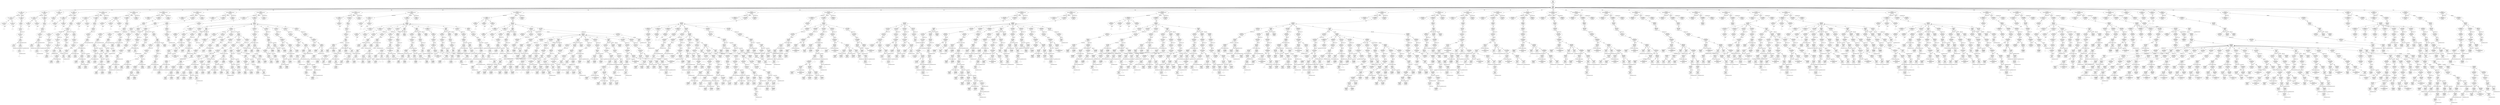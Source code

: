 digraph "G./dosgreed.C.dot" {
"0x81d63f8"[label="4:5\nSgInitializedName\n1\n0x81d63f8\n" ];
"0x81d63f8" -> "0x81d63f8__initptr__null"[label="initptr" dir=none ];
"0x81d63f8__initptr__null"[label="" shape=diamond ];
"0x81d6450"[label="6:7\nSgInitializedName\n1\n0x81d6450\n" ];
"0x81d6450" -> "0x81d6450__initptr__null"[label="initptr" dir=none ];
"0x81d6450__initptr__null"[label="" shape=diamond ];
"0x42bee018"[label="3:8\nSgFunctionParameterList\n2\n0x42bee018\n" ];
"0x42bee018" -> "0x81d63f8"[label="*[0]" dir=both ];
"0x42bee018" -> "0x81d6450"[label="*[1]" dir=both ];
"0x82e04c8"[label="14:15\nSgStringVal\n1\n0x82e04c8\n" ];
"0x82e04c8" -> "0x82e04c8__originalExpressionTree__null"[label="originalExpressionTree" dir=none ];
"0x82e04c8__originalExpressionTree__null"[label="" shape=diamond ];
"0x82e04f8"[label="17:18\nSgStringVal\n1\n0x82e04f8\n" ];
"0x82e04f8" -> "0x82e04f8__originalExpressionTree__null"[label="originalExpressionTree" dir=none ];
"0x82e04f8__originalExpressionTree__null"[label="" shape=diamond ];
"0x82d1684"[label="16:19\nSgCastExp\n2\n0x82d1684\n" ];
"0x82d1684" -> "0x82e04f8"[label="operand_i" dir=both ];
"0x82d1684" -> "0x82d1684__originalExpressionTree__null"[label="originalExpressionTree" dir=none ];
"0x82d1684__originalExpressionTree__null"[label="" shape=diamond ];
"0x82d1648"[label="13:20\nSgCastExp\n2\n0x82d1648\n" ];
"0x82d1648" -> "0x82e04c8"[label="operand_i" dir=both ];
"0x82d1648" -> "0x82d1684"[label="originalExpressionTree" dir=both ];
"0x83436e0"[label="12:21\nSgExpressionRoot\n1\n0x83436e0\n" ];
"0x83436e0" -> "0x82d1648"[label="operand_i" dir=both ];
"0x833aa38"[label="11:22\nSgReturnStmt\n1\n0x833aa38\n" ];
"0x833aa38" -> "0x83436e0"[label="expression_root" dir=both ];
"0x832f310"[label="10:23\nSgBasicBlock\n1\n0x832f310\n" ];
"0x832f310" -> "0x833aa38"[label="*[0]" dir=both ];
"0x82fff40"[label="9:24\nSgFunctionDefinition\n1\n0x82fff40\n" ];
"0x82fff40" -> "0x832f310"[label="body" dir=both ];
"0x42b98450"[label="2:25\nSgFunctionDeclaration\n2\n0x42b98450\n" ];
"0x42b98450" -> "0x42bee018"[label="parameterList" dir=both ];
"0x42b98450" -> "0x82fff40"[label="definition" dir=both ];
"0x81d64a8"[label="28:29\nSgInitializedName\n1\n0x81d64a8\n" ];
"0x81d64a8" -> "0x81d64a8__initptr__null"[label="initptr" dir=none ];
"0x81d64a8__initptr__null"[label="" shape=diamond ];
"0x81d6500"[label="30:31\nSgInitializedName\n1\n0x81d6500\n" ];
"0x81d6500" -> "0x81d6500__initptr__null"[label="initptr" dir=none ];
"0x81d6500__initptr__null"[label="" shape=diamond ];
"0x42bee100"[label="27:32\nSgFunctionParameterList\n2\n0x42bee100\n" ];
"0x42bee100" -> "0x81d64a8"[label="*[0]" dir=both ];
"0x42bee100" -> "0x81d6500"[label="*[1]" dir=both ];
"0x82e0528"[label="38:39\nSgStringVal\n1\n0x82e0528\n" ];
"0x82e0528" -> "0x82e0528__originalExpressionTree__null"[label="originalExpressionTree" dir=none ];
"0x82e0528__originalExpressionTree__null"[label="" shape=diamond ];
"0x82e0558"[label="41:42\nSgStringVal\n1\n0x82e0558\n" ];
"0x82e0558" -> "0x82e0558__originalExpressionTree__null"[label="originalExpressionTree" dir=none ];
"0x82e0558__originalExpressionTree__null"[label="" shape=diamond ];
"0x82d16fc"[label="40:43\nSgCastExp\n2\n0x82d16fc\n" ];
"0x82d16fc" -> "0x82e0558"[label="operand_i" dir=both ];
"0x82d16fc" -> "0x82d16fc__originalExpressionTree__null"[label="originalExpressionTree" dir=none ];
"0x82d16fc__originalExpressionTree__null"[label="" shape=diamond ];
"0x82d16c0"[label="37:44\nSgCastExp\n2\n0x82d16c0\n" ];
"0x82d16c0" -> "0x82e0528"[label="operand_i" dir=both ];
"0x82d16c0" -> "0x82d16fc"[label="originalExpressionTree" dir=both ];
"0x8343714"[label="36:45\nSgExpressionRoot\n1\n0x8343714\n" ];
"0x8343714" -> "0x82d16c0"[label="operand_i" dir=both ];
"0x833aa5c"[label="35:46\nSgReturnStmt\n1\n0x833aa5c\n" ];
"0x833aa5c" -> "0x8343714"[label="expression_root" dir=both ];
"0x832f338"[label="34:47\nSgBasicBlock\n1\n0x832f338\n" ];
"0x832f338" -> "0x833aa5c"[label="*[0]" dir=both ];
"0x82fff68"[label="33:48\nSgFunctionDefinition\n1\n0x82fff68\n" ];
"0x82fff68" -> "0x832f338"[label="body" dir=both ];
"0x42b985ac"[label="26:49\nSgFunctionDeclaration\n2\n0x42b985ac\n" ];
"0x42b985ac" -> "0x42bee100"[label="parameterList" dir=both ];
"0x42b985ac" -> "0x82fff68"[label="definition" dir=both ];
"0x81d6558"[label="51:52\nSgInitializedName\n1\n0x81d6558\n" ];
"0x81d6558" -> "0x81d6558__initptr__null"[label="initptr" dir=none ];
"0x81d6558__initptr__null"[label="" shape=diamond ];
"0x42c88224"[label="50:53\nSgVariableDeclaration\n1\n0x42c88224\n" ];
"0x42c88224" -> "0x81d6558"[label="*[0]" dir=both ];
"0x81d65b0"[label="56:57\nSgInitializedName\n1\n0x81d65b0\n" ];
"0x81d65b0" -> "0x81d65b0__initptr__null"[label="initptr" dir=none ];
"0x81d65b0__initptr__null"[label="" shape=diamond ];
"0x81d6608"[label="58:59\nSgInitializedName\n1\n0x81d6608\n" ];
"0x81d6608" -> "0x81d6608__initptr__null"[label="initptr" dir=none ];
"0x81d6608__initptr__null"[label="" shape=diamond ];
"0x42bee1e8"[label="55:60\nSgFunctionParameterList\n2\n0x42bee1e8\n" ];
"0x42bee1e8" -> "0x81d65b0"[label="*[0]" dir=both ];
"0x42bee1e8" -> "0x81d6608"[label="*[1]" dir=both ];
"0x8315d10"[label="68:69\nSgVarRefExp\n0\n0x8315d10\n" ];
"0x8365fc0"[label="67:70\nSgMinusMinusOp\n1\n0x8365fc0\n" ];
"0x8365fc0" -> "0x8315d10"[label="operand_i" dir=both ];
"0x8343748"[label="66:71\nSgExpressionRoot\n1\n0x8343748\n" ];
"0x8343748" -> "0x8365fc0"[label="operand_i" dir=both ];
"0x8373f88"[label="65:72\nSgExprStatement\n1\n0x8373f88\n" ];
"0x8373f88" -> "0x8343748"[label="expression_root" dir=both ];
"0x835d318"[label="64:73\nSgForInitStatement\n1\n0x835d318\n" ];
"0x835d318" -> "0x8373f88"[label="*[0]" dir=both ];
"0x8315d3c"[label="77:78\nSgVarRefExp\n0\n0x8315d3c\n" ];
"0x825af34"[label="79:80\nSgIntVal\n1\n0x825af34\n" ];
"0x825af34" -> "0x825af34__originalExpressionTree__null"[label="originalExpressionTree" dir=none ];
"0x825af34__originalExpressionTree__null"[label="" shape=diamond ];
"0x837cc30"[label="76:81\nSgGreaterOrEqualOp\n2\n0x837cc30\n" ];
"0x837cc30" -> "0x8315d3c"[label="lhs_operand_i" dir=both ];
"0x837cc30" -> "0x825af34"[label="rhs_operand_i" dir=both ];
"0x834377c"[label="75:82\nSgExpressionRoot\n1\n0x834377c\n" ];
"0x834377c" -> "0x837cc30"[label="operand_i" dir=both ];
"0x8373fac"[label="74:83\nSgExprStatement\n1\n0x8373fac\n" ];
"0x8373fac" -> "0x834377c"[label="expression_root" dir=both ];
"0x8315d68"[label="86:87\nSgVarRefExp\n0\n0x8315d68\n" ];
"0x8365ff4"[label="85:88\nSgMinusMinusOp\n1\n0x8365ff4\n" ];
"0x8365ff4" -> "0x8315d68"[label="operand_i" dir=both ];
"0x83437b0"[label="84:89\nSgExpressionRoot\n1\n0x83437b0\n" ];
"0x83437b0" -> "0x8365ff4"[label="operand_i" dir=both ];
"0x8315d94"[label="95:96\nSgVarRefExp\n0\n0x8315d94\n" ];
"0x8315dc0"[label="97:98\nSgVarRefExp\n0\n0x8315dc0\n" ];
"0x8389850"[label="94:99\nSgPntrArrRefExp\n2\n0x8389850\n" ];
"0x8389850" -> "0x8315d94"[label="lhs_operand_i" dir=both ];
"0x8389850" -> "0x8315dc0"[label="rhs_operand_i" dir=both ];
"0x825af68"[label="100:101\nSgIntVal\n1\n0x825af68\n" ];
"0x825af68" -> "0x825af68__originalExpressionTree__null"[label="originalExpressionTree" dir=none ];
"0x825af68__originalExpressionTree__null"[label="" shape=diamond ];
"0x8396378"[label="93:102\nSgXorAssignOp\n2\n0x8396378\n" ];
"0x8396378" -> "0x8389850"[label="lhs_operand_i" dir=both ];
"0x8396378" -> "0x825af68"[label="rhs_operand_i" dir=both ];
"0x83437e4"[label="92:103\nSgExpressionRoot\n1\n0x83437e4\n" ];
"0x83437e4" -> "0x8396378"[label="operand_i" dir=both ];
"0x8373fd0"[label="91:104\nSgExprStatement\n1\n0x8373fd0\n" ];
"0x8373fd0" -> "0x83437e4"[label="expression_root" dir=both ];
"0x832f388"[label="90:105\nSgBasicBlock\n1\n0x832f388\n" ];
"0x832f388" -> "0x8373fd0"[label="*[0]" dir=both ];
"0x83506f8"[label="63:106\nSgForStatement\n4\n0x83506f8\n" ];
"0x83506f8" -> "0x835d318"[label="for_init_stmt" dir=both ];
"0x83506f8" -> "0x8373fac"[label="test" dir=both ];
"0x83506f8" -> "0x83437b0"[label="increment_expr_root" dir=both ];
"0x83506f8" -> "0x832f388"[label="loop_body" dir=both ];
"0x832f360"[label="62:107\nSgBasicBlock\n1\n0x832f360\n" ];
"0x832f360" -> "0x83506f8"[label="*[0]" dir=both ];
"0x82fff90"[label="61:108\nSgFunctionDefinition\n1\n0x82fff90\n" ];
"0x82fff90" -> "0x832f360"[label="body" dir=both ];
"0x42b98708"[label="54:109\nSgFunctionDeclaration\n2\n0x42b98708\n" ];
"0x42b98708" -> "0x42bee1e8"[label="parameterList" dir=both ];
"0x42b98708" -> "0x82fff90"[label="definition" dir=both ];
"0x81d6660"[label="112:113\nSgInitializedName\n1\n0x81d6660\n" ];
"0x81d6660" -> "0x81d6660__initptr__null"[label="initptr" dir=none ];
"0x81d6660__initptr__null"[label="" shape=diamond ];
"0x81d66b8"[label="114:115\nSgInitializedName\n1\n0x81d66b8\n" ];
"0x81d66b8" -> "0x81d66b8__initptr__null"[label="initptr" dir=none ];
"0x81d66b8__initptr__null"[label="" shape=diamond ];
"0x42bee2d0"[label="111:116\nSgFunctionParameterList\n2\n0x42bee2d0\n" ];
"0x42bee2d0" -> "0x81d6660"[label="*[0]" dir=both ];
"0x42bee2d0" -> "0x81d66b8"[label="*[1]" dir=both ];
"0x83add38"[label="124:125\nSgThisExp\n0\n0x83add38\n" ];
"0x8315dec"[label="126:127\nSgVarRefExp\n0\n0x8315dec\n" ];
"0x83b98c0"[label="123:128\nSgArrowExp\n2\n0x83b98c0\n" ];
"0x83b98c0" -> "0x83add38"[label="lhs_operand_i" dir=both ];
"0x83b98c0" -> "0x8315dec"[label="rhs_operand_i" dir=both ];
"0x8315e18"[label="131:132\nSgVarRefExp\n0\n0x8315e18\n" ];
"0x83add68"[label="134:135\nSgThisExp\n0\n0x83add68\n" ];
"0x8315e44"[label="136:137\nSgVarRefExp\n0\n0x8315e44\n" ];
"0x83b98f4"[label="133:138\nSgArrowExp\n2\n0x83b98f4\n" ];
"0x83b98f4" -> "0x83add68"[label="lhs_operand_i" dir=both ];
"0x83b98f4" -> "0x8315e44"[label="rhs_operand_i" dir=both ];
"0x83c63e8"[label="130:139\nSgMultiplyOp\n2\n0x83c63e8\n" ];
"0x83c63e8" -> "0x8315e18"[label="lhs_operand_i" dir=both ];
"0x83c63e8" -> "0x83b98f4"[label="rhs_operand_i" dir=both ];
"0x8315e70"[label="140:141\nSgVarRefExp\n0\n0x8315e70\n" ];
"0x83d2f10"[label="129:142\nSgAddOp\n2\n0x83d2f10\n" ];
"0x83d2f10" -> "0x83c63e8"[label="lhs_operand_i" dir=both ];
"0x83d2f10" -> "0x8315e70"[label="rhs_operand_i" dir=both ];
"0x8389884"[label="122:143\nSgPntrArrRefExp\n2\n0x8389884\n" ];
"0x8389884" -> "0x83b98c0"[label="lhs_operand_i" dir=both ];
"0x8389884" -> "0x83d2f10"[label="rhs_operand_i" dir=both ];
"0x82d1738"[label="121:144\nSgCastExp\n2\n0x82d1738\n" ];
"0x82d1738" -> "0x8389884"[label="operand_i" dir=both ];
"0x82d1738" -> "0x82d1738__originalExpressionTree__null"[label="originalExpressionTree" dir=none ];
"0x82d1738__originalExpressionTree__null"[label="" shape=diamond ];
"0x8343818"[label="120:145\nSgExpressionRoot\n1\n0x8343818\n" ];
"0x8343818" -> "0x82d1738"[label="operand_i" dir=both ];
"0x833aa80"[label="119:146\nSgReturnStmt\n1\n0x833aa80\n" ];
"0x833aa80" -> "0x8343818"[label="expression_root" dir=both ];
"0x832f3b0"[label="118:147\nSgBasicBlock\n1\n0x832f3b0\n" ];
"0x832f3b0" -> "0x833aa80"[label="*[0]" dir=both ];
"0x82fffb8"[label="117:148\nSgFunctionDefinition\n1\n0x82fffb8\n" ];
"0x82fffb8" -> "0x832f3b0"[label="body" dir=both ];
"0x42d997e8"[label="149:150\nSgCtorInitializerList\n0\n0x42d997e8\n" ];
"0x42d44c88"[label="110:151\nSgMemberFunctionDeclaration\n3\n0x42d44c88\n" ];
"0x42d44c88" -> "0x42bee2d0"[label="parameterList" dir=both ];
"0x42d44c88" -> "0x82fffb8"[label="definition" dir=both ];
"0x42d44c88" -> "0x42d997e8"[label="CtorInitializerList" dir=both ];
"0x81d6710"[label="154:155\nSgInitializedName\n1\n0x81d6710\n" ];
"0x81d6710" -> "0x81d6710__initptr__null"[label="initptr" dir=none ];
"0x81d6710__initptr__null"[label="" shape=diamond ];
"0x81d6768"[label="156:157\nSgInitializedName\n1\n0x81d6768\n" ];
"0x81d6768" -> "0x81d6768__initptr__null"[label="initptr" dir=none ];
"0x81d6768__initptr__null"[label="" shape=diamond ];
"0x81d67c0"[label="158:159\nSgInitializedName\n1\n0x81d67c0\n" ];
"0x81d67c0" -> "0x81d67c0__initptr__null"[label="initptr" dir=none ];
"0x81d67c0__initptr__null"[label="" shape=diamond ];
"0x42bee3b8"[label="153:160\nSgFunctionParameterList\n3\n0x42bee3b8\n" ];
"0x42bee3b8" -> "0x81d6710"[label="*[0]" dir=both ];
"0x42bee3b8" -> "0x81d6768"[label="*[1]" dir=both ];
"0x42bee3b8" -> "0x81d67c0"[label="*[2]" dir=both ];
"0x83add98"[label="169:170\nSgThisExp\n0\n0x83add98\n" ];
"0x8315e9c"[label="171:172\nSgVarRefExp\n0\n0x8315e9c\n" ];
"0x83b9928"[label="168:173\nSgArrowExp\n2\n0x83b9928\n" ];
"0x83b9928" -> "0x83add98"[label="lhs_operand_i" dir=both ];
"0x83b9928" -> "0x8315e9c"[label="rhs_operand_i" dir=both ];
"0x8315ec8"[label="176:177\nSgVarRefExp\n0\n0x8315ec8\n" ];
"0x83addc8"[label="179:180\nSgThisExp\n0\n0x83addc8\n" ];
"0x8315ef4"[label="181:182\nSgVarRefExp\n0\n0x8315ef4\n" ];
"0x83b995c"[label="178:183\nSgArrowExp\n2\n0x83b995c\n" ];
"0x83b995c" -> "0x83addc8"[label="lhs_operand_i" dir=both ];
"0x83b995c" -> "0x8315ef4"[label="rhs_operand_i" dir=both ];
"0x83c641c"[label="175:184\nSgMultiplyOp\n2\n0x83c641c\n" ];
"0x83c641c" -> "0x8315ec8"[label="lhs_operand_i" dir=both ];
"0x83c641c" -> "0x83b995c"[label="rhs_operand_i" dir=both ];
"0x8315f20"[label="185:186\nSgVarRefExp\n0\n0x8315f20\n" ];
"0x83d2f44"[label="174:187\nSgAddOp\n2\n0x83d2f44\n" ];
"0x83d2f44" -> "0x83c641c"[label="lhs_operand_i" dir=both ];
"0x83d2f44" -> "0x8315f20"[label="rhs_operand_i" dir=both ];
"0x83898b8"[label="167:188\nSgPntrArrRefExp\n2\n0x83898b8\n" ];
"0x83898b8" -> "0x83b9928"[label="lhs_operand_i" dir=both ];
"0x83898b8" -> "0x83d2f44"[label="rhs_operand_i" dir=both ];
"0x8315f4c"[label="190:191\nSgVarRefExp\n0\n0x8315f4c\n" ];
"0x82d17b0"[label="189:192\nSgCastExp\n2\n0x82d17b0\n" ];
"0x82d17b0" -> "0x8315f4c"[label="operand_i" dir=both ];
"0x82d17b0" -> "0x82d17b0__originalExpressionTree__null"[label="originalExpressionTree" dir=none ];
"0x82d17b0__originalExpressionTree__null"[label="" shape=diamond ];
"0x83dfcd8"[label="166:193\nSgAssignOp\n2\n0x83dfcd8\n" ];
"0x83dfcd8" -> "0x83898b8"[label="lhs_operand_i" dir=both ];
"0x83dfcd8" -> "0x82d17b0"[label="rhs_operand_i" dir=both ];
"0x82d1774"[label="165:194\nSgCastExp\n2\n0x82d1774\n" ];
"0x82d1774" -> "0x83dfcd8"[label="operand_i" dir=both ];
"0x82d1774" -> "0x82d1774__originalExpressionTree__null"[label="originalExpressionTree" dir=none ];
"0x82d1774__originalExpressionTree__null"[label="" shape=diamond ];
"0x834384c"[label="164:195\nSgExpressionRoot\n1\n0x834384c\n" ];
"0x834384c" -> "0x82d1774"[label="operand_i" dir=both ];
"0x833aaa4"[label="163:196\nSgReturnStmt\n1\n0x833aaa4\n" ];
"0x833aaa4" -> "0x834384c"[label="expression_root" dir=both ];
"0x832f3d8"[label="162:197\nSgBasicBlock\n1\n0x832f3d8\n" ];
"0x832f3d8" -> "0x833aaa4"[label="*[0]" dir=both ];
"0x82fffe0"[label="161:198\nSgFunctionDefinition\n1\n0x82fffe0\n" ];
"0x82fffe0" -> "0x832f3d8"[label="body" dir=both ];
"0x42d998d0"[label="199:200\nSgCtorInitializerList\n0\n0x42d998d0\n" ];
"0x42d44de8"[label="152:201\nSgMemberFunctionDeclaration\n3\n0x42d44de8\n" ];
"0x42d44de8" -> "0x42bee3b8"[label="parameterList" dir=both ];
"0x42d44de8" -> "0x82fffe0"[label="definition" dir=both ];
"0x42d44de8" -> "0x42d998d0"[label="CtorInitializerList" dir=both ];
"0x42bee4a0"[label="203:204\nSgFunctionParameterList\n0\n0x42bee4a0\n" ];
"0x83addf8"[label="211:212\nSgThisExp\n0\n0x83addf8\n" ];
"0x8315f78"[label="213:214\nSgVarRefExp\n0\n0x8315f78\n" ];
"0x83b9990"[label="210:215\nSgArrowExp\n2\n0x83b9990\n" ];
"0x83b9990" -> "0x83addf8"[label="lhs_operand_i" dir=both ];
"0x83b9990" -> "0x8315f78"[label="rhs_operand_i" dir=both ];
"0x82d17ec"[label="209:216\nSgCastExp\n2\n0x82d17ec\n" ];
"0x82d17ec" -> "0x83b9990"[label="operand_i" dir=both ];
"0x82d17ec" -> "0x82d17ec__originalExpressionTree__null"[label="originalExpressionTree" dir=none ];
"0x82d17ec__originalExpressionTree__null"[label="" shape=diamond ];
"0x8343880"[label="208:217\nSgExpressionRoot\n1\n0x8343880\n" ];
"0x8343880" -> "0x82d17ec"[label="operand_i" dir=both ];
"0x833aac8"[label="207:218\nSgReturnStmt\n1\n0x833aac8\n" ];
"0x833aac8" -> "0x8343880"[label="expression_root" dir=both ];
"0x832f400"[label="206:219\nSgBasicBlock\n1\n0x832f400\n" ];
"0x832f400" -> "0x833aac8"[label="*[0]" dir=both ];
"0x8300008"[label="205:220\nSgFunctionDefinition\n1\n0x8300008\n" ];
"0x8300008" -> "0x832f400"[label="body" dir=both ];
"0x42d999b8"[label="221:222\nSgCtorInitializerList\n0\n0x42d999b8\n" ];
"0x42d44f48"[label="202:223\nSgMemberFunctionDeclaration\n3\n0x42d44f48\n" ];
"0x42d44f48" -> "0x42bee4a0"[label="parameterList" dir=both ];
"0x42d44f48" -> "0x8300008"[label="definition" dir=both ];
"0x42d44f48" -> "0x42d999b8"[label="CtorInitializerList" dir=both ];
"0x42bee588"[label="225:226\nSgFunctionParameterList\n0\n0x42bee588\n" ];
"0x83ade28"[label="232:233\nSgThisExp\n0\n0x83ade28\n" ];
"0x8315fa4"[label="234:235\nSgVarRefExp\n0\n0x8315fa4\n" ];
"0x83b99c4"[label="231:236\nSgArrowExp\n2\n0x83b99c4\n" ];
"0x83b99c4" -> "0x83ade28"[label="lhs_operand_i" dir=both ];
"0x83b99c4" -> "0x8315fa4"[label="rhs_operand_i" dir=both ];
"0x83438b4"[label="230:237\nSgExpressionRoot\n1\n0x83438b4\n" ];
"0x83438b4" -> "0x83b99c4"[label="operand_i" dir=both ];
"0x833aaec"[label="229:238\nSgReturnStmt\n1\n0x833aaec\n" ];
"0x833aaec" -> "0x83438b4"[label="expression_root" dir=both ];
"0x832f428"[label="228:239\nSgBasicBlock\n1\n0x832f428\n" ];
"0x832f428" -> "0x833aaec"[label="*[0]" dir=both ];
"0x8300030"[label="227:240\nSgFunctionDefinition\n1\n0x8300030\n" ];
"0x8300030" -> "0x832f428"[label="body" dir=both ];
"0x42d99aa0"[label="241:242\nSgCtorInitializerList\n0\n0x42d99aa0\n" ];
"0x42d450a8"[label="224:243\nSgMemberFunctionDeclaration\n3\n0x42d450a8\n" ];
"0x42d450a8" -> "0x42bee588"[label="parameterList" dir=both ];
"0x42d450a8" -> "0x8300030"[label="definition" dir=both ];
"0x42d450a8" -> "0x42d99aa0"[label="CtorInitializerList" dir=both ];
"0x42bee670"[label="245:246\nSgFunctionParameterList\n0\n0x42bee670\n" ];
"0x8315fd0"[label="257:258\nSgVarRefExp\n0\n0x8315fd0\n" ];
"0x825afd0"[label="256:259\nSgIntVal\n1\n0x825afd0\n" ];
"0x825afd0" -> "0x8315fd0"[label="originalExpressionTree" dir=both ];
"0x825b004"[label="260:261\nSgIntVal\n1\n0x825b004\n" ];
"0x825b004" -> "0x825b004__originalExpressionTree__null"[label="originalExpressionTree" dir=none ];
"0x825b004__originalExpressionTree__null"[label="" shape=diamond ];
"0x83ecfa8"[label="255:262\nSgSubtractOp\n2\n0x83ecfa8\n" ];
"0x83ecfa8" -> "0x825afd0"[label="lhs_operand_i" dir=both ];
"0x83ecfa8" -> "0x825b004"[label="rhs_operand_i" dir=both ];
"0x825af9c"[label="254:263\nSgIntVal\n1\n0x825af9c\n" ];
"0x825af9c" -> "0x83ecfa8"[label="originalExpressionTree" dir=both ];
"0x824e4dc"[label="253:264\nSgAssignInitializer\n1\n0x824e4dc\n" ];
"0x824e4dc" -> "0x825af9c"[label="operand_i" dir=both ];
"0x81d6818"[label="252:265\nSgInitializedName\n1\n0x81d6818\n" ];
"0x81d6818" -> "0x824e4dc"[label="initptr" dir=both ];
"0x42c88318"[label="251:266\nSgVariableDeclaration\n1\n0x42c88318\n" ];
"0x42c88318" -> "0x81d6818"[label="*[0]" dir=both ];
"0x835d33c"[label="250:267\nSgForInitStatement\n1\n0x835d33c\n" ];
"0x835d33c" -> "0x42c88318"[label="*[0]" dir=both ];
"0x8315ffc"[label="271:272\nSgVarRefExp\n0\n0x8315ffc\n" ];
"0x825b038"[label="273:274\nSgIntVal\n1\n0x825b038\n" ];
"0x825b038" -> "0x825b038__originalExpressionTree__null"[label="originalExpressionTree" dir=none ];
"0x825b038__originalExpressionTree__null"[label="" shape=diamond ];
"0x837cc64"[label="270:275\nSgGreaterOrEqualOp\n2\n0x837cc64\n" ];
"0x837cc64" -> "0x8315ffc"[label="lhs_operand_i" dir=both ];
"0x837cc64" -> "0x825b038"[label="rhs_operand_i" dir=both ];
"0x83438e8"[label="269:276\nSgExpressionRoot\n1\n0x83438e8\n" ];
"0x83438e8" -> "0x837cc64"[label="operand_i" dir=both ];
"0x8373ff4"[label="268:277\nSgExprStatement\n1\n0x8373ff4\n" ];
"0x8373ff4" -> "0x83438e8"[label="expression_root" dir=both ];
"0x8316028"[label="280:281\nSgVarRefExp\n0\n0x8316028\n" ];
"0x8366028"[label="279:282\nSgMinusMinusOp\n1\n0x8366028\n" ];
"0x8366028" -> "0x8316028"[label="operand_i" dir=both ];
"0x834391c"[label="278:283\nSgExpressionRoot\n1\n0x834391c\n" ];
"0x834391c" -> "0x8366028"[label="operand_i" dir=both ];
"0x83ade58"[label="290:291\nSgThisExp\n0\n0x83ade58\n" ];
"0x8316054"[label="292:293\nSgVarRefExp\n0\n0x8316054\n" ];
"0x83b99f8"[label="289:294\nSgArrowExp\n2\n0x83b99f8\n" ];
"0x83b99f8" -> "0x83ade58"[label="lhs_operand_i" dir=both ];
"0x83b99f8" -> "0x8316054"[label="rhs_operand_i" dir=both ];
"0x83ade88"[label="298:299\nSgThisExp\n0\n0x83ade88\n" ];
"0x8316080"[label="300:301\nSgVarRefExp\n0\n0x8316080\n" ];
"0x83b9a2c"[label="297:302\nSgArrowExp\n2\n0x83b9a2c\n" ];
"0x83b9a2c" -> "0x83ade88"[label="lhs_operand_i" dir=both ];
"0x83b9a2c" -> "0x8316080"[label="rhs_operand_i" dir=both ];
"0x83160ac"[label="303:304\nSgVarRefExp\n0\n0x83160ac\n" ];
"0x83898ec"[label="296:305\nSgPntrArrRefExp\n2\n0x83898ec\n" ];
"0x83898ec" -> "0x83b9a2c"[label="lhs_operand_i" dir=both ];
"0x83898ec" -> "0x83160ac"[label="rhs_operand_i" dir=both ];
"0x83160d8"[label="306:307\nSgVarRefExp\n0\n0x83160d8\n" ];
"0x8407088"[label="295:308\nSgDotExp\n2\n0x8407088\n" ];
"0x8407088" -> "0x83898ec"[label="lhs_operand_i" dir=both ];
"0x8407088" -> "0x83160d8"[label="rhs_operand_i" dir=both ];
"0x8413bb0"[label="288:309\nSgLessOrEqualOp\n2\n0x8413bb0\n" ];
"0x8413bb0" -> "0x83b99f8"[label="lhs_operand_i" dir=both ];
"0x8413bb0" -> "0x8407088"[label="rhs_operand_i" dir=both ];
"0x8343950"[label="287:310\nSgExpressionRoot\n1\n0x8343950\n" ];
"0x8343950" -> "0x8413bb0"[label="operand_i" dir=both ];
"0x8374018"[label="286:311\nSgExprStatement\n1\n0x8374018\n" ];
"0x8374018" -> "0x8343950"[label="expression_root" dir=both ];
"0x8316104"[label="316:317\nSgVarRefExp\n0\n0x8316104\n" ];
"0x825b06c"[label="318:319\nSgIntVal\n1\n0x825b06c\n" ];
"0x825b06c" -> "0x825b06c__originalExpressionTree__null"[label="originalExpressionTree" dir=none ];
"0x825b06c__originalExpressionTree__null"[label="" shape=diamond ];
"0x83d2f78"[label="315:320\nSgAddOp\n2\n0x83d2f78\n" ];
"0x83d2f78" -> "0x8316104"[label="lhs_operand_i" dir=both ];
"0x83d2f78" -> "0x825b06c"[label="rhs_operand_i" dir=both ];
"0x8343984"[label="314:321\nSgExpressionRoot\n1\n0x8343984\n" ];
"0x8343984" -> "0x83d2f78"[label="operand_i" dir=both ];
"0x833ab10"[label="313:322\nSgReturnStmt\n1\n0x833ab10\n" ];
"0x833ab10" -> "0x8343984"[label="expression_root" dir=both ];
"0x832f4c8"[label="312:323\nSgBasicBlock\n1\n0x832f4c8\n" ];
"0x832f4c8" -> "0x833ab10"[label="*[0]" dir=both ];
"0x832f4f0"[label="324:325\nSgBasicBlock\n0\n0x832f4f0\n" ];
"0x83fb300"[label="285:326\nSgIfStmt\n3\n0x83fb300\n" ];
"0x83fb300" -> "0x8374018"[label="conditional" dir=both ];
"0x83fb300" -> "0x832f4c8"[label="true_body" dir=both ];
"0x83fb300" -> "0x832f4f0"[label="false_body" dir=both ];
"0x832f478"[label="284:327\nSgBasicBlock\n1\n0x832f478\n" ];
"0x832f478" -> "0x83fb300"[label="*[0]" dir=both ];
"0x835072c"[label="249:328\nSgForStatement\n4\n0x835072c\n" ];
"0x835072c" -> "0x835d33c"[label="for_init_stmt" dir=both ];
"0x835072c" -> "0x8373ff4"[label="test" dir=both ];
"0x835072c" -> "0x834391c"[label="increment_expr_root" dir=both ];
"0x835072c" -> "0x832f478"[label="loop_body" dir=both ];
"0x825b0a0"[label="331:332\nSgIntVal\n1\n0x825b0a0\n" ];
"0x825b0a0" -> "0x825b0a0__originalExpressionTree__null"[label="originalExpressionTree" dir=none ];
"0x825b0a0__originalExpressionTree__null"[label="" shape=diamond ];
"0x83439b8"[label="330:333\nSgExpressionRoot\n1\n0x83439b8\n" ];
"0x83439b8" -> "0x825b0a0"[label="operand_i" dir=both ];
"0x833ab34"[label="329:334\nSgReturnStmt\n1\n0x833ab34\n" ];
"0x833ab34" -> "0x83439b8"[label="expression_root" dir=both ];
"0x832f450"[label="248:335\nSgBasicBlock\n2\n0x832f450\n" ];
"0x832f450" -> "0x835072c"[label="*[0]" dir=both ];
"0x832f450" -> "0x833ab34"[label="*[1]" dir=both ];
"0x8300058"[label="247:336\nSgFunctionDefinition\n1\n0x8300058\n" ];
"0x8300058" -> "0x832f450"[label="body" dir=both ];
"0x42d99b88"[label="337:338\nSgCtorInitializerList\n0\n0x42d99b88\n" ];
"0x42d45208"[label="244:339\nSgMemberFunctionDeclaration\n3\n0x42d45208\n" ];
"0x42d45208" -> "0x42bee670"[label="parameterList" dir=both ];
"0x42d45208" -> "0x8300058"[label="definition" dir=both ];
"0x42d45208" -> "0x42d99b88"[label="CtorInitializerList" dir=both ];
"0x81d6870"[label="342:343\nSgInitializedName\n1\n0x81d6870\n" ];
"0x81d6870" -> "0x81d6870__initptr__null"[label="initptr" dir=none ];
"0x81d6870__initptr__null"[label="" shape=diamond ];
"0x42bee758"[label="341:344\nSgFunctionParameterList\n1\n0x42bee758\n" ];
"0x42bee758" -> "0x81d6870"[label="*[0]" dir=both ];
"0x81d68c8"[label="348:349\nSgInitializedName\n1\n0x81d68c8\n" ];
"0x81d68c8" -> "0x81d68c8__initptr__null"[label="initptr" dir=none ];
"0x81d68c8__initptr__null"[label="" shape=diamond ];
"0x42c8840c"[label="347:350\nSgVariableDeclaration\n1\n0x42c8840c\n" ];
"0x42c8840c" -> "0x81d68c8"[label="*[0]" dir=both ];
"0x8316130"[label="354:355\nSgVarRefExp\n0\n0x8316130\n" ];
"0x83adeb8"[label="358:359\nSgThisExp\n0\n0x83adeb8\n" ];
"0x8420b98"[label="360:361\nSgMemberFunctionRefExp\n0\n0x8420b98\n" ];
"0x83b9a60"[label="357:362\nSgArrowExp\n2\n0x83b9a60\n" ];
"0x83b9a60" -> "0x83adeb8"[label="lhs_operand_i" dir=both ];
"0x83b9a60" -> "0x8420b98"[label="rhs_operand_i" dir=both ];
"0x830b0a4"[label="363:364\nSgExprListExp\n0\n0x830b0a4\n" ];
"0x842e660"[label="356:365\nSgFunctionCallExp\n2\n0x842e660\n" ];
"0x842e660" -> "0x83b9a60"[label="function" dir=both ];
"0x842e660" -> "0x830b0a4"[label="args" dir=both ];
"0x83dfd0c"[label="353:366\nSgAssignOp\n2\n0x83dfd0c\n" ];
"0x83dfd0c" -> "0x8316130"[label="lhs_operand_i" dir=both ];
"0x83dfd0c" -> "0x842e660"[label="rhs_operand_i" dir=both ];
"0x83439ec"[label="352:367\nSgExpressionRoot\n1\n0x83439ec\n" ];
"0x83439ec" -> "0x83dfd0c"[label="operand_i" dir=both ];
"0x837403c"[label="351:368\nSgExprStatement\n1\n0x837403c\n" ];
"0x837403c" -> "0x83439ec"[label="expression_root" dir=both ];
"0x831615c"[label="373:374\nSgVarRefExp\n0\n0x831615c\n" ];
"0x8316188"[label="376:377\nSgVarRefExp\n0\n0x8316188\n" ];
"0x825b0d4"[label="375:378\nSgIntVal\n1\n0x825b0d4\n" ];
"0x825b0d4" -> "0x8316188"[label="originalExpressionTree" dir=both ];
"0x843b378"[label="372:379\nSgEqualityOp\n2\n0x843b378\n" ];
"0x843b378" -> "0x831615c"[label="lhs_operand_i" dir=both ];
"0x843b378" -> "0x825b0d4"[label="rhs_operand_i" dir=both ];
"0x8343a20"[label="371:380\nSgExpressionRoot\n1\n0x8343a20\n" ];
"0x8343a20" -> "0x843b378"[label="operand_i" dir=both ];
"0x8374060"[label="370:381\nSgExprStatement\n1\n0x8374060\n" ];
"0x8374060" -> "0x8343a20"[label="expression_root" dir=both ];
"0x833ab58"[label="383:384\nSgReturnStmt\n1\n0x833ab58\n" ];
"0x833ab58" -> "0x833ab58__expression_root__null"[label="expression_root" dir=none ];
"0x833ab58__expression_root__null"[label="" shape=diamond ];
"0x832f568"[label="382:385\nSgBasicBlock\n1\n0x832f568\n" ];
"0x832f568" -> "0x833ab58"[label="*[0]" dir=both ];
"0x832f590"[label="386:387\nSgBasicBlock\n0\n0x832f590\n" ];
"0x83fb330"[label="369:388\nSgIfStmt\n3\n0x83fb330\n" ];
"0x83fb330" -> "0x8374060"[label="conditional" dir=both ];
"0x83fb330" -> "0x832f568"[label="true_body" dir=both ];
"0x83fb330" -> "0x832f590"[label="false_body" dir=both ];
"0x83161b4"[label="397:398\nSgVarRefExp\n0\n0x83161b4\n" ];
"0x825b13c"[label="396:399\nSgIntVal\n1\n0x825b13c\n" ];
"0x825b13c" -> "0x83161b4"[label="originalExpressionTree" dir=both ];
"0x825b170"[label="400:401\nSgIntVal\n1\n0x825b170\n" ];
"0x825b170" -> "0x825b170__originalExpressionTree__null"[label="originalExpressionTree" dir=none ];
"0x825b170__originalExpressionTree__null"[label="" shape=diamond ];
"0x83ecfdc"[label="395:402\nSgSubtractOp\n2\n0x83ecfdc\n" ];
"0x83ecfdc" -> "0x825b13c"[label="lhs_operand_i" dir=both ];
"0x83ecfdc" -> "0x825b170"[label="rhs_operand_i" dir=both ];
"0x825b108"[label="394:403\nSgIntVal\n1\n0x825b108\n" ];
"0x825b108" -> "0x83ecfdc"[label="originalExpressionTree" dir=both ];
"0x824e510"[label="393:404\nSgAssignInitializer\n1\n0x824e510\n" ];
"0x824e510" -> "0x825b108"[label="operand_i" dir=both ];
"0x81d6920"[label="392:405\nSgInitializedName\n1\n0x81d6920\n" ];
"0x81d6920" -> "0x824e510"[label="initptr" dir=both ];
"0x42c88500"[label="391:406\nSgVariableDeclaration\n1\n0x42c88500\n" ];
"0x42c88500" -> "0x81d6920"[label="*[0]" dir=both ];
"0x835d360"[label="390:407\nSgForInitStatement\n1\n0x835d360\n" ];
"0x835d360" -> "0x42c88500"[label="*[0]" dir=both ];
"0x83161e0"[label="411:412\nSgVarRefExp\n0\n0x83161e0\n" ];
"0x831620c"[label="413:414\nSgVarRefExp\n0\n0x831620c\n" ];
"0x84481f8"[label="410:415\nSgGreaterThanOp\n2\n0x84481f8\n" ];
"0x84481f8" -> "0x83161e0"[label="lhs_operand_i" dir=both ];
"0x84481f8" -> "0x831620c"[label="rhs_operand_i" dir=both ];
"0x8343a54"[label="409:416\nSgExpressionRoot\n1\n0x8343a54\n" ];
"0x8343a54" -> "0x84481f8"[label="operand_i" dir=both ];
"0x8374084"[label="408:417\nSgExprStatement\n1\n0x8374084\n" ];
"0x8374084" -> "0x8343a54"[label="expression_root" dir=both ];
"0x8316238"[label="420:421\nSgVarRefExp\n0\n0x8316238\n" ];
"0x836605c"[label="419:422\nSgMinusMinusOp\n1\n0x836605c\n" ];
"0x836605c" -> "0x8316238"[label="operand_i" dir=both ];
"0x8343a88"[label="418:423\nSgExpressionRoot\n1\n0x8343a88\n" ];
"0x8343a88" -> "0x836605c"[label="operand_i" dir=both ];
"0x8454e18"[label="428:429\nSgFunctionRefExp\n0\n0x8454e18\n" ];
"0x83adee8"[label="434:435\nSgThisExp\n0\n0x83adee8\n" ];
"0x8316264"[label="436:437\nSgVarRefExp\n0\n0x8316264\n" ];
"0x83b9a94"[label="433:438\nSgArrowExp\n2\n0x83b9a94\n" ];
"0x83b9a94" -> "0x83adee8"[label="lhs_operand_i" dir=both ];
"0x83b9a94" -> "0x8316264"[label="rhs_operand_i" dir=both ];
"0x8316290"[label="439:440\nSgVarRefExp\n0\n0x8316290\n" ];
"0x8389920"[label="432:441\nSgPntrArrRefExp\n2\n0x8389920\n" ];
"0x8389920" -> "0x83b9a94"[label="lhs_operand_i" dir=both ];
"0x8389920" -> "0x8316290"[label="rhs_operand_i" dir=both ];
"0x83162bc"[label="442:443\nSgVarRefExp\n0\n0x83162bc\n" ];
"0x84070bc"[label="431:444\nSgDotExp\n2\n0x84070bc\n" ];
"0x84070bc" -> "0x8389920"[label="lhs_operand_i" dir=both ];
"0x84070bc" -> "0x83162bc"[label="rhs_operand_i" dir=both ];
"0x83adf18"[label="448:449\nSgThisExp\n0\n0x83adf18\n" ];
"0x83162e8"[label="450:451\nSgVarRefExp\n0\n0x83162e8\n" ];
"0x83b9ac8"[label="447:452\nSgArrowExp\n2\n0x83b9ac8\n" ];
"0x83b9ac8" -> "0x83adf18"[label="lhs_operand_i" dir=both ];
"0x83b9ac8" -> "0x83162e8"[label="rhs_operand_i" dir=both ];
"0x8316314"[label="454:455\nSgVarRefExp\n0\n0x8316314\n" ];
"0x825b1a4"[label="456:457\nSgIntVal\n1\n0x825b1a4\n" ];
"0x825b1a4" -> "0x825b1a4__originalExpressionTree__null"[label="originalExpressionTree" dir=none ];
"0x825b1a4__originalExpressionTree__null"[label="" shape=diamond ];
"0x83ed010"[label="453:458\nSgSubtractOp\n2\n0x83ed010\n" ];
"0x83ed010" -> "0x8316314"[label="lhs_operand_i" dir=both ];
"0x83ed010" -> "0x825b1a4"[label="rhs_operand_i" dir=both ];
"0x8389954"[label="446:459\nSgPntrArrRefExp\n2\n0x8389954\n" ];
"0x8389954" -> "0x83b9ac8"[label="lhs_operand_i" dir=both ];
"0x8389954" -> "0x83ed010"[label="rhs_operand_i" dir=both ];
"0x8316340"[label="460:461\nSgVarRefExp\n0\n0x8316340\n" ];
"0x84070f0"[label="445:462\nSgDotExp\n2\n0x84070f0\n" ];
"0x84070f0" -> "0x8389954"[label="lhs_operand_i" dir=both ];
"0x84070f0" -> "0x8316340"[label="rhs_operand_i" dir=both ];
"0x830b0d0"[label="430:463\nSgExprListExp\n2\n0x830b0d0\n" ];
"0x830b0d0" -> "0x84070bc"[label="*[0]" dir=both ];
"0x830b0d0" -> "0x84070f0"[label="*[1]" dir=both ];
"0x842e694"[label="427:464\nSgFunctionCallExp\n2\n0x842e694\n" ];
"0x842e694" -> "0x8454e18"[label="function" dir=both ];
"0x842e694" -> "0x830b0d0"[label="args" dir=both ];
"0x8343abc"[label="426:465\nSgExpressionRoot\n1\n0x8343abc\n" ];
"0x8343abc" -> "0x842e694"[label="operand_i" dir=both ];
"0x83740a8"[label="425:466\nSgExprStatement\n1\n0x83740a8\n" ];
"0x83740a8" -> "0x8343abc"[label="expression_root" dir=both ];
"0x83adf48"[label="473:474\nSgThisExp\n0\n0x83adf48\n" ];
"0x831636c"[label="475:476\nSgVarRefExp\n0\n0x831636c\n" ];
"0x83b9afc"[label="472:477\nSgArrowExp\n2\n0x83b9afc\n" ];
"0x83b9afc" -> "0x83adf48"[label="lhs_operand_i" dir=both ];
"0x83b9afc" -> "0x831636c"[label="rhs_operand_i" dir=both ];
"0x8316398"[label="478:479\nSgVarRefExp\n0\n0x8316398\n" ];
"0x8389988"[label="471:480\nSgPntrArrRefExp\n2\n0x8389988\n" ];
"0x8389988" -> "0x83b9afc"[label="lhs_operand_i" dir=both ];
"0x8389988" -> "0x8316398"[label="rhs_operand_i" dir=both ];
"0x83163c4"[label="481:482\nSgVarRefExp\n0\n0x83163c4\n" ];
"0x8407124"[label="470:483\nSgDotExp\n2\n0x8407124\n" ];
"0x8407124" -> "0x8389988"[label="lhs_operand_i" dir=both ];
"0x8407124" -> "0x83163c4"[label="rhs_operand_i" dir=both ];
"0x83adf78"[label="487:488\nSgThisExp\n0\n0x83adf78\n" ];
"0x83163f0"[label="489:490\nSgVarRefExp\n0\n0x83163f0\n" ];
"0x83b9b30"[label="486:491\nSgArrowExp\n2\n0x83b9b30\n" ];
"0x83b9b30" -> "0x83adf78"[label="lhs_operand_i" dir=both ];
"0x83b9b30" -> "0x83163f0"[label="rhs_operand_i" dir=both ];
"0x831641c"[label="493:494\nSgVarRefExp\n0\n0x831641c\n" ];
"0x825b1d8"[label="495:496\nSgIntVal\n1\n0x825b1d8\n" ];
"0x825b1d8" -> "0x825b1d8__originalExpressionTree__null"[label="originalExpressionTree" dir=none ];
"0x825b1d8__originalExpressionTree__null"[label="" shape=diamond ];
"0x83ed044"[label="492:497\nSgSubtractOp\n2\n0x83ed044\n" ];
"0x83ed044" -> "0x831641c"[label="lhs_operand_i" dir=both ];
"0x83ed044" -> "0x825b1d8"[label="rhs_operand_i" dir=both ];
"0x83899bc"[label="485:498\nSgPntrArrRefExp\n2\n0x83899bc\n" ];
"0x83899bc" -> "0x83b9b30"[label="lhs_operand_i" dir=both ];
"0x83899bc" -> "0x83ed044"[label="rhs_operand_i" dir=both ];
"0x8316448"[label="499:500\nSgVarRefExp\n0\n0x8316448\n" ];
"0x8407158"[label="484:501\nSgDotExp\n2\n0x8407158\n" ];
"0x8407158" -> "0x83899bc"[label="lhs_operand_i" dir=both ];
"0x8407158" -> "0x8316448"[label="rhs_operand_i" dir=both ];
"0x83dfd40"[label="469:502\nSgAssignOp\n2\n0x83dfd40\n" ];
"0x83dfd40" -> "0x8407124"[label="lhs_operand_i" dir=both ];
"0x83dfd40" -> "0x8407158"[label="rhs_operand_i" dir=both ];
"0x8343af0"[label="468:503\nSgExpressionRoot\n1\n0x8343af0\n" ];
"0x8343af0" -> "0x83dfd40"[label="operand_i" dir=both ];
"0x83740cc"[label="467:504\nSgExprStatement\n1\n0x83740cc\n" ];
"0x83740cc" -> "0x8343af0"[label="expression_root" dir=both ];
"0x83adfa8"[label="511:512\nSgThisExp\n0\n0x83adfa8\n" ];
"0x8316474"[label="513:514\nSgVarRefExp\n0\n0x8316474\n" ];
"0x83b9b64"[label="510:515\nSgArrowExp\n2\n0x83b9b64\n" ];
"0x83b9b64" -> "0x83adfa8"[label="lhs_operand_i" dir=both ];
"0x83b9b64" -> "0x8316474"[label="rhs_operand_i" dir=both ];
"0x83164a0"[label="516:517\nSgVarRefExp\n0\n0x83164a0\n" ];
"0x83899f0"[label="509:518\nSgPntrArrRefExp\n2\n0x83899f0\n" ];
"0x83899f0" -> "0x83b9b64"[label="lhs_operand_i" dir=both ];
"0x83899f0" -> "0x83164a0"[label="rhs_operand_i" dir=both ];
"0x83164cc"[label="519:520\nSgVarRefExp\n0\n0x83164cc\n" ];
"0x840718c"[label="508:521\nSgDotExp\n2\n0x840718c\n" ];
"0x840718c" -> "0x83899f0"[label="lhs_operand_i" dir=both ];
"0x840718c" -> "0x83164cc"[label="rhs_operand_i" dir=both ];
"0x83adfd8"[label="525:526\nSgThisExp\n0\n0x83adfd8\n" ];
"0x83164f8"[label="527:528\nSgVarRefExp\n0\n0x83164f8\n" ];
"0x83b9b98"[label="524:529\nSgArrowExp\n2\n0x83b9b98\n" ];
"0x83b9b98" -> "0x83adfd8"[label="lhs_operand_i" dir=both ];
"0x83b9b98" -> "0x83164f8"[label="rhs_operand_i" dir=both ];
"0x8316524"[label="531:532\nSgVarRefExp\n0\n0x8316524\n" ];
"0x825b20c"[label="533:534\nSgIntVal\n1\n0x825b20c\n" ];
"0x825b20c" -> "0x825b20c__originalExpressionTree__null"[label="originalExpressionTree" dir=none ];
"0x825b20c__originalExpressionTree__null"[label="" shape=diamond ];
"0x83ed078"[label="530:535\nSgSubtractOp\n2\n0x83ed078\n" ];
"0x83ed078" -> "0x8316524"[label="lhs_operand_i" dir=both ];
"0x83ed078" -> "0x825b20c"[label="rhs_operand_i" dir=both ];
"0x8389a24"[label="523:536\nSgPntrArrRefExp\n2\n0x8389a24\n" ];
"0x8389a24" -> "0x83b9b98"[label="lhs_operand_i" dir=both ];
"0x8389a24" -> "0x83ed078"[label="rhs_operand_i" dir=both ];
"0x8316550"[label="537:538\nSgVarRefExp\n0\n0x8316550\n" ];
"0x84071c0"[label="522:539\nSgDotExp\n2\n0x84071c0\n" ];
"0x84071c0" -> "0x8389a24"[label="lhs_operand_i" dir=both ];
"0x84071c0" -> "0x8316550"[label="rhs_operand_i" dir=both ];
"0x83dfd74"[label="507:540\nSgAssignOp\n2\n0x83dfd74\n" ];
"0x83dfd74" -> "0x840718c"[label="lhs_operand_i" dir=both ];
"0x83dfd74" -> "0x84071c0"[label="rhs_operand_i" dir=both ];
"0x8343b24"[label="506:541\nSgExpressionRoot\n1\n0x8343b24\n" ];
"0x8343b24" -> "0x83dfd74"[label="operand_i" dir=both ];
"0x83740f0"[label="505:542\nSgExprStatement\n1\n0x83740f0\n" ];
"0x83740f0" -> "0x8343b24"[label="expression_root" dir=both ];
"0x832f5b8"[label="424:543\nSgBasicBlock\n3\n0x832f5b8\n" ];
"0x832f5b8" -> "0x83740a8"[label="*[0]" dir=both ];
"0x832f5b8" -> "0x83740cc"[label="*[1]" dir=both ];
"0x832f5b8" -> "0x83740f0"[label="*[2]" dir=both ];
"0x8350760"[label="389:544\nSgForStatement\n4\n0x8350760\n" ];
"0x8350760" -> "0x835d360"[label="for_init_stmt" dir=both ];
"0x8350760" -> "0x8374084"[label="test" dir=both ];
"0x8350760" -> "0x8343a88"[label="increment_expr_root" dir=both ];
"0x8350760" -> "0x832f5b8"[label="loop_body" dir=both ];
"0x83ae008"[label="551:552\nSgThisExp\n0\n0x83ae008\n" ];
"0x831657c"[label="553:554\nSgVarRefExp\n0\n0x831657c\n" ];
"0x83b9bcc"[label="550:555\nSgArrowExp\n2\n0x83b9bcc\n" ];
"0x83b9bcc" -> "0x83ae008"[label="lhs_operand_i" dir=both ];
"0x83b9bcc" -> "0x831657c"[label="rhs_operand_i" dir=both ];
"0x83165a8"[label="556:557\nSgVarRefExp\n0\n0x83165a8\n" ];
"0x8389a58"[label="549:558\nSgPntrArrRefExp\n2\n0x8389a58\n" ];
"0x8389a58" -> "0x83b9bcc"[label="lhs_operand_i" dir=both ];
"0x8389a58" -> "0x83165a8"[label="rhs_operand_i" dir=both ];
"0x83165d4"[label="559:560\nSgVarRefExp\n0\n0x83165d4\n" ];
"0x84071f4"[label="548:561\nSgDotExp\n2\n0x84071f4\n" ];
"0x84071f4" -> "0x8389a58"[label="lhs_operand_i" dir=both ];
"0x84071f4" -> "0x83165d4"[label="rhs_operand_i" dir=both ];
"0x83ae038"[label="563:564\nSgThisExp\n0\n0x83ae038\n" ];
"0x8316600"[label="565:566\nSgVarRefExp\n0\n0x8316600\n" ];
"0x83b9c00"[label="562:567\nSgArrowExp\n2\n0x83b9c00\n" ];
"0x83b9c00" -> "0x83ae038"[label="lhs_operand_i" dir=both ];
"0x83b9c00" -> "0x8316600"[label="rhs_operand_i" dir=both ];
"0x83dfda8"[label="547:568\nSgAssignOp\n2\n0x83dfda8\n" ];
"0x83dfda8" -> "0x84071f4"[label="lhs_operand_i" dir=both ];
"0x83dfda8" -> "0x83b9c00"[label="rhs_operand_i" dir=both ];
"0x8343b58"[label="546:569\nSgExpressionRoot\n1\n0x8343b58\n" ];
"0x8343b58" -> "0x83dfda8"[label="operand_i" dir=both ];
"0x8374114"[label="545:570\nSgExprStatement\n1\n0x8374114\n" ];
"0x8374114" -> "0x8343b58"[label="expression_root" dir=both ];
"0x83ae068"[label="577:578\nSgThisExp\n0\n0x83ae068\n" ];
"0x831662c"[label="579:580\nSgVarRefExp\n0\n0x831662c\n" ];
"0x83b9c34"[label="576:581\nSgArrowExp\n2\n0x83b9c34\n" ];
"0x83b9c34" -> "0x83ae068"[label="lhs_operand_i" dir=both ];
"0x83b9c34" -> "0x831662c"[label="rhs_operand_i" dir=both ];
"0x8316658"[label="582:583\nSgVarRefExp\n0\n0x8316658\n" ];
"0x8389a8c"[label="575:584\nSgPntrArrRefExp\n2\n0x8389a8c\n" ];
"0x8389a8c" -> "0x83b9c34"[label="lhs_operand_i" dir=both ];
"0x8389a8c" -> "0x8316658"[label="rhs_operand_i" dir=both ];
"0x8316684"[label="585:586\nSgVarRefExp\n0\n0x8316684\n" ];
"0x8407228"[label="574:587\nSgDotExp\n2\n0x8407228\n" ];
"0x8407228" -> "0x8389a8c"[label="lhs_operand_i" dir=both ];
"0x8407228" -> "0x8316684"[label="rhs_operand_i" dir=both ];
"0x83ae098"[label="589:590\nSgThisExp\n0\n0x83ae098\n" ];
"0x83166b0"[label="591:592\nSgVarRefExp\n0\n0x83166b0\n" ];
"0x83b9c68"[label="588:593\nSgArrowExp\n2\n0x83b9c68\n" ];
"0x83b9c68" -> "0x83ae098"[label="lhs_operand_i" dir=both ];
"0x83b9c68" -> "0x83166b0"[label="rhs_operand_i" dir=both ];
"0x83dfddc"[label="573:594\nSgAssignOp\n2\n0x83dfddc\n" ];
"0x83dfddc" -> "0x8407228"[label="lhs_operand_i" dir=both ];
"0x83dfddc" -> "0x83b9c68"[label="rhs_operand_i" dir=both ];
"0x8343b8c"[label="572:595\nSgExpressionRoot\n1\n0x8343b8c\n" ];
"0x8343b8c" -> "0x83dfddc"[label="operand_i" dir=both ];
"0x8374138"[label="571:596\nSgExprStatement\n1\n0x8374138\n" ];
"0x8374138" -> "0x8343b8c"[label="expression_root" dir=both ];
"0x8454e48"[label="600:601\nSgFunctionRefExp\n0\n0x8454e48\n" ];
"0x83ae0c8"[label="606:607\nSgThisExp\n0\n0x83ae0c8\n" ];
"0x83166dc"[label="608:609\nSgVarRefExp\n0\n0x83166dc\n" ];
"0x83b9c9c"[label="605:610\nSgArrowExp\n2\n0x83b9c9c\n" ];
"0x83b9c9c" -> "0x83ae0c8"[label="lhs_operand_i" dir=both ];
"0x83b9c9c" -> "0x83166dc"[label="rhs_operand_i" dir=both ];
"0x8316708"[label="611:612\nSgVarRefExp\n0\n0x8316708\n" ];
"0x8389ac0"[label="604:613\nSgPntrArrRefExp\n2\n0x8389ac0\n" ];
"0x8389ac0" -> "0x83b9c9c"[label="lhs_operand_i" dir=both ];
"0x8389ac0" -> "0x8316708"[label="rhs_operand_i" dir=both ];
"0x8316734"[label="614:615\nSgVarRefExp\n0\n0x8316734\n" ];
"0x840725c"[label="603:616\nSgDotExp\n2\n0x840725c\n" ];
"0x840725c" -> "0x8389ac0"[label="lhs_operand_i" dir=both ];
"0x840725c" -> "0x8316734"[label="rhs_operand_i" dir=both ];
"0x8316760"[label="617:618\nSgVarRefExp\n0\n0x8316760\n" ];
"0x830b0fc"[label="602:619\nSgExprListExp\n2\n0x830b0fc\n" ];
"0x830b0fc" -> "0x840725c"[label="*[0]" dir=both ];
"0x830b0fc" -> "0x8316760"[label="*[1]" dir=both ];
"0x842e6c8"[label="599:620\nSgFunctionCallExp\n2\n0x842e6c8\n" ];
"0x842e6c8" -> "0x8454e48"[label="function" dir=both ];
"0x842e6c8" -> "0x830b0fc"[label="args" dir=both ];
"0x8343bc0"[label="598:621\nSgExpressionRoot\n1\n0x8343bc0\n" ];
"0x8343bc0" -> "0x842e6c8"[label="operand_i" dir=both ];
"0x837415c"[label="597:622\nSgExprStatement\n1\n0x837415c\n" ];
"0x837415c" -> "0x8343bc0"[label="expression_root" dir=both ];
"0x8454e78"[label="626:627\nSgFunctionRefExp\n0\n0x8454e78\n" ];
"0x831678c"[label="629:630\nSgVarRefExp\n0\n0x831678c\n" ];
"0x82e0588"[label="632:633\nSgStringVal\n1\n0x82e0588\n" ];
"0x82e0588" -> "0x82e0588__originalExpressionTree__null"[label="originalExpressionTree" dir=none ];
"0x82e0588__originalExpressionTree__null"[label="" shape=diamond ];
"0x82e05b8"[label="635:636\nSgStringVal\n1\n0x82e05b8\n" ];
"0x82e05b8" -> "0x82e05b8__originalExpressionTree__null"[label="originalExpressionTree" dir=none ];
"0x82e05b8__originalExpressionTree__null"[label="" shape=diamond ];
"0x82d1864"[label="634:637\nSgCastExp\n2\n0x82d1864\n" ];
"0x82d1864" -> "0x82e05b8"[label="operand_i" dir=both ];
"0x82d1864" -> "0x82d1864__originalExpressionTree__null"[label="originalExpressionTree" dir=none ];
"0x82d1864__originalExpressionTree__null"[label="" shape=diamond ];
"0x82d1828"[label="631:638\nSgCastExp\n2\n0x82d1828\n" ];
"0x82d1828" -> "0x82e0588"[label="operand_i" dir=both ];
"0x82d1828" -> "0x82d1864"[label="originalExpressionTree" dir=both ];
"0x830b128"[label="628:639\nSgExprListExp\n2\n0x830b128\n" ];
"0x830b128" -> "0x831678c"[label="*[0]" dir=both ];
"0x830b128" -> "0x82d1828"[label="*[1]" dir=both ];
"0x842e6fc"[label="625:640\nSgFunctionCallExp\n2\n0x842e6fc\n" ];
"0x842e6fc" -> "0x8454e78"[label="function" dir=both ];
"0x842e6fc" -> "0x830b128"[label="args" dir=both ];
"0x8343bf4"[label="624:641\nSgExpressionRoot\n1\n0x8343bf4\n" ];
"0x8343bf4" -> "0x842e6fc"[label="operand_i" dir=both ];
"0x8374180"[label="623:642\nSgExprStatement\n1\n0x8374180\n" ];
"0x8374180" -> "0x8343bf4"[label="expression_root" dir=both ];
"0x8454ea8"[label="646:647\nSgFunctionRefExp\n0\n0x8454ea8\n" ];
"0x83167e4"[label="649:650\nSgVarRefExp\n0\n0x83167e4\n" ];
"0x846eec0"[label="655:656\nSgSizeOfOp\n1\n0x846eec0\n" ];
"0x846eec0" -> "0x846eec0__operand_expr__null"[label="operand_expr" dir=none ];
"0x846eec0__operand_expr__null"[label="" shape=diamond ];
"0x8462378"[label="654:657\nSgUnsignedIntVal\n1\n0x8462378\n" ];
"0x8462378" -> "0x846eec0"[label="originalExpressionTree" dir=both ];
"0x831683c"[label="660:661\nSgVarRefExp\n0\n0x831683c\n" ];
"0x82d18dc"[label="659:662\nSgCastExp\n2\n0x82d18dc\n" ];
"0x82d18dc" -> "0x831683c"[label="operand_i" dir=both ];
"0x82d18dc" -> "0x82d18dc__originalExpressionTree__null"[label="originalExpressionTree" dir=none ];
"0x82d18dc__originalExpressionTree__null"[label="" shape=diamond ];
"0x84623ac"[label="658:663\nSgUnsignedIntVal\n1\n0x84623ac\n" ];
"0x84623ac" -> "0x82d18dc"[label="originalExpressionTree" dir=both ];
"0x83c6450"[label="653:664\nSgMultiplyOp\n2\n0x83c6450\n" ];
"0x83c6450" -> "0x8462378"[label="lhs_operand_i" dir=both ];
"0x83c6450" -> "0x84623ac"[label="rhs_operand_i" dir=both ];
"0x82d18a0"[label="652:665\nSgCastExp\n2\n0x82d18a0\n" ];
"0x82d18a0" -> "0x83c6450"[label="operand_i" dir=both ];
"0x82d18a0" -> "0x82d18a0__originalExpressionTree__null"[label="originalExpressionTree" dir=none ];
"0x82d18a0__originalExpressionTree__null"[label="" shape=diamond ];
"0x825b240"[label="651:666\nSgIntVal\n1\n0x825b240\n" ];
"0x825b240" -> "0x82d18a0"[label="originalExpressionTree" dir=both ];
"0x830b154"[label="648:667\nSgExprListExp\n2\n0x830b154\n" ];
"0x830b154" -> "0x83167e4"[label="*[0]" dir=both ];
"0x830b154" -> "0x825b240"[label="*[1]" dir=both ];
"0x842e730"[label="645:668\nSgFunctionCallExp\n2\n0x842e730\n" ];
"0x842e730" -> "0x8454ea8"[label="function" dir=both ];
"0x842e730" -> "0x830b154"[label="args" dir=both ];
"0x8343c28"[label="644:669\nSgExpressionRoot\n1\n0x8343c28\n" ];
"0x8343c28" -> "0x842e730"[label="operand_i" dir=both ];
"0x83741a4"[label="643:670\nSgExprStatement\n1\n0x83741a4\n" ];
"0x83741a4" -> "0x8343c28"[label="expression_root" dir=both ];
"0x832f518"[label="346:671\nSgBasicBlock\n9\n0x832f518\n" ];
"0x832f518" -> "0x42c8840c"[label="*[0]" dir=both ];
"0x832f518" -> "0x837403c"[label="*[1]" dir=both ];
"0x832f518" -> "0x83fb330"[label="*[2]" dir=both ];
"0x832f518" -> "0x8350760"[label="*[3]" dir=both ];
"0x832f518" -> "0x8374114"[label="*[4]" dir=both ];
"0x832f518" -> "0x8374138"[label="*[5]" dir=both ];
"0x832f518" -> "0x837415c"[label="*[6]" dir=both ];
"0x832f518" -> "0x8374180"[label="*[7]" dir=both ];
"0x832f518" -> "0x83741a4"[label="*[8]" dir=both ];
"0x8300080"[label="345:672\nSgFunctionDefinition\n1\n0x8300080\n" ];
"0x8300080" -> "0x832f518"[label="body" dir=both ];
"0x42d99c70"[label="673:674\nSgCtorInitializerList\n0\n0x42d99c70\n" ];
"0x42d45368"[label="340:675\nSgMemberFunctionDeclaration\n3\n0x42d45368\n" ];
"0x42d45368" -> "0x42bee758"[label="parameterList" dir=both ];
"0x42d45368" -> "0x8300080"[label="definition" dir=both ];
"0x42d45368" -> "0x42d99c70"[label="CtorInitializerList" dir=both ];
"0x81d6978"[label="678:679\nSgInitializedName\n1\n0x81d6978\n" ];
"0x81d6978" -> "0x81d6978__initptr__null"[label="initptr" dir=none ];
"0x81d6978__initptr__null"[label="" shape=diamond ];
"0x42bee840"[label="677:680\nSgFunctionParameterList\n1\n0x42bee840\n" ];
"0x42bee840" -> "0x81d6978"[label="*[0]" dir=both ];
"0x83ae0f8"[label="687:688\nSgThisExp\n0\n0x83ae0f8\n" ];
"0x8316868"[label="689:690\nSgVarRefExp\n0\n0x8316868\n" ];
"0x83b9cd0"[label="686:691\nSgArrowExp\n2\n0x83b9cd0\n" ];
"0x83b9cd0" -> "0x83ae0f8"[label="lhs_operand_i" dir=both ];
"0x83b9cd0" -> "0x8316868"[label="rhs_operand_i" dir=both ];
"0x8316894"[label="695:696\nSgVarRefExp\n0\n0x8316894\n" ];
"0x825b274"[label="697:698\nSgIntVal\n1\n0x825b274\n" ];
"0x825b274" -> "0x825b274__originalExpressionTree__null"[label="originalExpressionTree" dir=none ];
"0x825b274__originalExpressionTree__null"[label="" shape=diamond ];
"0x837cc98"[label="694:699\nSgGreaterOrEqualOp\n2\n0x837cc98\n" ];
"0x837cc98" -> "0x8316894"[label="lhs_operand_i" dir=both ];
"0x837cc98" -> "0x825b274"[label="rhs_operand_i" dir=both ];
"0x83168c0"[label="701:702\nSgVarRefExp\n0\n0x83168c0\n" ];
"0x83168ec"[label="704:705\nSgVarRefExp\n0\n0x83168ec\n" ];
"0x825b2a8"[label="703:706\nSgIntVal\n1\n0x825b2a8\n" ];
"0x825b2a8" -> "0x83168ec"[label="originalExpressionTree" dir=both ];
"0x847d688"[label="700:707\nSgLessThanOp\n2\n0x847d688\n" ];
"0x847d688" -> "0x83168c0"[label="lhs_operand_i" dir=both ];
"0x847d688" -> "0x825b2a8"[label="rhs_operand_i" dir=both ];
"0x848a1b0"[label="693:708\nSgAndOp\n2\n0x848a1b0\n" ];
"0x848a1b0" -> "0x837cc98"[label="lhs_operand_i" dir=both ];
"0x848a1b0" -> "0x847d688"[label="rhs_operand_i" dir=both ];
"0x8316918"[label="709:710\nSgVarRefExp\n0\n0x8316918\n" ];
"0x825b2dc"[label="711:712\nSgIntVal\n1\n0x825b2dc\n" ];
"0x825b2dc" -> "0x825b2dc__originalExpressionTree__null"[label="originalExpressionTree" dir=none ];
"0x825b2dc__originalExpressionTree__null"[label="" shape=diamond ];
"0x8496cd8"[label="692:713\nSgConditionalExp\n3\n0x8496cd8\n" ];
"0x8496cd8" -> "0x848a1b0"[label="conditional_exp" dir=both ];
"0x8496cd8" -> "0x8316918"[label="true_exp" dir=both ];
"0x8496cd8" -> "0x825b2dc"[label="false_exp" dir=both ];
"0x83d2fac"[label="685:714\nSgAddOp\n2\n0x83d2fac\n" ];
"0x83d2fac" -> "0x83b9cd0"[label="lhs_operand_i" dir=both ];
"0x83d2fac" -> "0x8496cd8"[label="rhs_operand_i" dir=both ];
"0x8343c5c"[label="684:715\nSgExpressionRoot\n1\n0x8343c5c\n" ];
"0x8343c5c" -> "0x83d2fac"[label="operand_i" dir=both ];
"0x833ab7c"[label="683:716\nSgReturnStmt\n1\n0x833ab7c\n" ];
"0x833ab7c" -> "0x8343c5c"[label="expression_root" dir=both ];
"0x832f5e0"[label="682:717\nSgBasicBlock\n1\n0x832f5e0\n" ];
"0x832f5e0" -> "0x833ab7c"[label="*[0]" dir=both ];
"0x83000a8"[label="681:718\nSgFunctionDefinition\n1\n0x83000a8\n" ];
"0x83000a8" -> "0x832f5e0"[label="body" dir=both ];
"0x42d99d58"[label="719:720\nSgCtorInitializerList\n0\n0x42d99d58\n" ];
"0x42d454c8"[label="676:721\nSgMemberFunctionDeclaration\n3\n0x42d454c8\n" ];
"0x42d454c8" -> "0x42bee840"[label="parameterList" dir=both ];
"0x42d454c8" -> "0x83000a8"[label="definition" dir=both ];
"0x42d454c8" -> "0x42d99d58"[label="CtorInitializerList" dir=both ];
"0x81d69d0"[label="724:725\nSgInitializedName\n1\n0x81d69d0\n" ];
"0x81d69d0" -> "0x81d69d0__initptr__null"[label="initptr" dir=none ];
"0x81d69d0__initptr__null"[label="" shape=diamond ];
"0x81d6a28"[label="726:727\nSgInitializedName\n1\n0x81d6a28\n" ];
"0x81d6a28" -> "0x81d6a28__initptr__null"[label="initptr" dir=none ];
"0x81d6a28__initptr__null"[label="" shape=diamond ];
"0x42bee928"[label="723:728\nSgFunctionParameterList\n2\n0x42bee928\n" ];
"0x42bee928" -> "0x81d69d0"[label="*[0]" dir=both ];
"0x42bee928" -> "0x81d6a28"[label="*[1]" dir=both ];
"0x81d6a80"[label="732:733\nSgInitializedName\n1\n0x81d6a80\n" ];
"0x81d6a80" -> "0x81d6a80__initptr__null"[label="initptr" dir=none ];
"0x81d6a80__initptr__null"[label="" shape=diamond ];
"0x42c885f4"[label="731:734\nSgVariableDeclaration\n1\n0x42c885f4\n" ];
"0x42c885f4" -> "0x81d6a80"[label="*[0]" dir=both ];
"0x81d6ad8"[label="736:737\nSgInitializedName\n1\n0x81d6ad8\n" ];
"0x81d6ad8" -> "0x81d6ad8__initptr__null"[label="initptr" dir=none ];
"0x81d6ad8__initptr__null"[label="" shape=diamond ];
"0x42c886e8"[label="735:738\nSgVariableDeclaration\n1\n0x42c886e8\n" ];
"0x42c886e8" -> "0x81d6ad8"[label="*[0]" dir=both ];
"0x8316944"[label="742:743\nSgVarRefExp\n0\n0x8316944\n" ];
"0x83ae128"[label="747:748\nSgThisExp\n0\n0x83ae128\n" ];
"0x8316970"[label="749:750\nSgVarRefExp\n0\n0x8316970\n" ];
"0x83b9d04"[label="746:751\nSgArrowExp\n2\n0x83b9d04\n" ];
"0x83b9d04" -> "0x83ae128"[label="lhs_operand_i" dir=both ];
"0x83b9d04" -> "0x8316970"[label="rhs_operand_i" dir=both ];
"0x831699c"[label="753:754\nSgVarRefExp\n0\n0x831699c\n" ];
"0x82d1954"[label="752:755\nSgCastExp\n2\n0x82d1954\n" ];
"0x82d1954" -> "0x831699c"[label="operand_i" dir=both ];
"0x82d1954" -> "0x82d1954__originalExpressionTree__null"[label="originalExpressionTree" dir=none ];
"0x82d1954__originalExpressionTree__null"[label="" shape=diamond ];
"0x83d2fe0"[label="745:756\nSgAddOp\n2\n0x83d2fe0\n" ];
"0x83d2fe0" -> "0x83b9d04"[label="lhs_operand_i" dir=both ];
"0x83d2fe0" -> "0x82d1954"[label="rhs_operand_i" dir=both ];
"0x82d1918"[label="744:757\nSgCastExp\n2\n0x82d1918\n" ];
"0x82d1918" -> "0x83d2fe0"[label="operand_i" dir=both ];
"0x82d1918" -> "0x82d1918__originalExpressionTree__null"[label="originalExpressionTree" dir=none ];
"0x82d1918__originalExpressionTree__null"[label="" shape=diamond ];
"0x83dfe10"[label="741:758\nSgAssignOp\n2\n0x83dfe10\n" ];
"0x83dfe10" -> "0x8316944"[label="lhs_operand_i" dir=both ];
"0x83dfe10" -> "0x82d1918"[label="rhs_operand_i" dir=both ];
"0x8343c90"[label="740:759\nSgExpressionRoot\n1\n0x8343c90\n" ];
"0x8343c90" -> "0x83dfe10"[label="operand_i" dir=both ];
"0x83741c8"[label="739:760\nSgExprStatement\n1\n0x83741c8\n" ];
"0x83741c8" -> "0x8343c90"[label="expression_root" dir=both ];
"0x83169c8"[label="764:765\nSgVarRefExp\n0\n0x83169c8\n" ];
"0x83ae158"[label="769:770\nSgThisExp\n0\n0x83ae158\n" ];
"0x83169f4"[label="771:772\nSgVarRefExp\n0\n0x83169f4\n" ];
"0x83b9d38"[label="768:773\nSgArrowExp\n2\n0x83b9d38\n" ];
"0x83b9d38" -> "0x83ae158"[label="lhs_operand_i" dir=both ];
"0x83b9d38" -> "0x83169f4"[label="rhs_operand_i" dir=both ];
"0x8316a20"[label="775:776\nSgVarRefExp\n0\n0x8316a20\n" ];
"0x82d19cc"[label="774:777\nSgCastExp\n2\n0x82d19cc\n" ];
"0x82d19cc" -> "0x8316a20"[label="operand_i" dir=both ];
"0x82d19cc" -> "0x82d19cc__originalExpressionTree__null"[label="originalExpressionTree" dir=none ];
"0x82d19cc__originalExpressionTree__null"[label="" shape=diamond ];
"0x83d3014"[label="767:778\nSgAddOp\n2\n0x83d3014\n" ];
"0x83d3014" -> "0x83b9d38"[label="lhs_operand_i" dir=both ];
"0x83d3014" -> "0x82d19cc"[label="rhs_operand_i" dir=both ];
"0x82d1990"[label="766:779\nSgCastExp\n2\n0x82d1990\n" ];
"0x82d1990" -> "0x83d3014"[label="operand_i" dir=both ];
"0x82d1990" -> "0x82d1990__originalExpressionTree__null"[label="originalExpressionTree" dir=none ];
"0x82d1990__originalExpressionTree__null"[label="" shape=diamond ];
"0x83dfe44"[label="763:780\nSgAssignOp\n2\n0x83dfe44\n" ];
"0x83dfe44" -> "0x83169c8"[label="lhs_operand_i" dir=both ];
"0x83dfe44" -> "0x82d1990"[label="rhs_operand_i" dir=both ];
"0x8343cc4"[label="762:781\nSgExpressionRoot\n1\n0x8343cc4\n" ];
"0x8343cc4" -> "0x83dfe44"[label="operand_i" dir=both ];
"0x83741ec"[label="761:782\nSgExprStatement\n1\n0x83741ec\n" ];
"0x83741ec" -> "0x8343cc4"[label="expression_root" dir=both ];
"0x8316a4c"[label="788:789\nSgVarRefExp\n0\n0x8316a4c\n" ];
"0x825b310"[label="790:791\nSgIntVal\n1\n0x825b310\n" ];
"0x825b310" -> "0x825b310__originalExpressionTree__null"[label="originalExpressionTree" dir=none ];
"0x825b310__originalExpressionTree__null"[label="" shape=diamond ];
"0x847d6bc"[label="787:792\nSgLessThanOp\n2\n0x847d6bc\n" ];
"0x847d6bc" -> "0x8316a4c"[label="lhs_operand_i" dir=both ];
"0x847d6bc" -> "0x825b310"[label="rhs_operand_i" dir=both ];
"0x8316a78"[label="795:796\nSgVarRefExp\n0\n0x8316a78\n" ];
"0x82d1a08"[label="794:797\nSgCastExp\n2\n0x82d1a08\n" ];
"0x82d1a08" -> "0x8316a78"[label="operand_i" dir=both ];
"0x82d1a08" -> "0x82d1a08__originalExpressionTree__null"[label="originalExpressionTree" dir=none ];
"0x82d1a08__originalExpressionTree__null"[label="" shape=diamond ];
"0x83ae188"[label="799:800\nSgThisExp\n0\n0x83ae188\n" ];
"0x8316aa4"[label="801:802\nSgVarRefExp\n0\n0x8316aa4\n" ];
"0x83b9d6c"[label="798:803\nSgArrowExp\n2\n0x83b9d6c\n" ];
"0x83b9d6c" -> "0x83ae188"[label="lhs_operand_i" dir=both ];
"0x83b9d6c" -> "0x8316aa4"[label="rhs_operand_i" dir=both ];
"0x837cccc"[label="793:804\nSgGreaterOrEqualOp\n2\n0x837cccc\n" ];
"0x837cccc" -> "0x82d1a08"[label="lhs_operand_i" dir=both ];
"0x837cccc" -> "0x83b9d6c"[label="rhs_operand_i" dir=both ];
"0x84a4c40"[label="786:805\nSgOrOp\n2\n0x84a4c40\n" ];
"0x84a4c40" -> "0x847d6bc"[label="lhs_operand_i" dir=both ];
"0x84a4c40" -> "0x837cccc"[label="rhs_operand_i" dir=both ];
"0x8343cf8"[label="785:806\nSgExpressionRoot\n1\n0x8343cf8\n" ];
"0x8343cf8" -> "0x84a4c40"[label="operand_i" dir=both ];
"0x8374210"[label="784:807\nSgExprStatement\n1\n0x8374210\n" ];
"0x8374210" -> "0x8343cf8"[label="expression_root" dir=both ];
"0x825b344"[label="811:812\nSgIntVal\n1\n0x825b344\n" ];
"0x825b344" -> "0x825b344__originalExpressionTree__null"[label="originalExpressionTree" dir=none ];
"0x825b344__originalExpressionTree__null"[label="" shape=diamond ];
"0x8343d2c"[label="810:813\nSgExpressionRoot\n1\n0x8343d2c\n" ];
"0x8343d2c" -> "0x825b344"[label="operand_i" dir=both ];
"0x833aba0"[label="809:814\nSgReturnStmt\n1\n0x833aba0\n" ];
"0x833aba0" -> "0x8343d2c"[label="expression_root" dir=both ];
"0x832f658"[label="808:815\nSgBasicBlock\n1\n0x832f658\n" ];
"0x832f658" -> "0x833aba0"[label="*[0]" dir=both ];
"0x832f680"[label="816:817\nSgBasicBlock\n0\n0x832f680\n" ];
"0x83fb360"[label="783:818\nSgIfStmt\n3\n0x83fb360\n" ];
"0x83fb360" -> "0x8374210"[label="conditional" dir=both ];
"0x83fb360" -> "0x832f658"[label="true_body" dir=both ];
"0x83fb360" -> "0x832f680"[label="false_body" dir=both ];
"0x8316ad0"[label="824:825\nSgVarRefExp\n0\n0x8316ad0\n" ];
"0x825b378"[label="826:827\nSgIntVal\n1\n0x825b378\n" ];
"0x825b378" -> "0x825b378__originalExpressionTree__null"[label="originalExpressionTree" dir=none ];
"0x825b378__originalExpressionTree__null"[label="" shape=diamond ];
"0x847d6f0"[label="823:828\nSgLessThanOp\n2\n0x847d6f0\n" ];
"0x847d6f0" -> "0x8316ad0"[label="lhs_operand_i" dir=both ];
"0x847d6f0" -> "0x825b378"[label="rhs_operand_i" dir=both ];
"0x8316afc"[label="831:832\nSgVarRefExp\n0\n0x8316afc\n" ];
"0x82d1a44"[label="830:833\nSgCastExp\n2\n0x82d1a44\n" ];
"0x82d1a44" -> "0x8316afc"[label="operand_i" dir=both ];
"0x82d1a44" -> "0x82d1a44__originalExpressionTree__null"[label="originalExpressionTree" dir=none ];
"0x82d1a44__originalExpressionTree__null"[label="" shape=diamond ];
"0x83ae1b8"[label="835:836\nSgThisExp\n0\n0x83ae1b8\n" ];
"0x8316b28"[label="837:838\nSgVarRefExp\n0\n0x8316b28\n" ];
"0x83b9da0"[label="834:839\nSgArrowExp\n2\n0x83b9da0\n" ];
"0x83b9da0" -> "0x83ae1b8"[label="lhs_operand_i" dir=both ];
"0x83b9da0" -> "0x8316b28"[label="rhs_operand_i" dir=both ];
"0x837cd00"[label="829:840\nSgGreaterOrEqualOp\n2\n0x837cd00\n" ];
"0x837cd00" -> "0x82d1a44"[label="lhs_operand_i" dir=both ];
"0x837cd00" -> "0x83b9da0"[label="rhs_operand_i" dir=both ];
"0x84a4c74"[label="822:841\nSgOrOp\n2\n0x84a4c74\n" ];
"0x84a4c74" -> "0x847d6f0"[label="lhs_operand_i" dir=both ];
"0x84a4c74" -> "0x837cd00"[label="rhs_operand_i" dir=both ];
"0x8343d60"[label="821:842\nSgExpressionRoot\n1\n0x8343d60\n" ];
"0x8343d60" -> "0x84a4c74"[label="operand_i" dir=both ];
"0x8374234"[label="820:843\nSgExprStatement\n1\n0x8374234\n" ];
"0x8374234" -> "0x8343d60"[label="expression_root" dir=both ];
"0x825b3ac"[label="847:848\nSgIntVal\n1\n0x825b3ac\n" ];
"0x825b3ac" -> "0x825b3ac__originalExpressionTree__null"[label="originalExpressionTree" dir=none ];
"0x825b3ac__originalExpressionTree__null"[label="" shape=diamond ];
"0x8343d94"[label="846:849\nSgExpressionRoot\n1\n0x8343d94\n" ];
"0x8343d94" -> "0x825b3ac"[label="operand_i" dir=both ];
"0x833abc4"[label="845:850\nSgReturnStmt\n1\n0x833abc4\n" ];
"0x833abc4" -> "0x8343d94"[label="expression_root" dir=both ];
"0x832f6d0"[label="844:851\nSgBasicBlock\n1\n0x832f6d0\n" ];
"0x832f6d0" -> "0x833abc4"[label="*[0]" dir=both ];
"0x832f6f8"[label="852:853\nSgBasicBlock\n0\n0x832f6f8\n" ];
"0x83fb390"[label="819:854\nSgIfStmt\n3\n0x83fb390\n" ];
"0x83fb390" -> "0x8374234"[label="conditional" dir=both ];
"0x83fb390" -> "0x832f6d0"[label="true_body" dir=both ];
"0x83fb390" -> "0x832f6f8"[label="false_body" dir=both ];
"0x83ae1e8"[label="860:861\nSgThisExp\n0\n0x83ae1e8\n" ];
"0x8420bd0"[label="862:863\nSgMemberFunctionRefExp\n0\n0x8420bd0\n" ];
"0x83b9dd4"[label="859:864\nSgArrowExp\n2\n0x83b9dd4\n" ];
"0x83b9dd4" -> "0x83ae1e8"[label="lhs_operand_i" dir=both ];
"0x83b9dd4" -> "0x8420bd0"[label="rhs_operand_i" dir=both ];
"0x8316b54"[label="867:868\nSgVarRefExp\n0\n0x8316b54\n" ];
"0x82d1a80"[label="866:869\nSgCastExp\n2\n0x82d1a80\n" ];
"0x82d1a80" -> "0x8316b54"[label="operand_i" dir=both ];
"0x82d1a80" -> "0x82d1a80__originalExpressionTree__null"[label="originalExpressionTree" dir=none ];
"0x82d1a80__originalExpressionTree__null"[label="" shape=diamond ];
"0x8316b80"[label="871:872\nSgVarRefExp\n0\n0x8316b80\n" ];
"0x82d1abc"[label="870:873\nSgCastExp\n2\n0x82d1abc\n" ];
"0x82d1abc" -> "0x8316b80"[label="operand_i" dir=both ];
"0x82d1abc" -> "0x82d1abc__originalExpressionTree__null"[label="originalExpressionTree" dir=none ];
"0x82d1abc__originalExpressionTree__null"[label="" shape=diamond ];
"0x830b180"[label="865:874\nSgExprListExp\n2\n0x830b180\n" ];
"0x830b180" -> "0x82d1a80"[label="*[0]" dir=both ];
"0x830b180" -> "0x82d1abc"[label="*[1]" dir=both ];
"0x842e764"[label="858:875\nSgFunctionCallExp\n2\n0x842e764\n" ];
"0x842e764" -> "0x83b9dd4"[label="function" dir=both ];
"0x842e764" -> "0x830b180"[label="args" dir=both ];
"0x824e544"[label="857:876\nSgAssignInitializer\n1\n0x824e544\n" ];
"0x824e544" -> "0x842e764"[label="operand_i" dir=both ];
"0x81d6b30"[label="856:877\nSgInitializedName\n1\n0x81d6b30\n" ];
"0x81d6b30" -> "0x824e544"[label="initptr" dir=both ];
"0x42c887dc"[label="855:878\nSgVariableDeclaration\n1\n0x42c887dc\n" ];
"0x42c887dc" -> "0x81d6b30"[label="*[0]" dir=both ];
"0x8316bac"[label="884:885\nSgVarRefExp\n0\n0x8316bac\n" ];
"0x82d1af8"[label="883:886\nSgCastExp\n2\n0x82d1af8\n" ];
"0x82d1af8" -> "0x8316bac"[label="operand_i" dir=both ];
"0x82d1af8" -> "0x82d1af8__originalExpressionTree__null"[label="originalExpressionTree" dir=none ];
"0x82d1af8__originalExpressionTree__null"[label="" shape=diamond ];
"0x84b3dd8"[label="889:890\nSgCharVal\n1\n0x84b3dd8\n" ];
"0x84b3dd8" -> "0x84b3dd8__originalExpressionTree__null"[label="originalExpressionTree" dir=none ];
"0x84b3dd8__originalExpressionTree__null"[label="" shape=diamond ];
"0x82d1b34"[label="888:891\nSgCastExp\n2\n0x82d1b34\n" ];
"0x82d1b34" -> "0x84b3dd8"[label="operand_i" dir=both ];
"0x82d1b34" -> "0x82d1b34__originalExpressionTree__null"[label="originalExpressionTree" dir=none ];
"0x82d1b34__originalExpressionTree__null"[label="" shape=diamond ];
"0x825b3e0"[label="887:892\nSgIntVal\n1\n0x825b3e0\n" ];
"0x825b3e0" -> "0x82d1b34"[label="originalExpressionTree" dir=both ];
"0x843b3ac"[label="882:893\nSgEqualityOp\n2\n0x843b3ac\n" ];
"0x843b3ac" -> "0x82d1af8"[label="lhs_operand_i" dir=both ];
"0x843b3ac" -> "0x825b3e0"[label="rhs_operand_i" dir=both ];
"0x8343dc8"[label="881:894\nSgExpressionRoot\n1\n0x8343dc8\n" ];
"0x8343dc8" -> "0x843b3ac"[label="operand_i" dir=both ];
"0x8374258"[label="880:895\nSgExprStatement\n1\n0x8374258\n" ];
"0x8374258" -> "0x8343dc8"[label="expression_root" dir=both ];
"0x825b414"[label="899:900\nSgIntVal\n1\n0x825b414\n" ];
"0x825b414" -> "0x825b414__originalExpressionTree__null"[label="originalExpressionTree" dir=none ];
"0x825b414__originalExpressionTree__null"[label="" shape=diamond ];
"0x8343dfc"[label="898:901\nSgExpressionRoot\n1\n0x8343dfc\n" ];
"0x8343dfc" -> "0x825b414"[label="operand_i" dir=both ];
"0x833abe8"[label="897:902\nSgReturnStmt\n1\n0x833abe8\n" ];
"0x833abe8" -> "0x8343dfc"[label="expression_root" dir=both ];
"0x832f748"[label="896:903\nSgBasicBlock\n1\n0x832f748\n" ];
"0x832f748" -> "0x833abe8"[label="*[0]" dir=both ];
"0x832f770"[label="904:905\nSgBasicBlock\n0\n0x832f770\n" ];
"0x83fb3c0"[label="879:906\nSgIfStmt\n3\n0x83fb3c0\n" ];
"0x83fb3c0" -> "0x8374258"[label="conditional" dir=both ];
"0x83fb3c0" -> "0x832f748"[label="true_body" dir=both ];
"0x83fb3c0" -> "0x832f770"[label="false_body" dir=both ];
"0x83ae218"[label="911:912\nSgThisExp\n0\n0x83ae218\n" ];
"0x8316bd8"[label="913:914\nSgVarRefExp\n0\n0x8316bd8\n" ];
"0x83b9e08"[label="910:915\nSgArrowExp\n2\n0x83b9e08\n" ];
"0x83b9e08" -> "0x83ae218"[label="lhs_operand_i" dir=both ];
"0x83b9e08" -> "0x8316bd8"[label="rhs_operand_i" dir=both ];
"0x8316c04"[label="919:920\nSgVarRefExp\n0\n0x8316c04\n" ];
"0x82d1bac"[label="918:921\nSgCastExp\n2\n0x82d1bac\n" ];
"0x82d1bac" -> "0x8316c04"[label="operand_i" dir=both ];
"0x82d1bac" -> "0x82d1bac__originalExpressionTree__null"[label="originalExpressionTree" dir=none ];
"0x82d1bac__originalExpressionTree__null"[label="" shape=diamond ];
"0x84b3e0c"[label="924:925\nSgCharVal\n1\n0x84b3e0c\n" ];
"0x84b3e0c" -> "0x84b3e0c__originalExpressionTree__null"[label="originalExpressionTree" dir=none ];
"0x84b3e0c__originalExpressionTree__null"[label="" shape=diamond ];
"0x82d1be8"[label="923:926\nSgCastExp\n2\n0x82d1be8\n" ];
"0x82d1be8" -> "0x84b3e0c"[label="operand_i" dir=both ];
"0x82d1be8" -> "0x82d1be8__originalExpressionTree__null"[label="originalExpressionTree" dir=none ];
"0x82d1be8__originalExpressionTree__null"[label="" shape=diamond ];
"0x825b448"[label="922:927\nSgIntVal\n1\n0x825b448\n" ];
"0x825b448" -> "0x82d1be8"[label="originalExpressionTree" dir=both ];
"0x83ed0ac"[label="917:928\nSgSubtractOp\n2\n0x83ed0ac\n" ];
"0x83ed0ac" -> "0x82d1bac"[label="lhs_operand_i" dir=both ];
"0x83ed0ac" -> "0x825b448"[label="rhs_operand_i" dir=both ];
"0x82d1b70"[label="916:929\nSgCastExp\n2\n0x82d1b70\n" ];
"0x82d1b70" -> "0x83ed0ac"[label="operand_i" dir=both ];
"0x82d1b70" -> "0x82d1b70__originalExpressionTree__null"[label="originalExpressionTree" dir=none ];
"0x82d1b70__originalExpressionTree__null"[label="" shape=diamond ];
"0x84c0ab0"[label="909:930\nSgPlusAssignOp\n2\n0x84c0ab0\n" ];
"0x84c0ab0" -> "0x83b9e08"[label="lhs_operand_i" dir=both ];
"0x84c0ab0" -> "0x82d1b70"[label="rhs_operand_i" dir=both ];
"0x8343e30"[label="908:931\nSgExpressionRoot\n1\n0x8343e30\n" ];
"0x8343e30" -> "0x84c0ab0"[label="operand_i" dir=both ];
"0x837427c"[label="907:932\nSgExprStatement\n1\n0x837427c\n" ];
"0x837427c" -> "0x8343e30"[label="expression_root" dir=both ];
"0x8316c30"[label="937:938\nSgVarRefExp\n0\n0x8316c30\n" ];
"0x82d1c24"[label="936:939\nSgCastExp\n2\n0x82d1c24\n" ];
"0x82d1c24" -> "0x8316c30"[label="operand_i" dir=both ];
"0x82d1c24" -> "0x82d1c24__originalExpressionTree__null"[label="originalExpressionTree" dir=none ];
"0x82d1c24__originalExpressionTree__null"[label="" shape=diamond ];
"0x84b3e40"[label="942:943\nSgCharVal\n1\n0x84b3e40\n" ];
"0x84b3e40" -> "0x84b3e40__originalExpressionTree__null"[label="originalExpressionTree" dir=none ];
"0x84b3e40__originalExpressionTree__null"[label="" shape=diamond ];
"0x82d1c60"[label="941:944\nSgCastExp\n2\n0x82d1c60\n" ];
"0x82d1c60" -> "0x84b3e40"[label="operand_i" dir=both ];
"0x82d1c60" -> "0x82d1c60__originalExpressionTree__null"[label="originalExpressionTree" dir=none ];
"0x82d1c60__originalExpressionTree__null"[label="" shape=diamond ];
"0x825b47c"[label="940:945\nSgIntVal\n1\n0x825b47c\n" ];
"0x825b47c" -> "0x82d1c60"[label="originalExpressionTree" dir=both ];
"0x83ed0e0"[label="935:946\nSgSubtractOp\n2\n0x83ed0e0\n" ];
"0x83ed0e0" -> "0x82d1c24"[label="lhs_operand_i" dir=both ];
"0x83ed0e0" -> "0x825b47c"[label="rhs_operand_i" dir=both ];
"0x8343e64"[label="934:947\nSgExpressionRoot\n1\n0x8343e64\n" ];
"0x8343e64" -> "0x83ed0e0"[label="operand_i" dir=both ];
"0x833ac0c"[label="933:948\nSgReturnStmt\n1\n0x833ac0c\n" ];
"0x833ac0c" -> "0x8343e64"[label="expression_root" dir=both ];
"0x832f608"[label="730:949\nSgBasicBlock\n10\n0x832f608\n" ];
"0x832f608" -> "0x42c885f4"[label="*[0]" dir=both ];
"0x832f608" -> "0x42c886e8"[label="*[1]" dir=both ];
"0x832f608" -> "0x83741c8"[label="*[2]" dir=both ];
"0x832f608" -> "0x83741ec"[label="*[3]" dir=both ];
"0x832f608" -> "0x83fb360"[label="*[4]" dir=both ];
"0x832f608" -> "0x83fb390"[label="*[5]" dir=both ];
"0x832f608" -> "0x42c887dc"[label="*[6]" dir=both ];
"0x832f608" -> "0x83fb3c0"[label="*[7]" dir=both ];
"0x832f608" -> "0x837427c"[label="*[8]" dir=both ];
"0x832f608" -> "0x833ac0c"[label="*[9]" dir=both ];
"0x83000d0"[label="729:950\nSgFunctionDefinition\n1\n0x83000d0\n" ];
"0x83000d0" -> "0x832f608"[label="body" dir=both ];
"0x42d99e40"[label="951:952\nSgCtorInitializerList\n0\n0x42d99e40\n" ];
"0x42d45628"[label="722:953\nSgMemberFunctionDeclaration\n3\n0x42d45628\n" ];
"0x42d45628" -> "0x42bee928"[label="parameterList" dir=both ];
"0x42d45628" -> "0x83000d0"[label="definition" dir=both ];
"0x42d45628" -> "0x42d99e40"[label="CtorInitializerList" dir=both ];
"0x81d6b88"[label="956:957\nSgInitializedName\n1\n0x81d6b88\n" ];
"0x81d6b88" -> "0x81d6b88__initptr__null"[label="initptr" dir=none ];
"0x81d6b88__initptr__null"[label="" shape=diamond ];
"0x81d6be0"[label="958:959\nSgInitializedName\n1\n0x81d6be0\n" ];
"0x81d6be0" -> "0x81d6be0__initptr__null"[label="initptr" dir=none ];
"0x81d6be0__initptr__null"[label="" shape=diamond ];
"0x81d6c38"[label="960:961\nSgInitializedName\n1\n0x81d6c38\n" ];
"0x81d6c38" -> "0x81d6c38__initptr__null"[label="initptr" dir=none ];
"0x81d6c38__initptr__null"[label="" shape=diamond ];
"0x42beea10"[label="955:962\nSgFunctionParameterList\n3\n0x42beea10\n" ];
"0x42beea10" -> "0x81d6b88"[label="*[0]" dir=both ];
"0x42beea10" -> "0x81d6be0"[label="*[1]" dir=both ];
"0x42beea10" -> "0x81d6c38"[label="*[2]" dir=both ];
"0x81d6c90"[label="966:967\nSgInitializedName\n1\n0x81d6c90\n" ];
"0x81d6c90" -> "0x81d6c90__initptr__null"[label="initptr" dir=none ];
"0x81d6c90__initptr__null"[label="" shape=diamond ];
"0x42c888d0"[label="965:968\nSgVariableDeclaration\n1\n0x42c888d0\n" ];
"0x42c888d0" -> "0x81d6c90"[label="*[0]" dir=both ];
"0x81d6ce8"[label="970:971\nSgInitializedName\n1\n0x81d6ce8\n" ];
"0x81d6ce8" -> "0x81d6ce8__initptr__null"[label="initptr" dir=none ];
"0x81d6ce8__initptr__null"[label="" shape=diamond ];
"0x42c889c4"[label="969:972\nSgVariableDeclaration\n1\n0x42c889c4\n" ];
"0x42c889c4" -> "0x81d6ce8"[label="*[0]" dir=both ];
"0x8316c5c"[label="977:978\nSgVarRefExp\n0\n0x8316c5c\n" ];
"0x825b4b0"[label="979:980\nSgIntVal\n1\n0x825b4b0\n" ];
"0x825b4b0" -> "0x825b4b0__originalExpressionTree__null"[label="originalExpressionTree" dir=none ];
"0x825b4b0__originalExpressionTree__null"[label="" shape=diamond ];
"0x843b3e0"[label="976:981\nSgEqualityOp\n2\n0x843b3e0\n" ];
"0x843b3e0" -> "0x8316c5c"[label="lhs_operand_i" dir=both ];
"0x843b3e0" -> "0x825b4b0"[label="rhs_operand_i" dir=both ];
"0x8343e98"[label="975:982\nSgExpressionRoot\n1\n0x8343e98\n" ];
"0x8343e98" -> "0x843b3e0"[label="operand_i" dir=both ];
"0x83742a0"[label="974:983\nSgExprStatement\n1\n0x83742a0\n" ];
"0x83742a0" -> "0x8343e98"[label="expression_root" dir=both ];
"0x825b518"[label="989:990\nSgIntVal\n1\n0x825b518\n" ];
"0x825b518" -> "0x825b518__originalExpressionTree__null"[label="originalExpressionTree" dir=none ];
"0x825b518__originalExpressionTree__null"[label="" shape=diamond ];
"0x84cdb30"[label="988:991\nSgMinusOp\n1\n0x84cdb30\n" ];
"0x84cdb30" -> "0x825b518"[label="operand_i" dir=both ];
"0x825b4e4"[label="987:992\nSgIntVal\n1\n0x825b4e4\n" ];
"0x825b4e4" -> "0x84cdb30"[label="originalExpressionTree" dir=both ];
"0x8343ecc"[label="986:993\nSgExpressionRoot\n1\n0x8343ecc\n" ];
"0x8343ecc" -> "0x825b4e4"[label="operand_i" dir=both ];
"0x833ac30"[label="985:994\nSgReturnStmt\n1\n0x833ac30\n" ];
"0x833ac30" -> "0x8343ecc"[label="expression_root" dir=both ];
"0x832f7e8"[label="984:995\nSgBasicBlock\n1\n0x832f7e8\n" ];
"0x832f7e8" -> "0x833ac30"[label="*[0]" dir=both ];
"0x832f810"[label="996:997\nSgBasicBlock\n0\n0x832f810\n" ];
"0x83fb3f0"[label="973:998\nSgIfStmt\n3\n0x83fb3f0\n" ];
"0x83fb3f0" -> "0x83742a0"[label="conditional" dir=both ];
"0x83fb3f0" -> "0x832f7e8"[label="true_body" dir=both ];
"0x83fb3f0" -> "0x832f810"[label="false_body" dir=both ];
"0x835d384"[label="1000:1001\nSgForInitStatement\n0\n0x835d384\n" ];
"0x8316c88"[label="1005:1006\nSgVarRefExp\n0\n0x8316c88\n" ];
"0x825b54c"[label="1007:1008\nSgIntVal\n1\n0x825b54c\n" ];
"0x825b54c" -> "0x825b54c__originalExpressionTree__null"[label="originalExpressionTree" dir=none ];
"0x825b54c__originalExpressionTree__null"[label="" shape=diamond ];
"0x844822c"[label="1004:1009\nSgGreaterThanOp\n2\n0x844822c\n" ];
"0x844822c" -> "0x8316c88"[label="lhs_operand_i" dir=both ];
"0x844822c" -> "0x825b54c"[label="rhs_operand_i" dir=both ];
"0x8343f00"[label="1003:1010\nSgExpressionRoot\n1\n0x8343f00\n" ];
"0x8343f00" -> "0x844822c"[label="operand_i" dir=both ];
"0x83742c4"[label="1002:1011\nSgExprStatement\n1\n0x83742c4\n" ];
"0x83742c4" -> "0x8343f00"[label="expression_root" dir=both ];
"0x8316cb4"[label="1014:1015\nSgVarRefExp\n0\n0x8316cb4\n" ];
"0x8366090"[label="1013:1016\nSgMinusMinusOp\n1\n0x8366090\n" ];
"0x8366090" -> "0x8316cb4"[label="operand_i" dir=both ];
"0x8343f34"[label="1012:1017\nSgExpressionRoot\n1\n0x8343f34\n" ];
"0x8343f34" -> "0x8366090"[label="operand_i" dir=both ];
"0x8316ce0"[label="1022:1023\nSgVarRefExp\n0\n0x8316ce0\n" ];
"0x83ae248"[label="1027:1028\nSgThisExp\n0\n0x83ae248\n" ];
"0x8316d0c"[label="1029:1030\nSgVarRefExp\n0\n0x8316d0c\n" ];
"0x83b9e3c"[label="1026:1031\nSgArrowExp\n2\n0x83b9e3c\n" ];
"0x83b9e3c" -> "0x83ae248"[label="lhs_operand_i" dir=both ];
"0x83b9e3c" -> "0x8316d0c"[label="rhs_operand_i" dir=both ];
"0x8316d38"[label="1033:1034\nSgVarRefExp\n0\n0x8316d38\n" ];
"0x82d1cd8"[label="1032:1035\nSgCastExp\n2\n0x82d1cd8\n" ];
"0x82d1cd8" -> "0x8316d38"[label="operand_i" dir=both ];
"0x82d1cd8" -> "0x82d1cd8__originalExpressionTree__null"[label="originalExpressionTree" dir=none ];
"0x82d1cd8__originalExpressionTree__null"[label="" shape=diamond ];
"0x83d3048"[label="1025:1036\nSgAddOp\n2\n0x83d3048\n" ];
"0x83d3048" -> "0x83b9e3c"[label="lhs_operand_i" dir=both ];
"0x83d3048" -> "0x82d1cd8"[label="rhs_operand_i" dir=both ];
"0x82d1c9c"[label="1024:1037\nSgCastExp\n2\n0x82d1c9c\n" ];
"0x82d1c9c" -> "0x83d3048"[label="operand_i" dir=both ];
"0x82d1c9c" -> "0x82d1c9c__originalExpressionTree__null"[label="originalExpressionTree" dir=none ];
"0x82d1c9c__originalExpressionTree__null"[label="" shape=diamond ];
"0x83dfe78"[label="1021:1038\nSgAssignOp\n2\n0x83dfe78\n" ];
"0x83dfe78" -> "0x8316ce0"[label="lhs_operand_i" dir=both ];
"0x83dfe78" -> "0x82d1c9c"[label="rhs_operand_i" dir=both ];
"0x8343f68"[label="1020:1039\nSgExpressionRoot\n1\n0x8343f68\n" ];
"0x8343f68" -> "0x83dfe78"[label="operand_i" dir=both ];
"0x83742e8"[label="1019:1040\nSgExprStatement\n1\n0x83742e8\n" ];
"0x83742e8" -> "0x8343f68"[label="expression_root" dir=both ];
"0x8316d64"[label="1044:1045\nSgVarRefExp\n0\n0x8316d64\n" ];
"0x83ae278"[label="1049:1050\nSgThisExp\n0\n0x83ae278\n" ];
"0x8316d90"[label="1051:1052\nSgVarRefExp\n0\n0x8316d90\n" ];
"0x83b9e70"[label="1048:1053\nSgArrowExp\n2\n0x83b9e70\n" ];
"0x83b9e70" -> "0x83ae278"[label="lhs_operand_i" dir=both ];
"0x83b9e70" -> "0x8316d90"[label="rhs_operand_i" dir=both ];
"0x8316dbc"[label="1055:1056\nSgVarRefExp\n0\n0x8316dbc\n" ];
"0x82d1d50"[label="1054:1057\nSgCastExp\n2\n0x82d1d50\n" ];
"0x82d1d50" -> "0x8316dbc"[label="operand_i" dir=both ];
"0x82d1d50" -> "0x82d1d50__originalExpressionTree__null"[label="originalExpressionTree" dir=none ];
"0x82d1d50__originalExpressionTree__null"[label="" shape=diamond ];
"0x83d307c"[label="1047:1058\nSgAddOp\n2\n0x83d307c\n" ];
"0x83d307c" -> "0x83b9e70"[label="lhs_operand_i" dir=both ];
"0x83d307c" -> "0x82d1d50"[label="rhs_operand_i" dir=both ];
"0x82d1d14"[label="1046:1059\nSgCastExp\n2\n0x82d1d14\n" ];
"0x82d1d14" -> "0x83d307c"[label="operand_i" dir=both ];
"0x82d1d14" -> "0x82d1d14__originalExpressionTree__null"[label="originalExpressionTree" dir=none ];
"0x82d1d14__originalExpressionTree__null"[label="" shape=diamond ];
"0x83dfeac"[label="1043:1060\nSgAssignOp\n2\n0x83dfeac\n" ];
"0x83dfeac" -> "0x8316d64"[label="lhs_operand_i" dir=both ];
"0x83dfeac" -> "0x82d1d14"[label="rhs_operand_i" dir=both ];
"0x8343f9c"[label="1042:1061\nSgExpressionRoot\n1\n0x8343f9c\n" ];
"0x8343f9c" -> "0x83dfeac"[label="operand_i" dir=both ];
"0x837430c"[label="1041:1062\nSgExprStatement\n1\n0x837430c\n" ];
"0x837430c" -> "0x8343f9c"[label="expression_root" dir=both ];
"0x8316de8"[label="1068:1069\nSgVarRefExp\n0\n0x8316de8\n" ];
"0x825b580"[label="1070:1071\nSgIntVal\n1\n0x825b580\n" ];
"0x825b580" -> "0x825b580__originalExpressionTree__null"[label="originalExpressionTree" dir=none ];
"0x825b580__originalExpressionTree__null"[label="" shape=diamond ];
"0x847d724"[label="1067:1072\nSgLessThanOp\n2\n0x847d724\n" ];
"0x847d724" -> "0x8316de8"[label="lhs_operand_i" dir=both ];
"0x847d724" -> "0x825b580"[label="rhs_operand_i" dir=both ];
"0x8316e14"[label="1075:1076\nSgVarRefExp\n0\n0x8316e14\n" ];
"0x82d1d8c"[label="1074:1077\nSgCastExp\n2\n0x82d1d8c\n" ];
"0x82d1d8c" -> "0x8316e14"[label="operand_i" dir=both ];
"0x82d1d8c" -> "0x82d1d8c__originalExpressionTree__null"[label="originalExpressionTree" dir=none ];
"0x82d1d8c__originalExpressionTree__null"[label="" shape=diamond ];
"0x83ae2a8"[label="1079:1080\nSgThisExp\n0\n0x83ae2a8\n" ];
"0x8316e40"[label="1081:1082\nSgVarRefExp\n0\n0x8316e40\n" ];
"0x83b9ea4"[label="1078:1083\nSgArrowExp\n2\n0x83b9ea4\n" ];
"0x83b9ea4" -> "0x83ae2a8"[label="lhs_operand_i" dir=both ];
"0x83b9ea4" -> "0x8316e40"[label="rhs_operand_i" dir=both ];
"0x837cd34"[label="1073:1084\nSgGreaterOrEqualOp\n2\n0x837cd34\n" ];
"0x837cd34" -> "0x82d1d8c"[label="lhs_operand_i" dir=both ];
"0x837cd34" -> "0x83b9ea4"[label="rhs_operand_i" dir=both ];
"0x84a4ca8"[label="1066:1085\nSgOrOp\n2\n0x84a4ca8\n" ];
"0x84a4ca8" -> "0x847d724"[label="lhs_operand_i" dir=both ];
"0x84a4ca8" -> "0x837cd34"[label="rhs_operand_i" dir=both ];
"0x8343fd0"[label="1065:1086\nSgExpressionRoot\n1\n0x8343fd0\n" ];
"0x8343fd0" -> "0x84a4ca8"[label="operand_i" dir=both ];
"0x8374330"[label="1064:1087\nSgExprStatement\n1\n0x8374330\n" ];
"0x8374330" -> "0x8343fd0"[label="expression_root" dir=both ];
"0x825b5e8"[label="1093:1094\nSgIntVal\n1\n0x825b5e8\n" ];
"0x825b5e8" -> "0x825b5e8__originalExpressionTree__null"[label="originalExpressionTree" dir=none ];
"0x825b5e8__originalExpressionTree__null"[label="" shape=diamond ];
"0x84cdb64"[label="1092:1095\nSgMinusOp\n1\n0x84cdb64\n" ];
"0x84cdb64" -> "0x825b5e8"[label="operand_i" dir=both ];
"0x825b5b4"[label="1091:1096\nSgIntVal\n1\n0x825b5b4\n" ];
"0x825b5b4" -> "0x84cdb64"[label="originalExpressionTree" dir=both ];
"0x8344004"[label="1090:1097\nSgExpressionRoot\n1\n0x8344004\n" ];
"0x8344004" -> "0x825b5b4"[label="operand_i" dir=both ];
"0x833ac54"[label="1089:1098\nSgReturnStmt\n1\n0x833ac54\n" ];
"0x833ac54" -> "0x8344004"[label="expression_root" dir=both ];
"0x832f888"[label="1088:1099\nSgBasicBlock\n1\n0x832f888\n" ];
"0x832f888" -> "0x833ac54"[label="*[0]" dir=both ];
"0x832f8b0"[label="1100:1101\nSgBasicBlock\n0\n0x832f8b0\n" ];
"0x83fb420"[label="1063:1102\nSgIfStmt\n3\n0x83fb420\n" ];
"0x83fb420" -> "0x8374330"[label="conditional" dir=both ];
"0x83fb420" -> "0x832f888"[label="true_body" dir=both ];
"0x83fb420" -> "0x832f8b0"[label="false_body" dir=both ];
"0x8316e6c"[label="1108:1109\nSgVarRefExp\n0\n0x8316e6c\n" ];
"0x825b61c"[label="1110:1111\nSgIntVal\n1\n0x825b61c\n" ];
"0x825b61c" -> "0x825b61c__originalExpressionTree__null"[label="originalExpressionTree" dir=none ];
"0x825b61c__originalExpressionTree__null"[label="" shape=diamond ];
"0x847d758"[label="1107:1112\nSgLessThanOp\n2\n0x847d758\n" ];
"0x847d758" -> "0x8316e6c"[label="lhs_operand_i" dir=both ];
"0x847d758" -> "0x825b61c"[label="rhs_operand_i" dir=both ];
"0x8316e98"[label="1115:1116\nSgVarRefExp\n0\n0x8316e98\n" ];
"0x82d1dc8"[label="1114:1117\nSgCastExp\n2\n0x82d1dc8\n" ];
"0x82d1dc8" -> "0x8316e98"[label="operand_i" dir=both ];
"0x82d1dc8" -> "0x82d1dc8__originalExpressionTree__null"[label="originalExpressionTree" dir=none ];
"0x82d1dc8__originalExpressionTree__null"[label="" shape=diamond ];
"0x83ae2d8"[label="1119:1120\nSgThisExp\n0\n0x83ae2d8\n" ];
"0x8316ec4"[label="1121:1122\nSgVarRefExp\n0\n0x8316ec4\n" ];
"0x83b9ed8"[label="1118:1123\nSgArrowExp\n2\n0x83b9ed8\n" ];
"0x83b9ed8" -> "0x83ae2d8"[label="lhs_operand_i" dir=both ];
"0x83b9ed8" -> "0x8316ec4"[label="rhs_operand_i" dir=both ];
"0x837cd68"[label="1113:1124\nSgGreaterOrEqualOp\n2\n0x837cd68\n" ];
"0x837cd68" -> "0x82d1dc8"[label="lhs_operand_i" dir=both ];
"0x837cd68" -> "0x83b9ed8"[label="rhs_operand_i" dir=both ];
"0x84a4cdc"[label="1106:1125\nSgOrOp\n2\n0x84a4cdc\n" ];
"0x84a4cdc" -> "0x847d758"[label="lhs_operand_i" dir=both ];
"0x84a4cdc" -> "0x837cd68"[label="rhs_operand_i" dir=both ];
"0x8344038"[label="1105:1126\nSgExpressionRoot\n1\n0x8344038\n" ];
"0x8344038" -> "0x84a4cdc"[label="operand_i" dir=both ];
"0x8374354"[label="1104:1127\nSgExprStatement\n1\n0x8374354\n" ];
"0x8374354" -> "0x8344038"[label="expression_root" dir=both ];
"0x825b684"[label="1133:1134\nSgIntVal\n1\n0x825b684\n" ];
"0x825b684" -> "0x825b684__originalExpressionTree__null"[label="originalExpressionTree" dir=none ];
"0x825b684__originalExpressionTree__null"[label="" shape=diamond ];
"0x84cdb98"[label="1132:1135\nSgMinusOp\n1\n0x84cdb98\n" ];
"0x84cdb98" -> "0x825b684"[label="operand_i" dir=both ];
"0x825b650"[label="1131:1136\nSgIntVal\n1\n0x825b650\n" ];
"0x825b650" -> "0x84cdb98"[label="originalExpressionTree" dir=both ];
"0x834406c"[label="1130:1137\nSgExpressionRoot\n1\n0x834406c\n" ];
"0x834406c" -> "0x825b650"[label="operand_i" dir=both ];
"0x833ac78"[label="1129:1138\nSgReturnStmt\n1\n0x833ac78\n" ];
"0x833ac78" -> "0x834406c"[label="expression_root" dir=both ];
"0x832f900"[label="1128:1139\nSgBasicBlock\n1\n0x832f900\n" ];
"0x832f900" -> "0x833ac78"[label="*[0]" dir=both ];
"0x832f928"[label="1140:1141\nSgBasicBlock\n0\n0x832f928\n" ];
"0x83fb450"[label="1103:1142\nSgIfStmt\n3\n0x83fb450\n" ];
"0x83fb450" -> "0x8374354"[label="conditional" dir=both ];
"0x83fb450" -> "0x832f900"[label="true_body" dir=both ];
"0x83fb450" -> "0x832f928"[label="false_body" dir=both ];
"0x83ae308"[label="1147:1148\nSgThisExp\n0\n0x83ae308\n" ];
"0x8316ef0"[label="1149:1150\nSgVarRefExp\n0\n0x8316ef0\n" ];
"0x83b9f0c"[label="1146:1151\nSgArrowExp\n2\n0x83b9f0c\n" ];
"0x83b9f0c" -> "0x83ae308"[label="lhs_operand_i" dir=both ];
"0x83b9f0c" -> "0x8316ef0"[label="rhs_operand_i" dir=both ];
"0x8316f1c"[label="1153:1154\nSgVarRefExp\n0\n0x8316f1c\n" ];
"0x82d1e04"[label="1152:1155\nSgCastExp\n2\n0x82d1e04\n" ];
"0x82d1e04" -> "0x8316f1c"[label="operand_i" dir=both ];
"0x82d1e04" -> "0x82d1e04__originalExpressionTree__null"[label="originalExpressionTree" dir=none ];
"0x82d1e04__originalExpressionTree__null"[label="" shape=diamond ];
"0x83dfee0"[label="1145:1156\nSgAssignOp\n2\n0x83dfee0\n" ];
"0x83dfee0" -> "0x83b9f0c"[label="lhs_operand_i" dir=both ];
"0x83dfee0" -> "0x82d1e04"[label="rhs_operand_i" dir=both ];
"0x83440a0"[label="1144:1157\nSgExpressionRoot\n1\n0x83440a0\n" ];
"0x83440a0" -> "0x83dfee0"[label="operand_i" dir=both ];
"0x8374378"[label="1143:1158\nSgExprStatement\n1\n0x8374378\n" ];
"0x8374378" -> "0x83440a0"[label="expression_root" dir=both ];
"0x83ae338"[label="1163:1164\nSgThisExp\n0\n0x83ae338\n" ];
"0x8316f48"[label="1165:1166\nSgVarRefExp\n0\n0x8316f48\n" ];
"0x83b9f40"[label="1162:1167\nSgArrowExp\n2\n0x83b9f40\n" ];
"0x83b9f40" -> "0x83ae338"[label="lhs_operand_i" dir=both ];
"0x83b9f40" -> "0x8316f48"[label="rhs_operand_i" dir=both ];
"0x8316f74"[label="1169:1170\nSgVarRefExp\n0\n0x8316f74\n" ];
"0x82d1e40"[label="1168:1171\nSgCastExp\n2\n0x82d1e40\n" ];
"0x82d1e40" -> "0x8316f74"[label="operand_i" dir=both ];
"0x82d1e40" -> "0x82d1e40__originalExpressionTree__null"[label="originalExpressionTree" dir=none ];
"0x82d1e40__originalExpressionTree__null"[label="" shape=diamond ];
"0x83dff14"[label="1161:1172\nSgAssignOp\n2\n0x83dff14\n" ];
"0x83dff14" -> "0x83b9f40"[label="lhs_operand_i" dir=both ];
"0x83dff14" -> "0x82d1e40"[label="rhs_operand_i" dir=both ];
"0x83440d4"[label="1160:1173\nSgExpressionRoot\n1\n0x83440d4\n" ];
"0x83440d4" -> "0x83dff14"[label="operand_i" dir=both ];
"0x837439c"[label="1159:1174\nSgExprStatement\n1\n0x837439c\n" ];
"0x837439c" -> "0x83440d4"[label="expression_root" dir=both ];
"0x83ae368"[label="1182:1183\nSgThisExp\n0\n0x83ae368\n" ];
"0x8420c08"[label="1184:1185\nSgMemberFunctionRefExp\n0\n0x8420c08\n" ];
"0x83b9f74"[label="1181:1186\nSgArrowExp\n2\n0x83b9f74\n" ];
"0x83b9f74" -> "0x83ae368"[label="lhs_operand_i" dir=both ];
"0x83b9f74" -> "0x8420c08"[label="rhs_operand_i" dir=both ];
"0x83ae398"[label="1189:1190\nSgThisExp\n0\n0x83ae398\n" ];
"0x8316fa0"[label="1191:1192\nSgVarRefExp\n0\n0x8316fa0\n" ];
"0x83b9fa8"[label="1188:1193\nSgArrowExp\n2\n0x83b9fa8\n" ];
"0x83b9fa8" -> "0x83ae398"[label="lhs_operand_i" dir=both ];
"0x83b9fa8" -> "0x8316fa0"[label="rhs_operand_i" dir=both ];
"0x83ae3c8"[label="1195:1196\nSgThisExp\n0\n0x83ae3c8\n" ];
"0x8316fcc"[label="1197:1198\nSgVarRefExp\n0\n0x8316fcc\n" ];
"0x83b9fdc"[label="1194:1199\nSgArrowExp\n2\n0x83b9fdc\n" ];
"0x83b9fdc" -> "0x83ae3c8"[label="lhs_operand_i" dir=both ];
"0x83b9fdc" -> "0x8316fcc"[label="rhs_operand_i" dir=both ];
"0x830b1ac"[label="1187:1200\nSgExprListExp\n2\n0x830b1ac\n" ];
"0x830b1ac" -> "0x83b9fa8"[label="*[0]" dir=both ];
"0x830b1ac" -> "0x83b9fdc"[label="*[1]" dir=both ];
"0x842e798"[label="1180:1201\nSgFunctionCallExp\n2\n0x842e798\n" ];
"0x842e798" -> "0x83b9f74"[label="function" dir=both ];
"0x842e798" -> "0x830b1ac"[label="args" dir=both ];
"0x82d1e7c"[label="1179:1202\nSgCastExp\n2\n0x82d1e7c\n" ];
"0x82d1e7c" -> "0x842e798"[label="operand_i" dir=both ];
"0x82d1e7c" -> "0x82d1e7c__originalExpressionTree__null"[label="originalExpressionTree" dir=none ];
"0x82d1e7c__originalExpressionTree__null"[label="" shape=diamond ];
"0x84b3e74"[label="1205:1206\nSgCharVal\n1\n0x84b3e74\n" ];
"0x84b3e74" -> "0x84b3e74__originalExpressionTree__null"[label="originalExpressionTree" dir=none ];
"0x84b3e74__originalExpressionTree__null"[label="" shape=diamond ];
"0x82d1eb8"[label="1204:1207\nSgCastExp\n2\n0x82d1eb8\n" ];
"0x82d1eb8" -> "0x84b3e74"[label="operand_i" dir=both ];
"0x82d1eb8" -> "0x82d1eb8__originalExpressionTree__null"[label="originalExpressionTree" dir=none ];
"0x82d1eb8__originalExpressionTree__null"[label="" shape=diamond ];
"0x825b6b8"[label="1203:1208\nSgIntVal\n1\n0x825b6b8\n" ];
"0x825b6b8" -> "0x82d1eb8"[label="originalExpressionTree" dir=both ];
"0x843b414"[label="1178:1209\nSgEqualityOp\n2\n0x843b414\n" ];
"0x843b414" -> "0x82d1e7c"[label="lhs_operand_i" dir=both ];
"0x843b414" -> "0x825b6b8"[label="rhs_operand_i" dir=both ];
"0x8344108"[label="1177:1210\nSgExpressionRoot\n1\n0x8344108\n" ];
"0x8344108" -> "0x843b414"[label="operand_i" dir=both ];
"0x83743c0"[label="1176:1211\nSgExprStatement\n1\n0x83743c0\n" ];
"0x83743c0" -> "0x8344108"[label="expression_root" dir=both ];
"0x825b720"[label="1217:1218\nSgIntVal\n1\n0x825b720\n" ];
"0x825b720" -> "0x825b720__originalExpressionTree__null"[label="originalExpressionTree" dir=none ];
"0x825b720__originalExpressionTree__null"[label="" shape=diamond ];
"0x84cdbcc"[label="1216:1219\nSgMinusOp\n1\n0x84cdbcc\n" ];
"0x84cdbcc" -> "0x825b720"[label="operand_i" dir=both ];
"0x825b6ec"[label="1215:1220\nSgIntVal\n1\n0x825b6ec\n" ];
"0x825b6ec" -> "0x84cdbcc"[label="originalExpressionTree" dir=both ];
"0x834413c"[label="1214:1221\nSgExpressionRoot\n1\n0x834413c\n" ];
"0x834413c" -> "0x825b6ec"[label="operand_i" dir=both ];
"0x833ac9c"[label="1213:1222\nSgReturnStmt\n1\n0x833ac9c\n" ];
"0x833ac9c" -> "0x834413c"[label="expression_root" dir=both ];
"0x832f978"[label="1212:1223\nSgBasicBlock\n1\n0x832f978\n" ];
"0x832f978" -> "0x833ac9c"[label="*[0]" dir=both ];
"0x832f9a0"[label="1224:1225\nSgBasicBlock\n0\n0x832f9a0\n" ];
"0x83fb480"[label="1175:1226\nSgIfStmt\n3\n0x83fb480\n" ];
"0x83fb480" -> "0x83743c0"[label="conditional" dir=both ];
"0x83fb480" -> "0x832f978"[label="true_body" dir=both ];
"0x83fb480" -> "0x832f9a0"[label="false_body" dir=both ];
"0x83ae3f8"[label="1231:1232\nSgThisExp\n0\n0x83ae3f8\n" ];
"0x8420c40"[label="1233:1234\nSgMemberFunctionRefExp\n0\n0x8420c40\n" ];
"0x83ba010"[label="1230:1235\nSgArrowExp\n2\n0x83ba010\n" ];
"0x83ba010" -> "0x83ae3f8"[label="lhs_operand_i" dir=both ];
"0x83ba010" -> "0x8420c40"[label="rhs_operand_i" dir=both ];
"0x83ae428"[label="1238:1239\nSgThisExp\n0\n0x83ae428\n" ];
"0x8316ff8"[label="1240:1241\nSgVarRefExp\n0\n0x8316ff8\n" ];
"0x83ba044"[label="1237:1242\nSgArrowExp\n2\n0x83ba044\n" ];
"0x83ba044" -> "0x83ae428"[label="lhs_operand_i" dir=both ];
"0x83ba044" -> "0x8316ff8"[label="rhs_operand_i" dir=both ];
"0x83ae458"[label="1244:1245\nSgThisExp\n0\n0x83ae458\n" ];
"0x8317024"[label="1246:1247\nSgVarRefExp\n0\n0x8317024\n" ];
"0x83ba078"[label="1243:1248\nSgArrowExp\n2\n0x83ba078\n" ];
"0x83ba078" -> "0x83ae458"[label="lhs_operand_i" dir=both ];
"0x83ba078" -> "0x8317024"[label="rhs_operand_i" dir=both ];
"0x84b3ea8"[label="1250:1251\nSgCharVal\n1\n0x84b3ea8\n" ];
"0x84b3ea8" -> "0x84b3ea8__originalExpressionTree__null"[label="originalExpressionTree" dir=none ];
"0x84b3ea8__originalExpressionTree__null"[label="" shape=diamond ];
"0x84b3edc"[label="1253:1254\nSgCharVal\n1\n0x84b3edc\n" ];
"0x84b3edc" -> "0x84b3edc__originalExpressionTree__null"[label="originalExpressionTree" dir=none ];
"0x84b3edc__originalExpressionTree__null"[label="" shape=diamond ];
"0x82d1f30"[label="1252:1255\nSgCastExp\n2\n0x82d1f30\n" ];
"0x82d1f30" -> "0x84b3edc"[label="operand_i" dir=both ];
"0x82d1f30" -> "0x82d1f30__originalExpressionTree__null"[label="originalExpressionTree" dir=none ];
"0x82d1f30__originalExpressionTree__null"[label="" shape=diamond ];
"0x82d1ef4"[label="1249:1256\nSgCastExp\n2\n0x82d1ef4\n" ];
"0x82d1ef4" -> "0x84b3ea8"[label="operand_i" dir=both ];
"0x82d1ef4" -> "0x82d1f30"[label="originalExpressionTree" dir=both ];
"0x830b1d8"[label="1236:1257\nSgExprListExp\n3\n0x830b1d8\n" ];
"0x830b1d8" -> "0x83ba044"[label="*[0]" dir=both ];
"0x830b1d8" -> "0x83ba078"[label="*[1]" dir=both ];
"0x830b1d8" -> "0x82d1ef4"[label="*[2]" dir=both ];
"0x842e7cc"[label="1229:1258\nSgFunctionCallExp\n2\n0x842e7cc\n" ];
"0x842e7cc" -> "0x83ba010"[label="function" dir=both ];
"0x842e7cc" -> "0x830b1d8"[label="args" dir=both ];
"0x8344170"[label="1228:1259\nSgExpressionRoot\n1\n0x8344170\n" ];
"0x8344170" -> "0x842e7cc"[label="operand_i" dir=both ];
"0x83743e4"[label="1227:1260\nSgExprStatement\n1\n0x83743e4\n" ];
"0x83743e4" -> "0x8344170"[label="expression_root" dir=both ];
"0x83ae488"[label="1265:1266\nSgThisExp\n0\n0x83ae488\n" ];
"0x8420c78"[label="1267:1268\nSgMemberFunctionRefExp\n0\n0x8420c78\n" ];
"0x83ba0ac"[label="1264:1269\nSgArrowExp\n2\n0x83ba0ac\n" ];
"0x83ba0ac" -> "0x83ae488"[label="lhs_operand_i" dir=both ];
"0x83ba0ac" -> "0x8420c78"[label="rhs_operand_i" dir=both ];
"0x830b204"[label="1270:1271\nSgExprListExp\n0\n0x830b204\n" ];
"0x842e800"[label="1263:1272\nSgFunctionCallExp\n2\n0x842e800\n" ];
"0x842e800" -> "0x83ba0ac"[label="function" dir=both ];
"0x842e800" -> "0x830b204"[label="args" dir=both ];
"0x83441a4"[label="1262:1273\nSgExpressionRoot\n1\n0x83441a4\n" ];
"0x83441a4" -> "0x842e800"[label="operand_i" dir=both ];
"0x8374408"[label="1261:1274\nSgExprStatement\n1\n0x8374408\n" ];
"0x8374408" -> "0x83441a4"[label="expression_root" dir=both ];
"0x832f838"[label="1018:1275\nSgBasicBlock\n9\n0x832f838\n" ];
"0x832f838" -> "0x83742e8"[label="*[0]" dir=both ];
"0x832f838" -> "0x837430c"[label="*[1]" dir=both ];
"0x832f838" -> "0x83fb420"[label="*[2]" dir=both ];
"0x832f838" -> "0x83fb450"[label="*[3]" dir=both ];
"0x832f838" -> "0x8374378"[label="*[4]" dir=both ];
"0x832f838" -> "0x837439c"[label="*[5]" dir=both ];
"0x832f838" -> "0x83fb480"[label="*[6]" dir=both ];
"0x832f838" -> "0x83743e4"[label="*[7]" dir=both ];
"0x832f838" -> "0x8374408"[label="*[8]" dir=both ];
"0x8350794"[label="999:1276\nSgForStatement\n4\n0x8350794\n" ];
"0x8350794" -> "0x835d384"[label="for_init_stmt" dir=both ];
"0x8350794" -> "0x83742c4"[label="test" dir=both ];
"0x8350794" -> "0x8343f34"[label="increment_expr_root" dir=both ];
"0x8350794" -> "0x832f838"[label="loop_body" dir=both ];
"0x825b754"[label="1279:1280\nSgIntVal\n1\n0x825b754\n" ];
"0x825b754" -> "0x825b754__originalExpressionTree__null"[label="originalExpressionTree" dir=none ];
"0x825b754__originalExpressionTree__null"[label="" shape=diamond ];
"0x83441d8"[label="1278:1281\nSgExpressionRoot\n1\n0x83441d8\n" ];
"0x83441d8" -> "0x825b754"[label="operand_i" dir=both ];
"0x833acc0"[label="1277:1282\nSgReturnStmt\n1\n0x833acc0\n" ];
"0x833acc0" -> "0x83441d8"[label="expression_root" dir=both ];
"0x832f798"[label="964:1283\nSgBasicBlock\n5\n0x832f798\n" ];
"0x832f798" -> "0x42c888d0"[label="*[0]" dir=both ];
"0x832f798" -> "0x42c889c4"[label="*[1]" dir=both ];
"0x832f798" -> "0x83fb3f0"[label="*[2]" dir=both ];
"0x832f798" -> "0x8350794"[label="*[3]" dir=both ];
"0x832f798" -> "0x833acc0"[label="*[4]" dir=both ];
"0x83000f8"[label="963:1284\nSgFunctionDefinition\n1\n0x83000f8\n" ];
"0x83000f8" -> "0x832f798"[label="body" dir=both ];
"0x42d99f28"[label="1285:1286\nSgCtorInitializerList\n0\n0x42d99f28\n" ];
"0x42d45788"[label="954:1287\nSgMemberFunctionDeclaration\n3\n0x42d45788\n" ];
"0x42d45788" -> "0x42beea10"[label="parameterList" dir=both ];
"0x42d45788" -> "0x83000f8"[label="definition" dir=both ];
"0x42d45788" -> "0x42d99f28"[label="CtorInitializerList" dir=both ];
"0x42beeaf8"[label="1289:1290\nSgFunctionParameterList\n0\n0x42beeaf8\n" ];
"0x825b788"[label="1296:1297\nSgIntVal\n1\n0x825b788\n" ];
"0x825b788" -> "0x825b788__originalExpressionTree__null"[label="originalExpressionTree" dir=none ];
"0x825b788__originalExpressionTree__null"[label="" shape=diamond ];
"0x824e578"[label="1295:1298\nSgAssignInitializer\n1\n0x824e578\n" ];
"0x824e578" -> "0x825b788"[label="operand_i" dir=both ];
"0x81d6d40"[label="1294:1299\nSgInitializedName\n1\n0x81d6d40\n" ];
"0x81d6d40" -> "0x824e578"[label="initptr" dir=both ];
"0x42c88ab8"[label="1293:1300\nSgVariableDeclaration\n1\n0x42c88ab8\n" ];
"0x42c88ab8" -> "0x81d6d40"[label="*[0]" dir=both ];
"0x81d6d98"[label="1302:1303\nSgInitializedName\n1\n0x81d6d98\n" ];
"0x81d6d98" -> "0x81d6d98__initptr__null"[label="initptr" dir=none ];
"0x81d6d98__initptr__null"[label="" shape=diamond ];
"0x42c88bac"[label="1301:1304\nSgVariableDeclaration\n1\n0x42c88bac\n" ];
"0x42c88bac" -> "0x81d6d98"[label="*[0]" dir=both ];
"0x81d6df0"[label="1306:1307\nSgInitializedName\n1\n0x81d6df0\n" ];
"0x81d6df0" -> "0x81d6df0__initptr__null"[label="initptr" dir=none ];
"0x81d6df0__initptr__null"[label="" shape=diamond ];
"0x42c88ca0"[label="1305:1308\nSgVariableDeclaration\n1\n0x42c88ca0\n" ];
"0x42c88ca0" -> "0x81d6df0"[label="*[0]" dir=both ];
"0x825b7bc"[label="1314:1315\nSgIntVal\n1\n0x825b7bc\n" ];
"0x825b7bc" -> "0x825b7bc__originalExpressionTree__null"[label="originalExpressionTree" dir=none ];
"0x825b7bc__originalExpressionTree__null"[label="" shape=diamond ];
"0x82d1f6c"[label="1313:1316\nSgCastExp\n2\n0x82d1f6c\n" ];
"0x82d1f6c" -> "0x825b7bc"[label="operand_i" dir=both ];
"0x82d1f6c" -> "0x82d1f6c__originalExpressionTree__null"[label="originalExpressionTree" dir=none ];
"0x82d1f6c__originalExpressionTree__null"[label="" shape=diamond ];
"0x84b3f10"[label="1312:1317\nSgCharVal\n1\n0x84b3f10\n" ];
"0x84b3f10" -> "0x82d1f6c"[label="originalExpressionTree" dir=both ];
"0x824e5ac"[label="1311:1318\nSgAssignInitializer\n1\n0x824e5ac\n" ];
"0x824e5ac" -> "0x84b3f10"[label="operand_i" dir=both ];
"0x81d6e48"[label="1310:1319\nSgInitializedName\n1\n0x81d6e48\n" ];
"0x81d6e48" -> "0x824e5ac"[label="initptr" dir=both ];
"0x42c88d94"[label="1309:1320\nSgVariableDeclaration\n1\n0x42c88d94\n" ];
"0x42c88d94" -> "0x81d6e48"[label="*[0]" dir=both ];
"0x8317050"[label="1326:1327\nSgVarRefExp\n0\n0x8317050\n" ];
"0x82d1fa8"[label="1325:1328\nSgCastExp\n2\n0x82d1fa8\n" ];
"0x82d1fa8" -> "0x8317050"[label="operand_i" dir=both ];
"0x82d1fa8" -> "0x82d1fa8__originalExpressionTree__null"[label="originalExpressionTree" dir=none ];
"0x82d1fa8__originalExpressionTree__null"[label="" shape=diamond ];
"0x84fcca0"[label="1324:1329\nSgNotOp\n1\n0x84fcca0\n" ];
"0x84fcca0" -> "0x82d1fa8"[label="operand_i" dir=both ];
"0x834420c"[label="1323:1330\nSgExpressionRoot\n1\n0x834420c\n" ];
"0x834420c" -> "0x84fcca0"[label="operand_i" dir=both ];
"0x837442c"[label="1322:1331\nSgExprStatement\n1\n0x837442c\n" ];
"0x837442c" -> "0x834420c"[label="expression_root" dir=both ];
"0x8454ed8"[label="1336:1337\nSgFunctionRefExp\n0\n0x8454ed8\n" ];
"0x831707c"[label="1339:1340\nSgVarRefExp\n0\n0x831707c\n" ];
"0x82e05e8"[label="1342:1343\nSgStringVal\n1\n0x82e05e8\n" ];
"0x82e05e8" -> "0x82e05e8__originalExpressionTree__null"[label="originalExpressionTree" dir=none ];
"0x82e05e8__originalExpressionTree__null"[label="" shape=diamond ];
"0x82e0618"[label="1345:1346\nSgStringVal\n1\n0x82e0618\n" ];
"0x82e0618" -> "0x82e0618__originalExpressionTree__null"[label="originalExpressionTree" dir=none ];
"0x82e0618__originalExpressionTree__null"[label="" shape=diamond ];
"0x82d2020"[label="1344:1347\nSgCastExp\n2\n0x82d2020\n" ];
"0x82d2020" -> "0x82e0618"[label="operand_i" dir=both ];
"0x82d2020" -> "0x82d2020__originalExpressionTree__null"[label="originalExpressionTree" dir=none ];
"0x82d2020__originalExpressionTree__null"[label="" shape=diamond ];
"0x82d1fe4"[label="1341:1348\nSgCastExp\n2\n0x82d1fe4\n" ];
"0x82d1fe4" -> "0x82e05e8"[label="operand_i" dir=both ];
"0x82d1fe4" -> "0x82d2020"[label="originalExpressionTree" dir=both ];
"0x830b230"[label="1338:1349\nSgExprListExp\n2\n0x830b230\n" ];
"0x830b230" -> "0x831707c"[label="*[0]" dir=both ];
"0x830b230" -> "0x82d1fe4"[label="*[1]" dir=both ];
"0x842e834"[label="1335:1350\nSgFunctionCallExp\n2\n0x842e834\n" ];
"0x842e834" -> "0x8454ed8"[label="function" dir=both ];
"0x842e834" -> "0x830b230"[label="args" dir=both ];
"0x8344240"[label="1334:1351\nSgExpressionRoot\n1\n0x8344240\n" ];
"0x8344240" -> "0x842e834"[label="operand_i" dir=both ];
"0x8374450"[label="1333:1352\nSgExprStatement\n1\n0x8374450\n" ];
"0x8374450" -> "0x8344240"[label="expression_root" dir=both ];
"0x83170a8"[label="1356:1357\nSgVarRefExp\n0\n0x83170a8\n" ];
"0x825b7f0"[label="1358:1359\nSgIntVal\n1\n0x825b7f0\n" ];
"0x825b7f0" -> "0x825b7f0__originalExpressionTree__null"[label="originalExpressionTree" dir=none ];
"0x825b7f0__originalExpressionTree__null"[label="" shape=diamond ];
"0x83dff48"[label="1355:1360\nSgAssignOp\n2\n0x83dff48\n" ];
"0x83dff48" -> "0x83170a8"[label="lhs_operand_i" dir=both ];
"0x83dff48" -> "0x825b7f0"[label="rhs_operand_i" dir=both ];
"0x8344274"[label="1354:1361\nSgExpressionRoot\n1\n0x8344274\n" ];
"0x8344274" -> "0x83dff48"[label="operand_i" dir=both ];
"0x8374474"[label="1353:1362\nSgExprStatement\n1\n0x8374474\n" ];
"0x8374474" -> "0x8344274"[label="expression_root" dir=both ];
"0x83170d4"[label="1368:1369\nSgVarRefExp\n0\n0x83170d4\n" ];
"0x8317100"[label="1370:1371\nSgVarRefExp\n0\n0x8317100\n" ];
"0x8389af4"[label="1367:1372\nSgPntrArrRefExp\n2\n0x8389af4\n" ];
"0x8389af4" -> "0x83170d4"[label="lhs_operand_i" dir=both ];
"0x8389af4" -> "0x8317100"[label="rhs_operand_i" dir=both ];
"0x82d205c"[label="1366:1373\nSgCastExp\n2\n0x82d205c\n" ];
"0x82d205c" -> "0x8389af4"[label="operand_i" dir=both ];
"0x82d205c" -> "0x82d205c__originalExpressionTree__null"[label="originalExpressionTree" dir=none ];
"0x82d205c__originalExpressionTree__null"[label="" shape=diamond ];
"0x83442a8"[label="1365:1374\nSgExpressionRoot\n1\n0x83442a8\n" ];
"0x83442a8" -> "0x82d205c"[label="operand_i" dir=both ];
"0x8374498"[label="1364:1375\nSgExprStatement\n1\n0x8374498\n" ];
"0x8374498" -> "0x83442a8"[label="expression_root" dir=both ];
"0x831712c"[label="1383:1384\nSgVarRefExp\n0\n0x831712c\n" ];
"0x8317158"[label="1385:1386\nSgVarRefExp\n0\n0x8317158\n" ];
"0x8389b28"[label="1382:1387\nSgPntrArrRefExp\n2\n0x8389b28\n" ];
"0x8389b28" -> "0x831712c"[label="lhs_operand_i" dir=both ];
"0x8389b28" -> "0x8317158"[label="rhs_operand_i" dir=both ];
"0x82d2098"[label="1381:1388\nSgCastExp\n2\n0x82d2098\n" ];
"0x82d2098" -> "0x8389b28"[label="operand_i" dir=both ];
"0x82d2098" -> "0x82d2098__originalExpressionTree__null"[label="originalExpressionTree" dir=none ];
"0x82d2098__originalExpressionTree__null"[label="" shape=diamond ];
"0x84b3f44"[label="1391:1392\nSgCharVal\n1\n0x84b3f44\n" ];
"0x84b3f44" -> "0x84b3f44__originalExpressionTree__null"[label="originalExpressionTree" dir=none ];
"0x84b3f44__originalExpressionTree__null"[label="" shape=diamond ];
"0x82d20d4"[label="1390:1393\nSgCastExp\n2\n0x82d20d4\n" ];
"0x82d20d4" -> "0x84b3f44"[label="operand_i" dir=both ];
"0x82d20d4" -> "0x82d20d4__originalExpressionTree__null"[label="originalExpressionTree" dir=none ];
"0x82d20d4__originalExpressionTree__null"[label="" shape=diamond ];
"0x825b824"[label="1389:1394\nSgIntVal\n1\n0x825b824\n" ];
"0x825b824" -> "0x82d20d4"[label="originalExpressionTree" dir=both ];
"0x850bdb8"[label="1380:1395\nSgNotEqualOp\n2\n0x850bdb8\n" ];
"0x850bdb8" -> "0x82d2098"[label="lhs_operand_i" dir=both ];
"0x850bdb8" -> "0x825b824"[label="rhs_operand_i" dir=both ];
"0x83442dc"[label="1379:1396\nSgExpressionRoot\n1\n0x83442dc\n" ];
"0x83442dc" -> "0x850bdb8"[label="operand_i" dir=both ];
"0x83744bc"[label="1378:1397\nSgExprStatement\n1\n0x83744bc\n" ];
"0x83744bc" -> "0x83442dc"[label="expression_root" dir=both ];
"0x83ae4b8"[label="1404:1405\nSgThisExp\n0\n0x83ae4b8\n" ];
"0x8317184"[label="1406:1407\nSgVarRefExp\n0\n0x8317184\n" ];
"0x83ba0e0"[label="1403:1408\nSgArrowExp\n2\n0x83ba0e0\n" ];
"0x83ba0e0" -> "0x83ae4b8"[label="lhs_operand_i" dir=both ];
"0x83ba0e0" -> "0x8317184"[label="rhs_operand_i" dir=both ];
"0x83171b0"[label="1410:1411\nSgVarRefExp\n0\n0x83171b0\n" ];
"0x85189e8"[label="1409:1412\nSgPlusPlusOp\n1\n0x85189e8\n" ];
"0x85189e8" -> "0x83171b0"[label="operand_i" dir=both ];
"0x8389b5c"[label="1402:1413\nSgPntrArrRefExp\n2\n0x8389b5c\n" ];
"0x8389b5c" -> "0x83ba0e0"[label="lhs_operand_i" dir=both ];
"0x8389b5c" -> "0x85189e8"[label="rhs_operand_i" dir=both ];
"0x83171dc"[label="1415:1416\nSgVarRefExp\n0\n0x83171dc\n" ];
"0x8317208"[label="1417:1418\nSgVarRefExp\n0\n0x8317208\n" ];
"0x8389b90"[label="1414:1419\nSgPntrArrRefExp\n2\n0x8389b90\n" ];
"0x8389b90" -> "0x83171dc"[label="lhs_operand_i" dir=both ];
"0x8389b90" -> "0x8317208"[label="rhs_operand_i" dir=both ];
"0x83dff7c"[label="1401:1420\nSgAssignOp\n2\n0x83dff7c\n" ];
"0x83dff7c" -> "0x8389b5c"[label="lhs_operand_i" dir=both ];
"0x83dff7c" -> "0x8389b90"[label="rhs_operand_i" dir=both ];
"0x8344310"[label="1400:1421\nSgExpressionRoot\n1\n0x8344310\n" ];
"0x8344310" -> "0x83dff7c"[label="operand_i" dir=both ];
"0x83744e0"[label="1399:1422\nSgExprStatement\n1\n0x83744e0\n" ];
"0x83744e0" -> "0x8344310"[label="expression_root" dir=both ];
"0x832fa68"[label="1398:1423\nSgBasicBlock\n1\n0x832fa68\n" ];
"0x832fa68" -> "0x83744e0"[label="*[0]" dir=both ];
"0x832fa90"[label="1424:1425\nSgBasicBlock\n0\n0x832fa90\n" ];
"0x83fb4b0"[label="1377:1426\nSgIfStmt\n3\n0x83fb4b0\n" ];
"0x83fb4b0" -> "0x83744bc"[label="conditional" dir=both ];
"0x83fb4b0" -> "0x832fa68"[label="true_body" dir=both ];
"0x83fb4b0" -> "0x832fa90"[label="false_body" dir=both ];
"0x8317234"[label="1430:1431\nSgVarRefExp\n0\n0x8317234\n" ];
"0x8518a1c"[label="1429:1432\nSgPlusPlusOp\n1\n0x8518a1c\n" ];
"0x8518a1c" -> "0x8317234"[label="operand_i" dir=both ];
"0x8344344"[label="1428:1433\nSgExpressionRoot\n1\n0x8344344\n" ];
"0x8344344" -> "0x8518a1c"[label="operand_i" dir=both ];
"0x8374504"[label="1427:1434\nSgExprStatement\n1\n0x8374504\n" ];
"0x8374504" -> "0x8344344"[label="expression_root" dir=both ];
"0x8317260"[label="1440:1441\nSgVarRefExp\n0\n0x8317260\n" ];
"0x82d2110"[label="1439:1442\nSgCastExp\n2\n0x82d2110\n" ];
"0x82d2110" -> "0x8317260"[label="operand_i" dir=both ];
"0x82d2110" -> "0x82d2110__originalExpressionTree__null"[label="originalExpressionTree" dir=none ];
"0x82d2110__originalExpressionTree__null"[label="" shape=diamond ];
"0x83ae4e8"[label="1445:1446\nSgThisExp\n0\n0x83ae4e8\n" ];
"0x831728c"[label="1447:1448\nSgVarRefExp\n0\n0x831728c\n" ];
"0x83ba114"[label="1444:1449\nSgArrowExp\n2\n0x83ba114\n" ];
"0x83ba114" -> "0x83ae4e8"[label="lhs_operand_i" dir=both ];
"0x83ba114" -> "0x831728c"[label="rhs_operand_i" dir=both ];
"0x83ae518"[label="1451:1452\nSgThisExp\n0\n0x83ae518\n" ];
"0x83172b8"[label="1453:1454\nSgVarRefExp\n0\n0x83172b8\n" ];
"0x83ba148"[label="1450:1455\nSgArrowExp\n2\n0x83ba148\n" ];
"0x83ba148" -> "0x83ae518"[label="lhs_operand_i" dir=both ];
"0x83ba148" -> "0x83172b8"[label="rhs_operand_i" dir=both ];
"0x83c6484"[label="1443:1456\nSgMultiplyOp\n2\n0x83c6484\n" ];
"0x83c6484" -> "0x83ba114"[label="lhs_operand_i" dir=both ];
"0x83c6484" -> "0x83ba148"[label="rhs_operand_i" dir=both ];
"0x837cd9c"[label="1438:1457\nSgGreaterOrEqualOp\n2\n0x837cd9c\n" ];
"0x837cd9c" -> "0x82d2110"[label="lhs_operand_i" dir=both ];
"0x837cd9c" -> "0x83c6484"[label="rhs_operand_i" dir=both ];
"0x8344378"[label="1437:1458\nSgExpressionRoot\n1\n0x8344378\n" ];
"0x8344378" -> "0x837cd9c"[label="operand_i" dir=both ];
"0x8374528"[label="1436:1459\nSgExprStatement\n1\n0x8374528\n" ];
"0x8374528" -> "0x8344378"[label="expression_root" dir=both ];
"0x83172e4"[label="1464:1465\nSgVarRefExp\n0\n0x83172e4\n" ];
"0x825b858"[label="1469:1470\nSgIntVal\n1\n0x825b858\n" ];
"0x825b858" -> "0x825b858__originalExpressionTree__null"[label="originalExpressionTree" dir=none ];
"0x825b858__originalExpressionTree__null"[label="" shape=diamond ];
"0x84cdc00"[label="1468:1471\nSgMinusOp\n1\n0x84cdc00\n" ];
"0x84cdc00" -> "0x825b858"[label="operand_i" dir=both ];
"0x82d214c"[label="1467:1472\nSgCastExp\n2\n0x82d214c\n" ];
"0x82d214c" -> "0x84cdc00"[label="operand_i" dir=both ];
"0x82d214c" -> "0x82d214c__originalExpressionTree__null"[label="originalExpressionTree" dir=none ];
"0x82d214c__originalExpressionTree__null"[label="" shape=diamond ];
"0x84b3f78"[label="1466:1473\nSgCharVal\n1\n0x84b3f78\n" ];
"0x84b3f78" -> "0x82d214c"[label="originalExpressionTree" dir=both ];
"0x83dffb0"[label="1463:1474\nSgAssignOp\n2\n0x83dffb0\n" ];
"0x83dffb0" -> "0x83172e4"[label="lhs_operand_i" dir=both ];
"0x83dffb0" -> "0x84b3f78"[label="rhs_operand_i" dir=both ];
"0x83443ac"[label="1462:1475\nSgExpressionRoot\n1\n0x83443ac\n" ];
"0x83443ac" -> "0x83dffb0"[label="operand_i" dir=both ];
"0x837454c"[label="1461:1476\nSgExprStatement\n1\n0x837454c\n" ];
"0x837454c" -> "0x83443ac"[label="expression_root" dir=both ];
"0x83ae548"[label="1482:1483\nSgThisExp\n0\n0x83ae548\n" ];
"0x8317310"[label="1484:1485\nSgVarRefExp\n0\n0x8317310\n" ];
"0x83ba17c"[label="1481:1486\nSgArrowExp\n2\n0x83ba17c\n" ];
"0x83ba17c" -> "0x83ae548"[label="lhs_operand_i" dir=both ];
"0x83ba17c" -> "0x8317310"[label="rhs_operand_i" dir=both ];
"0x831733c"[label="1487:1488\nSgVarRefExp\n0\n0x831733c\n" ];
"0x8389bc4"[label="1480:1489\nSgPntrArrRefExp\n2\n0x8389bc4\n" ];
"0x8389bc4" -> "0x83ba17c"[label="lhs_operand_i" dir=both ];
"0x8389bc4" -> "0x831733c"[label="rhs_operand_i" dir=both ];
"0x84b3fac"[label="1490:1491\nSgCharVal\n1\n0x84b3fac\n" ];
"0x84b3fac" -> "0x84b3fac__originalExpressionTree__null"[label="originalExpressionTree" dir=none ];
"0x84b3fac__originalExpressionTree__null"[label="" shape=diamond ];
"0x83dffe4"[label="1479:1492\nSgAssignOp\n2\n0x83dffe4\n" ];
"0x83dffe4" -> "0x8389bc4"[label="lhs_operand_i" dir=both ];
"0x83dffe4" -> "0x84b3fac"[label="rhs_operand_i" dir=both ];
"0x83443e0"[label="1478:1493\nSgExpressionRoot\n1\n0x83443e0\n" ];
"0x83443e0" -> "0x83dffe4"[label="operand_i" dir=both ];
"0x8374570"[label="1477:1494\nSgExprStatement\n1\n0x8374570\n" ];
"0x8374570" -> "0x83443e0"[label="expression_root" dir=both ];
"0x8525940"[label="1495:1496\nSgBreakStmt\n0\n0x8525940\n" ];
"0x832fae0"[label="1460:1497\nSgBasicBlock\n3\n0x832fae0\n" ];
"0x832fae0" -> "0x837454c"[label="*[0]" dir=both ];
"0x832fae0" -> "0x8374570"[label="*[1]" dir=both ];
"0x832fae0" -> "0x8525940"[label="*[2]" dir=both ];
"0x832fb08"[label="1498:1499\nSgBasicBlock\n0\n0x832fb08\n" ];
"0x83fb4e0"[label="1435:1500\nSgIfStmt\n3\n0x83fb4e0\n" ];
"0x83fb4e0" -> "0x8374528"[label="conditional" dir=both ];
"0x83fb4e0" -> "0x832fae0"[label="true_body" dir=both ];
"0x83fb4e0" -> "0x832fb08"[label="false_body" dir=both ];
"0x832fa18"[label="1376:1501\nSgBasicBlock\n3\n0x832fa18\n" ];
"0x832fa18" -> "0x83fb4b0"[label="*[0]" dir=both ];
"0x832fa18" -> "0x8374504"[label="*[1]" dir=both ];
"0x832fa18" -> "0x83fb4e0"[label="*[2]" dir=both ];
"0x84e83a4"[label="1363:1502\nSgWhileStmt\n2\n0x84e83a4\n" ];
"0x84e83a4" -> "0x8374498"[label="condition" dir=both ];
"0x84e83a4" -> "0x832fa18"[label="body" dir=both ];
"0x832f9f0"[label="1332:1503\nSgBasicBlock\n3\n0x832f9f0\n" ];
"0x832f9f0" -> "0x8374450"[label="*[0]" dir=both ];
"0x832f9f0" -> "0x8374474"[label="*[1]" dir=both ];
"0x832f9f0" -> "0x84e83a4"[label="*[2]" dir=both ];
"0x84e8378"[label="1321:1504\nSgWhileStmt\n2\n0x84e8378\n" ];
"0x84e8378" -> "0x837442c"[label="condition" dir=both ];
"0x84e8378" -> "0x832f9f0"[label="body" dir=both ];
"0x83ae578"[label="1509:1510\nSgThisExp\n0\n0x83ae578\n" ];
"0x8317368"[label="1511:1512\nSgVarRefExp\n0\n0x8317368\n" ];
"0x83ba1b0"[label="1508:1513\nSgArrowExp\n2\n0x83ba1b0\n" ];
"0x83ba1b0" -> "0x83ae578"[label="lhs_operand_i" dir=both ];
"0x83ba1b0" -> "0x8317368"[label="rhs_operand_i" dir=both ];
"0x825b88c"[label="1517:1518\nSgIntVal\n1\n0x825b88c\n" ];
"0x825b88c" -> "0x825b88c__originalExpressionTree__null"[label="originalExpressionTree" dir=none ];
"0x825b88c__originalExpressionTree__null"[label="" shape=diamond ];
"0x82d2188"[label="1516:1519\nSgCastExp\n2\n0x82d2188\n" ];
"0x82d2188" -> "0x825b88c"[label="operand_i" dir=both ];
"0x82d2188" -> "0x82d2188__originalExpressionTree__null"[label="originalExpressionTree" dir=none ];
"0x82d2188__originalExpressionTree__null"[label="" shape=diamond ];
"0x84623e0"[label="1515:1520\nSgUnsignedIntVal\n1\n0x84623e0\n" ];
"0x84623e0" -> "0x82d2188"[label="originalExpressionTree" dir=both ];
"0x83ae5a8"[label="1522:1523\nSgThisExp\n0\n0x83ae5a8\n" ];
"0x8317394"[label="1524:1525\nSgVarRefExp\n0\n0x8317394\n" ];
"0x83ba1e4"[label="1521:1526\nSgArrowExp\n2\n0x83ba1e4\n" ];
"0x83ba1e4" -> "0x83ae5a8"[label="lhs_operand_i" dir=both ];
"0x83ba1e4" -> "0x8317394"[label="rhs_operand_i" dir=both ];
"0x852d740"[label="1514:1527\nSgModOp\n2\n0x852d740\n" ];
"0x852d740" -> "0x84623e0"[label="lhs_operand_i" dir=both ];
"0x852d740" -> "0x83ba1e4"[label="rhs_operand_i" dir=both ];
"0x83e0018"[label="1507:1528\nSgAssignOp\n2\n0x83e0018\n" ];
"0x83e0018" -> "0x83ba1b0"[label="lhs_operand_i" dir=both ];
"0x83e0018" -> "0x852d740"[label="rhs_operand_i" dir=both ];
"0x8344414"[label="1506:1529\nSgExpressionRoot\n1\n0x8344414\n" ];
"0x8344414" -> "0x83e0018"[label="operand_i" dir=both ];
"0x8374594"[label="1505:1530\nSgExprStatement\n1\n0x8374594\n" ];
"0x8374594" -> "0x8344414"[label="expression_root" dir=both ];
"0x83ae5d8"[label="1535:1536\nSgThisExp\n0\n0x83ae5d8\n" ];
"0x83173c0"[label="1537:1538\nSgVarRefExp\n0\n0x83173c0\n" ];
"0x83ba218"[label="1534:1539\nSgArrowExp\n2\n0x83ba218\n" ];
"0x83ba218" -> "0x83ae5d8"[label="lhs_operand_i" dir=both ];
"0x83ba218" -> "0x83173c0"[label="rhs_operand_i" dir=both ];
"0x825b8c0"[label="1543:1544\nSgIntVal\n1\n0x825b8c0\n" ];
"0x825b8c0" -> "0x825b8c0__originalExpressionTree__null"[label="originalExpressionTree" dir=none ];
"0x825b8c0__originalExpressionTree__null"[label="" shape=diamond ];
"0x82d21c4"[label="1542:1545\nSgCastExp\n2\n0x82d21c4\n" ];
"0x82d21c4" -> "0x825b8c0"[label="operand_i" dir=both ];
"0x82d21c4" -> "0x82d21c4__originalExpressionTree__null"[label="originalExpressionTree" dir=none ];
"0x82d21c4__originalExpressionTree__null"[label="" shape=diamond ];
"0x8462414"[label="1541:1546\nSgUnsignedIntVal\n1\n0x8462414\n" ];
"0x8462414" -> "0x82d21c4"[label="originalExpressionTree" dir=both ];
"0x83ae608"[label="1548:1549\nSgThisExp\n0\n0x83ae608\n" ];
"0x83173ec"[label="1550:1551\nSgVarRefExp\n0\n0x83173ec\n" ];
"0x83ba24c"[label="1547:1552\nSgArrowExp\n2\n0x83ba24c\n" ];
"0x83ba24c" -> "0x83ae608"[label="lhs_operand_i" dir=both ];
"0x83ba24c" -> "0x83173ec"[label="rhs_operand_i" dir=both ];
"0x852d774"[label="1540:1553\nSgModOp\n2\n0x852d774\n" ];
"0x852d774" -> "0x8462414"[label="lhs_operand_i" dir=both ];
"0x852d774" -> "0x83ba24c"[label="rhs_operand_i" dir=both ];
"0x83e004c"[label="1533:1554\nSgAssignOp\n2\n0x83e004c\n" ];
"0x83e004c" -> "0x83ba218"[label="lhs_operand_i" dir=both ];
"0x83e004c" -> "0x852d774"[label="rhs_operand_i" dir=both ];
"0x8344448"[label="1532:1555\nSgExpressionRoot\n1\n0x8344448\n" ];
"0x8344448" -> "0x83e004c"[label="operand_i" dir=both ];
"0x83745b8"[label="1531:1556\nSgExprStatement\n1\n0x83745b8\n" ];
"0x83745b8" -> "0x8344448"[label="expression_root" dir=both ];
"0x832f9c8"[label="1292:1557\nSgBasicBlock\n7\n0x832f9c8\n" ];
"0x832f9c8" -> "0x42c88ab8"[label="*[0]" dir=both ];
"0x832f9c8" -> "0x42c88bac"[label="*[1]" dir=both ];
"0x832f9c8" -> "0x42c88ca0"[label="*[2]" dir=both ];
"0x832f9c8" -> "0x42c88d94"[label="*[3]" dir=both ];
"0x832f9c8" -> "0x84e8378"[label="*[4]" dir=both ];
"0x832f9c8" -> "0x8374594"[label="*[5]" dir=both ];
"0x832f9c8" -> "0x83745b8"[label="*[6]" dir=both ];
"0x8300120"[label="1291:1558\nSgFunctionDefinition\n1\n0x8300120\n" ];
"0x8300120" -> "0x832f9c8"[label="body" dir=both ];
"0x42d9a010"[label="1559:1560\nSgCtorInitializerList\n0\n0x42d9a010\n" ];
"0x42d458e8"[label="1288:1561\nSgMemberFunctionDeclaration\n3\n0x42d458e8\n" ];
"0x42d458e8" -> "0x42beeaf8"[label="parameterList" dir=both ];
"0x42d458e8" -> "0x8300120"[label="definition" dir=both ];
"0x42d458e8" -> "0x42d9a010"[label="CtorInitializerList" dir=both ];
"0x81d6ea0"[label="1564:1565\nSgInitializedName\n1\n0x81d6ea0\n" ];
"0x81d6ea0" -> "0x81d6ea0__initptr__null"[label="initptr" dir=none ];
"0x81d6ea0__initptr__null"[label="" shape=diamond ];
"0x42beebe0"[label="1563:1566\nSgFunctionParameterList\n1\n0x42beebe0\n" ];
"0x42beebe0" -> "0x81d6ea0"[label="*[0]" dir=both ];
"0x83ae638"[label="1573:1574\nSgThisExp\n0\n0x83ae638\n" ];
"0x8317418"[label="1575:1576\nSgVarRefExp\n0\n0x8317418\n" ];
"0x83ba280"[label="1572:1577\nSgArrowExp\n2\n0x83ba280\n" ];
"0x83ba280" -> "0x83ae638"[label="lhs_operand_i" dir=both ];
"0x83ba280" -> "0x8317418"[label="rhs_operand_i" dir=both ];
"0x8317444"[label="1578:1579\nSgVarRefExp\n0\n0x8317444\n" ];
"0x83e0080"[label="1571:1580\nSgAssignOp\n2\n0x83e0080\n" ];
"0x83e0080" -> "0x83ba280"[label="lhs_operand_i" dir=both ];
"0x83e0080" -> "0x8317444"[label="rhs_operand_i" dir=both ];
"0x834447c"[label="1570:1581\nSgExpressionRoot\n1\n0x834447c\n" ];
"0x834447c" -> "0x83e0080"[label="operand_i" dir=both ];
"0x83745dc"[label="1569:1582\nSgExprStatement\n1\n0x83745dc\n" ];
"0x83745dc" -> "0x834447c"[label="expression_root" dir=both ];
"0x83ae668"[label="1587:1588\nSgThisExp\n0\n0x83ae668\n" ];
"0x8420cb0"[label="1589:1590\nSgMemberFunctionRefExp\n0\n0x8420cb0\n" ];
"0x83ba2b4"[label="1586:1591\nSgArrowExp\n2\n0x83ba2b4\n" ];
"0x83ba2b4" -> "0x83ae668"[label="lhs_operand_i" dir=both ];
"0x83ba2b4" -> "0x8420cb0"[label="rhs_operand_i" dir=both ];
"0x830b25c"[label="1592:1593\nSgExprListExp\n0\n0x830b25c\n" ];
"0x842e868"[label="1585:1594\nSgFunctionCallExp\n2\n0x842e868\n" ];
"0x842e868" -> "0x83ba2b4"[label="function" dir=both ];
"0x842e868" -> "0x830b25c"[label="args" dir=both ];
"0x83444b0"[label="1584:1595\nSgExpressionRoot\n1\n0x83444b0\n" ];
"0x83444b0" -> "0x842e868"[label="operand_i" dir=both ];
"0x8374600"[label="1583:1596\nSgExprStatement\n1\n0x8374600\n" ];
"0x8374600" -> "0x83444b0"[label="expression_root" dir=both ];
"0x83ae698"[label="1601:1602\nSgThisExp\n0\n0x83ae698\n" ];
"0x8317470"[label="1603:1604\nSgVarRefExp\n0\n0x8317470\n" ];
"0x83ba2e8"[label="1600:1605\nSgArrowExp\n2\n0x83ba2e8\n" ];
"0x83ba2e8" -> "0x83ae698"[label="lhs_operand_i" dir=both ];
"0x83ba2e8" -> "0x8317470"[label="rhs_operand_i" dir=both ];
"0x83ae6c8"[label="1611:1612\nSgThisExp\n0\n0x83ae6c8\n" ];
"0x8420ce8"[label="1613:1614\nSgMemberFunctionRefExp\n0\n0x8420ce8\n" ];
"0x83ba31c"[label="1610:1615\nSgArrowExp\n2\n0x83ba31c\n" ];
"0x83ba31c" -> "0x83ae6c8"[label="lhs_operand_i" dir=both ];
"0x83ba31c" -> "0x8420ce8"[label="rhs_operand_i" dir=both ];
"0x83ae6f8"[label="1618:1619\nSgThisExp\n0\n0x83ae6f8\n" ];
"0x831749c"[label="1620:1621\nSgVarRefExp\n0\n0x831749c\n" ];
"0x83ba350"[label="1617:1622\nSgArrowExp\n2\n0x83ba350\n" ];
"0x83ba350" -> "0x83ae6f8"[label="lhs_operand_i" dir=both ];
"0x83ba350" -> "0x831749c"[label="rhs_operand_i" dir=both ];
"0x83ae728"[label="1624:1625\nSgThisExp\n0\n0x83ae728\n" ];
"0x83174c8"[label="1626:1627\nSgVarRefExp\n0\n0x83174c8\n" ];
"0x83ba384"[label="1623:1628\nSgArrowExp\n2\n0x83ba384\n" ];
"0x83ba384" -> "0x83ae728"[label="lhs_operand_i" dir=both ];
"0x83ba384" -> "0x83174c8"[label="rhs_operand_i" dir=both ];
"0x830b288"[label="1616:1629\nSgExprListExp\n2\n0x830b288\n" ];
"0x830b288" -> "0x83ba350"[label="*[0]" dir=both ];
"0x830b288" -> "0x83ba384"[label="*[1]" dir=both ];
"0x842e89c"[label="1609:1630\nSgFunctionCallExp\n2\n0x842e89c\n" ];
"0x842e89c" -> "0x83ba31c"[label="function" dir=both ];
"0x842e89c" -> "0x830b288"[label="args" dir=both ];
"0x82d223c"[label="1608:1631\nSgCastExp\n2\n0x82d223c\n" ];
"0x82d223c" -> "0x842e89c"[label="operand_i" dir=both ];
"0x82d223c" -> "0x82d223c__originalExpressionTree__null"[label="originalExpressionTree" dir=none ];
"0x82d223c__originalExpressionTree__null"[label="" shape=diamond ];
"0x84b3fe0"[label="1634:1635\nSgCharVal\n1\n0x84b3fe0\n" ];
"0x84b3fe0" -> "0x84b3fe0__originalExpressionTree__null"[label="originalExpressionTree" dir=none ];
"0x84b3fe0__originalExpressionTree__null"[label="" shape=diamond ];
"0x82d2278"[label="1633:1636\nSgCastExp\n2\n0x82d2278\n" ];
"0x82d2278" -> "0x84b3fe0"[label="operand_i" dir=both ];
"0x82d2278" -> "0x82d2278__originalExpressionTree__null"[label="originalExpressionTree" dir=none ];
"0x82d2278__originalExpressionTree__null"[label="" shape=diamond ];
"0x825b8f4"[label="1632:1637\nSgIntVal\n1\n0x825b8f4\n" ];
"0x825b8f4" -> "0x82d2278"[label="originalExpressionTree" dir=both ];
"0x83ed114"[label="1607:1638\nSgSubtractOp\n2\n0x83ed114\n" ];
"0x83ed114" -> "0x82d223c"[label="lhs_operand_i" dir=both ];
"0x83ed114" -> "0x825b8f4"[label="rhs_operand_i" dir=both ];
"0x82d2200"[label="1606:1639\nSgCastExp\n2\n0x82d2200\n" ];
"0x82d2200" -> "0x83ed114"[label="operand_i" dir=both ];
"0x82d2200" -> "0x82d2200__originalExpressionTree__null"[label="originalExpressionTree" dir=none ];
"0x82d2200__originalExpressionTree__null"[label="" shape=diamond ];
"0x83e00b4"[label="1599:1640\nSgAssignOp\n2\n0x83e00b4\n" ];
"0x83e00b4" -> "0x83ba2e8"[label="lhs_operand_i" dir=both ];
"0x83e00b4" -> "0x82d2200"[label="rhs_operand_i" dir=both ];
"0x83444e4"[label="1598:1641\nSgExpressionRoot\n1\n0x83444e4\n" ];
"0x83444e4" -> "0x83e00b4"[label="operand_i" dir=both ];
"0x8374624"[label="1597:1642\nSgExprStatement\n1\n0x8374624\n" ];
"0x8374624" -> "0x83444e4"[label="expression_root" dir=both ];
"0x83ae758"[label="1647:1648\nSgThisExp\n0\n0x83ae758\n" ];
"0x8420d20"[label="1649:1650\nSgMemberFunctionRefExp\n0\n0x8420d20\n" ];
"0x83ba3b8"[label="1646:1651\nSgArrowExp\n2\n0x83ba3b8\n" ];
"0x83ba3b8" -> "0x83ae758"[label="lhs_operand_i" dir=both ];
"0x83ba3b8" -> "0x8420d20"[label="rhs_operand_i" dir=both ];
"0x83ae788"[label="1654:1655\nSgThisExp\n0\n0x83ae788\n" ];
"0x83174f4"[label="1656:1657\nSgVarRefExp\n0\n0x83174f4\n" ];
"0x83ba3ec"[label="1653:1658\nSgArrowExp\n2\n0x83ba3ec\n" ];
"0x83ba3ec" -> "0x83ae788"[label="lhs_operand_i" dir=both ];
"0x83ba3ec" -> "0x83174f4"[label="rhs_operand_i" dir=both ];
"0x83ae7b8"[label="1660:1661\nSgThisExp\n0\n0x83ae7b8\n" ];
"0x8317520"[label="1662:1663\nSgVarRefExp\n0\n0x8317520\n" ];
"0x83ba420"[label="1659:1664\nSgArrowExp\n2\n0x83ba420\n" ];
"0x83ba420" -> "0x83ae7b8"[label="lhs_operand_i" dir=both ];
"0x83ba420" -> "0x8317520"[label="rhs_operand_i" dir=both ];
"0x84b4014"[label="1666:1667\nSgCharVal\n1\n0x84b4014\n" ];
"0x84b4014" -> "0x84b4014__originalExpressionTree__null"[label="originalExpressionTree" dir=none ];
"0x84b4014__originalExpressionTree__null"[label="" shape=diamond ];
"0x84b4048"[label="1669:1670\nSgCharVal\n1\n0x84b4048\n" ];
"0x84b4048" -> "0x84b4048__originalExpressionTree__null"[label="originalExpressionTree" dir=none ];
"0x84b4048__originalExpressionTree__null"[label="" shape=diamond ];
"0x82d22f0"[label="1668:1671\nSgCastExp\n2\n0x82d22f0\n" ];
"0x82d22f0" -> "0x84b4048"[label="operand_i" dir=both ];
"0x82d22f0" -> "0x82d22f0__originalExpressionTree__null"[label="originalExpressionTree" dir=none ];
"0x82d22f0__originalExpressionTree__null"[label="" shape=diamond ];
"0x82d22b4"[label="1665:1672\nSgCastExp\n2\n0x82d22b4\n" ];
"0x82d22b4" -> "0x84b4014"[label="operand_i" dir=both ];
"0x82d22b4" -> "0x82d22f0"[label="originalExpressionTree" dir=both ];
"0x830b2b4"[label="1652:1673\nSgExprListExp\n3\n0x830b2b4\n" ];
"0x830b2b4" -> "0x83ba3ec"[label="*[0]" dir=both ];
"0x830b2b4" -> "0x83ba420"[label="*[1]" dir=both ];
"0x830b2b4" -> "0x82d22b4"[label="*[2]" dir=both ];
"0x842e8d0"[label="1645:1674\nSgFunctionCallExp\n2\n0x842e8d0\n" ];
"0x842e8d0" -> "0x83ba3b8"[label="function" dir=both ];
"0x842e8d0" -> "0x830b2b4"[label="args" dir=both ];
"0x8344518"[label="1644:1675\nSgExpressionRoot\n1\n0x8344518\n" ];
"0x8344518" -> "0x842e8d0"[label="operand_i" dir=both ];
"0x8374648"[label="1643:1676\nSgExprStatement\n1\n0x8374648\n" ];
"0x8374648" -> "0x8344518"[label="expression_root" dir=both ];
"0x83ae7e8"[label="1681:1682\nSgThisExp\n0\n0x83ae7e8\n" ];
"0x8420d58"[label="1683:1684\nSgMemberFunctionRefExp\n0\n0x8420d58\n" ];
"0x83ba454"[label="1680:1685\nSgArrowExp\n2\n0x83ba454\n" ];
"0x83ba454" -> "0x83ae7e8"[label="lhs_operand_i" dir=both ];
"0x83ba454" -> "0x8420d58"[label="rhs_operand_i" dir=both ];
"0x830b2e0"[label="1686:1687\nSgExprListExp\n0\n0x830b2e0\n" ];
"0x842e904"[label="1679:1688\nSgFunctionCallExp\n2\n0x842e904\n" ];
"0x842e904" -> "0x83ba454"[label="function" dir=both ];
"0x842e904" -> "0x830b2e0"[label="args" dir=both ];
"0x834454c"[label="1678:1689\nSgExpressionRoot\n1\n0x834454c\n" ];
"0x834454c" -> "0x842e904"[label="operand_i" dir=both ];
"0x837466c"[label="1677:1690\nSgExprStatement\n1\n0x837466c\n" ];
"0x837466c" -> "0x834454c"[label="expression_root" dir=both ];
"0x832fb30"[label="1568:1691\nSgBasicBlock\n5\n0x832fb30\n" ];
"0x832fb30" -> "0x83745dc"[label="*[0]" dir=both ];
"0x832fb30" -> "0x8374600"[label="*[1]" dir=both ];
"0x832fb30" -> "0x8374624"[label="*[2]" dir=both ];
"0x832fb30" -> "0x8374648"[label="*[3]" dir=both ];
"0x832fb30" -> "0x837466c"[label="*[4]" dir=both ];
"0x8300148"[label="1567:1692\nSgFunctionDefinition\n1\n0x8300148\n" ];
"0x8300148" -> "0x832fb30"[label="body" dir=both ];
"0x42d9a0f8"[label="1693:1694\nSgCtorInitializerList\n0\n0x42d9a0f8\n" ];
"0x42d45a48"[label="1562:1695\nSgMemberFunctionDeclaration\n3\n0x42d45a48\n" ];
"0x42d45a48" -> "0x42beebe0"[label="parameterList" dir=both ];
"0x42d45a48" -> "0x8300148"[label="definition" dir=both ];
"0x42d45a48" -> "0x42d9a0f8"[label="CtorInitializerList" dir=both ];
"0x42beecc8"[label="1697:1698\nSgFunctionParameterList\n0\n0x42beecc8\n" ];
"0x8454f08"[label="1704:1705\nSgFunctionRefExp\n0\n0x8454f08\n" ];
"0x831754c"[label="1707:1708\nSgVarRefExp\n0\n0x831754c\n" ];
"0x82e0648"[label="1710:1711\nSgStringVal\n1\n0x82e0648\n" ];
"0x82e0648" -> "0x82e0648__originalExpressionTree__null"[label="originalExpressionTree" dir=none ];
"0x82e0648__originalExpressionTree__null"[label="" shape=diamond ];
"0x82e0678"[label="1713:1714\nSgStringVal\n1\n0x82e0678\n" ];
"0x82e0678" -> "0x82e0678__originalExpressionTree__null"[label="originalExpressionTree" dir=none ];
"0x82e0678__originalExpressionTree__null"[label="" shape=diamond ];
"0x82d2368"[label="1712:1715\nSgCastExp\n2\n0x82d2368\n" ];
"0x82d2368" -> "0x82e0678"[label="operand_i" dir=both ];
"0x82d2368" -> "0x82d2368__originalExpressionTree__null"[label="originalExpressionTree" dir=none ];
"0x82d2368__originalExpressionTree__null"[label="" shape=diamond ];
"0x82d232c"[label="1709:1716\nSgCastExp\n2\n0x82d232c\n" ];
"0x82d232c" -> "0x82e0648"[label="operand_i" dir=both ];
"0x82d232c" -> "0x82d2368"[label="originalExpressionTree" dir=both ];
"0x830b30c"[label="1706:1717\nSgExprListExp\n2\n0x830b30c\n" ];
"0x830b30c" -> "0x831754c"[label="*[0]" dir=both ];
"0x830b30c" -> "0x82d232c"[label="*[1]" dir=both ];
"0x842e938"[label="1703:1718\nSgFunctionCallExp\n2\n0x842e938\n" ];
"0x842e938" -> "0x8454f08"[label="function" dir=both ];
"0x842e938" -> "0x830b30c"[label="args" dir=both ];
"0x8344580"[label="1702:1719\nSgExpressionRoot\n1\n0x8344580\n" ];
"0x8344580" -> "0x842e938"[label="operand_i" dir=both ];
"0x8374690"[label="1701:1720\nSgExprStatement\n1\n0x8374690\n" ];
"0x8374690" -> "0x8344580"[label="expression_root" dir=both ];
"0x8454f38"[label="1724:1725\nSgFunctionRefExp\n0\n0x8454f38\n" ];
"0x83175a4"[label="1727:1728\nSgVarRefExp\n0\n0x83175a4\n" ];
"0x83ae818"[label="1730:1731\nSgThisExp\n0\n0x83ae818\n" ];
"0x83175fc"[label="1732:1733\nSgVarRefExp\n0\n0x83175fc\n" ];
"0x83ba488"[label="1729:1734\nSgArrowExp\n2\n0x83ba488\n" ];
"0x83ba488" -> "0x83ae818"[label="lhs_operand_i" dir=both ];
"0x83ba488" -> "0x83175fc"[label="rhs_operand_i" dir=both ];
"0x830b338"[label="1726:1735\nSgExprListExp\n2\n0x830b338\n" ];
"0x830b338" -> "0x83175a4"[label="*[0]" dir=both ];
"0x830b338" -> "0x83ba488"[label="*[1]" dir=both ];
"0x842e96c"[label="1723:1736\nSgFunctionCallExp\n2\n0x842e96c\n" ];
"0x842e96c" -> "0x8454f38"[label="function" dir=both ];
"0x842e96c" -> "0x830b338"[label="args" dir=both ];
"0x83445b4"[label="1722:1737\nSgExpressionRoot\n1\n0x83445b4\n" ];
"0x83445b4" -> "0x842e96c"[label="operand_i" dir=both ];
"0x83746b4"[label="1721:1738\nSgExprStatement\n1\n0x83746b4\n" ];
"0x83746b4" -> "0x83445b4"[label="expression_root" dir=both ];
"0x8454f68"[label="1742:1743\nSgFunctionRefExp\n0\n0x8454f68\n" ];
"0x8317628"[label="1745:1746\nSgVarRefExp\n0\n0x8317628\n" ];
"0x825b928"[label="1747:1748\nSgIntVal\n1\n0x825b928\n" ];
"0x825b928" -> "0x825b928__originalExpressionTree__null"[label="originalExpressionTree" dir=none ];
"0x825b928__originalExpressionTree__null"[label="" shape=diamond ];
"0x830b364"[label="1744:1749\nSgExprListExp\n2\n0x830b364\n" ];
"0x830b364" -> "0x8317628"[label="*[0]" dir=both ];
"0x830b364" -> "0x825b928"[label="*[1]" dir=both ];
"0x842e9a0"[label="1741:1750\nSgFunctionCallExp\n2\n0x842e9a0\n" ];
"0x842e9a0" -> "0x8454f68"[label="function" dir=both ];
"0x842e9a0" -> "0x830b364"[label="args" dir=both ];
"0x83445e8"[label="1740:1751\nSgExpressionRoot\n1\n0x83445e8\n" ];
"0x83445e8" -> "0x842e9a0"[label="operand_i" dir=both ];
"0x83746d8"[label="1739:1752\nSgExprStatement\n1\n0x83746d8\n" ];
"0x83746d8" -> "0x83445e8"[label="expression_root" dir=both ];
"0x825b95c"[label="1755:1756\nSgIntVal\n1\n0x825b95c\n" ];
"0x825b95c" -> "0x825b95c__originalExpressionTree__null"[label="originalExpressionTree" dir=none ];
"0x825b95c__originalExpressionTree__null"[label="" shape=diamond ];
"0x834461c"[label="1754:1757\nSgExpressionRoot\n1\n0x834461c\n" ];
"0x834461c" -> "0x825b95c"[label="operand_i" dir=both ];
"0x833ace4"[label="1753:1758\nSgReturnStmt\n1\n0x833ace4\n" ];
"0x833ace4" -> "0x834461c"[label="expression_root" dir=both ];
"0x832fb58"[label="1700:1759\nSgBasicBlock\n4\n0x832fb58\n" ];
"0x832fb58" -> "0x8374690"[label="*[0]" dir=both ];
"0x832fb58" -> "0x83746b4"[label="*[1]" dir=both ];
"0x832fb58" -> "0x83746d8"[label="*[2]" dir=both ];
"0x832fb58" -> "0x833ace4"[label="*[3]" dir=both ];
"0x8300170"[label="1699:1760\nSgFunctionDefinition\n1\n0x8300170\n" ];
"0x8300170" -> "0x832fb58"[label="body" dir=both ];
"0x42d9a1e0"[label="1761:1762\nSgCtorInitializerList\n0\n0x42d9a1e0\n" ];
"0x42d45ba8"[label="1696:1763\nSgMemberFunctionDeclaration\n3\n0x42d45ba8\n" ];
"0x42d45ba8" -> "0x42beecc8"[label="parameterList" dir=both ];
"0x42d45ba8" -> "0x8300170"[label="definition" dir=both ];
"0x42d45ba8" -> "0x42d9a1e0"[label="CtorInitializerList" dir=both ];
"0x42beedb0"[label="1765:1766\nSgFunctionParameterList\n0\n0x42beedb0\n" ];
"0x8454f98"[label="1774:1775\nSgFunctionRefExp\n0\n0x8454f98\n" ];
"0x8317680"[label="1777:1778\nSgVarRefExp\n0\n0x8317680\n" ];
"0x82e06a8"[label="1780:1781\nSgStringVal\n1\n0x82e06a8\n" ];
"0x82e06a8" -> "0x82e06a8__originalExpressionTree__null"[label="originalExpressionTree" dir=none ];
"0x82e06a8__originalExpressionTree__null"[label="" shape=diamond ];
"0x82e06d8"[label="1783:1784\nSgStringVal\n1\n0x82e06d8\n" ];
"0x82e06d8" -> "0x82e06d8__originalExpressionTree__null"[label="originalExpressionTree" dir=none ];
"0x82e06d8__originalExpressionTree__null"[label="" shape=diamond ];
"0x82d241c"[label="1782:1785\nSgCastExp\n2\n0x82d241c\n" ];
"0x82d241c" -> "0x82e06d8"[label="operand_i" dir=both ];
"0x82d241c" -> "0x82d241c__originalExpressionTree__null"[label="originalExpressionTree" dir=none ];
"0x82d241c__originalExpressionTree__null"[label="" shape=diamond ];
"0x82d23e0"[label="1779:1786\nSgCastExp\n2\n0x82d23e0\n" ];
"0x82d23e0" -> "0x82e06a8"[label="operand_i" dir=both ];
"0x82d23e0" -> "0x82d241c"[label="originalExpressionTree" dir=both ];
"0x830b390"[label="1776:1787\nSgExprListExp\n2\n0x830b390\n" ];
"0x830b390" -> "0x8317680"[label="*[0]" dir=both ];
"0x830b390" -> "0x82d23e0"[label="*[1]" dir=both ];
"0x842e9d4"[label="1773:1788\nSgFunctionCallExp\n2\n0x842e9d4\n" ];
"0x842e9d4" -> "0x8454f98"[label="function" dir=both ];
"0x842e9d4" -> "0x830b390"[label="args" dir=both ];
"0x82d23a4"[label="1772:1789\nSgCastExp\n2\n0x82d23a4\n" ];
"0x82d23a4" -> "0x842e9d4"[label="operand_i" dir=both ];
"0x82d23a4" -> "0x82d23a4__originalExpressionTree__null"[label="originalExpressionTree" dir=none ];
"0x82d23a4__originalExpressionTree__null"[label="" shape=diamond ];
"0x8344650"[label="1771:1790\nSgExpressionRoot\n1\n0x8344650\n" ];
"0x8344650" -> "0x82d23a4"[label="operand_i" dir=both ];
"0x83746fc"[label="1770:1791\nSgExprStatement\n1\n0x83746fc\n" ];
"0x83746fc" -> "0x8344650"[label="expression_root" dir=both ];
"0x825b9c4"[label="1797:1798\nSgIntVal\n1\n0x825b9c4\n" ];
"0x825b9c4" -> "0x825b9c4__originalExpressionTree__null"[label="originalExpressionTree" dir=none ];
"0x825b9c4__originalExpressionTree__null"[label="" shape=diamond ];
"0x84cdc34"[label="1796:1799\nSgMinusOp\n1\n0x84cdc34\n" ];
"0x84cdc34" -> "0x825b9c4"[label="operand_i" dir=both ];
"0x825b990"[label="1795:1800\nSgIntVal\n1\n0x825b990\n" ];
"0x825b990" -> "0x84cdc34"[label="originalExpressionTree" dir=both ];
"0x8344684"[label="1794:1801\nSgExpressionRoot\n1\n0x8344684\n" ];
"0x8344684" -> "0x825b990"[label="operand_i" dir=both ];
"0x833ad08"[label="1793:1802\nSgReturnStmt\n1\n0x833ad08\n" ];
"0x833ad08" -> "0x8344684"[label="expression_root" dir=both ];
"0x832fbd0"[label="1792:1803\nSgBasicBlock\n1\n0x832fbd0\n" ];
"0x832fbd0" -> "0x833ad08"[label="*[0]" dir=both ];
"0x832fbf8"[label="1804:1805\nSgBasicBlock\n0\n0x832fbf8\n" ];
"0x83fb510"[label="1769:1806\nSgIfStmt\n3\n0x83fb510\n" ];
"0x83fb510" -> "0x83746fc"[label="conditional" dir=both ];
"0x83fb510" -> "0x832fbd0"[label="true_body" dir=both ];
"0x83fb510" -> "0x832fbf8"[label="false_body" dir=both ];
"0x8454fc8"[label="1810:1811\nSgFunctionRefExp\n0\n0x8454fc8\n" ];
"0x83176d8"[label="1813:1814\nSgVarRefExp\n0\n0x83176d8\n" ];
"0x825b9f8"[label="1815:1816\nSgIntVal\n1\n0x825b9f8\n" ];
"0x825b9f8" -> "0x825b9f8__originalExpressionTree__null"[label="originalExpressionTree" dir=none ];
"0x825b9f8__originalExpressionTree__null"[label="" shape=diamond ];
"0x830b3bc"[label="1812:1817\nSgExprListExp\n2\n0x830b3bc\n" ];
"0x830b3bc" -> "0x83176d8"[label="*[0]" dir=both ];
"0x830b3bc" -> "0x825b9f8"[label="*[1]" dir=both ];
"0x842ea08"[label="1809:1818\nSgFunctionCallExp\n2\n0x842ea08\n" ];
"0x842ea08" -> "0x8454fc8"[label="function" dir=both ];
"0x842ea08" -> "0x830b3bc"[label="args" dir=both ];
"0x83446b8"[label="1808:1819\nSgExpressionRoot\n1\n0x83446b8\n" ];
"0x83446b8" -> "0x842ea08"[label="operand_i" dir=both ];
"0x8374720"[label="1807:1820\nSgExprStatement\n1\n0x8374720\n" ];
"0x8374720" -> "0x83446b8"[label="expression_root" dir=both ];
"0x83ae848"[label="1825:1826\nSgThisExp\n0\n0x83ae848\n" ];
"0x8317730"[label="1827:1828\nSgVarRefExp\n0\n0x8317730\n" ];
"0x83ba4bc"[label="1824:1829\nSgArrowExp\n2\n0x83ba4bc\n" ];
"0x83ba4bc" -> "0x83ae848"[label="lhs_operand_i" dir=both ];
"0x83ba4bc" -> "0x8317730"[label="rhs_operand_i" dir=both ];
"0x83ae878"[label="1833:1834\nSgThisExp\n0\n0x83ae878\n" ];
"0x831775c"[label="1835:1836\nSgVarRefExp\n0\n0x831775c\n" ];
"0x83ba4f0"[label="1832:1837\nSgArrowExp\n2\n0x83ba4f0\n" ];
"0x83ba4f0" -> "0x83ae878"[label="lhs_operand_i" dir=both ];
"0x83ba4f0" -> "0x831775c"[label="rhs_operand_i" dir=both ];
"0x83ae8a8"[label="1841:1842\nSgThisExp\n0\n0x83ae8a8\n" ];
"0x8317788"[label="1843:1844\nSgVarRefExp\n0\n0x8317788\n" ];
"0x83ba524"[label="1840:1845\nSgArrowExp\n2\n0x83ba524\n" ];
"0x83ba524" -> "0x83ae8a8"[label="lhs_operand_i" dir=both ];
"0x83ba524" -> "0x8317788"[label="rhs_operand_i" dir=both ];
"0x83ae8d8"[label="1848:1849\nSgThisExp\n0\n0x83ae8d8\n" ];
"0x83177b4"[label="1850:1851\nSgVarRefExp\n0\n0x83177b4\n" ];
"0x83ba558"[label="1847:1852\nSgArrowExp\n2\n0x83ba558\n" ];
"0x83ba558" -> "0x83ae8d8"[label="lhs_operand_i" dir=both ];
"0x83ba558" -> "0x83177b4"[label="rhs_operand_i" dir=both ];
"0x83ae908"[label="1855:1856\nSgThisExp\n0\n0x83ae908\n" ];
"0x83177e0"[label="1857:1858\nSgVarRefExp\n0\n0x83177e0\n" ];
"0x83ba58c"[label="1854:1859\nSgArrowExp\n2\n0x83ba58c\n" ];
"0x83ba58c" -> "0x83ae908"[label="lhs_operand_i" dir=both ];
"0x83ba58c" -> "0x83177e0"[label="rhs_operand_i" dir=both ];
"0x83ae938"[label="1862:1863\nSgThisExp\n0\n0x83ae938\n" ];
"0x831780c"[label="1864:1865\nSgVarRefExp\n0\n0x831780c\n" ];
"0x83ba5c0"[label="1861:1866\nSgArrowExp\n2\n0x83ba5c0\n" ];
"0x83ba5c0" -> "0x83ae938"[label="lhs_operand_i" dir=both ];
"0x83ba5c0" -> "0x831780c"[label="rhs_operand_i" dir=both ];
"0x825ba2c"[label="1869:1870\nSgIntVal\n1\n0x825ba2c\n" ];
"0x825ba2c" -> "0x825ba2c__originalExpressionTree__null"[label="originalExpressionTree" dir=none ];
"0x825ba2c__originalExpressionTree__null"[label="" shape=diamond ];
"0x82d24d0"[label="1868:1871\nSgCastExp\n2\n0x82d24d0\n" ];
"0x82d24d0" -> "0x825ba2c"[label="operand_i" dir=both ];
"0x82d24d0" -> "0x82d24d0__originalExpressionTree__null"[label="originalExpressionTree" dir=none ];
"0x82d24d0__originalExpressionTree__null"[label="" shape=diamond ];
"0x8462448"[label="1867:1872\nSgUnsignedIntVal\n1\n0x8462448\n" ];
"0x8462448" -> "0x82d24d0"[label="originalExpressionTree" dir=both ];
"0x83e00e8"[label="1860:1873\nSgAssignOp\n2\n0x83e00e8\n" ];
"0x83e00e8" -> "0x83ba5c0"[label="lhs_operand_i" dir=both ];
"0x83e00e8" -> "0x8462448"[label="rhs_operand_i" dir=both ];
"0x83e011c"[label="1853:1874\nSgAssignOp\n2\n0x83e011c\n" ];
"0x83e011c" -> "0x83ba58c"[label="lhs_operand_i" dir=both ];
"0x83e011c" -> "0x83e00e8"[label="rhs_operand_i" dir=both ];
"0x83e0150"[label="1846:1875\nSgAssignOp\n2\n0x83e0150\n" ];
"0x83e0150" -> "0x83ba558"[label="lhs_operand_i" dir=both ];
"0x83e0150" -> "0x83e011c"[label="rhs_operand_i" dir=both ];
"0x83e0184"[label="1839:1876\nSgAssignOp\n2\n0x83e0184\n" ];
"0x83e0184" -> "0x83ba524"[label="lhs_operand_i" dir=both ];
"0x83e0184" -> "0x83e0150"[label="rhs_operand_i" dir=both ];
"0x82d2494"[label="1838:1877\nSgCastExp\n2\n0x82d2494\n" ];
"0x82d2494" -> "0x83e0184"[label="operand_i" dir=both ];
"0x82d2494" -> "0x82d2494__originalExpressionTree__null"[label="originalExpressionTree" dir=none ];
"0x82d2494__originalExpressionTree__null"[label="" shape=diamond ];
"0x83e01b8"[label="1831:1878\nSgAssignOp\n2\n0x83e01b8\n" ];
"0x83e01b8" -> "0x83ba4f0"[label="lhs_operand_i" dir=both ];
"0x83e01b8" -> "0x82d2494"[label="rhs_operand_i" dir=both ];
"0x82d2458"[label="1830:1879\nSgCastExp\n2\n0x82d2458\n" ];
"0x82d2458" -> "0x83e01b8"[label="operand_i" dir=both ];
"0x82d2458" -> "0x82d2458__originalExpressionTree__null"[label="originalExpressionTree" dir=none ];
"0x82d2458__originalExpressionTree__null"[label="" shape=diamond ];
"0x83e01ec"[label="1823:1880\nSgAssignOp\n2\n0x83e01ec\n" ];
"0x83e01ec" -> "0x83ba4bc"[label="lhs_operand_i" dir=both ];
"0x83e01ec" -> "0x82d2458"[label="rhs_operand_i" dir=both ];
"0x83446ec"[label="1822:1881\nSgExpressionRoot\n1\n0x83446ec\n" ];
"0x83446ec" -> "0x83e01ec"[label="operand_i" dir=both ];
"0x8374744"[label="1821:1882\nSgExprStatement\n1\n0x8374744\n" ];
"0x8374744" -> "0x83446ec"[label="expression_root" dir=both ];
"0x82e0708"[label="1887:1888\nSgStringVal\n1\n0x82e0708\n" ];
"0x82e0708" -> "0x82e0708__originalExpressionTree__null"[label="originalExpressionTree" dir=none ];
"0x82e0708__originalExpressionTree__null"[label="" shape=diamond ];
"0x82e0738"[label="1890:1891\nSgStringVal\n1\n0x82e0738\n" ];
"0x82e0738" -> "0x82e0738__originalExpressionTree__null"[label="originalExpressionTree" dir=none ];
"0x82e0738__originalExpressionTree__null"[label="" shape=diamond ];
"0x82d2548"[label="1889:1892\nSgCastExp\n2\n0x82d2548\n" ];
"0x82d2548" -> "0x82e0738"[label="operand_i" dir=both ];
"0x82d2548" -> "0x82d2548__originalExpressionTree__null"[label="originalExpressionTree" dir=none ];
"0x82d2548__originalExpressionTree__null"[label="" shape=diamond ];
"0x82d250c"[label="1886:1893\nSgCastExp\n2\n0x82d250c\n" ];
"0x82d250c" -> "0x82e0708"[label="operand_i" dir=both ];
"0x82d250c" -> "0x82d2548"[label="originalExpressionTree" dir=both ];
"0x824e5e0"[label="1885:1894\nSgAssignInitializer\n1\n0x824e5e0\n" ];
"0x824e5e0" -> "0x82d250c"[label="operand_i" dir=both ];
"0x81d6ef8"[label="1884:1895\nSgInitializedName\n1\n0x81d6ef8\n" ];
"0x81d6ef8" -> "0x824e5e0"[label="initptr" dir=both ];
"0x42c88e88"[label="1883:1896\nSgVariableDeclaration\n1\n0x42c88e88\n" ];
"0x42c88e88" -> "0x81d6ef8"[label="*[0]" dir=both ];
"0x8317838"[label="1901:1902\nSgVarRefExp\n0\n0x8317838\n" ];
"0x825ba94"[label="1906:1907\nSgIntVal\n1\n0x825ba94\n" ];
"0x825ba94" -> "0x825ba94__originalExpressionTree__null"[label="originalExpressionTree" dir=none ];
"0x825ba94__originalExpressionTree__null"[label="" shape=diamond ];
"0x82d25c0"[label="1905:1908\nSgCastExp\n2\n0x82d25c0\n" ];
"0x82d25c0" -> "0x825ba94"[label="operand_i" dir=both ];
"0x82d25c0" -> "0x82d25c0__originalExpressionTree__null"[label="originalExpressionTree" dir=none ];
"0x82d25c0__originalExpressionTree__null"[label="" shape=diamond ];
"0x825ba60"[label="1904:1909\nSgIntVal\n1\n0x825ba60\n" ];
"0x825ba60" -> "0x82d25c0"[label="originalExpressionTree" dir=both ];
"0x82d2584"[label="1903:1910\nSgCastExp\n2\n0x82d2584\n" ];
"0x82d2584" -> "0x825ba60"[label="operand_i" dir=both ];
"0x82d2584" -> "0x82d2584__originalExpressionTree__null"[label="originalExpressionTree" dir=none ];
"0x82d2584__originalExpressionTree__null"[label="" shape=diamond ];
"0x843b448"[label="1900:1911\nSgEqualityOp\n2\n0x843b448\n" ];
"0x843b448" -> "0x8317838"[label="lhs_operand_i" dir=both ];
"0x843b448" -> "0x82d2584"[label="rhs_operand_i" dir=both ];
"0x8344720"[label="1899:1912\nSgExpressionRoot\n1\n0x8344720\n" ];
"0x8344720" -> "0x843b448"[label="operand_i" dir=both ];
"0x8374768"[label="1898:1913\nSgExprStatement\n1\n0x8374768\n" ];
"0x8374768" -> "0x8344720"[label="expression_root" dir=both ];
"0x83ae968"[label="1919:1920\nSgThisExp\n0\n0x83ae968\n" ];
"0x8420d90"[label="1921:1922\nSgMemberFunctionRefExp\n0\n0x8420d90\n" ];
"0x83ba5f4"[label="1918:1923\nSgArrowExp\n2\n0x83ba5f4\n" ];
"0x83ba5f4" -> "0x83ae968"[label="lhs_operand_i" dir=both ];
"0x83ba5f4" -> "0x8420d90"[label="rhs_operand_i" dir=both ];
"0x825bac8"[label="1925:1926\nSgIntVal\n1\n0x825bac8\n" ];
"0x825bac8" -> "0x825bac8__originalExpressionTree__null"[label="originalExpressionTree" dir=none ];
"0x825bac8__originalExpressionTree__null"[label="" shape=diamond ];
"0x830b3e8"[label="1924:1927\nSgExprListExp\n1\n0x830b3e8\n" ];
"0x830b3e8" -> "0x825bac8"[label="*[0]" dir=both ];
"0x842ea3c"[label="1917:1928\nSgFunctionCallExp\n2\n0x842ea3c\n" ];
"0x842ea3c" -> "0x83ba5f4"[label="function" dir=both ];
"0x842ea3c" -> "0x830b3e8"[label="args" dir=both ];
"0x8344754"[label="1916:1929\nSgExpressionRoot\n1\n0x8344754\n" ];
"0x8344754" -> "0x842ea3c"[label="operand_i" dir=both ];
"0x837478c"[label="1915:1930\nSgExprStatement\n1\n0x837478c\n" ];
"0x837478c" -> "0x8344754"[label="expression_root" dir=both ];
"0x825bb30"[label="1935:1936\nSgIntVal\n1\n0x825bb30\n" ];
"0x825bb30" -> "0x825bb30__originalExpressionTree__null"[label="originalExpressionTree" dir=none ];
"0x825bb30__originalExpressionTree__null"[label="" shape=diamond ];
"0x84cdc68"[label="1934:1937\nSgMinusOp\n1\n0x84cdc68\n" ];
"0x84cdc68" -> "0x825bb30"[label="operand_i" dir=both ];
"0x825bafc"[label="1933:1938\nSgIntVal\n1\n0x825bafc\n" ];
"0x825bafc" -> "0x84cdc68"[label="originalExpressionTree" dir=both ];
"0x8344788"[label="1932:1939\nSgExpressionRoot\n1\n0x8344788\n" ];
"0x8344788" -> "0x825bafc"[label="operand_i" dir=both ];
"0x833ad2c"[label="1931:1940\nSgReturnStmt\n1\n0x833ad2c\n" ];
"0x833ad2c" -> "0x8344788"[label="expression_root" dir=both ];
"0x832fc48"[label="1914:1941\nSgBasicBlock\n2\n0x832fc48\n" ];
"0x832fc48" -> "0x837478c"[label="*[0]" dir=both ];
"0x832fc48" -> "0x833ad2c"[label="*[1]" dir=both ];
"0x832fc70"[label="1942:1943\nSgBasicBlock\n0\n0x832fc70\n" ];
"0x83fb540"[label="1897:1944\nSgIfStmt\n3\n0x83fb540\n" ];
"0x83fb540" -> "0x8374768"[label="conditional" dir=both ];
"0x83fb540" -> "0x832fc48"[label="true_body" dir=both ];
"0x83fb540" -> "0x832fc70"[label="false_body" dir=both ];
"0x83ae998"[label="1949:1950\nSgThisExp\n0\n0x83ae998\n" ];
"0x8317864"[label="1951:1952\nSgVarRefExp\n0\n0x8317864\n" ];
"0x83ba628"[label="1948:1953\nSgArrowExp\n2\n0x83ba628\n" ];
"0x83ba628" -> "0x83ae998"[label="lhs_operand_i" dir=both ];
"0x83ba628" -> "0x8317864"[label="rhs_operand_i" dir=both ];
"0x825bb98"[label="1957:1958\nSgIntVal\n1\n0x825bb98\n" ];
"0x825bb98" -> "0x825bb98__originalExpressionTree__null"[label="originalExpressionTree" dir=none ];
"0x825bb98__originalExpressionTree__null"[label="" shape=diamond ];
"0x82d2638"[label="1956:1959\nSgCastExp\n2\n0x82d2638\n" ];
"0x82d2638" -> "0x825bb98"[label="operand_i" dir=both ];
"0x82d2638" -> "0x82d2638__originalExpressionTree__null"[label="originalExpressionTree" dir=none ];
"0x82d2638__originalExpressionTree__null"[label="" shape=diamond ];
"0x825bb64"[label="1955:1960\nSgIntVal\n1\n0x825bb64\n" ];
"0x825bb64" -> "0x82d2638"[label="originalExpressionTree" dir=both ];
"0x82d25fc"[label="1954:1961\nSgCastExp\n2\n0x82d25fc\n" ];
"0x82d25fc" -> "0x825bb64"[label="operand_i" dir=both ];
"0x82d25fc" -> "0x82d25fc__originalExpressionTree__null"[label="originalExpressionTree" dir=none ];
"0x82d25fc__originalExpressionTree__null"[label="" shape=diamond ];
"0x83e0220"[label="1947:1962\nSgAssignOp\n2\n0x83e0220\n" ];
"0x83e0220" -> "0x83ba628"[label="lhs_operand_i" dir=both ];
"0x83e0220" -> "0x82d25fc"[label="rhs_operand_i" dir=both ];
"0x83447bc"[label="1946:1963\nSgExpressionRoot\n1\n0x83447bc\n" ];
"0x83447bc" -> "0x83e0220"[label="operand_i" dir=both ];
"0x83747b0"[label="1945:1964\nSgExprStatement\n1\n0x83747b0\n" ];
"0x83747b0" -> "0x83447bc"[label="expression_root" dir=both ];
"0x83ae9c8"[label="1969:1970\nSgThisExp\n0\n0x83ae9c8\n" ];
"0x8317890"[label="1971:1972\nSgVarRefExp\n0\n0x8317890\n" ];
"0x83ba65c"[label="1968:1973\nSgArrowExp\n2\n0x83ba65c\n" ];
"0x83ba65c" -> "0x83ae9c8"[label="lhs_operand_i" dir=both ];
"0x83ba65c" -> "0x8317890"[label="rhs_operand_i" dir=both ];
"0x83178bc"[label="1974:1975\nSgVarRefExp\n0\n0x83178bc\n" ];
"0x83e0254"[label="1967:1976\nSgAssignOp\n2\n0x83e0254\n" ];
"0x83e0254" -> "0x83ba65c"[label="lhs_operand_i" dir=both ];
"0x83e0254" -> "0x83178bc"[label="rhs_operand_i" dir=both ];
"0x83447f0"[label="1966:1977\nSgExpressionRoot\n1\n0x83447f0\n" ];
"0x83447f0" -> "0x83e0254"[label="operand_i" dir=both ];
"0x83747d4"[label="1965:1978\nSgExprStatement\n1\n0x83747d4\n" ];
"0x83747d4" -> "0x83447f0"[label="expression_root" dir=both ];
"0x8454ff8"[label="1982:1983\nSgFunctionRefExp\n0\n0x8454ff8\n" ];
"0x83ae9f8"[label="1986:1987\nSgThisExp\n0\n0x83ae9f8\n" ];
"0x83178e8"[label="1988:1989\nSgVarRefExp\n0\n0x83178e8\n" ];
"0x83ba690"[label="1985:1990\nSgArrowExp\n2\n0x83ba690\n" ];
"0x83ba690" -> "0x83ae9f8"[label="lhs_operand_i" dir=both ];
"0x83ba690" -> "0x83178e8"[label="rhs_operand_i" dir=both ];
"0x82e0768"[label="1992:1993\nSgStringVal\n1\n0x82e0768\n" ];
"0x82e0768" -> "0x82e0768__originalExpressionTree__null"[label="originalExpressionTree" dir=none ];
"0x82e0768__originalExpressionTree__null"[label="" shape=diamond ];
"0x82e0798"[label="1995:1996\nSgStringVal\n1\n0x82e0798\n" ];
"0x82e0798" -> "0x82e0798__originalExpressionTree__null"[label="originalExpressionTree" dir=none ];
"0x82e0798__originalExpressionTree__null"[label="" shape=diamond ];
"0x82d26b0"[label="1994:1997\nSgCastExp\n2\n0x82d26b0\n" ];
"0x82d26b0" -> "0x82e0798"[label="operand_i" dir=both ];
"0x82d26b0" -> "0x82d26b0__originalExpressionTree__null"[label="originalExpressionTree" dir=none ];
"0x82d26b0__originalExpressionTree__null"[label="" shape=diamond ];
"0x82d2674"[label="1991:1998\nSgCastExp\n2\n0x82d2674\n" ];
"0x82d2674" -> "0x82e0768"[label="operand_i" dir=both ];
"0x82d2674" -> "0x82d26b0"[label="originalExpressionTree" dir=both ];
"0x830b414"[label="1984:1999\nSgExprListExp\n2\n0x830b414\n" ];
"0x830b414" -> "0x83ba690"[label="*[0]" dir=both ];
"0x830b414" -> "0x82d2674"[label="*[1]" dir=both ];
"0x842ea70"[label="1981:2000\nSgFunctionCallExp\n2\n0x842ea70\n" ];
"0x842ea70" -> "0x8454ff8"[label="function" dir=both ];
"0x842ea70" -> "0x830b414"[label="args" dir=both ];
"0x8344824"[label="1980:2001\nSgExpressionRoot\n1\n0x8344824\n" ];
"0x8344824" -> "0x842ea70"[label="operand_i" dir=both ];
"0x83747f8"[label="1979:2002\nSgExprStatement\n1\n0x83747f8\n" ];
"0x83747f8" -> "0x8344824"[label="expression_root" dir=both ];
"0x83aea28"[label="2007:2008\nSgThisExp\n0\n0x83aea28\n" ];
"0x8420dc8"[label="2009:2010\nSgMemberFunctionRefExp\n0\n0x8420dc8\n" ];
"0x83ba6c4"[label="2006:2011\nSgArrowExp\n2\n0x83ba6c4\n" ];
"0x83ba6c4" -> "0x83aea28"[label="lhs_operand_i" dir=both ];
"0x83ba6c4" -> "0x8420dc8"[label="rhs_operand_i" dir=both ];
"0x830b440"[label="2012:2013\nSgExprListExp\n0\n0x830b440\n" ];
"0x842eaa4"[label="2005:2014\nSgFunctionCallExp\n2\n0x842eaa4\n" ];
"0x842eaa4" -> "0x83ba6c4"[label="function" dir=both ];
"0x842eaa4" -> "0x830b440"[label="args" dir=both ];
"0x8344858"[label="2004:2015\nSgExpressionRoot\n1\n0x8344858\n" ];
"0x8344858" -> "0x842eaa4"[label="operand_i" dir=both ];
"0x837481c"[label="2003:2016\nSgExprStatement\n1\n0x837481c\n" ];
"0x837481c" -> "0x8344858"[label="expression_root" dir=both ];
"0x825bbcc"[label="2019:2020\nSgIntVal\n1\n0x825bbcc\n" ];
"0x825bbcc" -> "0x825bbcc__originalExpressionTree__null"[label="originalExpressionTree" dir=none ];
"0x825bbcc__originalExpressionTree__null"[label="" shape=diamond ];
"0x834488c"[label="2018:2021\nSgExpressionRoot\n1\n0x834488c\n" ];
"0x834488c" -> "0x825bbcc"[label="operand_i" dir=both ];
"0x833ad50"[label="2017:2022\nSgReturnStmt\n1\n0x833ad50\n" ];
"0x833ad50" -> "0x834488c"[label="expression_root" dir=both ];
"0x832fb80"[label="1768:2023\nSgBasicBlock\n10\n0x832fb80\n" ];
"0x832fb80" -> "0x83fb510"[label="*[0]" dir=both ];
"0x832fb80" -> "0x8374720"[label="*[1]" dir=both ];
"0x832fb80" -> "0x8374744"[label="*[2]" dir=both ];
"0x832fb80" -> "0x42c88e88"[label="*[3]" dir=both ];
"0x832fb80" -> "0x83fb540"[label="*[4]" dir=both ];
"0x832fb80" -> "0x83747b0"[label="*[5]" dir=both ];
"0x832fb80" -> "0x83747d4"[label="*[6]" dir=both ];
"0x832fb80" -> "0x83747f8"[label="*[7]" dir=both ];
"0x832fb80" -> "0x837481c"[label="*[8]" dir=both ];
"0x832fb80" -> "0x833ad50"[label="*[9]" dir=both ];
"0x8300198"[label="1767:2024\nSgFunctionDefinition\n1\n0x8300198\n" ];
"0x8300198" -> "0x832fb80"[label="body" dir=both ];
"0x42d9a2c8"[label="2025:2026\nSgCtorInitializerList\n0\n0x42d9a2c8\n" ];
"0x42d45d08"[label="1764:2027\nSgMemberFunctionDeclaration\n3\n0x42d45d08\n" ];
"0x42d45d08" -> "0x42beedb0"[label="parameterList" dir=both ];
"0x42d45d08" -> "0x8300198"[label="definition" dir=both ];
"0x42d45d08" -> "0x42d9a2c8"[label="CtorInitializerList" dir=both ];
"0x81d6f50"[label="2030:2031\nSgInitializedName\n1\n0x81d6f50\n" ];
"0x81d6f50" -> "0x81d6f50__initptr__null"[label="initptr" dir=none ];
"0x81d6f50__initptr__null"[label="" shape=diamond ];
"0x81d6fa8"[label="2032:2033\nSgInitializedName\n1\n0x81d6fa8\n" ];
"0x81d6fa8" -> "0x81d6fa8__initptr__null"[label="initptr" dir=none ];
"0x81d6fa8__initptr__null"[label="" shape=diamond ];
"0x81d7000"[label="2034:2035\nSgInitializedName\n1\n0x81d7000\n" ];
"0x81d7000" -> "0x81d7000__initptr__null"[label="initptr" dir=none ];
"0x81d7000__initptr__null"[label="" shape=diamond ];
"0x81d7058"[label="2036:2037\nSgInitializedName\n1\n0x81d7058\n" ];
"0x81d7058" -> "0x81d7058__initptr__null"[label="initptr" dir=none ];
"0x81d7058__initptr__null"[label="" shape=diamond ];
"0x42beee98"[label="2029:2038\nSgFunctionParameterList\n4\n0x42beee98\n" ];
"0x42beee98" -> "0x81d6f50"[label="*[0]" dir=both ];
"0x42beee98" -> "0x81d6fa8"[label="*[1]" dir=both ];
"0x42beee98" -> "0x81d7000"[label="*[2]" dir=both ];
"0x42beee98" -> "0x81d7058"[label="*[3]" dir=both ];
"0x83aea58"[label="2045:2046\nSgThisExp\n0\n0x83aea58\n" ];
"0x8317914"[label="2047:2048\nSgVarRefExp\n0\n0x8317914\n" ];
"0x83ba6f8"[label="2044:2049\nSgArrowExp\n2\n0x83ba6f8\n" ];
"0x83ba6f8" -> "0x83aea58"[label="lhs_operand_i" dir=both ];
"0x83ba6f8" -> "0x8317914"[label="rhs_operand_i" dir=both ];
"0x8317940"[label="2052:2053\nSgVarRefExp\n0\n0x8317940\n" ];
"0x825bc00"[label="2056:2057\nSgIntVal\n1\n0x825bc00\n" ];
"0x825bc00" -> "0x825bc00__originalExpressionTree__null"[label="originalExpressionTree" dir=none ];
"0x825bc00__originalExpressionTree__null"[label="" shape=diamond ];
"0x82d26ec"[label="2055:2058\nSgCastExp\n2\n0x82d26ec\n" ];
"0x82d26ec" -> "0x825bc00"[label="operand_i" dir=both ];
"0x82d26ec" -> "0x82d26ec__originalExpressionTree__null"[label="originalExpressionTree" dir=none ];
"0x82d26ec__originalExpressionTree__null"[label="" shape=diamond ];
"0x846247c"[label="2054:2059\nSgUnsignedIntVal\n1\n0x846247c\n" ];
"0x846247c" -> "0x82d26ec"[label="originalExpressionTree" dir=both ];
"0x843b47c"[label="2051:2060\nSgEqualityOp\n2\n0x843b47c\n" ];
"0x843b47c" -> "0x8317940"[label="lhs_operand_i" dir=both ];
"0x843b47c" -> "0x846247c"[label="rhs_operand_i" dir=both ];
"0x831796c"[label="2063:2064\nSgVarRefExp\n0\n0x831796c\n" ];
"0x82d2728"[label="2062:2065\nSgCastExp\n2\n0x82d2728\n" ];
"0x82d2728" -> "0x831796c"[label="operand_i" dir=both ];
"0x82d2728" -> "0x82d2728__originalExpressionTree__null"[label="originalExpressionTree" dir=none ];
"0x82d2728__originalExpressionTree__null"[label="" shape=diamond ];
"0x84624b0"[label="2061:2066\nSgUnsignedIntVal\n1\n0x84624b0\n" ];
"0x84624b0" -> "0x82d2728"[label="originalExpressionTree" dir=both ];
"0x8317998"[label="2067:2068\nSgVarRefExp\n0\n0x8317998\n" ];
"0x8496d10"[label="2050:2069\nSgConditionalExp\n3\n0x8496d10\n" ];
"0x8496d10" -> "0x843b47c"[label="conditional_exp" dir=both ];
"0x8496d10" -> "0x84624b0"[label="true_exp" dir=both ];
"0x8496d10" -> "0x8317998"[label="false_exp" dir=both ];
"0x83e0288"[label="2043:2070\nSgAssignOp\n2\n0x83e0288\n" ];
"0x83e0288" -> "0x83ba6f8"[label="lhs_operand_i" dir=both ];
"0x83e0288" -> "0x8496d10"[label="rhs_operand_i" dir=both ];
"0x83448c0"[label="2042:2071\nSgExpressionRoot\n1\n0x83448c0\n" ];
"0x83448c0" -> "0x83e0288"[label="operand_i" dir=both ];
"0x8374840"[label="2041:2072\nSgExprStatement\n1\n0x8374840\n" ];
"0x8374840" -> "0x83448c0"[label="expression_root" dir=both ];
"0x83aea88"[label="2077:2078\nSgThisExp\n0\n0x83aea88\n" ];
"0x83179c4"[label="2079:2080\nSgVarRefExp\n0\n0x83179c4\n" ];
"0x83ba72c"[label="2076:2081\nSgArrowExp\n2\n0x83ba72c\n" ];
"0x83ba72c" -> "0x83aea88"[label="lhs_operand_i" dir=both ];
"0x83ba72c" -> "0x83179c4"[label="rhs_operand_i" dir=both ];
"0x83179f0"[label="2084:2085\nSgVarRefExp\n0\n0x83179f0\n" ];
"0x825bc34"[label="2088:2089\nSgIntVal\n1\n0x825bc34\n" ];
"0x825bc34" -> "0x825bc34__originalExpressionTree__null"[label="originalExpressionTree" dir=none ];
"0x825bc34__originalExpressionTree__null"[label="" shape=diamond ];
"0x82d2764"[label="2087:2090\nSgCastExp\n2\n0x82d2764\n" ];
"0x82d2764" -> "0x825bc34"[label="operand_i" dir=both ];
"0x82d2764" -> "0x82d2764__originalExpressionTree__null"[label="originalExpressionTree" dir=none ];
"0x82d2764__originalExpressionTree__null"[label="" shape=diamond ];
"0x84624e4"[label="2086:2091\nSgUnsignedIntVal\n1\n0x84624e4\n" ];
"0x84624e4" -> "0x82d2764"[label="originalExpressionTree" dir=both ];
"0x843b4b0"[label="2083:2092\nSgEqualityOp\n2\n0x843b4b0\n" ];
"0x843b4b0" -> "0x83179f0"[label="lhs_operand_i" dir=both ];
"0x843b4b0" -> "0x84624e4"[label="rhs_operand_i" dir=both ];
"0x8317a1c"[label="2095:2096\nSgVarRefExp\n0\n0x8317a1c\n" ];
"0x82d27a0"[label="2094:2097\nSgCastExp\n2\n0x82d27a0\n" ];
"0x82d27a0" -> "0x8317a1c"[label="operand_i" dir=both ];
"0x82d27a0" -> "0x82d27a0__originalExpressionTree__null"[label="originalExpressionTree" dir=none ];
"0x82d27a0__originalExpressionTree__null"[label="" shape=diamond ];
"0x8462518"[label="2093:2098\nSgUnsignedIntVal\n1\n0x8462518\n" ];
"0x8462518" -> "0x82d27a0"[label="originalExpressionTree" dir=both ];
"0x8317a48"[label="2099:2100\nSgVarRefExp\n0\n0x8317a48\n" ];
"0x8496d48"[label="2082:2101\nSgConditionalExp\n3\n0x8496d48\n" ];
"0x8496d48" -> "0x843b4b0"[label="conditional_exp" dir=both ];
"0x8496d48" -> "0x8462518"[label="true_exp" dir=both ];
"0x8496d48" -> "0x8317a48"[label="false_exp" dir=both ];
"0x83e02bc"[label="2075:2102\nSgAssignOp\n2\n0x83e02bc\n" ];
"0x83e02bc" -> "0x83ba72c"[label="lhs_operand_i" dir=both ];
"0x83e02bc" -> "0x8496d48"[label="rhs_operand_i" dir=both ];
"0x83448f4"[label="2074:2103\nSgExpressionRoot\n1\n0x83448f4\n" ];
"0x83448f4" -> "0x83e02bc"[label="operand_i" dir=both ];
"0x8374864"[label="2073:2104\nSgExprStatement\n1\n0x8374864\n" ];
"0x8374864" -> "0x83448f4"[label="expression_root" dir=both ];
"0x83aeab8"[label="2109:2110\nSgThisExp\n0\n0x83aeab8\n" ];
"0x8317a74"[label="2111:2112\nSgVarRefExp\n0\n0x8317a74\n" ];
"0x83ba760"[label="2108:2113\nSgArrowExp\n2\n0x83ba760\n" ];
"0x83ba760" -> "0x83aeab8"[label="lhs_operand_i" dir=both ];
"0x83ba760" -> "0x8317a74"[label="rhs_operand_i" dir=both ];
"0x825bc9c"[label="2117:2118\nSgIntVal\n1\n0x825bc9c\n" ];
"0x825bc9c" -> "0x825bc9c__originalExpressionTree__null"[label="originalExpressionTree" dir=none ];
"0x825bc9c__originalExpressionTree__null"[label="" shape=diamond ];
"0x82d2818"[label="2116:2119\nSgCastExp\n2\n0x82d2818\n" ];
"0x82d2818" -> "0x825bc9c"[label="operand_i" dir=both ];
"0x82d2818" -> "0x82d2818__originalExpressionTree__null"[label="originalExpressionTree" dir=none ];
"0x82d2818__originalExpressionTree__null"[label="" shape=diamond ];
"0x825bc68"[label="2115:2120\nSgIntVal\n1\n0x825bc68\n" ];
"0x825bc68" -> "0x82d2818"[label="originalExpressionTree" dir=both ];
"0x82d27dc"[label="2114:2121\nSgCastExp\n2\n0x82d27dc\n" ];
"0x82d27dc" -> "0x825bc68"[label="operand_i" dir=both ];
"0x82d27dc" -> "0x82d27dc__originalExpressionTree__null"[label="originalExpressionTree" dir=none ];
"0x82d27dc__originalExpressionTree__null"[label="" shape=diamond ];
"0x83e02f0"[label="2107:2122\nSgAssignOp\n2\n0x83e02f0\n" ];
"0x83e02f0" -> "0x83ba760"[label="lhs_operand_i" dir=both ];
"0x83e02f0" -> "0x82d27dc"[label="rhs_operand_i" dir=both ];
"0x8344928"[label="2106:2123\nSgExpressionRoot\n1\n0x8344928\n" ];
"0x8344928" -> "0x83e02f0"[label="operand_i" dir=both ];
"0x8374888"[label="2105:2124\nSgExprStatement\n1\n0x8374888\n" ];
"0x8374888" -> "0x8344928"[label="expression_root" dir=both ];
"0x8317aa0"[label="2130:2131\nSgVarRefExp\n0\n0x8317aa0\n" ];
"0x825bd04"[label="2135:2136\nSgIntVal\n1\n0x825bd04\n" ];
"0x825bd04" -> "0x825bd04__originalExpressionTree__null"[label="originalExpressionTree" dir=none ];
"0x825bd04__originalExpressionTree__null"[label="" shape=diamond ];
"0x82d2890"[label="2134:2137\nSgCastExp\n2\n0x82d2890\n" ];
"0x82d2890" -> "0x825bd04"[label="operand_i" dir=both ];
"0x82d2890" -> "0x82d2890__originalExpressionTree__null"[label="originalExpressionTree" dir=none ];
"0x82d2890__originalExpressionTree__null"[label="" shape=diamond ];
"0x825bcd0"[label="2133:2138\nSgIntVal\n1\n0x825bcd0\n" ];
"0x825bcd0" -> "0x82d2890"[label="originalExpressionTree" dir=both ];
"0x82d2854"[label="2132:2139\nSgCastExp\n2\n0x82d2854\n" ];
"0x82d2854" -> "0x825bcd0"[label="operand_i" dir=both ];
"0x82d2854" -> "0x82d2854__originalExpressionTree__null"[label="originalExpressionTree" dir=none ];
"0x82d2854__originalExpressionTree__null"[label="" shape=diamond ];
"0x843b4e4"[label="2129:2140\nSgEqualityOp\n2\n0x843b4e4\n" ];
"0x843b4e4" -> "0x8317aa0"[label="lhs_operand_i" dir=both ];
"0x843b4e4" -> "0x82d2854"[label="rhs_operand_i" dir=both ];
"0x8317acc"[label="2144:2145\nSgVarRefExp\n0\n0x8317acc\n" ];
"0x853fc78"[label="2143:2146\nSgPointerDerefExp\n1\n0x853fc78\n" ];
"0x853fc78" -> "0x8317acc"[label="operand_i" dir=both ];
"0x82d28cc"[label="2142:2147\nSgCastExp\n2\n0x82d28cc\n" ];
"0x82d28cc" -> "0x853fc78"[label="operand_i" dir=both ];
"0x82d28cc" -> "0x82d28cc__originalExpressionTree__null"[label="originalExpressionTree" dir=none ];
"0x82d28cc__originalExpressionTree__null"[label="" shape=diamond ];
"0x84b407c"[label="2150:2151\nSgCharVal\n1\n0x84b407c\n" ];
"0x84b407c" -> "0x84b407c__originalExpressionTree__null"[label="originalExpressionTree" dir=none ];
"0x84b407c__originalExpressionTree__null"[label="" shape=diamond ];
"0x82d2908"[label="2149:2152\nSgCastExp\n2\n0x82d2908\n" ];
"0x82d2908" -> "0x84b407c"[label="operand_i" dir=both ];
"0x82d2908" -> "0x82d2908__originalExpressionTree__null"[label="originalExpressionTree" dir=none ];
"0x82d2908__originalExpressionTree__null"[label="" shape=diamond ];
"0x825bd38"[label="2148:2153\nSgIntVal\n1\n0x825bd38\n" ];
"0x825bd38" -> "0x82d2908"[label="originalExpressionTree" dir=both ];
"0x843b518"[label="2141:2154\nSgEqualityOp\n2\n0x843b518\n" ];
"0x843b518" -> "0x82d28cc"[label="lhs_operand_i" dir=both ];
"0x843b518" -> "0x825bd38"[label="rhs_operand_i" dir=both ];
"0x84a4d10"[label="2128:2155\nSgOrOp\n2\n0x84a4d10\n" ];
"0x84a4d10" -> "0x843b4e4"[label="lhs_operand_i" dir=both ];
"0x84a4d10" -> "0x843b518"[label="rhs_operand_i" dir=both ];
"0x834495c"[label="2127:2156\nSgExpressionRoot\n1\n0x834495c\n" ];
"0x834495c" -> "0x84a4d10"[label="operand_i" dir=both ];
"0x83748ac"[label="2126:2157\nSgExprStatement\n1\n0x83748ac\n" ];
"0x83748ac" -> "0x834495c"[label="expression_root" dir=both ];
"0x8455028"[label="2162:2163\nSgFunctionRefExp\n0\n0x8455028\n" ];
"0x83aeae8"[label="2166:2167\nSgThisExp\n0\n0x83aeae8\n" ];
"0x8317af8"[label="2168:2169\nSgVarRefExp\n0\n0x8317af8\n" ];
"0x83ba794"[label="2165:2170\nSgArrowExp\n2\n0x83ba794\n" ];
"0x83ba794" -> "0x83aeae8"[label="lhs_operand_i" dir=both ];
"0x83ba794" -> "0x8317af8"[label="rhs_operand_i" dir=both ];
"0x82e07c8"[label="2172:2173\nSgStringVal\n1\n0x82e07c8\n" ];
"0x82e07c8" -> "0x82e07c8__originalExpressionTree__null"[label="originalExpressionTree" dir=none ];
"0x82e07c8__originalExpressionTree__null"[label="" shape=diamond ];
"0x82e07f8"[label="2175:2176\nSgStringVal\n1\n0x82e07f8\n" ];
"0x82e07f8" -> "0x82e07f8__originalExpressionTree__null"[label="originalExpressionTree" dir=none ];
"0x82e07f8__originalExpressionTree__null"[label="" shape=diamond ];
"0x82d2980"[label="2174:2177\nSgCastExp\n2\n0x82d2980\n" ];
"0x82d2980" -> "0x82e07f8"[label="operand_i" dir=both ];
"0x82d2980" -> "0x82d2980__originalExpressionTree__null"[label="originalExpressionTree" dir=none ];
"0x82d2980__originalExpressionTree__null"[label="" shape=diamond ];
"0x82d2944"[label="2171:2178\nSgCastExp\n2\n0x82d2944\n" ];
"0x82d2944" -> "0x82e07c8"[label="operand_i" dir=both ];
"0x82d2944" -> "0x82d2980"[label="originalExpressionTree" dir=both ];
"0x830b46c"[label="2164:2179\nSgExprListExp\n2\n0x830b46c\n" ];
"0x830b46c" -> "0x83ba794"[label="*[0]" dir=both ];
"0x830b46c" -> "0x82d2944"[label="*[1]" dir=both ];
"0x842ead8"[label="2161:2180\nSgFunctionCallExp\n2\n0x842ead8\n" ];
"0x842ead8" -> "0x8455028"[label="function" dir=both ];
"0x842ead8" -> "0x830b46c"[label="args" dir=both ];
"0x8344990"[label="2160:2181\nSgExpressionRoot\n1\n0x8344990\n" ];
"0x8344990" -> "0x842ead8"[label="operand_i" dir=both ];
"0x83748d0"[label="2159:2182\nSgExprStatement\n1\n0x83748d0\n" ];
"0x83748d0" -> "0x8344990"[label="expression_root" dir=both ];
"0x832fcc0"[label="2158:2183\nSgBasicBlock\n1\n0x832fcc0\n" ];
"0x832fcc0" -> "0x83748d0"[label="*[0]" dir=both ];
"0x8455058"[label="2188:2189\nSgFunctionRefExp\n0\n0x8455058\n" ];
"0x83aeb18"[label="2192:2193\nSgThisExp\n0\n0x83aeb18\n" ];
"0x8317b24"[label="2194:2195\nSgVarRefExp\n0\n0x8317b24\n" ];
"0x83ba7c8"[label="2191:2196\nSgArrowExp\n2\n0x83ba7c8\n" ];
"0x83ba7c8" -> "0x83aeb18"[label="lhs_operand_i" dir=both ];
"0x83ba7c8" -> "0x8317b24"[label="rhs_operand_i" dir=both ];
"0x8317b50"[label="2197:2198\nSgVarRefExp\n0\n0x8317b50\n" ];
"0x830b498"[label="2190:2199\nSgExprListExp\n2\n0x830b498\n" ];
"0x830b498" -> "0x83ba7c8"[label="*[0]" dir=both ];
"0x830b498" -> "0x8317b50"[label="*[1]" dir=both ];
"0x842eb0c"[label="2187:2200\nSgFunctionCallExp\n2\n0x842eb0c\n" ];
"0x842eb0c" -> "0x8455058"[label="function" dir=both ];
"0x842eb0c" -> "0x830b498"[label="args" dir=both ];
"0x83449c4"[label="2186:2201\nSgExpressionRoot\n1\n0x83449c4\n" ];
"0x83449c4" -> "0x842eb0c"[label="operand_i" dir=both ];
"0x83748f4"[label="2185:2202\nSgExprStatement\n1\n0x83748f4\n" ];
"0x83748f4" -> "0x83449c4"[label="expression_root" dir=both ];
"0x832fce8"[label="2184:2203\nSgBasicBlock\n1\n0x832fce8\n" ];
"0x832fce8" -> "0x83748f4"[label="*[0]" dir=both ];
"0x83fb570"[label="2125:2204\nSgIfStmt\n3\n0x83fb570\n" ];
"0x83fb570" -> "0x83748ac"[label="conditional" dir=both ];
"0x83fb570" -> "0x832fcc0"[label="true_body" dir=both ];
"0x83fb570" -> "0x832fce8"[label="false_body" dir=both ];
"0x8317b7c"[label="2210:2211\nSgVarRefExp\n0\n0x8317b7c\n" ];
"0x825bda0"[label="2215:2216\nSgIntVal\n1\n0x825bda0\n" ];
"0x825bda0" -> "0x825bda0__originalExpressionTree__null"[label="originalExpressionTree" dir=none ];
"0x825bda0__originalExpressionTree__null"[label="" shape=diamond ];
"0x82d29f8"[label="2214:2217\nSgCastExp\n2\n0x82d29f8\n" ];
"0x82d29f8" -> "0x825bda0"[label="operand_i" dir=both ];
"0x82d29f8" -> "0x82d29f8__originalExpressionTree__null"[label="originalExpressionTree" dir=none ];
"0x82d29f8__originalExpressionTree__null"[label="" shape=diamond ];
"0x825bd6c"[label="2213:2218\nSgIntVal\n1\n0x825bd6c\n" ];
"0x825bd6c" -> "0x82d29f8"[label="originalExpressionTree" dir=both ];
"0x82d29bc"[label="2212:2219\nSgCastExp\n2\n0x82d29bc\n" ];
"0x82d29bc" -> "0x825bd6c"[label="operand_i" dir=both ];
"0x82d29bc" -> "0x82d29bc__originalExpressionTree__null"[label="originalExpressionTree" dir=none ];
"0x82d29bc__originalExpressionTree__null"[label="" shape=diamond ];
"0x843b54c"[label="2209:2220\nSgEqualityOp\n2\n0x843b54c\n" ];
"0x843b54c" -> "0x8317b7c"[label="lhs_operand_i" dir=both ];
"0x843b54c" -> "0x82d29bc"[label="rhs_operand_i" dir=both ];
"0x8317ba8"[label="2224:2225\nSgVarRefExp\n0\n0x8317ba8\n" ];
"0x853fcac"[label="2223:2226\nSgPointerDerefExp\n1\n0x853fcac\n" ];
"0x853fcac" -> "0x8317ba8"[label="operand_i" dir=both ];
"0x82d2a34"[label="2222:2227\nSgCastExp\n2\n0x82d2a34\n" ];
"0x82d2a34" -> "0x853fcac"[label="operand_i" dir=both ];
"0x82d2a34" -> "0x82d2a34__originalExpressionTree__null"[label="originalExpressionTree" dir=none ];
"0x82d2a34__originalExpressionTree__null"[label="" shape=diamond ];
"0x84b40b0"[label="2230:2231\nSgCharVal\n1\n0x84b40b0\n" ];
"0x84b40b0" -> "0x84b40b0__originalExpressionTree__null"[label="originalExpressionTree" dir=none ];
"0x84b40b0__originalExpressionTree__null"[label="" shape=diamond ];
"0x82d2a70"[label="2229:2232\nSgCastExp\n2\n0x82d2a70\n" ];
"0x82d2a70" -> "0x84b40b0"[label="operand_i" dir=both ];
"0x82d2a70" -> "0x82d2a70__originalExpressionTree__null"[label="originalExpressionTree" dir=none ];
"0x82d2a70__originalExpressionTree__null"[label="" shape=diamond ];
"0x825bdd4"[label="2228:2233\nSgIntVal\n1\n0x825bdd4\n" ];
"0x825bdd4" -> "0x82d2a70"[label="originalExpressionTree" dir=both ];
"0x843b580"[label="2221:2234\nSgEqualityOp\n2\n0x843b580\n" ];
"0x843b580" -> "0x82d2a34"[label="lhs_operand_i" dir=both ];
"0x843b580" -> "0x825bdd4"[label="rhs_operand_i" dir=both ];
"0x84a4d44"[label="2208:2235\nSgOrOp\n2\n0x84a4d44\n" ];
"0x84a4d44" -> "0x843b54c"[label="lhs_operand_i" dir=both ];
"0x84a4d44" -> "0x843b580"[label="rhs_operand_i" dir=both ];
"0x83449f8"[label="2207:2236\nSgExpressionRoot\n1\n0x83449f8\n" ];
"0x83449f8" -> "0x84a4d44"[label="operand_i" dir=both ];
"0x8374918"[label="2206:2237\nSgExprStatement\n1\n0x8374918\n" ];
"0x8374918" -> "0x83449f8"[label="expression_root" dir=both ];
"0x8455088"[label="2242:2243\nSgFunctionRefExp\n0\n0x8455088\n" ];
"0x83aeb48"[label="2246:2247\nSgThisExp\n0\n0x83aeb48\n" ];
"0x8317bd4"[label="2248:2249\nSgVarRefExp\n0\n0x8317bd4\n" ];
"0x83ba7fc"[label="2245:2250\nSgArrowExp\n2\n0x83ba7fc\n" ];
"0x83ba7fc" -> "0x83aeb48"[label="lhs_operand_i" dir=both ];
"0x83ba7fc" -> "0x8317bd4"[label="rhs_operand_i" dir=both ];
"0x82e0828"[label="2252:2253\nSgStringVal\n1\n0x82e0828\n" ];
"0x82e0828" -> "0x82e0828__originalExpressionTree__null"[label="originalExpressionTree" dir=none ];
"0x82e0828__originalExpressionTree__null"[label="" shape=diamond ];
"0x82e0858"[label="2255:2256\nSgStringVal\n1\n0x82e0858\n" ];
"0x82e0858" -> "0x82e0858__originalExpressionTree__null"[label="originalExpressionTree" dir=none ];
"0x82e0858__originalExpressionTree__null"[label="" shape=diamond ];
"0x82d2ae8"[label="2254:2257\nSgCastExp\n2\n0x82d2ae8\n" ];
"0x82d2ae8" -> "0x82e0858"[label="operand_i" dir=both ];
"0x82d2ae8" -> "0x82d2ae8__originalExpressionTree__null"[label="originalExpressionTree" dir=none ];
"0x82d2ae8__originalExpressionTree__null"[label="" shape=diamond ];
"0x82d2aac"[label="2251:2258\nSgCastExp\n2\n0x82d2aac\n" ];
"0x82d2aac" -> "0x82e0828"[label="operand_i" dir=both ];
"0x82d2aac" -> "0x82d2ae8"[label="originalExpressionTree" dir=both ];
"0x830b4c4"[label="2244:2259\nSgExprListExp\n2\n0x830b4c4\n" ];
"0x830b4c4" -> "0x83ba7fc"[label="*[0]" dir=both ];
"0x830b4c4" -> "0x82d2aac"[label="*[1]" dir=both ];
"0x842eb40"[label="2241:2260\nSgFunctionCallExp\n2\n0x842eb40\n" ];
"0x842eb40" -> "0x8455088"[label="function" dir=both ];
"0x842eb40" -> "0x830b4c4"[label="args" dir=both ];
"0x8344a2c"[label="2240:2261\nSgExpressionRoot\n1\n0x8344a2c\n" ];
"0x8344a2c" -> "0x842eb40"[label="operand_i" dir=both ];
"0x837493c"[label="2239:2262\nSgExprStatement\n1\n0x837493c\n" ];
"0x837493c" -> "0x8344a2c"[label="expression_root" dir=both ];
"0x832fd10"[label="2238:2263\nSgBasicBlock\n1\n0x832fd10\n" ];
"0x832fd10" -> "0x837493c"[label="*[0]" dir=both ];
"0x84550b8"[label="2268:2269\nSgFunctionRefExp\n0\n0x84550b8\n" ];
"0x83aeb78"[label="2272:2273\nSgThisExp\n0\n0x83aeb78\n" ];
"0x8317c00"[label="2274:2275\nSgVarRefExp\n0\n0x8317c00\n" ];
"0x83ba830"[label="2271:2276\nSgArrowExp\n2\n0x83ba830\n" ];
"0x83ba830" -> "0x83aeb78"[label="lhs_operand_i" dir=both ];
"0x83ba830" -> "0x8317c00"[label="rhs_operand_i" dir=both ];
"0x8317c2c"[label="2277:2278\nSgVarRefExp\n0\n0x8317c2c\n" ];
"0x830b4f0"[label="2270:2279\nSgExprListExp\n2\n0x830b4f0\n" ];
"0x830b4f0" -> "0x83ba830"[label="*[0]" dir=both ];
"0x830b4f0" -> "0x8317c2c"[label="*[1]" dir=both ];
"0x842eb74"[label="2267:2280\nSgFunctionCallExp\n2\n0x842eb74\n" ];
"0x842eb74" -> "0x84550b8"[label="function" dir=both ];
"0x842eb74" -> "0x830b4f0"[label="args" dir=both ];
"0x8344a60"[label="2266:2281\nSgExpressionRoot\n1\n0x8344a60\n" ];
"0x8344a60" -> "0x842eb74"[label="operand_i" dir=both ];
"0x8374960"[label="2265:2282\nSgExprStatement\n1\n0x8374960\n" ];
"0x8374960" -> "0x8344a60"[label="expression_root" dir=both ];
"0x832fd38"[label="2264:2283\nSgBasicBlock\n1\n0x832fd38\n" ];
"0x832fd38" -> "0x8374960"[label="*[0]" dir=both ];
"0x83fb5a0"[label="2205:2284\nSgIfStmt\n3\n0x83fb5a0\n" ];
"0x83fb5a0" -> "0x8374918"[label="conditional" dir=both ];
"0x83fb5a0" -> "0x832fd10"[label="true_body" dir=both ];
"0x83fb5a0" -> "0x832fd38"[label="false_body" dir=both ];
"0x832fc98"[label="2040:2285\nSgBasicBlock\n5\n0x832fc98\n" ];
"0x832fc98" -> "0x8374840"[label="*[0]" dir=both ];
"0x832fc98" -> "0x8374864"[label="*[1]" dir=both ];
"0x832fc98" -> "0x8374888"[label="*[2]" dir=both ];
"0x832fc98" -> "0x83fb570"[label="*[3]" dir=both ];
"0x832fc98" -> "0x83fb5a0"[label="*[4]" dir=both ];
"0x83001c0"[label="2039:2286\nSgFunctionDefinition\n1\n0x83001c0\n" ];
"0x83001c0" -> "0x832fc98"[label="body" dir=both ];
"0x42d9a3b0"[label="2287:2288\nSgCtorInitializerList\n0\n0x42d9a3b0\n" ];
"0x42d45e68"[label="2028:2289\nSgMemberFunctionDeclaration\n3\n0x42d45e68\n" ];
"0x42d45e68" -> "0x42beee98"[label="parameterList" dir=both ];
"0x42d45e68" -> "0x83001c0"[label="definition" dir=both ];
"0x42d45e68" -> "0x42d9a3b0"[label="CtorInitializerList" dir=both ];
"0x42beef80"[label="2291:2292\nSgFunctionParameterList\n0\n0x42beef80\n" ];
"0x83aeba8"[label="2299:2300\nSgThisExp\n0\n0x83aeba8\n" ];
"0x8317c58"[label="2301:2302\nSgVarRefExp\n0\n0x8317c58\n" ];
"0x83ba864"[label="2298:2303\nSgArrowExp\n2\n0x83ba864\n" ];
"0x83ba864" -> "0x83aeba8"[label="lhs_operand_i" dir=both ];
"0x83ba864" -> "0x8317c58"[label="rhs_operand_i" dir=both ];
"0x82e0888"[label="2305:2306\nSgStringVal\n1\n0x82e0888\n" ];
"0x82e0888" -> "0x82e0888__originalExpressionTree__null"[label="originalExpressionTree" dir=none ];
"0x82e0888__originalExpressionTree__null"[label="" shape=diamond ];
"0x82e08b8"[label="2308:2309\nSgStringVal\n1\n0x82e08b8\n" ];
"0x82e08b8" -> "0x82e08b8__originalExpressionTree__null"[label="originalExpressionTree" dir=none ];
"0x82e08b8__originalExpressionTree__null"[label="" shape=diamond ];
"0x82d2b60"[label="2307:2310\nSgCastExp\n2\n0x82d2b60\n" ];
"0x82d2b60" -> "0x82e08b8"[label="operand_i" dir=both ];
"0x82d2b60" -> "0x82d2b60__originalExpressionTree__null"[label="originalExpressionTree" dir=none ];
"0x82d2b60__originalExpressionTree__null"[label="" shape=diamond ];
"0x82d2b24"[label="2304:2311\nSgCastExp\n2\n0x82d2b24\n" ];
"0x82d2b24" -> "0x82e0888"[label="operand_i" dir=both ];
"0x82d2b24" -> "0x82d2b60"[label="originalExpressionTree" dir=both ];
"0x83e0324"[label="2297:2312\nSgAssignOp\n2\n0x83e0324\n" ];
"0x83e0324" -> "0x83ba864"[label="lhs_operand_i" dir=both ];
"0x83e0324" -> "0x82d2b24"[label="rhs_operand_i" dir=both ];
"0x8344a94"[label="2296:2313\nSgExpressionRoot\n1\n0x8344a94\n" ];
"0x8344a94" -> "0x83e0324"[label="operand_i" dir=both ];
"0x8374984"[label="2295:2314\nSgExprStatement\n1\n0x8374984\n" ];
"0x8374984" -> "0x8344a94"[label="expression_root" dir=both ];
"0x83aebd8"[label="2320:2321\nSgThisExp\n0\n0x83aebd8\n" ];
"0x8317c84"[label="2322:2323\nSgVarRefExp\n0\n0x8317c84\n" ];
"0x83ba898"[label="2319:2324\nSgArrowExp\n2\n0x83ba898\n" ];
"0x83ba898" -> "0x83aebd8"[label="lhs_operand_i" dir=both ];
"0x83ba898" -> "0x8317c84"[label="rhs_operand_i" dir=both ];
"0x825be3c"[label="2328:2329\nSgIntVal\n1\n0x825be3c\n" ];
"0x825be3c" -> "0x825be3c__originalExpressionTree__null"[label="originalExpressionTree" dir=none ];
"0x825be3c__originalExpressionTree__null"[label="" shape=diamond ];
"0x82d2bd8"[label="2327:2330\nSgCastExp\n2\n0x82d2bd8\n" ];
"0x82d2bd8" -> "0x825be3c"[label="operand_i" dir=both ];
"0x82d2bd8" -> "0x82d2bd8__originalExpressionTree__null"[label="originalExpressionTree" dir=none ];
"0x82d2bd8__originalExpressionTree__null"[label="" shape=diamond ];
"0x825be08"[label="2326:2331\nSgIntVal\n1\n0x825be08\n" ];
"0x825be08" -> "0x82d2bd8"[label="originalExpressionTree" dir=both ];
"0x82d2b9c"[label="2325:2332\nSgCastExp\n2\n0x82d2b9c\n" ];
"0x82d2b9c" -> "0x825be08"[label="operand_i" dir=both ];
"0x82d2b9c" -> "0x82d2b9c__originalExpressionTree__null"[label="originalExpressionTree" dir=none ];
"0x82d2b9c__originalExpressionTree__null"[label="" shape=diamond ];
"0x843b5b4"[label="2318:2333\nSgEqualityOp\n2\n0x843b5b4\n" ];
"0x843b5b4" -> "0x83ba898"[label="lhs_operand_i" dir=both ];
"0x843b5b4" -> "0x82d2b9c"[label="rhs_operand_i" dir=both ];
"0x8344ac8"[label="2317:2334\nSgExpressionRoot\n1\n0x8344ac8\n" ];
"0x8344ac8" -> "0x843b5b4"[label="operand_i" dir=both ];
"0x83749a8"[label="2316:2335\nSgExprStatement\n1\n0x83749a8\n" ];
"0x83749a8" -> "0x8344ac8"[label="expression_root" dir=both ];
"0x83aec08"[label="2341:2342\nSgThisExp\n0\n0x83aec08\n" ];
"0x8420e00"[label="2343:2344\nSgMemberFunctionRefExp\n0\n0x8420e00\n" ];
"0x83ba8cc"[label="2340:2345\nSgArrowExp\n2\n0x83ba8cc\n" ];
"0x83ba8cc" -> "0x83aec08"[label="lhs_operand_i" dir=both ];
"0x83ba8cc" -> "0x8420e00"[label="rhs_operand_i" dir=both ];
"0x825be70"[label="2347:2348\nSgIntVal\n1\n0x825be70\n" ];
"0x825be70" -> "0x825be70__originalExpressionTree__null"[label="originalExpressionTree" dir=none ];
"0x825be70__originalExpressionTree__null"[label="" shape=diamond ];
"0x830b51c"[label="2346:2349\nSgExprListExp\n1\n0x830b51c\n" ];
"0x830b51c" -> "0x825be70"[label="*[0]" dir=both ];
"0x842eba8"[label="2339:2350\nSgFunctionCallExp\n2\n0x842eba8\n" ];
"0x842eba8" -> "0x83ba8cc"[label="function" dir=both ];
"0x842eba8" -> "0x830b51c"[label="args" dir=both ];
"0x8344afc"[label="2338:2351\nSgExpressionRoot\n1\n0x8344afc\n" ];
"0x8344afc" -> "0x842eba8"[label="operand_i" dir=both ];
"0x83749cc"[label="2337:2352\nSgExprStatement\n1\n0x83749cc\n" ];
"0x83749cc" -> "0x8344afc"[label="expression_root" dir=both ];
"0x832fdb0"[label="2336:2353\nSgBasicBlock\n1\n0x832fdb0\n" ];
"0x832fdb0" -> "0x83749cc"[label="*[0]" dir=both ];
"0x832fdd8"[label="2354:2355\nSgBasicBlock\n0\n0x832fdd8\n" ];
"0x83fb5d0"[label="2315:2356\nSgIfStmt\n3\n0x83fb5d0\n" ];
"0x83fb5d0" -> "0x83749a8"[label="conditional" dir=both ];
"0x83fb5d0" -> "0x832fdb0"[label="true_body" dir=both ];
"0x83fb5d0" -> "0x832fdd8"[label="false_body" dir=both ];
"0x83aec38"[label="2362:2363\nSgThisExp\n0\n0x83aec38\n" ];
"0x8317cb0"[label="2364:2365\nSgVarRefExp\n0\n0x8317cb0\n" ];
"0x83ba900"[label="2361:2366\nSgArrowExp\n2\n0x83ba900\n" ];
"0x83ba900" -> "0x83aec38"[label="lhs_operand_i" dir=both ];
"0x83ba900" -> "0x8317cb0"[label="rhs_operand_i" dir=both ];
"0x83aec68"[label="2370:2371\nSgThisExp\n0\n0x83aec68\n" ];
"0x8317cdc"[label="2372:2373\nSgVarRefExp\n0\n0x8317cdc\n" ];
"0x83ba934"[label="2369:2374\nSgArrowExp\n2\n0x83ba934\n" ];
"0x83ba934" -> "0x83aec68"[label="lhs_operand_i" dir=both ];
"0x83ba934" -> "0x8317cdc"[label="rhs_operand_i" dir=both ];
"0x83aec98"[label="2376:2377\nSgThisExp\n0\n0x83aec98\n" ];
"0x8317d08"[label="2378:2379\nSgVarRefExp\n0\n0x8317d08\n" ];
"0x83ba968"[label="2375:2380\nSgArrowExp\n2\n0x83ba968\n" ];
"0x83ba968" -> "0x83aec98"[label="lhs_operand_i" dir=both ];
"0x83ba968" -> "0x8317d08"[label="rhs_operand_i" dir=both ];
"0x83c64b8"[label="2368:2381\nSgMultiplyOp\n2\n0x83c64b8\n" ];
"0x83c64b8" -> "0x83ba934"[label="lhs_operand_i" dir=both ];
"0x83c64b8" -> "0x83ba968"[label="rhs_operand_i" dir=both ];
"0x825bea4"[label="2384:2385\nSgIntVal\n1\n0x825bea4\n" ];
"0x825bea4" -> "0x825bea4__originalExpressionTree__null"[label="originalExpressionTree" dir=none ];
"0x825bea4__originalExpressionTree__null"[label="" shape=diamond ];
"0x82d2c14"[label="2383:2386\nSgCastExp\n2\n0x82d2c14\n" ];
"0x82d2c14" -> "0x825bea4"[label="operand_i" dir=both ];
"0x82d2c14" -> "0x82d2c14__originalExpressionTree__null"[label="originalExpressionTree" dir=none ];
"0x82d2c14__originalExpressionTree__null"[label="" shape=diamond ];
"0x846254c"[label="2382:2387\nSgUnsignedIntVal\n1\n0x846254c\n" ];
"0x846254c" -> "0x82d2c14"[label="originalExpressionTree" dir=both ];
"0x83d30b0"[label="2367:2388\nSgAddOp\n2\n0x83d30b0\n" ];
"0x83d30b0" -> "0x83c64b8"[label="lhs_operand_i" dir=both ];
"0x83d30b0" -> "0x846254c"[label="rhs_operand_i" dir=both ];
"0x8389bf8"[label="2360:2389\nSgPntrArrRefExp\n2\n0x8389bf8\n" ];
"0x8389bf8" -> "0x83ba900"[label="lhs_operand_i" dir=both ];
"0x8389bf8" -> "0x83d30b0"[label="rhs_operand_i" dir=both ];
"0x84b40e4"[label="2390:2391\nSgCharVal\n1\n0x84b40e4\n" ];
"0x84b40e4" -> "0x84b40e4__originalExpressionTree__null"[label="originalExpressionTree" dir=none ];
"0x84b40e4__originalExpressionTree__null"[label="" shape=diamond ];
"0x83e0358"[label="2359:2392\nSgAssignOp\n2\n0x83e0358\n" ];
"0x83e0358" -> "0x8389bf8"[label="lhs_operand_i" dir=both ];
"0x83e0358" -> "0x84b40e4"[label="rhs_operand_i" dir=both ];
"0x8344b30"[label="2358:2393\nSgExpressionRoot\n1\n0x8344b30\n" ];
"0x8344b30" -> "0x83e0358"[label="operand_i" dir=both ];
"0x83749f0"[label="2357:2394\nSgExprStatement\n1\n0x83749f0\n" ];
"0x83749f0" -> "0x8344b30"[label="expression_root" dir=both ];
"0x83aecc8"[label="2399:2400\nSgThisExp\n0\n0x83aecc8\n" ];
"0x8420e38"[label="2401:2402\nSgMemberFunctionRefExp\n0\n0x8420e38\n" ];
"0x83ba99c"[label="2398:2403\nSgArrowExp\n2\n0x83ba99c\n" ];
"0x83ba99c" -> "0x83aecc8"[label="lhs_operand_i" dir=both ];
"0x83ba99c" -> "0x8420e38"[label="rhs_operand_i" dir=both ];
"0x825bed8"[label="2405:2406\nSgIntVal\n1\n0x825bed8\n" ];
"0x825bed8" -> "0x825bed8__originalExpressionTree__null"[label="originalExpressionTree" dir=none ];
"0x825bed8__originalExpressionTree__null"[label="" shape=diamond ];
"0x830b548"[label="2404:2407\nSgExprListExp\n1\n0x830b548\n" ];
"0x830b548" -> "0x825bed8"[label="*[0]" dir=both ];
"0x842ebdc"[label="2397:2408\nSgFunctionCallExp\n2\n0x842ebdc\n" ];
"0x842ebdc" -> "0x83ba99c"[label="function" dir=both ];
"0x842ebdc" -> "0x830b548"[label="args" dir=both ];
"0x8344b64"[label="2396:2409\nSgExpressionRoot\n1\n0x8344b64\n" ];
"0x8344b64" -> "0x842ebdc"[label="operand_i" dir=both ];
"0x8374a14"[label="2395:2410\nSgExprStatement\n1\n0x8374a14\n" ];
"0x8374a14" -> "0x8344b64"[label="expression_root" dir=both ];
"0x84550e8"[label="2416:2417\nSgFunctionRefExp\n0\n0x84550e8\n" ];
"0x8317d34"[label="2419:2420\nSgVarRefExp\n0\n0x8317d34\n" ];
"0x82e08e8"[label="2422:2423\nSgStringVal\n1\n0x82e08e8\n" ];
"0x82e08e8" -> "0x82e08e8__originalExpressionTree__null"[label="originalExpressionTree" dir=none ];
"0x82e08e8__originalExpressionTree__null"[label="" shape=diamond ];
"0x82e0918"[label="2425:2426\nSgStringVal\n1\n0x82e0918\n" ];
"0x82e0918" -> "0x82e0918__originalExpressionTree__null"[label="originalExpressionTree" dir=none ];
"0x82e0918__originalExpressionTree__null"[label="" shape=diamond ];
"0x82d2cc8"[label="2424:2427\nSgCastExp\n2\n0x82d2cc8\n" ];
"0x82d2cc8" -> "0x82e0918"[label="operand_i" dir=both ];
"0x82d2cc8" -> "0x82d2cc8__originalExpressionTree__null"[label="originalExpressionTree" dir=none ];
"0x82d2cc8__originalExpressionTree__null"[label="" shape=diamond ];
"0x82d2c8c"[label="2421:2428\nSgCastExp\n2\n0x82d2c8c\n" ];
"0x82d2c8c" -> "0x82e08e8"[label="operand_i" dir=both ];
"0x82d2c8c" -> "0x82d2cc8"[label="originalExpressionTree" dir=both ];
"0x830b574"[label="2418:2429\nSgExprListExp\n2\n0x830b574\n" ];
"0x830b574" -> "0x8317d34"[label="*[0]" dir=both ];
"0x830b574" -> "0x82d2c8c"[label="*[1]" dir=both ];
"0x842ec10"[label="2415:2430\nSgFunctionCallExp\n2\n0x842ec10\n" ];
"0x842ec10" -> "0x84550e8"[label="function" dir=both ];
"0x842ec10" -> "0x830b574"[label="args" dir=both ];
"0x82d2c50"[label="2414:2431\nSgCastExp\n2\n0x82d2c50\n" ];
"0x82d2c50" -> "0x842ec10"[label="operand_i" dir=both ];
"0x82d2c50" -> "0x82d2c50__originalExpressionTree__null"[label="originalExpressionTree" dir=none ];
"0x82d2c50__originalExpressionTree__null"[label="" shape=diamond ];
"0x8344b98"[label="2413:2432\nSgExpressionRoot\n1\n0x8344b98\n" ];
"0x8344b98" -> "0x82d2c50"[label="operand_i" dir=both ];
"0x8374a38"[label="2412:2433\nSgExprStatement\n1\n0x8374a38\n" ];
"0x8374a38" -> "0x8344b98"[label="expression_root" dir=both ];
"0x81d70b0"[label="2436:2437\nSgInitializedName\n1\n0x81d70b0\n" ];
"0x81d70b0" -> "0x81d70b0__initptr__null"[label="initptr" dir=none ];
"0x81d70b0__initptr__null"[label="" shape=diamond ];
"0x42c88f7c"[label="2435:2438\nSgVariableDeclaration\n1\n0x42c88f7c\n" ];
"0x42c88f7c" -> "0x81d70b0"[label="*[0]" dir=both ];
"0x8317d8c"[label="2444:2445\nSgVarRefExp\n0\n0x8317d8c\n" ];
"0x8317db8"[label="2446:2447\nSgVarRefExp\n0\n0x8317db8\n" ];
"0x8407290"[label="2443:2448\nSgDotExp\n2\n0x8407290\n" ];
"0x8407290" -> "0x8317d8c"[label="lhs_operand_i" dir=both ];
"0x8407290" -> "0x8317db8"[label="rhs_operand_i" dir=both ];
"0x825bf0c"[label="2449:2450\nSgIntVal\n1\n0x825bf0c\n" ];
"0x825bf0c" -> "0x825bf0c__originalExpressionTree__null"[label="originalExpressionTree" dir=none ];
"0x825bf0c__originalExpressionTree__null"[label="" shape=diamond ];
"0x8389c2c"[label="2442:2451\nSgPntrArrRefExp\n2\n0x8389c2c\n" ];
"0x8389c2c" -> "0x8407290"[label="lhs_operand_i" dir=both ];
"0x8389c2c" -> "0x825bf0c"[label="rhs_operand_i" dir=both ];
"0x84b4118"[label="2452:2453\nSgCharVal\n1\n0x84b4118\n" ];
"0x84b4118" -> "0x84b4118__originalExpressionTree__null"[label="originalExpressionTree" dir=none ];
"0x84b4118__originalExpressionTree__null"[label="" shape=diamond ];
"0x83e038c"[label="2441:2454\nSgAssignOp\n2\n0x83e038c\n" ];
"0x83e038c" -> "0x8389c2c"[label="lhs_operand_i" dir=both ];
"0x83e038c" -> "0x84b4118"[label="rhs_operand_i" dir=both ];
"0x8344bcc"[label="2440:2455\nSgExpressionRoot\n1\n0x8344bcc\n" ];
"0x8344bcc" -> "0x83e038c"[label="operand_i" dir=both ];
"0x8374a5c"[label="2439:2456\nSgExprStatement\n1\n0x8374a5c\n" ];
"0x8374a5c" -> "0x8344bcc"[label="expression_root" dir=both ];
"0x8317de4"[label="2461:2462\nSgVarRefExp\n0\n0x8317de4\n" ];
"0x8317e10"[label="2463:2464\nSgVarRefExp\n0\n0x8317e10\n" ];
"0x84072c4"[label="2460:2465\nSgDotExp\n2\n0x84072c4\n" ];
"0x84072c4" -> "0x8317de4"[label="lhs_operand_i" dir=both ];
"0x84072c4" -> "0x8317e10"[label="rhs_operand_i" dir=both ];
"0x825bf40"[label="2468:2469\nSgIntVal\n1\n0x825bf40\n" ];
"0x825bf40" -> "0x825bf40__originalExpressionTree__null"[label="originalExpressionTree" dir=none ];
"0x825bf40__originalExpressionTree__null"[label="" shape=diamond ];
"0x82d2d04"[label="2467:2470\nSgCastExp\n2\n0x82d2d04\n" ];
"0x82d2d04" -> "0x825bf40"[label="operand_i" dir=both ];
"0x82d2d04" -> "0x82d2d04__originalExpressionTree__null"[label="originalExpressionTree" dir=none ];
"0x82d2d04__originalExpressionTree__null"[label="" shape=diamond ];
"0x8462580"[label="2466:2471\nSgUnsignedIntVal\n1\n0x8462580\n" ];
"0x8462580" -> "0x82d2d04"[label="originalExpressionTree" dir=both ];
"0x83e03c0"[label="2459:2472\nSgAssignOp\n2\n0x83e03c0\n" ];
"0x83e03c0" -> "0x84072c4"[label="lhs_operand_i" dir=both ];
"0x83e03c0" -> "0x8462580"[label="rhs_operand_i" dir=both ];
"0x8344c00"[label="2458:2473\nSgExpressionRoot\n1\n0x8344c00\n" ];
"0x8344c00" -> "0x83e03c0"[label="operand_i" dir=both ];
"0x8374a80"[label="2457:2474\nSgExprStatement\n1\n0x8374a80\n" ];
"0x8374a80" -> "0x8344c00"[label="expression_root" dir=both ];
"0x8317e3c"[label="2479:2480\nSgVarRefExp\n0\n0x8317e3c\n" ];
"0x8317e68"[label="2481:2482\nSgVarRefExp\n0\n0x8317e68\n" ];
"0x84072f8"[label="2478:2483\nSgDotExp\n2\n0x84072f8\n" ];
"0x84072f8" -> "0x8317e3c"[label="lhs_operand_i" dir=both ];
"0x84072f8" -> "0x8317e68"[label="rhs_operand_i" dir=both ];
"0x825bf74"[label="2484:2485\nSgIntVal\n1\n0x825bf74\n" ];
"0x825bf74" -> "0x825bf74__originalExpressionTree__null"[label="originalExpressionTree" dir=none ];
"0x825bf74__originalExpressionTree__null"[label="" shape=diamond ];
"0x83e03f4"[label="2477:2486\nSgAssignOp\n2\n0x83e03f4\n" ];
"0x83e03f4" -> "0x84072f8"[label="lhs_operand_i" dir=both ];
"0x83e03f4" -> "0x825bf74"[label="rhs_operand_i" dir=both ];
"0x8344c34"[label="2476:2487\nSgExpressionRoot\n1\n0x8344c34\n" ];
"0x8344c34" -> "0x83e03f4"[label="operand_i" dir=both ];
"0x8374aa4"[label="2475:2488\nSgExprStatement\n1\n0x8374aa4\n" ];
"0x8374aa4" -> "0x8344c34"[label="expression_root" dir=both ];
"0x825bfa8"[label="2494:2495\nSgIntVal\n1\n0x825bfa8\n" ];
"0x825bfa8" -> "0x825bfa8__originalExpressionTree__null"[label="originalExpressionTree" dir=none ];
"0x825bfa8__originalExpressionTree__null"[label="" shape=diamond ];
"0x824e614"[label="2493:2496\nSgAssignInitializer\n1\n0x824e614\n" ];
"0x824e614" -> "0x825bfa8"[label="operand_i" dir=both ];
"0x81d7108"[label="2492:2497\nSgInitializedName\n1\n0x81d7108\n" ];
"0x81d7108" -> "0x824e614"[label="initptr" dir=both ];
"0x42c89070"[label="2491:2498\nSgVariableDeclaration\n1\n0x42c89070\n" ];
"0x42c89070" -> "0x81d7108"[label="*[0]" dir=both ];
"0x835d3a8"[label="2490:2499\nSgForInitStatement\n1\n0x835d3a8\n" ];
"0x835d3a8" -> "0x42c89070"[label="*[0]" dir=both ];
"0x8317e94"[label="2503:2504\nSgVarRefExp\n0\n0x8317e94\n" ];
"0x8317ec0"[label="2506:2507\nSgVarRefExp\n0\n0x8317ec0\n" ];
"0x825bfdc"[label="2505:2508\nSgIntVal\n1\n0x825bfdc\n" ];
"0x825bfdc" -> "0x8317ec0"[label="originalExpressionTree" dir=both ];
"0x847d78c"[label="2502:2509\nSgLessThanOp\n2\n0x847d78c\n" ];
"0x847d78c" -> "0x8317e94"[label="lhs_operand_i" dir=both ];
"0x847d78c" -> "0x825bfdc"[label="rhs_operand_i" dir=both ];
"0x8344c68"[label="2501:2510\nSgExpressionRoot\n1\n0x8344c68\n" ];
"0x8344c68" -> "0x847d78c"[label="operand_i" dir=both ];
"0x8374ac8"[label="2500:2511\nSgExprStatement\n1\n0x8374ac8\n" ];
"0x8374ac8" -> "0x8344c68"[label="expression_root" dir=both ];
"0x8317eec"[label="2514:2515\nSgVarRefExp\n0\n0x8317eec\n" ];
"0x8518a50"[label="2513:2516\nSgPlusPlusOp\n1\n0x8518a50\n" ];
"0x8518a50" -> "0x8317eec"[label="operand_i" dir=both ];
"0x8344c9c"[label="2512:2517\nSgExpressionRoot\n1\n0x8344c9c\n" ];
"0x8344c9c" -> "0x8518a50"[label="operand_i" dir=both ];
"0x8455118"[label="2522:2523\nSgFunctionRefExp\n0\n0x8455118\n" ];
"0x83aecf8"[label="2528:2529\nSgThisExp\n0\n0x83aecf8\n" ];
"0x8317f18"[label="2530:2531\nSgVarRefExp\n0\n0x8317f18\n" ];
"0x83ba9d0"[label="2527:2532\nSgArrowExp\n2\n0x83ba9d0\n" ];
"0x83ba9d0" -> "0x83aecf8"[label="lhs_operand_i" dir=both ];
"0x83ba9d0" -> "0x8317f18"[label="rhs_operand_i" dir=both ];
"0x8317f44"[label="2533:2534\nSgVarRefExp\n0\n0x8317f44\n" ];
"0x8389c60"[label="2526:2535\nSgPntrArrRefExp\n2\n0x8389c60\n" ];
"0x8389c60" -> "0x83ba9d0"[label="lhs_operand_i" dir=both ];
"0x8389c60" -> "0x8317f44"[label="rhs_operand_i" dir=both ];
"0x8317f70"[label="2536:2537\nSgVarRefExp\n0\n0x8317f70\n" ];
"0x840732c"[label="2525:2538\nSgDotExp\n2\n0x840732c\n" ];
"0x840732c" -> "0x8389c60"[label="lhs_operand_i" dir=both ];
"0x840732c" -> "0x8317f70"[label="rhs_operand_i" dir=both ];
"0x8317f9c"[label="2540:2541\nSgVarRefExp\n0\n0x8317f9c\n" ];
"0x8317fc8"[label="2542:2543\nSgVarRefExp\n0\n0x8317fc8\n" ];
"0x8407360"[label="2539:2544\nSgDotExp\n2\n0x8407360\n" ];
"0x8407360" -> "0x8317f9c"[label="lhs_operand_i" dir=both ];
"0x8407360" -> "0x8317fc8"[label="rhs_operand_i" dir=both ];
"0x830b5a0"[label="2524:2545\nSgExprListExp\n2\n0x830b5a0\n" ];
"0x830b5a0" -> "0x840732c"[label="*[0]" dir=both ];
"0x830b5a0" -> "0x8407360"[label="*[1]" dir=both ];
"0x842ec44"[label="2521:2546\nSgFunctionCallExp\n2\n0x842ec44\n" ];
"0x842ec44" -> "0x8455118"[label="function" dir=both ];
"0x842ec44" -> "0x830b5a0"[label="args" dir=both ];
"0x8344cd0"[label="2520:2547\nSgExpressionRoot\n1\n0x8344cd0\n" ];
"0x8344cd0" -> "0x842ec44"[label="operand_i" dir=both ];
"0x8374aec"[label="2519:2548\nSgExprStatement\n1\n0x8374aec\n" ];
"0x8374aec" -> "0x8344cd0"[label="expression_root" dir=both ];
"0x83aed28"[label="2555:2556\nSgThisExp\n0\n0x83aed28\n" ];
"0x8317ff4"[label="2557:2558\nSgVarRefExp\n0\n0x8317ff4\n" ];
"0x83baa04"[label="2554:2559\nSgArrowExp\n2\n0x83baa04\n" ];
"0x83baa04" -> "0x83aed28"[label="lhs_operand_i" dir=both ];
"0x83baa04" -> "0x8317ff4"[label="rhs_operand_i" dir=both ];
"0x8318020"[label="2560:2561\nSgVarRefExp\n0\n0x8318020\n" ];
"0x8389c94"[label="2553:2562\nSgPntrArrRefExp\n2\n0x8389c94\n" ];
"0x8389c94" -> "0x83baa04"[label="lhs_operand_i" dir=both ];
"0x8389c94" -> "0x8318020"[label="rhs_operand_i" dir=both ];
"0x831804c"[label="2563:2564\nSgVarRefExp\n0\n0x831804c\n" ];
"0x8407394"[label="2552:2565\nSgDotExp\n2\n0x8407394\n" ];
"0x8407394" -> "0x8389c94"[label="lhs_operand_i" dir=both ];
"0x8407394" -> "0x831804c"[label="rhs_operand_i" dir=both ];
"0x8318078"[label="2567:2568\nSgVarRefExp\n0\n0x8318078\n" ];
"0x83180a4"[label="2569:2570\nSgVarRefExp\n0\n0x83180a4\n" ];
"0x84073c8"[label="2566:2571\nSgDotExp\n2\n0x84073c8\n" ];
"0x84073c8" -> "0x8318078"[label="lhs_operand_i" dir=both ];
"0x84073c8" -> "0x83180a4"[label="rhs_operand_i" dir=both ];
"0x83e0428"[label="2551:2572\nSgAssignOp\n2\n0x83e0428\n" ];
"0x83e0428" -> "0x8407394"[label="lhs_operand_i" dir=both ];
"0x83e0428" -> "0x84073c8"[label="rhs_operand_i" dir=both ];
"0x8344d04"[label="2550:2573\nSgExpressionRoot\n1\n0x8344d04\n" ];
"0x8344d04" -> "0x83e0428"[label="operand_i" dir=both ];
"0x8374b10"[label="2549:2574\nSgExprStatement\n1\n0x8374b10\n" ];
"0x8374b10" -> "0x8344d04"[label="expression_root" dir=both ];
"0x83aed58"[label="2581:2582\nSgThisExp\n0\n0x83aed58\n" ];
"0x83180d0"[label="2583:2584\nSgVarRefExp\n0\n0x83180d0\n" ];
"0x83baa38"[label="2580:2585\nSgArrowExp\n2\n0x83baa38\n" ];
"0x83baa38" -> "0x83aed58"[label="lhs_operand_i" dir=both ];
"0x83baa38" -> "0x83180d0"[label="rhs_operand_i" dir=both ];
"0x83180fc"[label="2586:2587\nSgVarRefExp\n0\n0x83180fc\n" ];
"0x8389cc8"[label="2579:2588\nSgPntrArrRefExp\n2\n0x8389cc8\n" ];
"0x8389cc8" -> "0x83baa38"[label="lhs_operand_i" dir=both ];
"0x8389cc8" -> "0x83180fc"[label="rhs_operand_i" dir=both ];
"0x8318128"[label="2589:2590\nSgVarRefExp\n0\n0x8318128\n" ];
"0x84073fc"[label="2578:2591\nSgDotExp\n2\n0x84073fc\n" ];
"0x84073fc" -> "0x8389cc8"[label="lhs_operand_i" dir=both ];
"0x84073fc" -> "0x8318128"[label="rhs_operand_i" dir=both ];
"0x8318154"[label="2593:2594\nSgVarRefExp\n0\n0x8318154\n" ];
"0x8318180"[label="2595:2596\nSgVarRefExp\n0\n0x8318180\n" ];
"0x8407430"[label="2592:2597\nSgDotExp\n2\n0x8407430\n" ];
"0x8407430" -> "0x8318154"[label="lhs_operand_i" dir=both ];
"0x8407430" -> "0x8318180"[label="rhs_operand_i" dir=both ];
"0x83e045c"[label="2577:2598\nSgAssignOp\n2\n0x83e045c\n" ];
"0x83e045c" -> "0x84073fc"[label="lhs_operand_i" dir=both ];
"0x83e045c" -> "0x8407430"[label="rhs_operand_i" dir=both ];
"0x8344d38"[label="2576:2599\nSgExpressionRoot\n1\n0x8344d38\n" ];
"0x8344d38" -> "0x83e045c"[label="operand_i" dir=both ];
"0x8374b34"[label="2575:2600\nSgExprStatement\n1\n0x8374b34\n" ];
"0x8374b34" -> "0x8344d38"[label="expression_root" dir=both ];
"0x832fe28"[label="2518:2601\nSgBasicBlock\n3\n0x832fe28\n" ];
"0x832fe28" -> "0x8374aec"[label="*[0]" dir=both ];
"0x832fe28" -> "0x8374b10"[label="*[1]" dir=both ];
"0x832fe28" -> "0x8374b34"[label="*[2]" dir=both ];
"0x83507c8"[label="2489:2602\nSgForStatement\n4\n0x83507c8\n" ];
"0x83507c8" -> "0x835d3a8"[label="for_init_stmt" dir=both ];
"0x83507c8" -> "0x8374ac8"[label="test" dir=both ];
"0x83507c8" -> "0x8344c9c"[label="increment_expr_root" dir=both ];
"0x83507c8" -> "0x832fe28"[label="loop_body" dir=both ];
"0x832fe00"[label="2434:2603\nSgBasicBlock\n5\n0x832fe00\n" ];
"0x832fe00" -> "0x42c88f7c"[label="*[0]" dir=both ];
"0x832fe00" -> "0x8374a5c"[label="*[1]" dir=both ];
"0x832fe00" -> "0x8374a80"[label="*[2]" dir=both ];
"0x832fe00" -> "0x8374aa4"[label="*[3]" dir=both ];
"0x832fe00" -> "0x83507c8"[label="*[4]" dir=both ];
"0x8455148"[label="2608:2609\nSgFunctionRefExp\n0\n0x8455148\n" ];
"0x83181ac"[label="2611:2612\nSgVarRefExp\n0\n0x83181ac\n" ];
"0x846eef4"[label="2617:2618\nSgSizeOfOp\n1\n0x846eef4\n" ];
"0x846eef4" -> "0x846eef4__operand_expr__null"[label="operand_expr" dir=none ];
"0x846eef4__operand_expr__null"[label="" shape=diamond ];
"0x84625b4"[label="2616:2619\nSgUnsignedIntVal\n1\n0x84625b4\n" ];
"0x84625b4" -> "0x846eef4"[label="originalExpressionTree" dir=both ];
"0x8318204"[label="2622:2623\nSgVarRefExp\n0\n0x8318204\n" ];
"0x82d2d7c"[label="2621:2624\nSgCastExp\n2\n0x82d2d7c\n" ];
"0x82d2d7c" -> "0x8318204"[label="operand_i" dir=both ];
"0x82d2d7c" -> "0x82d2d7c__originalExpressionTree__null"[label="originalExpressionTree" dir=none ];
"0x82d2d7c__originalExpressionTree__null"[label="" shape=diamond ];
"0x84625e8"[label="2620:2625\nSgUnsignedIntVal\n1\n0x84625e8\n" ];
"0x84625e8" -> "0x82d2d7c"[label="originalExpressionTree" dir=both ];
"0x83c64ec"[label="2615:2626\nSgMultiplyOp\n2\n0x83c64ec\n" ];
"0x83c64ec" -> "0x84625b4"[label="lhs_operand_i" dir=both ];
"0x83c64ec" -> "0x84625e8"[label="rhs_operand_i" dir=both ];
"0x82d2d40"[label="2614:2627\nSgCastExp\n2\n0x82d2d40\n" ];
"0x82d2d40" -> "0x83c64ec"[label="operand_i" dir=both ];
"0x82d2d40" -> "0x82d2d40__originalExpressionTree__null"[label="originalExpressionTree" dir=none ];
"0x82d2d40__originalExpressionTree__null"[label="" shape=diamond ];
"0x825c010"[label="2613:2628\nSgIntVal\n1\n0x825c010\n" ];
"0x825c010" -> "0x82d2d40"[label="originalExpressionTree" dir=both ];
"0x830b5cc"[label="2610:2629\nSgExprListExp\n2\n0x830b5cc\n" ];
"0x830b5cc" -> "0x83181ac"[label="*[0]" dir=both ];
"0x830b5cc" -> "0x825c010"[label="*[1]" dir=both ];
"0x842ec78"[label="2607:2630\nSgFunctionCallExp\n2\n0x842ec78\n" ];
"0x842ec78" -> "0x8455148"[label="function" dir=both ];
"0x842ec78" -> "0x830b5cc"[label="args" dir=both ];
"0x8344d6c"[label="2606:2631\nSgExpressionRoot\n1\n0x8344d6c\n" ];
"0x8344d6c" -> "0x842ec78"[label="operand_i" dir=both ];
"0x8374b58"[label="2605:2632\nSgExprStatement\n1\n0x8374b58\n" ];
"0x8374b58" -> "0x8344d6c"[label="expression_root" dir=both ];
"0x8455178"[label="2636:2637\nSgFunctionRefExp\n0\n0x8455178\n" ];
"0x8318230"[label="2639:2640\nSgVarRefExp\n0\n0x8318230\n" ];
"0x82e0948"[label="2642:2643\nSgStringVal\n1\n0x82e0948\n" ];
"0x82e0948" -> "0x82e0948__originalExpressionTree__null"[label="originalExpressionTree" dir=none ];
"0x82e0948__originalExpressionTree__null"[label="" shape=diamond ];
"0x82e0978"[label="2645:2646\nSgStringVal\n1\n0x82e0978\n" ];
"0x82e0978" -> "0x82e0978__originalExpressionTree__null"[label="originalExpressionTree" dir=none ];
"0x82e0978__originalExpressionTree__null"[label="" shape=diamond ];
"0x82d2df4"[label="2644:2647\nSgCastExp\n2\n0x82d2df4\n" ];
"0x82d2df4" -> "0x82e0978"[label="operand_i" dir=both ];
"0x82d2df4" -> "0x82d2df4__originalExpressionTree__null"[label="originalExpressionTree" dir=none ];
"0x82d2df4__originalExpressionTree__null"[label="" shape=diamond ];
"0x82d2db8"[label="2641:2648\nSgCastExp\n2\n0x82d2db8\n" ];
"0x82d2db8" -> "0x82e0948"[label="operand_i" dir=both ];
"0x82d2db8" -> "0x82d2df4"[label="originalExpressionTree" dir=both ];
"0x830b5f8"[label="2638:2649\nSgExprListExp\n2\n0x830b5f8\n" ];
"0x830b5f8" -> "0x8318230"[label="*[0]" dir=both ];
"0x830b5f8" -> "0x82d2db8"[label="*[1]" dir=both ];
"0x842ecac"[label="2635:2650\nSgFunctionCallExp\n2\n0x842ecac\n" ];
"0x842ecac" -> "0x8455178"[label="function" dir=both ];
"0x842ecac" -> "0x830b5f8"[label="args" dir=both ];
"0x8344da0"[label="2634:2651\nSgExpressionRoot\n1\n0x8344da0\n" ];
"0x8344da0" -> "0x842ecac"[label="operand_i" dir=both ];
"0x8374b7c"[label="2633:2652\nSgExprStatement\n1\n0x8374b7c\n" ];
"0x8374b7c" -> "0x8344da0"[label="expression_root" dir=both ];
"0x832fe50"[label="2604:2653\nSgBasicBlock\n2\n0x832fe50\n" ];
"0x832fe50" -> "0x8374b58"[label="*[0]" dir=both ];
"0x832fe50" -> "0x8374b7c"[label="*[1]" dir=both ];
"0x83fb600"[label="2411:2654\nSgIfStmt\n3\n0x83fb600\n" ];
"0x83fb600" -> "0x8374a38"[label="conditional" dir=both ];
"0x83fb600" -> "0x832fe00"[label="true_body" dir=both ];
"0x83fb600" -> "0x832fe50"[label="false_body" dir=both ];
"0x832fd60"[label="2294:2655\nSgBasicBlock\n5\n0x832fd60\n" ];
"0x832fd60" -> "0x8374984"[label="*[0]" dir=both ];
"0x832fd60" -> "0x83fb5d0"[label="*[1]" dir=both ];
"0x832fd60" -> "0x83749f0"[label="*[2]" dir=both ];
"0x832fd60" -> "0x8374a14"[label="*[3]" dir=both ];
"0x832fd60" -> "0x83fb600"[label="*[4]" dir=both ];
"0x83001e8"[label="2293:2656\nSgFunctionDefinition\n1\n0x83001e8\n" ];
"0x83001e8" -> "0x832fd60"[label="body" dir=both ];
"0x42d9a498"[label="2657:2658\nSgCtorInitializerList\n0\n0x42d9a498\n" ];
"0x42d45fc8"[label="2290:2659\nSgMemberFunctionDeclaration\n3\n0x42d45fc8\n" ];
"0x42d45fc8" -> "0x42beef80"[label="parameterList" dir=both ];
"0x42d45fc8" -> "0x83001e8"[label="definition" dir=both ];
"0x42d45fc8" -> "0x42d9a498"[label="CtorInitializerList" dir=both ];
"0x42bef068"[label="2661:2662\nSgFunctionParameterList\n0\n0x42bef068\n" ];
"0x83aed88"[label="2670:2671\nSgThisExp\n0\n0x83aed88\n" ];
"0x8318288"[label="2672:2673\nSgVarRefExp\n0\n0x8318288\n" ];
"0x83baa6c"[label="2669:2674\nSgArrowExp\n2\n0x83baa6c\n" ];
"0x83baa6c" -> "0x83aed88"[label="lhs_operand_i" dir=both ];
"0x83baa6c" -> "0x8318288"[label="rhs_operand_i" dir=both ];
"0x82d2e30"[label="2668:2675\nSgCastExp\n2\n0x82d2e30\n" ];
"0x82d2e30" -> "0x83baa6c"[label="operand_i" dir=both ];
"0x82d2e30" -> "0x82d2e30__originalExpressionTree__null"[label="originalExpressionTree" dir=none ];
"0x82d2e30__originalExpressionTree__null"[label="" shape=diamond ];
"0x8344dd4"[label="2667:2676\nSgExpressionRoot\n1\n0x8344dd4\n" ];
"0x8344dd4" -> "0x82d2e30"[label="operand_i" dir=both ];
"0x8374ba0"[label="2666:2677\nSgExprStatement\n1\n0x8374ba0\n" ];
"0x8374ba0" -> "0x8344dd4"[label="expression_root" dir=both ];
"0x83aedb8"[label="2683:2684\nSgThisExp\n0\n0x83aedb8\n" ];
"0x83182b4"[label="2685:2686\nSgVarRefExp\n0\n0x83182b4\n" ];
"0x83baaa0"[label="2682:2687\nSgArrowExp\n2\n0x83baaa0\n" ];
"0x83baaa0" -> "0x83aedb8"[label="lhs_operand_i" dir=both ];
"0x83baaa0" -> "0x83182b4"[label="rhs_operand_i" dir=both ];
"0x825c078"[label="2691:2692\nSgIntVal\n1\n0x825c078\n" ];
"0x825c078" -> "0x825c078__originalExpressionTree__null"[label="originalExpressionTree" dir=none ];
"0x825c078__originalExpressionTree__null"[label="" shape=diamond ];
"0x82d2ea8"[label="2690:2693\nSgCastExp\n2\n0x82d2ea8\n" ];
"0x82d2ea8" -> "0x825c078"[label="operand_i" dir=both ];
"0x82d2ea8" -> "0x82d2ea8__originalExpressionTree__null"[label="originalExpressionTree" dir=none ];
"0x82d2ea8__originalExpressionTree__null"[label="" shape=diamond ];
"0x825c044"[label="2689:2694\nSgIntVal\n1\n0x825c044\n" ];
"0x825c044" -> "0x82d2ea8"[label="originalExpressionTree" dir=both ];
"0x82d2e6c"[label="2688:2695\nSgCastExp\n2\n0x82d2e6c\n" ];
"0x82d2e6c" -> "0x825c044"[label="operand_i" dir=both ];
"0x82d2e6c" -> "0x82d2e6c__originalExpressionTree__null"[label="originalExpressionTree" dir=none ];
"0x82d2e6c__originalExpressionTree__null"[label="" shape=diamond ];
"0x83e0490"[label="2681:2696\nSgAssignOp\n2\n0x83e0490\n" ];
"0x83e0490" -> "0x83baaa0"[label="lhs_operand_i" dir=both ];
"0x83e0490" -> "0x82d2e6c"[label="rhs_operand_i" dir=both ];
"0x8344e08"[label="2680:2697\nSgExpressionRoot\n1\n0x8344e08\n" ];
"0x8344e08" -> "0x83e0490"[label="operand_i" dir=both ];
"0x8374bc4"[label="2679:2698\nSgExprStatement\n1\n0x8374bc4\n" ];
"0x8374bc4" -> "0x8344e08"[label="expression_root" dir=both ];
"0x832fec8"[label="2678:2699\nSgBasicBlock\n1\n0x832fec8\n" ];
"0x832fec8" -> "0x8374bc4"[label="*[0]" dir=both ];
"0x832fef0"[label="2700:2701\nSgBasicBlock\n0\n0x832fef0\n" ];
"0x83fb630"[label="2665:2702\nSgIfStmt\n3\n0x83fb630\n" ];
"0x83fb630" -> "0x8374ba0"[label="conditional" dir=both ];
"0x83fb630" -> "0x832fec8"[label="true_body" dir=both ];
"0x83fb630" -> "0x832fef0"[label="false_body" dir=both ];
"0x832fe78"[label="2664:2703\nSgBasicBlock\n1\n0x832fe78\n" ];
"0x832fe78" -> "0x83fb630"[label="*[0]" dir=both ];
"0x8300210"[label="2663:2704\nSgFunctionDefinition\n1\n0x8300210\n" ];
"0x8300210" -> "0x832fe78"[label="body" dir=both ];
"0x42d9a580"[label="2705:2706\nSgCtorInitializerList\n0\n0x42d9a580\n" ];
"0x42d46128"[label="2660:2707\nSgMemberFunctionDeclaration\n3\n0x42d46128\n" ];
"0x42d46128" -> "0x42bef068"[label="parameterList" dir=both ];
"0x42d46128" -> "0x8300210"[label="definition" dir=both ];
"0x42d46128" -> "0x42d9a580"[label="CtorInitializerList" dir=both ];
"0x42bef150"[label="2709:2710\nSgFunctionParameterList\n0\n0x42bef150\n" ];
"0x83aede8"[label="2717:2718\nSgThisExp\n0\n0x83aede8\n" ];
"0x8420e70"[label="2719:2720\nSgMemberFunctionRefExp\n0\n0x8420e70\n" ];
"0x83baad4"[label="2716:2721\nSgArrowExp\n2\n0x83baad4\n" ];
"0x83baad4" -> "0x83aede8"[label="lhs_operand_i" dir=both ];
"0x83baad4" -> "0x8420e70"[label="rhs_operand_i" dir=both ];
"0x825c0ac"[label="2723:2724\nSgIntVal\n1\n0x825c0ac\n" ];
"0x825c0ac" -> "0x825c0ac__originalExpressionTree__null"[label="originalExpressionTree" dir=none ];
"0x825c0ac__originalExpressionTree__null"[label="" shape=diamond ];
"0x825c114"[label="2727:2728\nSgIntVal\n1\n0x825c114\n" ];
"0x825c114" -> "0x825c114__originalExpressionTree__null"[label="originalExpressionTree" dir=none ];
"0x825c114__originalExpressionTree__null"[label="" shape=diamond ];
"0x84cdc9c"[label="2726:2729\nSgMinusOp\n1\n0x84cdc9c\n" ];
"0x84cdc9c" -> "0x825c114"[label="operand_i" dir=both ];
"0x825c0e0"[label="2725:2730\nSgIntVal\n1\n0x825c0e0\n" ];
"0x825c0e0" -> "0x84cdc9c"[label="originalExpressionTree" dir=both ];
"0x83aee18"[label="2733:2734\nSgThisExp\n0\n0x83aee18\n" ];
"0x8420ea8"[label="2735:2736\nSgMemberFunctionRefExp\n0\n0x8420ea8\n" ];
"0x83bab08"[label="2732:2737\nSgArrowExp\n2\n0x83bab08\n" ];
"0x83bab08" -> "0x83aee18"[label="lhs_operand_i" dir=both ];
"0x83bab08" -> "0x8420ea8"[label="rhs_operand_i" dir=both ];
"0x825c148"[label="2739:2740\nSgIntVal\n1\n0x825c148\n" ];
"0x825c148" -> "0x825c148__originalExpressionTree__null"[label="originalExpressionTree" dir=none ];
"0x825c148__originalExpressionTree__null"[label="" shape=diamond ];
"0x825c1b0"[label="2743:2744\nSgIntVal\n1\n0x825c1b0\n" ];
"0x825c1b0" -> "0x825c1b0__originalExpressionTree__null"[label="originalExpressionTree" dir=none ];
"0x825c1b0__originalExpressionTree__null"[label="" shape=diamond ];
"0x84cdcd0"[label="2742:2745\nSgMinusOp\n1\n0x84cdcd0\n" ];
"0x84cdcd0" -> "0x825c1b0"[label="operand_i" dir=both ];
"0x825c17c"[label="2741:2746\nSgIntVal\n1\n0x825c17c\n" ];
"0x825c17c" -> "0x84cdcd0"[label="originalExpressionTree" dir=both ];
"0x830b650"[label="2738:2747\nSgExprListExp\n2\n0x830b650\n" ];
"0x830b650" -> "0x825c148"[label="*[0]" dir=both ];
"0x830b650" -> "0x825c17c"[label="*[1]" dir=both ];
"0x842ed14"[label="2731:2748\nSgFunctionCallExp\n2\n0x842ed14\n" ];
"0x842ed14" -> "0x83bab08"[label="function" dir=both ];
"0x842ed14" -> "0x830b650"[label="args" dir=both ];
"0x830b624"[label="2722:2749\nSgExprListExp\n3\n0x830b624\n" ];
"0x830b624" -> "0x825c0ac"[label="*[0]" dir=both ];
"0x830b624" -> "0x825c0e0"[label="*[1]" dir=both ];
"0x830b624" -> "0x842ed14"[label="*[2]" dir=both ];
"0x842ece0"[label="2715:2750\nSgFunctionCallExp\n2\n0x842ece0\n" ];
"0x842ece0" -> "0x83baad4"[label="function" dir=both ];
"0x842ece0" -> "0x830b624"[label="args" dir=both ];
"0x8344e3c"[label="2714:2751\nSgExpressionRoot\n1\n0x8344e3c\n" ];
"0x8344e3c" -> "0x842ece0"[label="operand_i" dir=both ];
"0x833ad74"[label="2713:2752\nSgReturnStmt\n1\n0x833ad74\n" ];
"0x833ad74" -> "0x8344e3c"[label="expression_root" dir=both ];
"0x832ff18"[label="2712:2753\nSgBasicBlock\n1\n0x832ff18\n" ];
"0x832ff18" -> "0x833ad74"[label="*[0]" dir=both ];
"0x8300238"[label="2711:2754\nSgFunctionDefinition\n1\n0x8300238\n" ];
"0x8300238" -> "0x832ff18"[label="body" dir=both ];
"0x42d9a668"[label="2755:2756\nSgCtorInitializerList\n0\n0x42d9a668\n" ];
"0x42d46288"[label="2708:2757\nSgMemberFunctionDeclaration\n3\n0x42d46288\n" ];
"0x42d46288" -> "0x42bef150"[label="parameterList" dir=both ];
"0x42d46288" -> "0x8300238"[label="definition" dir=both ];
"0x42d46288" -> "0x42d9a668"[label="CtorInitializerList" dir=both ];
"0x42bef238"[label="2759:2760\nSgFunctionParameterList\n0\n0x42bef238\n" ];
"0x83aee48"[label="2767:2768\nSgThisExp\n0\n0x83aee48\n" ];
"0x8420ee0"[label="2769:2770\nSgMemberFunctionRefExp\n0\n0x8420ee0\n" ];
"0x83bab3c"[label="2766:2771\nSgArrowExp\n2\n0x83bab3c\n" ];
"0x83bab3c" -> "0x83aee48"[label="lhs_operand_i" dir=both ];
"0x83bab3c" -> "0x8420ee0"[label="rhs_operand_i" dir=both ];
"0x825c1e4"[label="2773:2774\nSgIntVal\n1\n0x825c1e4\n" ];
"0x825c1e4" -> "0x825c1e4__originalExpressionTree__null"[label="originalExpressionTree" dir=none ];
"0x825c1e4__originalExpressionTree__null"[label="" shape=diamond ];
"0x825c218"[label="2775:2776\nSgIntVal\n1\n0x825c218\n" ];
"0x825c218" -> "0x825c218__originalExpressionTree__null"[label="originalExpressionTree" dir=none ];
"0x825c218__originalExpressionTree__null"[label="" shape=diamond ];
"0x83aee78"[label="2779:2780\nSgThisExp\n0\n0x83aee78\n" ];
"0x8420f18"[label="2781:2782\nSgMemberFunctionRefExp\n0\n0x8420f18\n" ];
"0x83bab70"[label="2778:2783\nSgArrowExp\n2\n0x83bab70\n" ];
"0x83bab70" -> "0x83aee78"[label="lhs_operand_i" dir=both ];
"0x83bab70" -> "0x8420f18"[label="rhs_operand_i" dir=both ];
"0x825c24c"[label="2785:2786\nSgIntVal\n1\n0x825c24c\n" ];
"0x825c24c" -> "0x825c24c__originalExpressionTree__null"[label="originalExpressionTree" dir=none ];
"0x825c24c__originalExpressionTree__null"[label="" shape=diamond ];
"0x825c280"[label="2787:2788\nSgIntVal\n1\n0x825c280\n" ];
"0x825c280" -> "0x825c280__originalExpressionTree__null"[label="originalExpressionTree" dir=none ];
"0x825c280__originalExpressionTree__null"[label="" shape=diamond ];
"0x830b6a8"[label="2784:2789\nSgExprListExp\n2\n0x830b6a8\n" ];
"0x830b6a8" -> "0x825c24c"[label="*[0]" dir=both ];
"0x830b6a8" -> "0x825c280"[label="*[1]" dir=both ];
"0x842ed7c"[label="2777:2790\nSgFunctionCallExp\n2\n0x842ed7c\n" ];
"0x842ed7c" -> "0x83bab70"[label="function" dir=both ];
"0x842ed7c" -> "0x830b6a8"[label="args" dir=both ];
"0x830b67c"[label="2772:2791\nSgExprListExp\n3\n0x830b67c\n" ];
"0x830b67c" -> "0x825c1e4"[label="*[0]" dir=both ];
"0x830b67c" -> "0x825c218"[label="*[1]" dir=both ];
"0x830b67c" -> "0x842ed7c"[label="*[2]" dir=both ];
"0x842ed48"[label="2765:2792\nSgFunctionCallExp\n2\n0x842ed48\n" ];
"0x842ed48" -> "0x83bab3c"[label="function" dir=both ];
"0x842ed48" -> "0x830b67c"[label="args" dir=both ];
"0x8344e70"[label="2764:2793\nSgExpressionRoot\n1\n0x8344e70\n" ];
"0x8344e70" -> "0x842ed48"[label="operand_i" dir=both ];
"0x833ad98"[label="2763:2794\nSgReturnStmt\n1\n0x833ad98\n" ];
"0x833ad98" -> "0x8344e70"[label="expression_root" dir=both ];
"0x832ff40"[label="2762:2795\nSgBasicBlock\n1\n0x832ff40\n" ];
"0x832ff40" -> "0x833ad98"[label="*[0]" dir=both ];
"0x8300260"[label="2761:2796\nSgFunctionDefinition\n1\n0x8300260\n" ];
"0x8300260" -> "0x832ff40"[label="body" dir=both ];
"0x42d9a750"[label="2797:2798\nSgCtorInitializerList\n0\n0x42d9a750\n" ];
"0x42d463e8"[label="2758:2799\nSgMemberFunctionDeclaration\n3\n0x42d463e8\n" ];
"0x42d463e8" -> "0x42bef238"[label="parameterList" dir=both ];
"0x42d463e8" -> "0x8300260"[label="definition" dir=both ];
"0x42d463e8" -> "0x42d9a750"[label="CtorInitializerList" dir=both ];
"0x42bef320"[label="2801:2802\nSgFunctionParameterList\n0\n0x42bef320\n" ];
"0x83aeea8"[label="2809:2810\nSgThisExp\n0\n0x83aeea8\n" ];
"0x8420f50"[label="2811:2812\nSgMemberFunctionRefExp\n0\n0x8420f50\n" ];
"0x83baba4"[label="2808:2813\nSgArrowExp\n2\n0x83baba4\n" ];
"0x83baba4" -> "0x83aeea8"[label="lhs_operand_i" dir=both ];
"0x83baba4" -> "0x8420f50"[label="rhs_operand_i" dir=both ];
"0x825c2b4"[label="2815:2816\nSgIntVal\n1\n0x825c2b4\n" ];
"0x825c2b4" -> "0x825c2b4__originalExpressionTree__null"[label="originalExpressionTree" dir=none ];
"0x825c2b4__originalExpressionTree__null"[label="" shape=diamond ];
"0x825c2e8"[label="2817:2818\nSgIntVal\n1\n0x825c2e8\n" ];
"0x825c2e8" -> "0x825c2e8__originalExpressionTree__null"[label="originalExpressionTree" dir=none ];
"0x825c2e8__originalExpressionTree__null"[label="" shape=diamond ];
"0x83aeed8"[label="2821:2822\nSgThisExp\n0\n0x83aeed8\n" ];
"0x8420f88"[label="2823:2824\nSgMemberFunctionRefExp\n0\n0x8420f88\n" ];
"0x83babd8"[label="2820:2825\nSgArrowExp\n2\n0x83babd8\n" ];
"0x83babd8" -> "0x83aeed8"[label="lhs_operand_i" dir=both ];
"0x83babd8" -> "0x8420f88"[label="rhs_operand_i" dir=both ];
"0x825c31c"[label="2827:2828\nSgIntVal\n1\n0x825c31c\n" ];
"0x825c31c" -> "0x825c31c__originalExpressionTree__null"[label="originalExpressionTree" dir=none ];
"0x825c31c__originalExpressionTree__null"[label="" shape=diamond ];
"0x825c350"[label="2829:2830\nSgIntVal\n1\n0x825c350\n" ];
"0x825c350" -> "0x825c350__originalExpressionTree__null"[label="originalExpressionTree" dir=none ];
"0x825c350__originalExpressionTree__null"[label="" shape=diamond ];
"0x830b700"[label="2826:2831\nSgExprListExp\n2\n0x830b700\n" ];
"0x830b700" -> "0x825c31c"[label="*[0]" dir=both ];
"0x830b700" -> "0x825c350"[label="*[1]" dir=both ];
"0x842ede4"[label="2819:2832\nSgFunctionCallExp\n2\n0x842ede4\n" ];
"0x842ede4" -> "0x83babd8"[label="function" dir=both ];
"0x842ede4" -> "0x830b700"[label="args" dir=both ];
"0x830b6d4"[label="2814:2833\nSgExprListExp\n3\n0x830b6d4\n" ];
"0x830b6d4" -> "0x825c2b4"[label="*[0]" dir=both ];
"0x830b6d4" -> "0x825c2e8"[label="*[1]" dir=both ];
"0x830b6d4" -> "0x842ede4"[label="*[2]" dir=both ];
"0x842edb0"[label="2807:2834\nSgFunctionCallExp\n2\n0x842edb0\n" ];
"0x842edb0" -> "0x83baba4"[label="function" dir=both ];
"0x842edb0" -> "0x830b6d4"[label="args" dir=both ];
"0x8344ea4"[label="2806:2835\nSgExpressionRoot\n1\n0x8344ea4\n" ];
"0x8344ea4" -> "0x842edb0"[label="operand_i" dir=both ];
"0x833adbc"[label="2805:2836\nSgReturnStmt\n1\n0x833adbc\n" ];
"0x833adbc" -> "0x8344ea4"[label="expression_root" dir=both ];
"0x832ff68"[label="2804:2837\nSgBasicBlock\n1\n0x832ff68\n" ];
"0x832ff68" -> "0x833adbc"[label="*[0]" dir=both ];
"0x8300288"[label="2803:2838\nSgFunctionDefinition\n1\n0x8300288\n" ];
"0x8300288" -> "0x832ff68"[label="body" dir=both ];
"0x42d9a838"[label="2839:2840\nSgCtorInitializerList\n0\n0x42d9a838\n" ];
"0x42d46548"[label="2800:2841\nSgMemberFunctionDeclaration\n3\n0x42d46548\n" ];
"0x42d46548" -> "0x42bef320"[label="parameterList" dir=both ];
"0x42d46548" -> "0x8300288"[label="definition" dir=both ];
"0x42d46548" -> "0x42d9a838"[label="CtorInitializerList" dir=both ];
"0x42bef408"[label="2843:2844\nSgFunctionParameterList\n0\n0x42bef408\n" ];
"0x83aef08"[label="2851:2852\nSgThisExp\n0\n0x83aef08\n" ];
"0x8420fc0"[label="2853:2854\nSgMemberFunctionRefExp\n0\n0x8420fc0\n" ];
"0x83bac0c"[label="2850:2855\nSgArrowExp\n2\n0x83bac0c\n" ];
"0x83bac0c" -> "0x83aef08"[label="lhs_operand_i" dir=both ];
"0x83bac0c" -> "0x8420fc0"[label="rhs_operand_i" dir=both ];
"0x825c3b8"[label="2859:2860\nSgIntVal\n1\n0x825c3b8\n" ];
"0x825c3b8" -> "0x825c3b8__originalExpressionTree__null"[label="originalExpressionTree" dir=none ];
"0x825c3b8__originalExpressionTree__null"[label="" shape=diamond ];
"0x84cdd04"[label="2858:2861\nSgMinusOp\n1\n0x84cdd04\n" ];
"0x84cdd04" -> "0x825c3b8"[label="operand_i" dir=both ];
"0x825c384"[label="2857:2862\nSgIntVal\n1\n0x825c384\n" ];
"0x825c384" -> "0x84cdd04"[label="originalExpressionTree" dir=both ];
"0x825c3ec"[label="2863:2864\nSgIntVal\n1\n0x825c3ec\n" ];
"0x825c3ec" -> "0x825c3ec__originalExpressionTree__null"[label="originalExpressionTree" dir=none ];
"0x825c3ec__originalExpressionTree__null"[label="" shape=diamond ];
"0x83aef38"[label="2867:2868\nSgThisExp\n0\n0x83aef38\n" ];
"0x8420ff8"[label="2869:2870\nSgMemberFunctionRefExp\n0\n0x8420ff8\n" ];
"0x83bac40"[label="2866:2871\nSgArrowExp\n2\n0x83bac40\n" ];
"0x83bac40" -> "0x83aef38"[label="lhs_operand_i" dir=both ];
"0x83bac40" -> "0x8420ff8"[label="rhs_operand_i" dir=both ];
"0x825c454"[label="2875:2876\nSgIntVal\n1\n0x825c454\n" ];
"0x825c454" -> "0x825c454__originalExpressionTree__null"[label="originalExpressionTree" dir=none ];
"0x825c454__originalExpressionTree__null"[label="" shape=diamond ];
"0x84cdd38"[label="2874:2877\nSgMinusOp\n1\n0x84cdd38\n" ];
"0x84cdd38" -> "0x825c454"[label="operand_i" dir=both ];
"0x825c420"[label="2873:2878\nSgIntVal\n1\n0x825c420\n" ];
"0x825c420" -> "0x84cdd38"[label="originalExpressionTree" dir=both ];
"0x825c488"[label="2879:2880\nSgIntVal\n1\n0x825c488\n" ];
"0x825c488" -> "0x825c488__originalExpressionTree__null"[label="originalExpressionTree" dir=none ];
"0x825c488__originalExpressionTree__null"[label="" shape=diamond ];
"0x830b758"[label="2872:2881\nSgExprListExp\n2\n0x830b758\n" ];
"0x830b758" -> "0x825c420"[label="*[0]" dir=both ];
"0x830b758" -> "0x825c488"[label="*[1]" dir=both ];
"0x842ee4c"[label="2865:2882\nSgFunctionCallExp\n2\n0x842ee4c\n" ];
"0x842ee4c" -> "0x83bac40"[label="function" dir=both ];
"0x842ee4c" -> "0x830b758"[label="args" dir=both ];
"0x830b72c"[label="2856:2883\nSgExprListExp\n3\n0x830b72c\n" ];
"0x830b72c" -> "0x825c384"[label="*[0]" dir=both ];
"0x830b72c" -> "0x825c3ec"[label="*[1]" dir=both ];
"0x830b72c" -> "0x842ee4c"[label="*[2]" dir=both ];
"0x842ee18"[label="2849:2884\nSgFunctionCallExp\n2\n0x842ee18\n" ];
"0x842ee18" -> "0x83bac0c"[label="function" dir=both ];
"0x842ee18" -> "0x830b72c"[label="args" dir=both ];
"0x8344ed8"[label="2848:2885\nSgExpressionRoot\n1\n0x8344ed8\n" ];
"0x8344ed8" -> "0x842ee18"[label="operand_i" dir=both ];
"0x833ade0"[label="2847:2886\nSgReturnStmt\n1\n0x833ade0\n" ];
"0x833ade0" -> "0x8344ed8"[label="expression_root" dir=both ];
"0x832ff90"[label="2846:2887\nSgBasicBlock\n1\n0x832ff90\n" ];
"0x832ff90" -> "0x833ade0"[label="*[0]" dir=both ];
"0x83002b0"[label="2845:2888\nSgFunctionDefinition\n1\n0x83002b0\n" ];
"0x83002b0" -> "0x832ff90"[label="body" dir=both ];
"0x42d9a920"[label="2889:2890\nSgCtorInitializerList\n0\n0x42d9a920\n" ];
"0x42d466a8"[label="2842:2891\nSgMemberFunctionDeclaration\n3\n0x42d466a8\n" ];
"0x42d466a8" -> "0x42bef408"[label="parameterList" dir=both ];
"0x42d466a8" -> "0x83002b0"[label="definition" dir=both ];
"0x42d466a8" -> "0x42d9a920"[label="CtorInitializerList" dir=both ];
"0x42bef4f0"[label="2893:2894\nSgFunctionParameterList\n0\n0x42bef4f0\n" ];
"0x83aef68"[label="2901:2902\nSgThisExp\n0\n0x83aef68\n" ];
"0x8421030"[label="2903:2904\nSgMemberFunctionRefExp\n0\n0x8421030\n" ];
"0x83bac74"[label="2900:2905\nSgArrowExp\n2\n0x83bac74\n" ];
"0x83bac74" -> "0x83aef68"[label="lhs_operand_i" dir=both ];
"0x83bac74" -> "0x8421030"[label="rhs_operand_i" dir=both ];
"0x825c4bc"[label="2907:2908\nSgIntVal\n1\n0x825c4bc\n" ];
"0x825c4bc" -> "0x825c4bc__originalExpressionTree__null"[label="originalExpressionTree" dir=none ];
"0x825c4bc__originalExpressionTree__null"[label="" shape=diamond ];
"0x825c524"[label="2911:2912\nSgIntVal\n1\n0x825c524\n" ];
"0x825c524" -> "0x825c524__originalExpressionTree__null"[label="originalExpressionTree" dir=none ];
"0x825c524__originalExpressionTree__null"[label="" shape=diamond ];
"0x84cdd6c"[label="2910:2913\nSgMinusOp\n1\n0x84cdd6c\n" ];
"0x84cdd6c" -> "0x825c524"[label="operand_i" dir=both ];
"0x825c4f0"[label="2909:2914\nSgIntVal\n1\n0x825c4f0\n" ];
"0x825c4f0" -> "0x84cdd6c"[label="originalExpressionTree" dir=both ];
"0x83aef98"[label="2917:2918\nSgThisExp\n0\n0x83aef98\n" ];
"0x8421068"[label="2919:2920\nSgMemberFunctionRefExp\n0\n0x8421068\n" ];
"0x83baca8"[label="2916:2921\nSgArrowExp\n2\n0x83baca8\n" ];
"0x83baca8" -> "0x83aef98"[label="lhs_operand_i" dir=both ];
"0x83baca8" -> "0x8421068"[label="rhs_operand_i" dir=both ];
"0x825c558"[label="2923:2924\nSgIntVal\n1\n0x825c558\n" ];
"0x825c558" -> "0x825c558__originalExpressionTree__null"[label="originalExpressionTree" dir=none ];
"0x825c558__originalExpressionTree__null"[label="" shape=diamond ];
"0x825c5c0"[label="2927:2928\nSgIntVal\n1\n0x825c5c0\n" ];
"0x825c5c0" -> "0x825c5c0__originalExpressionTree__null"[label="originalExpressionTree" dir=none ];
"0x825c5c0__originalExpressionTree__null"[label="" shape=diamond ];
"0x84cdda0"[label="2926:2929\nSgMinusOp\n1\n0x84cdda0\n" ];
"0x84cdda0" -> "0x825c5c0"[label="operand_i" dir=both ];
"0x825c58c"[label="2925:2930\nSgIntVal\n1\n0x825c58c\n" ];
"0x825c58c" -> "0x84cdda0"[label="originalExpressionTree" dir=both ];
"0x830b7b0"[label="2922:2931\nSgExprListExp\n2\n0x830b7b0\n" ];
"0x830b7b0" -> "0x825c558"[label="*[0]" dir=both ];
"0x830b7b0" -> "0x825c58c"[label="*[1]" dir=both ];
"0x842eeb4"[label="2915:2932\nSgFunctionCallExp\n2\n0x842eeb4\n" ];
"0x842eeb4" -> "0x83baca8"[label="function" dir=both ];
"0x842eeb4" -> "0x830b7b0"[label="args" dir=both ];
"0x830b784"[label="2906:2933\nSgExprListExp\n3\n0x830b784\n" ];
"0x830b784" -> "0x825c4bc"[label="*[0]" dir=both ];
"0x830b784" -> "0x825c4f0"[label="*[1]" dir=both ];
"0x830b784" -> "0x842eeb4"[label="*[2]" dir=both ];
"0x842ee80"[label="2899:2934\nSgFunctionCallExp\n2\n0x842ee80\n" ];
"0x842ee80" -> "0x83bac74"[label="function" dir=both ];
"0x842ee80" -> "0x830b784"[label="args" dir=both ];
"0x8344f0c"[label="2898:2935\nSgExpressionRoot\n1\n0x8344f0c\n" ];
"0x8344f0c" -> "0x842ee80"[label="operand_i" dir=both ];
"0x833ae04"[label="2897:2936\nSgReturnStmt\n1\n0x833ae04\n" ];
"0x833ae04" -> "0x8344f0c"[label="expression_root" dir=both ];
"0x832ffb8"[label="2896:2937\nSgBasicBlock\n1\n0x832ffb8\n" ];
"0x832ffb8" -> "0x833ae04"[label="*[0]" dir=both ];
"0x83002d8"[label="2895:2938\nSgFunctionDefinition\n1\n0x83002d8\n" ];
"0x83002d8" -> "0x832ffb8"[label="body" dir=both ];
"0x42d9aa08"[label="2939:2940\nSgCtorInitializerList\n0\n0x42d9aa08\n" ];
"0x42d46808"[label="2892:2941\nSgMemberFunctionDeclaration\n3\n0x42d46808\n" ];
"0x42d46808" -> "0x42bef4f0"[label="parameterList" dir=both ];
"0x42d46808" -> "0x83002d8"[label="definition" dir=both ];
"0x42d46808" -> "0x42d9aa08"[label="CtorInitializerList" dir=both ];
"0x42bef5d8"[label="2943:2944\nSgFunctionParameterList\n0\n0x42bef5d8\n" ];
"0x83aefc8"[label="2951:2952\nSgThisExp\n0\n0x83aefc8\n" ];
"0x84210a0"[label="2953:2954\nSgMemberFunctionRefExp\n0\n0x84210a0\n" ];
"0x83bacdc"[label="2950:2955\nSgArrowExp\n2\n0x83bacdc\n" ];
"0x83bacdc" -> "0x83aefc8"[label="lhs_operand_i" dir=both ];
"0x83bacdc" -> "0x84210a0"[label="rhs_operand_i" dir=both ];
"0x825c5f4"[label="2957:2958\nSgIntVal\n1\n0x825c5f4\n" ];
"0x825c5f4" -> "0x825c5f4__originalExpressionTree__null"[label="originalExpressionTree" dir=none ];
"0x825c5f4__originalExpressionTree__null"[label="" shape=diamond ];
"0x825c628"[label="2959:2960\nSgIntVal\n1\n0x825c628\n" ];
"0x825c628" -> "0x825c628__originalExpressionTree__null"[label="originalExpressionTree" dir=none ];
"0x825c628__originalExpressionTree__null"[label="" shape=diamond ];
"0x83aeff8"[label="2963:2964\nSgThisExp\n0\n0x83aeff8\n" ];
"0x84210d8"[label="2965:2966\nSgMemberFunctionRefExp\n0\n0x84210d8\n" ];
"0x83bad10"[label="2962:2967\nSgArrowExp\n2\n0x83bad10\n" ];
"0x83bad10" -> "0x83aeff8"[label="lhs_operand_i" dir=both ];
"0x83bad10" -> "0x84210d8"[label="rhs_operand_i" dir=both ];
"0x825c65c"[label="2969:2970\nSgIntVal\n1\n0x825c65c\n" ];
"0x825c65c" -> "0x825c65c__originalExpressionTree__null"[label="originalExpressionTree" dir=none ];
"0x825c65c__originalExpressionTree__null"[label="" shape=diamond ];
"0x825c690"[label="2971:2972\nSgIntVal\n1\n0x825c690\n" ];
"0x825c690" -> "0x825c690__originalExpressionTree__null"[label="originalExpressionTree" dir=none ];
"0x825c690__originalExpressionTree__null"[label="" shape=diamond ];
"0x830b808"[label="2968:2973\nSgExprListExp\n2\n0x830b808\n" ];
"0x830b808" -> "0x825c65c"[label="*[0]" dir=both ];
"0x830b808" -> "0x825c690"[label="*[1]" dir=both ];
"0x842ef1c"[label="2961:2974\nSgFunctionCallExp\n2\n0x842ef1c\n" ];
"0x842ef1c" -> "0x83bad10"[label="function" dir=both ];
"0x842ef1c" -> "0x830b808"[label="args" dir=both ];
"0x830b7dc"[label="2956:2975\nSgExprListExp\n3\n0x830b7dc\n" ];
"0x830b7dc" -> "0x825c5f4"[label="*[0]" dir=both ];
"0x830b7dc" -> "0x825c628"[label="*[1]" dir=both ];
"0x830b7dc" -> "0x842ef1c"[label="*[2]" dir=both ];
"0x842eee8"[label="2949:2976\nSgFunctionCallExp\n2\n0x842eee8\n" ];
"0x842eee8" -> "0x83bacdc"[label="function" dir=both ];
"0x842eee8" -> "0x830b7dc"[label="args" dir=both ];
"0x8344f40"[label="2948:2977\nSgExpressionRoot\n1\n0x8344f40\n" ];
"0x8344f40" -> "0x842eee8"[label="operand_i" dir=both ];
"0x833ae28"[label="2947:2978\nSgReturnStmt\n1\n0x833ae28\n" ];
"0x833ae28" -> "0x8344f40"[label="expression_root" dir=both ];
"0x832ffe0"[label="2946:2979\nSgBasicBlock\n1\n0x832ffe0\n" ];
"0x832ffe0" -> "0x833ae28"[label="*[0]" dir=both ];
"0x8300300"[label="2945:2980\nSgFunctionDefinition\n1\n0x8300300\n" ];
"0x8300300" -> "0x832ffe0"[label="body" dir=both ];
"0x42d9aaf0"[label="2981:2982\nSgCtorInitializerList\n0\n0x42d9aaf0\n" ];
"0x42d46968"[label="2942:2983\nSgMemberFunctionDeclaration\n3\n0x42d46968\n" ];
"0x42d46968" -> "0x42bef5d8"[label="parameterList" dir=both ];
"0x42d46968" -> "0x8300300"[label="definition" dir=both ];
"0x42d46968" -> "0x42d9aaf0"[label="CtorInitializerList" dir=both ];
"0x42bef6c0"[label="2985:2986\nSgFunctionParameterList\n0\n0x42bef6c0\n" ];
"0x83af028"[label="2993:2994\nSgThisExp\n0\n0x83af028\n" ];
"0x8421110"[label="2995:2996\nSgMemberFunctionRefExp\n0\n0x8421110\n" ];
"0x83bad44"[label="2992:2997\nSgArrowExp\n2\n0x83bad44\n" ];
"0x83bad44" -> "0x83af028"[label="lhs_operand_i" dir=both ];
"0x83bad44" -> "0x8421110"[label="rhs_operand_i" dir=both ];
"0x825c6f8"[label="3001:3002\nSgIntVal\n1\n0x825c6f8\n" ];
"0x825c6f8" -> "0x825c6f8__originalExpressionTree__null"[label="originalExpressionTree" dir=none ];
"0x825c6f8__originalExpressionTree__null"[label="" shape=diamond ];
"0x84cddd4"[label="3000:3003\nSgMinusOp\n1\n0x84cddd4\n" ];
"0x84cddd4" -> "0x825c6f8"[label="operand_i" dir=both ];
"0x825c6c4"[label="2999:3004\nSgIntVal\n1\n0x825c6c4\n" ];
"0x825c6c4" -> "0x84cddd4"[label="originalExpressionTree" dir=both ];
"0x825c760"[label="3007:3008\nSgIntVal\n1\n0x825c760\n" ];
"0x825c760" -> "0x825c760__originalExpressionTree__null"[label="originalExpressionTree" dir=none ];
"0x825c760__originalExpressionTree__null"[label="" shape=diamond ];
"0x84cde08"[label="3006:3009\nSgMinusOp\n1\n0x84cde08\n" ];
"0x84cde08" -> "0x825c760"[label="operand_i" dir=both ];
"0x825c72c"[label="3005:3010\nSgIntVal\n1\n0x825c72c\n" ];
"0x825c72c" -> "0x84cde08"[label="originalExpressionTree" dir=both ];
"0x83af058"[label="3013:3014\nSgThisExp\n0\n0x83af058\n" ];
"0x8421148"[label="3015:3016\nSgMemberFunctionRefExp\n0\n0x8421148\n" ];
"0x83bad78"[label="3012:3017\nSgArrowExp\n2\n0x83bad78\n" ];
"0x83bad78" -> "0x83af058"[label="lhs_operand_i" dir=both ];
"0x83bad78" -> "0x8421148"[label="rhs_operand_i" dir=both ];
"0x825c7c8"[label="3021:3022\nSgIntVal\n1\n0x825c7c8\n" ];
"0x825c7c8" -> "0x825c7c8__originalExpressionTree__null"[label="originalExpressionTree" dir=none ];
"0x825c7c8__originalExpressionTree__null"[label="" shape=diamond ];
"0x84cde3c"[label="3020:3023\nSgMinusOp\n1\n0x84cde3c\n" ];
"0x84cde3c" -> "0x825c7c8"[label="operand_i" dir=both ];
"0x825c794"[label="3019:3024\nSgIntVal\n1\n0x825c794\n" ];
"0x825c794" -> "0x84cde3c"[label="originalExpressionTree" dir=both ];
"0x825c830"[label="3027:3028\nSgIntVal\n1\n0x825c830\n" ];
"0x825c830" -> "0x825c830__originalExpressionTree__null"[label="originalExpressionTree" dir=none ];
"0x825c830__originalExpressionTree__null"[label="" shape=diamond ];
"0x84cde70"[label="3026:3029\nSgMinusOp\n1\n0x84cde70\n" ];
"0x84cde70" -> "0x825c830"[label="operand_i" dir=both ];
"0x825c7fc"[label="3025:3030\nSgIntVal\n1\n0x825c7fc\n" ];
"0x825c7fc" -> "0x84cde70"[label="originalExpressionTree" dir=both ];
"0x830b860"[label="3018:3031\nSgExprListExp\n2\n0x830b860\n" ];
"0x830b860" -> "0x825c794"[label="*[0]" dir=both ];
"0x830b860" -> "0x825c7fc"[label="*[1]" dir=both ];
"0x842ef84"[label="3011:3032\nSgFunctionCallExp\n2\n0x842ef84\n" ];
"0x842ef84" -> "0x83bad78"[label="function" dir=both ];
"0x842ef84" -> "0x830b860"[label="args" dir=both ];
"0x830b834"[label="2998:3033\nSgExprListExp\n3\n0x830b834\n" ];
"0x830b834" -> "0x825c6c4"[label="*[0]" dir=both ];
"0x830b834" -> "0x825c72c"[label="*[1]" dir=both ];
"0x830b834" -> "0x842ef84"[label="*[2]" dir=both ];
"0x842ef50"[label="2991:3034\nSgFunctionCallExp\n2\n0x842ef50\n" ];
"0x842ef50" -> "0x83bad44"[label="function" dir=both ];
"0x842ef50" -> "0x830b834"[label="args" dir=both ];
"0x8344f74"[label="2990:3035\nSgExpressionRoot\n1\n0x8344f74\n" ];
"0x8344f74" -> "0x842ef50"[label="operand_i" dir=both ];
"0x833ae4c"[label="2989:3036\nSgReturnStmt\n1\n0x833ae4c\n" ];
"0x833ae4c" -> "0x8344f74"[label="expression_root" dir=both ];
"0x8330008"[label="2988:3037\nSgBasicBlock\n1\n0x8330008\n" ];
"0x8330008" -> "0x833ae4c"[label="*[0]" dir=both ];
"0x8300328"[label="2987:3038\nSgFunctionDefinition\n1\n0x8300328\n" ];
"0x8300328" -> "0x8330008"[label="body" dir=both ];
"0x42d9abd8"[label="3039:3040\nSgCtorInitializerList\n0\n0x42d9abd8\n" ];
"0x42d46ac8"[label="2984:3041\nSgMemberFunctionDeclaration\n3\n0x42d46ac8\n" ];
"0x42d46ac8" -> "0x42bef6c0"[label="parameterList" dir=both ];
"0x42d46ac8" -> "0x8300328"[label="definition" dir=both ];
"0x42d46ac8" -> "0x42d9abd8"[label="CtorInitializerList" dir=both ];
"0x42bef7a8"[label="3043:3044\nSgFunctionParameterList\n0\n0x42bef7a8\n" ];
"0x83af088"[label="3051:3052\nSgThisExp\n0\n0x83af088\n" ];
"0x8421180"[label="3053:3054\nSgMemberFunctionRefExp\n0\n0x8421180\n" ];
"0x83badac"[label="3050:3055\nSgArrowExp\n2\n0x83badac\n" ];
"0x83badac" -> "0x83af088"[label="lhs_operand_i" dir=both ];
"0x83badac" -> "0x8421180"[label="rhs_operand_i" dir=both ];
"0x825c898"[label="3059:3060\nSgIntVal\n1\n0x825c898\n" ];
"0x825c898" -> "0x825c898__originalExpressionTree__null"[label="originalExpressionTree" dir=none ];
"0x825c898__originalExpressionTree__null"[label="" shape=diamond ];
"0x84cdea4"[label="3058:3061\nSgMinusOp\n1\n0x84cdea4\n" ];
"0x84cdea4" -> "0x825c898"[label="operand_i" dir=both ];
"0x825c864"[label="3057:3062\nSgIntVal\n1\n0x825c864\n" ];
"0x825c864" -> "0x84cdea4"[label="originalExpressionTree" dir=both ];
"0x825c8cc"[label="3063:3064\nSgIntVal\n1\n0x825c8cc\n" ];
"0x825c8cc" -> "0x825c8cc__originalExpressionTree__null"[label="originalExpressionTree" dir=none ];
"0x825c8cc__originalExpressionTree__null"[label="" shape=diamond ];
"0x83af0b8"[label="3067:3068\nSgThisExp\n0\n0x83af0b8\n" ];
"0x84211b8"[label="3069:3070\nSgMemberFunctionRefExp\n0\n0x84211b8\n" ];
"0x83bade0"[label="3066:3071\nSgArrowExp\n2\n0x83bade0\n" ];
"0x83bade0" -> "0x83af0b8"[label="lhs_operand_i" dir=both ];
"0x83bade0" -> "0x84211b8"[label="rhs_operand_i" dir=both ];
"0x825c934"[label="3075:3076\nSgIntVal\n1\n0x825c934\n" ];
"0x825c934" -> "0x825c934__originalExpressionTree__null"[label="originalExpressionTree" dir=none ];
"0x825c934__originalExpressionTree__null"[label="" shape=diamond ];
"0x84cded8"[label="3074:3077\nSgMinusOp\n1\n0x84cded8\n" ];
"0x84cded8" -> "0x825c934"[label="operand_i" dir=both ];
"0x825c900"[label="3073:3078\nSgIntVal\n1\n0x825c900\n" ];
"0x825c900" -> "0x84cded8"[label="originalExpressionTree" dir=both ];
"0x825c968"[label="3079:3080\nSgIntVal\n1\n0x825c968\n" ];
"0x825c968" -> "0x825c968__originalExpressionTree__null"[label="originalExpressionTree" dir=none ];
"0x825c968__originalExpressionTree__null"[label="" shape=diamond ];
"0x830b8b8"[label="3072:3081\nSgExprListExp\n2\n0x830b8b8\n" ];
"0x830b8b8" -> "0x825c900"[label="*[0]" dir=both ];
"0x830b8b8" -> "0x825c968"[label="*[1]" dir=both ];
"0x842efec"[label="3065:3082\nSgFunctionCallExp\n2\n0x842efec\n" ];
"0x842efec" -> "0x83bade0"[label="function" dir=both ];
"0x842efec" -> "0x830b8b8"[label="args" dir=both ];
"0x830b88c"[label="3056:3083\nSgExprListExp\n3\n0x830b88c\n" ];
"0x830b88c" -> "0x825c864"[label="*[0]" dir=both ];
"0x830b88c" -> "0x825c8cc"[label="*[1]" dir=both ];
"0x830b88c" -> "0x842efec"[label="*[2]" dir=both ];
"0x842efb8"[label="3049:3084\nSgFunctionCallExp\n2\n0x842efb8\n" ];
"0x842efb8" -> "0x83badac"[label="function" dir=both ];
"0x842efb8" -> "0x830b88c"[label="args" dir=both ];
"0x8344fa8"[label="3048:3085\nSgExpressionRoot\n1\n0x8344fa8\n" ];
"0x8344fa8" -> "0x842efb8"[label="operand_i" dir=both ];
"0x833ae70"[label="3047:3086\nSgReturnStmt\n1\n0x833ae70\n" ];
"0x833ae70" -> "0x8344fa8"[label="expression_root" dir=both ];
"0x8330030"[label="3046:3087\nSgBasicBlock\n1\n0x8330030\n" ];
"0x8330030" -> "0x833ae70"[label="*[0]" dir=both ];
"0x8300350"[label="3045:3088\nSgFunctionDefinition\n1\n0x8300350\n" ];
"0x8300350" -> "0x8330030"[label="body" dir=both ];
"0x42d9acc0"[label="3089:3090\nSgCtorInitializerList\n0\n0x42d9acc0\n" ];
"0x42d46c28"[label="3042:3091\nSgMemberFunctionDeclaration\n3\n0x42d46c28\n" ];
"0x42d46c28" -> "0x42bef7a8"[label="parameterList" dir=both ];
"0x42d46c28" -> "0x8300350"[label="definition" dir=both ];
"0x42d46c28" -> "0x42d9acc0"[label="CtorInitializerList" dir=both ];
"0x42bef890"[label="3093:3094\nSgFunctionParameterList\n0\n0x42bef890\n" ];
"0x8330058"[label="3096:3097\nSgBasicBlock\n0\n0x8330058\n" ];
"0x8300378"[label="3095:3098\nSgFunctionDefinition\n1\n0x8300378\n" ];
"0x8300378" -> "0x8330058"[label="body" dir=both ];
"0x42d9ada8"[label="3099:3100\nSgCtorInitializerList\n0\n0x42d9ada8\n" ];
"0x42d46d88"[label="3092:3101\nSgMemberFunctionDeclaration\n3\n0x42d46d88\n" ];
"0x42d46d88" -> "0x42bef890"[label="parameterList" dir=both ];
"0x42d46d88" -> "0x8300378"[label="definition" dir=both ];
"0x42d46d88" -> "0x42d9ada8"[label="CtorInitializerList" dir=both ];
"0x42bef978"[label="3103:3104\nSgFunctionParameterList\n0\n0x42bef978\n" ];
"0x8330080"[label="3106:3107\nSgBasicBlock\n0\n0x8330080\n" ];
"0x83003a0"[label="3105:3108\nSgFunctionDefinition\n1\n0x83003a0\n" ];
"0x83003a0" -> "0x8330080"[label="body" dir=both ];
"0x42d9ae90"[label="3109:3110\nSgCtorInitializerList\n0\n0x42d9ae90\n" ];
"0x42d46ee8"[label="3102:3111\nSgMemberFunctionDeclaration\n3\n0x42d46ee8\n" ];
"0x42d46ee8" -> "0x42bef978"[label="parameterList" dir=both ];
"0x42d46ee8" -> "0x83003a0"[label="definition" dir=both ];
"0x42d46ee8" -> "0x42d9ae90"[label="CtorInitializerList" dir=both ];
"0x42befa60"[label="3113:3114\nSgFunctionParameterList\n0\n0x42befa60\n" ];
"0x81d7160"[label="3118:3119\nSgInitializedName\n1\n0x81d7160\n" ];
"0x81d7160" -> "0x81d7160__initptr__null"[label="initptr" dir=none ];
"0x81d7160__initptr__null"[label="" shape=diamond ];
"0x42c89164"[label="3117:3120\nSgVariableDeclaration\n1\n0x42c89164\n" ];
"0x42c89164" -> "0x81d7160"[label="*[0]" dir=both ];
"0x81d71b8"[label="3122:3123\nSgInitializedName\n1\n0x81d71b8\n" ];
"0x81d71b8" -> "0x81d71b8__initptr__null"[label="initptr" dir=none ];
"0x81d71b8__initptr__null"[label="" shape=diamond ];
"0x42c89258"[label="3121:3124\nSgVariableDeclaration\n1\n0x42c89258\n" ];
"0x42c89258" -> "0x81d71b8"[label="*[0]" dir=both ];
"0x84551a8"[label="3128:3129\nSgFunctionRefExp\n0\n0x84551a8\n" ];
"0x82e09a8"[label="3132:3133\nSgStringVal\n1\n0x82e09a8\n" ];
"0x82e09a8" -> "0x82e09a8__originalExpressionTree__null"[label="originalExpressionTree" dir=none ];
"0x82e09a8__originalExpressionTree__null"[label="" shape=diamond ];
"0x82e09d8"[label="3135:3136\nSgStringVal\n1\n0x82e09d8\n" ];
"0x82e09d8" -> "0x82e09d8__originalExpressionTree__null"[label="originalExpressionTree" dir=none ];
"0x82e09d8__originalExpressionTree__null"[label="" shape=diamond ];
"0x82d2f20"[label="3134:3137\nSgCastExp\n2\n0x82d2f20\n" ];
"0x82d2f20" -> "0x82e09d8"[label="operand_i" dir=both ];
"0x82d2f20" -> "0x82d2f20__originalExpressionTree__null"[label="originalExpressionTree" dir=none ];
"0x82d2f20__originalExpressionTree__null"[label="" shape=diamond ];
"0x82d2ee4"[label="3131:3138\nSgCastExp\n2\n0x82d2ee4\n" ];
"0x82d2ee4" -> "0x82e09a8"[label="operand_i" dir=both ];
"0x82d2ee4" -> "0x82d2f20"[label="originalExpressionTree" dir=both ];
"0x830b8e4"[label="3130:3139\nSgExprListExp\n1\n0x830b8e4\n" ];
"0x830b8e4" -> "0x82d2ee4"[label="*[0]" dir=both ];
"0x842f020"[label="3127:3140\nSgFunctionCallExp\n2\n0x842f020\n" ];
"0x842f020" -> "0x84551a8"[label="function" dir=both ];
"0x842f020" -> "0x830b8e4"[label="args" dir=both ];
"0x8344fdc"[label="3126:3141\nSgExpressionRoot\n1\n0x8344fdc\n" ];
"0x8344fdc" -> "0x842f020"[label="operand_i" dir=both ];
"0x8374be8"[label="3125:3142\nSgExprStatement\n1\n0x8374be8\n" ];
"0x8374be8" -> "0x8344fdc"[label="expression_root" dir=both ];
"0x83182e0"[label="3146:3147\nSgVarRefExp\n0\n0x83182e0\n" ];
"0x83af0e8"[label="3150:3151\nSgThisExp\n0\n0x83af0e8\n" ];
"0x84211f0"[label="3152:3153\nSgMemberFunctionRefExp\n0\n0x84211f0\n" ];
"0x83bae14"[label="3149:3154\nSgArrowExp\n2\n0x83bae14\n" ];
"0x83bae14" -> "0x83af0e8"[label="lhs_operand_i" dir=both ];
"0x83bae14" -> "0x84211f0"[label="rhs_operand_i" dir=both ];
"0x830b910"[label="3155:3156\nSgExprListExp\n0\n0x830b910\n" ];
"0x842f054"[label="3148:3157\nSgFunctionCallExp\n2\n0x842f054\n" ];
"0x842f054" -> "0x83bae14"[label="function" dir=both ];
"0x842f054" -> "0x830b910"[label="args" dir=both ];
"0x83e04c4"[label="3145:3158\nSgAssignOp\n2\n0x83e04c4\n" ];
"0x83e04c4" -> "0x83182e0"[label="lhs_operand_i" dir=both ];
"0x83e04c4" -> "0x842f054"[label="rhs_operand_i" dir=both ];
"0x8345010"[label="3144:3159\nSgExpressionRoot\n1\n0x8345010\n" ];
"0x8345010" -> "0x83e04c4"[label="operand_i" dir=both ];
"0x8374c0c"[label="3143:3160\nSgExprStatement\n1\n0x8374c0c\n" ];
"0x8374c0c" -> "0x8345010"[label="expression_root" dir=both ];
"0x831830c"[label="3165:3166\nSgVarRefExp\n0\n0x831830c\n" ];
"0x8318338"[label="3168:3169\nSgVarRefExp\n0\n0x8318338\n" ];
"0x825c99c"[label="3167:3170\nSgIntVal\n1\n0x825c99c\n" ];
"0x825c99c" -> "0x8318338"[label="originalExpressionTree" dir=both ];
"0x847d7c0"[label="3164:3171\nSgLessThanOp\n2\n0x847d7c0\n" ];
"0x847d7c0" -> "0x831830c"[label="lhs_operand_i" dir=both ];
"0x847d7c0" -> "0x825c99c"[label="rhs_operand_i" dir=both ];
"0x8345044"[label="3163:3172\nSgExpressionRoot\n1\n0x8345044\n" ];
"0x8345044" -> "0x847d7c0"[label="operand_i" dir=both ];
"0x8374c30"[label="3162:3173\nSgExprStatement\n1\n0x8374c30\n" ];
"0x8374c30" -> "0x8345044"[label="expression_root" dir=both ];
"0x8318364"[label="3179:3180\nSgVarRefExp\n0\n0x8318364\n" ];
"0x825c9d0"[label="3181:3182\nSgIntVal\n1\n0x825c9d0\n" ];
"0x825c9d0" -> "0x825c9d0__originalExpressionTree__null"[label="originalExpressionTree" dir=none ];
"0x825c9d0__originalExpressionTree__null"[label="" shape=diamond ];
"0x8389cfc"[label="3178:3183\nSgPntrArrRefExp\n2\n0x8389cfc\n" ];
"0x8389cfc" -> "0x8318364"[label="lhs_operand_i" dir=both ];
"0x8389cfc" -> "0x825c9d0"[label="rhs_operand_i" dir=both ];
"0x825ca04"[label="3186:3187\nSgIntVal\n1\n0x825ca04\n" ];
"0x825ca04" -> "0x825ca04__originalExpressionTree__null"[label="originalExpressionTree" dir=none ];
"0x825ca04__originalExpressionTree__null"[label="" shape=diamond ];
"0x82d2f5c"[label="3185:3188\nSgCastExp\n2\n0x82d2f5c\n" ];
"0x82d2f5c" -> "0x825ca04"[label="operand_i" dir=both ];
"0x82d2f5c" -> "0x82d2f5c__originalExpressionTree__null"[label="originalExpressionTree" dir=none ];
"0x82d2f5c__originalExpressionTree__null"[label="" shape=diamond ];
"0x84b414c"[label="3184:3189\nSgCharVal\n1\n0x84b414c\n" ];
"0x84b414c" -> "0x82d2f5c"[label="originalExpressionTree" dir=both ];
"0x83e04f8"[label="3177:3190\nSgAssignOp\n2\n0x83e04f8\n" ];
"0x83e04f8" -> "0x8389cfc"[label="lhs_operand_i" dir=both ];
"0x83e04f8" -> "0x84b414c"[label="rhs_operand_i" dir=both ];
"0x8345078"[label="3176:3191\nSgExpressionRoot\n1\n0x8345078\n" ];
"0x8345078" -> "0x83e04f8"[label="operand_i" dir=both ];
"0x8374c54"[label="3175:3192\nSgExprStatement\n1\n0x8374c54\n" ];
"0x8374c54" -> "0x8345078"[label="expression_root" dir=both ];
"0x83af118"[label="3197:3198\nSgThisExp\n0\n0x83af118\n" ];
"0x8421228"[label="3199:3200\nSgMemberFunctionRefExp\n0\n0x8421228\n" ];
"0x83bae48"[label="3196:3201\nSgArrowExp\n2\n0x83bae48\n" ];
"0x83bae48" -> "0x83af118"[label="lhs_operand_i" dir=both ];
"0x83bae48" -> "0x8421228"[label="rhs_operand_i" dir=both ];
"0x82e0a08"[label="3204:3205\nSgStringVal\n1\n0x82e0a08\n" ];
"0x82e0a08" -> "0x82e0a08__originalExpressionTree__null"[label="originalExpressionTree" dir=none ];
"0x82e0a08__originalExpressionTree__null"[label="" shape=diamond ];
"0x82e0a38"[label="3207:3208\nSgStringVal\n1\n0x82e0a38\n" ];
"0x82e0a38" -> "0x82e0a38__originalExpressionTree__null"[label="originalExpressionTree" dir=none ];
"0x82e0a38__originalExpressionTree__null"[label="" shape=diamond ];
"0x82d2fd4"[label="3206:3209\nSgCastExp\n2\n0x82d2fd4\n" ];
"0x82d2fd4" -> "0x82e0a38"[label="operand_i" dir=both ];
"0x82d2fd4" -> "0x82d2fd4__originalExpressionTree__null"[label="originalExpressionTree" dir=none ];
"0x82d2fd4__originalExpressionTree__null"[label="" shape=diamond ];
"0x82d2f98"[label="3203:3210\nSgCastExp\n2\n0x82d2f98\n" ];
"0x82d2f98" -> "0x82e0a08"[label="operand_i" dir=both ];
"0x82d2f98" -> "0x82d2fd4"[label="originalExpressionTree" dir=both ];
"0x830b93c"[label="3202:3211\nSgExprListExp\n1\n0x830b93c\n" ];
"0x830b93c" -> "0x82d2f98"[label="*[0]" dir=both ];
"0x842f088"[label="3195:3212\nSgFunctionCallExp\n2\n0x842f088\n" ];
"0x842f088" -> "0x83bae48"[label="function" dir=both ];
"0x842f088" -> "0x830b93c"[label="args" dir=both ];
"0x83450ac"[label="3194:3213\nSgExpressionRoot\n1\n0x83450ac\n" ];
"0x83450ac" -> "0x842f088"[label="operand_i" dir=both ];
"0x8374c78"[label="3193:3214\nSgExprStatement\n1\n0x8374c78\n" ];
"0x8374c78" -> "0x83450ac"[label="expression_root" dir=both ];
"0x83af148"[label="3219:3220\nSgThisExp\n0\n0x83af148\n" ];
"0x8421260"[label="3221:3222\nSgMemberFunctionRefExp\n0\n0x8421260\n" ];
"0x83bae7c"[label="3218:3223\nSgArrowExp\n2\n0x83bae7c\n" ];
"0x83bae7c" -> "0x83af148"[label="lhs_operand_i" dir=both ];
"0x83bae7c" -> "0x8421260"[label="rhs_operand_i" dir=both ];
"0x8318390"[label="3225:3226\nSgVarRefExp\n0\n0x8318390\n" ];
"0x830b968"[label="3224:3227\nSgExprListExp\n1\n0x830b968\n" ];
"0x830b968" -> "0x8318390"[label="*[0]" dir=both ];
"0x842f0bc"[label="3217:3228\nSgFunctionCallExp\n2\n0x842f0bc\n" ];
"0x842f0bc" -> "0x83bae7c"[label="function" dir=both ];
"0x842f0bc" -> "0x830b968"[label="args" dir=both ];
"0x83450e0"[label="3216:3229\nSgExpressionRoot\n1\n0x83450e0\n" ];
"0x83450e0" -> "0x842f0bc"[label="operand_i" dir=both ];
"0x8374c9c"[label="3215:3230\nSgExprStatement\n1\n0x8374c9c\n" ];
"0x8374c9c" -> "0x83450e0"[label="expression_root" dir=both ];
"0x84551d8"[label="3234:3235\nSgFunctionRefExp\n0\n0x84551d8\n" ];
"0x82e0a68"[label="3238:3239\nSgStringVal\n1\n0x82e0a68\n" ];
"0x82e0a68" -> "0x82e0a68__originalExpressionTree__null"[label="originalExpressionTree" dir=none ];
"0x82e0a68__originalExpressionTree__null"[label="" shape=diamond ];
"0x82e0a98"[label="3241:3242\nSgStringVal\n1\n0x82e0a98\n" ];
"0x82e0a98" -> "0x82e0a98__originalExpressionTree__null"[label="originalExpressionTree" dir=none ];
"0x82e0a98__originalExpressionTree__null"[label="" shape=diamond ];
"0x82d304c"[label="3240:3243\nSgCastExp\n2\n0x82d304c\n" ];
"0x82d304c" -> "0x82e0a98"[label="operand_i" dir=both ];
"0x82d304c" -> "0x82d304c__originalExpressionTree__null"[label="originalExpressionTree" dir=none ];
"0x82d304c__originalExpressionTree__null"[label="" shape=diamond ];
"0x82d3010"[label="3237:3244\nSgCastExp\n2\n0x82d3010\n" ];
"0x82d3010" -> "0x82e0a68"[label="operand_i" dir=both ];
"0x82d3010" -> "0x82d304c"[label="originalExpressionTree" dir=both ];
"0x830b994"[label="3236:3245\nSgExprListExp\n1\n0x830b994\n" ];
"0x830b994" -> "0x82d3010"[label="*[0]" dir=both ];
"0x842f0f0"[label="3233:3246\nSgFunctionCallExp\n2\n0x842f0f0\n" ];
"0x842f0f0" -> "0x84551d8"[label="function" dir=both ];
"0x842f0f0" -> "0x830b994"[label="args" dir=both ];
"0x8345114"[label="3232:3247\nSgExpressionRoot\n1\n0x8345114\n" ];
"0x8345114" -> "0x842f0f0"[label="operand_i" dir=both ];
"0x8374cc0"[label="3231:3248\nSgExprStatement\n1\n0x8374cc0\n" ];
"0x8374cc0" -> "0x8345114"[label="expression_root" dir=both ];
"0x83300f8"[label="3174:3249\nSgBasicBlock\n4\n0x83300f8\n" ];
"0x83300f8" -> "0x8374c54"[label="*[0]" dir=both ];
"0x83300f8" -> "0x8374c78"[label="*[1]" dir=both ];
"0x83300f8" -> "0x8374c9c"[label="*[2]" dir=both ];
"0x83300f8" -> "0x8374cc0"[label="*[3]" dir=both ];
"0x8330120"[label="3250:3251\nSgBasicBlock\n0\n0x8330120\n" ];
"0x83fb660"[label="3161:3252\nSgIfStmt\n3\n0x83fb660\n" ];
"0x83fb660" -> "0x8374c30"[label="conditional" dir=both ];
"0x83fb660" -> "0x83300f8"[label="true_body" dir=both ];
"0x83fb660" -> "0x8330120"[label="false_body" dir=both ];
"0x83300a8"[label="3116:3253\nSgBasicBlock\n5\n0x83300a8\n" ];
"0x83300a8" -> "0x42c89164"[label="*[0]" dir=both ];
"0x83300a8" -> "0x42c89258"[label="*[1]" dir=both ];
"0x83300a8" -> "0x8374be8"[label="*[2]" dir=both ];
"0x83300a8" -> "0x8374c0c"[label="*[3]" dir=both ];
"0x83300a8" -> "0x83fb660"[label="*[4]" dir=both ];
"0x83003c8"[label="3115:3254\nSgFunctionDefinition\n1\n0x83003c8\n" ];
"0x83003c8" -> "0x83300a8"[label="body" dir=both ];
"0x42d9af78"[label="3255:3256\nSgCtorInitializerList\n0\n0x42d9af78\n" ];
"0x42d47048"[label="3112:3257\nSgMemberFunctionDeclaration\n3\n0x42d47048\n" ];
"0x42d47048" -> "0x42befa60"[label="parameterList" dir=both ];
"0x42d47048" -> "0x83003c8"[label="definition" dir=both ];
"0x42d47048" -> "0x42d9af78"[label="CtorInitializerList" dir=both ];
"0x81d7210"[label="3260:3261\nSgInitializedName\n1\n0x81d7210\n" ];
"0x81d7210" -> "0x81d7210__initptr__null"[label="initptr" dir=none ];
"0x81d7210__initptr__null"[label="" shape=diamond ];
"0x81d7268"[label="3262:3263\nSgInitializedName\n1\n0x81d7268\n" ];
"0x81d7268" -> "0x81d7268__initptr__null"[label="initptr" dir=none ];
"0x81d7268__initptr__null"[label="" shape=diamond ];
"0x81d72c0"[label="3264:3265\nSgInitializedName\n1\n0x81d72c0\n" ];
"0x81d72c0" -> "0x81d72c0__initptr__null"[label="initptr" dir=none ];
"0x81d72c0__initptr__null"[label="" shape=diamond ];
"0x42befb48"[label="3259:3266\nSgFunctionParameterList\n3\n0x42befb48\n" ];
"0x42befb48" -> "0x81d7210"[label="*[0]" dir=both ];
"0x42befb48" -> "0x81d7268"[label="*[1]" dir=both ];
"0x42befb48" -> "0x81d72c0"[label="*[2]" dir=both ];
"0x81d7318"[label="3270:3271\nSgInitializedName\n1\n0x81d7318\n" ];
"0x81d7318" -> "0x81d7318__initptr__null"[label="initptr" dir=none ];
"0x81d7318__initptr__null"[label="" shape=diamond ];
"0x42c8934c"[label="3269:3272\nSgVariableDeclaration\n1\n0x42c8934c\n" ];
"0x42c8934c" -> "0x81d7318"[label="*[0]" dir=both ];
"0x81d7370"[label="3274:3275\nSgInitializedName\n1\n0x81d7370\n" ];
"0x81d7370" -> "0x81d7370__initptr__null"[label="initptr" dir=none ];
"0x81d7370__initptr__null"[label="" shape=diamond ];
"0x42c89440"[label="3273:3276\nSgVariableDeclaration\n1\n0x42c89440\n" ];
"0x42c89440" -> "0x81d7370"[label="*[0]" dir=both ];
"0x83183bc"[label="3280:3281\nSgVarRefExp\n0\n0x83183bc\n" ];
"0x825ca38"[label="3282:3283\nSgIntVal\n1\n0x825ca38\n" ];
"0x825ca38" -> "0x825ca38__originalExpressionTree__null"[label="originalExpressionTree" dir=none ];
"0x825ca38__originalExpressionTree__null"[label="" shape=diamond ];
"0x83e052c"[label="3279:3284\nSgAssignOp\n2\n0x83e052c\n" ];
"0x83e052c" -> "0x83183bc"[label="lhs_operand_i" dir=both ];
"0x83e052c" -> "0x825ca38"[label="rhs_operand_i" dir=both ];
"0x8345148"[label="3278:3285\nSgExpressionRoot\n1\n0x8345148\n" ];
"0x8345148" -> "0x83e052c"[label="operand_i" dir=both ];
"0x8374ce4"[label="3277:3286\nSgExprStatement\n1\n0x8374ce4\n" ];
"0x8374ce4" -> "0x8345148"[label="expression_root" dir=both ];
"0x83183e8"[label="3291:3292\nSgVarRefExp\n0\n0x83183e8\n" ];
"0x825caa0"[label="3295:3296\nSgIntVal\n1\n0x825caa0\n" ];
"0x825caa0" -> "0x825caa0__originalExpressionTree__null"[label="originalExpressionTree" dir=none ];
"0x825caa0__originalExpressionTree__null"[label="" shape=diamond ];
"0x84cdf0c"[label="3294:3297\nSgMinusOp\n1\n0x84cdf0c\n" ];
"0x84cdf0c" -> "0x825caa0"[label="operand_i" dir=both ];
"0x825ca6c"[label="3293:3298\nSgIntVal\n1\n0x825ca6c\n" ];
"0x825ca6c" -> "0x84cdf0c"[label="originalExpressionTree" dir=both ];
"0x843b5e8"[label="3290:3299\nSgEqualityOp\n2\n0x843b5e8\n" ];
"0x843b5e8" -> "0x83183e8"[label="lhs_operand_i" dir=both ];
"0x843b5e8" -> "0x825ca6c"[label="rhs_operand_i" dir=both ];
"0x834517c"[label="3289:3300\nSgExpressionRoot\n1\n0x834517c\n" ];
"0x834517c" -> "0x843b5e8"[label="operand_i" dir=both ];
"0x8374d08"[label="3288:3301\nSgExprStatement\n1\n0x8374d08\n" ];
"0x8374d08" -> "0x834517c"[label="expression_root" dir=both ];
"0x83af178"[label="3307:3308\nSgThisExp\n0\n0x83af178\n" ];
"0x8421298"[label="3309:3310\nSgMemberFunctionRefExp\n0\n0x8421298\n" ];
"0x83baeb0"[label="3306:3311\nSgArrowExp\n2\n0x83baeb0\n" ];
"0x83baeb0" -> "0x83af178"[label="lhs_operand_i" dir=both ];
"0x83baeb0" -> "0x8421298"[label="rhs_operand_i" dir=both ];
"0x825cad4"[label="3313:3314\nSgIntVal\n1\n0x825cad4\n" ];
"0x825cad4" -> "0x825cad4__originalExpressionTree__null"[label="originalExpressionTree" dir=none ];
"0x825cad4__originalExpressionTree__null"[label="" shape=diamond ];
"0x830b9c0"[label="3312:3315\nSgExprListExp\n1\n0x830b9c0\n" ];
"0x830b9c0" -> "0x825cad4"[label="*[0]" dir=both ];
"0x842f124"[label="3305:3316\nSgFunctionCallExp\n2\n0x842f124\n" ];
"0x842f124" -> "0x83baeb0"[label="function" dir=both ];
"0x842f124" -> "0x830b9c0"[label="args" dir=both ];
"0x83451b0"[label="3304:3317\nSgExpressionRoot\n1\n0x83451b0\n" ];
"0x83451b0" -> "0x842f124"[label="operand_i" dir=both ];
"0x8374d2c"[label="3303:3318\nSgExprStatement\n1\n0x8374d2c\n" ];
"0x8374d2c" -> "0x83451b0"[label="expression_root" dir=both ];
"0x825cb3c"[label="3323:3324\nSgIntVal\n1\n0x825cb3c\n" ];
"0x825cb3c" -> "0x825cb3c__originalExpressionTree__null"[label="originalExpressionTree" dir=none ];
"0x825cb3c__originalExpressionTree__null"[label="" shape=diamond ];
"0x84cdf40"[label="3322:3325\nSgMinusOp\n1\n0x84cdf40\n" ];
"0x84cdf40" -> "0x825cb3c"[label="operand_i" dir=both ];
"0x825cb08"[label="3321:3326\nSgIntVal\n1\n0x825cb08\n" ];
"0x825cb08" -> "0x84cdf40"[label="originalExpressionTree" dir=both ];
"0x83451e4"[label="3320:3327\nSgExpressionRoot\n1\n0x83451e4\n" ];
"0x83451e4" -> "0x825cb08"[label="operand_i" dir=both ];
"0x833ae94"[label="3319:3328\nSgReturnStmt\n1\n0x833ae94\n" ];
"0x833ae94" -> "0x83451e4"[label="expression_root" dir=both ];
"0x8330198"[label="3302:3329\nSgBasicBlock\n2\n0x8330198\n" ];
"0x8330198" -> "0x8374d2c"[label="*[0]" dir=both ];
"0x8330198" -> "0x833ae94"[label="*[1]" dir=both ];
"0x83301c0"[label="3330:3331\nSgBasicBlock\n0\n0x83301c0\n" ];
"0x83fb690"[label="3287:3332\nSgIfStmt\n3\n0x83fb690\n" ];
"0x83fb690" -> "0x8374d08"[label="conditional" dir=both ];
"0x83fb690" -> "0x8330198"[label="true_body" dir=both ];
"0x83fb690" -> "0x83301c0"[label="false_body" dir=both ];
"0x8318414"[label="3336:3337\nSgVarRefExp\n0\n0x8318414\n" ];
"0x825cb70"[label="3338:3339\nSgIntVal\n1\n0x825cb70\n" ];
"0x825cb70" -> "0x825cb70__originalExpressionTree__null"[label="originalExpressionTree" dir=none ];
"0x825cb70__originalExpressionTree__null"[label="" shape=diamond ];
"0x83e0560"[label="3335:3340\nSgAssignOp\n2\n0x83e0560\n" ];
"0x83e0560" -> "0x8318414"[label="lhs_operand_i" dir=both ];
"0x83e0560" -> "0x825cb70"[label="rhs_operand_i" dir=both ];
"0x8345218"[label="3334:3341\nSgExpressionRoot\n1\n0x8345218\n" ];
"0x8345218" -> "0x83e0560"[label="operand_i" dir=both ];
"0x8374d50"[label="3333:3342\nSgExprStatement\n1\n0x8374d50\n" ];
"0x8374d50" -> "0x8345218"[label="expression_root" dir=both ];
"0x8318440"[label="3347:3348\nSgVarRefExp\n0\n0x8318440\n" ];
"0x825cbd8"[label="3351:3352\nSgIntVal\n1\n0x825cbd8\n" ];
"0x825cbd8" -> "0x825cbd8__originalExpressionTree__null"[label="originalExpressionTree" dir=none ];
"0x825cbd8__originalExpressionTree__null"[label="" shape=diamond ];
"0x84cdf74"[label="3350:3353\nSgMinusOp\n1\n0x84cdf74\n" ];
"0x84cdf74" -> "0x825cbd8"[label="operand_i" dir=both ];
"0x825cba4"[label="3349:3354\nSgIntVal\n1\n0x825cba4\n" ];
"0x825cba4" -> "0x84cdf74"[label="originalExpressionTree" dir=both ];
"0x843b61c"[label="3346:3355\nSgEqualityOp\n2\n0x843b61c\n" ];
"0x843b61c" -> "0x8318440"[label="lhs_operand_i" dir=both ];
"0x843b61c" -> "0x825cba4"[label="rhs_operand_i" dir=both ];
"0x834524c"[label="3345:3356\nSgExpressionRoot\n1\n0x834524c\n" ];
"0x834524c" -> "0x843b61c"[label="operand_i" dir=both ];
"0x8374d74"[label="3344:3357\nSgExprStatement\n1\n0x8374d74\n" ];
"0x8374d74" -> "0x834524c"[label="expression_root" dir=both ];
"0x83af1a8"[label="3363:3364\nSgThisExp\n0\n0x83af1a8\n" ];
"0x84212d0"[label="3365:3366\nSgMemberFunctionRefExp\n0\n0x84212d0\n" ];
"0x83baee4"[label="3362:3367\nSgArrowExp\n2\n0x83baee4\n" ];
"0x83baee4" -> "0x83af1a8"[label="lhs_operand_i" dir=both ];
"0x83baee4" -> "0x84212d0"[label="rhs_operand_i" dir=both ];
"0x825cc0c"[label="3369:3370\nSgIntVal\n1\n0x825cc0c\n" ];
"0x825cc0c" -> "0x825cc0c__originalExpressionTree__null"[label="originalExpressionTree" dir=none ];
"0x825cc0c__originalExpressionTree__null"[label="" shape=diamond ];
"0x830b9ec"[label="3368:3371\nSgExprListExp\n1\n0x830b9ec\n" ];
"0x830b9ec" -> "0x825cc0c"[label="*[0]" dir=both ];
"0x842f158"[label="3361:3372\nSgFunctionCallExp\n2\n0x842f158\n" ];
"0x842f158" -> "0x83baee4"[label="function" dir=both ];
"0x842f158" -> "0x830b9ec"[label="args" dir=both ];
"0x8345280"[label="3360:3373\nSgExpressionRoot\n1\n0x8345280\n" ];
"0x8345280" -> "0x842f158"[label="operand_i" dir=both ];
"0x8374d98"[label="3359:3374\nSgExprStatement\n1\n0x8374d98\n" ];
"0x8374d98" -> "0x8345280"[label="expression_root" dir=both ];
"0x825cc74"[label="3379:3380\nSgIntVal\n1\n0x825cc74\n" ];
"0x825cc74" -> "0x825cc74__originalExpressionTree__null"[label="originalExpressionTree" dir=none ];
"0x825cc74__originalExpressionTree__null"[label="" shape=diamond ];
"0x84cdfa8"[label="3378:3381\nSgMinusOp\n1\n0x84cdfa8\n" ];
"0x84cdfa8" -> "0x825cc74"[label="operand_i" dir=both ];
"0x825cc40"[label="3377:3382\nSgIntVal\n1\n0x825cc40\n" ];
"0x825cc40" -> "0x84cdfa8"[label="originalExpressionTree" dir=both ];
"0x83452b4"[label="3376:3383\nSgExpressionRoot\n1\n0x83452b4\n" ];
"0x83452b4" -> "0x825cc40"[label="operand_i" dir=both ];
"0x833aeb8"[label="3375:3384\nSgReturnStmt\n1\n0x833aeb8\n" ];
"0x833aeb8" -> "0x83452b4"[label="expression_root" dir=both ];
"0x8330210"[label="3358:3385\nSgBasicBlock\n2\n0x8330210\n" ];
"0x8330210" -> "0x8374d98"[label="*[0]" dir=both ];
"0x8330210" -> "0x833aeb8"[label="*[1]" dir=both ];
"0x8330238"[label="3386:3387\nSgBasicBlock\n0\n0x8330238\n" ];
"0x83fb6c0"[label="3343:3388\nSgIfStmt\n3\n0x83fb6c0\n" ];
"0x83fb6c0" -> "0x8374d74"[label="conditional" dir=both ];
"0x83fb6c0" -> "0x8330210"[label="true_body" dir=both ];
"0x83fb6c0" -> "0x8330238"[label="false_body" dir=both ];
"0x831846c"[label="3393:3394\nSgVarRefExp\n0\n0x831846c\n" ];
"0x8318498"[label="3395:3396\nSgVarRefExp\n0\n0x8318498\n" ];
"0x850bdec"[label="3392:3397\nSgNotEqualOp\n2\n0x850bdec\n" ];
"0x850bdec" -> "0x831846c"[label="lhs_operand_i" dir=both ];
"0x850bdec" -> "0x8318498"[label="rhs_operand_i" dir=both ];
"0x83452e8"[label="3391:3398\nSgExpressionRoot\n1\n0x83452e8\n" ];
"0x83452e8" -> "0x850bdec"[label="operand_i" dir=both ];
"0x8374dbc"[label="3390:3399\nSgExprStatement\n1\n0x8374dbc\n" ];
"0x8374dbc" -> "0x83452e8"[label="expression_root" dir=both ];
"0x83af1d8"[label="3405:3406\nSgThisExp\n0\n0x83af1d8\n" ];
"0x8421308"[label="3407:3408\nSgMemberFunctionRefExp\n0\n0x8421308\n" ];
"0x83baf18"[label="3404:3409\nSgArrowExp\n2\n0x83baf18\n" ];
"0x83baf18" -> "0x83af1d8"[label="lhs_operand_i" dir=both ];
"0x83baf18" -> "0x8421308"[label="rhs_operand_i" dir=both ];
"0x82e0ac8"[label="3412:3413\nSgStringVal\n1\n0x82e0ac8\n" ];
"0x82e0ac8" -> "0x82e0ac8__originalExpressionTree__null"[label="originalExpressionTree" dir=none ];
"0x82e0ac8__originalExpressionTree__null"[label="" shape=diamond ];
"0x82e0af8"[label="3415:3416\nSgStringVal\n1\n0x82e0af8\n" ];
"0x82e0af8" -> "0x82e0af8__originalExpressionTree__null"[label="originalExpressionTree" dir=none ];
"0x82e0af8__originalExpressionTree__null"[label="" shape=diamond ];
"0x82d30c4"[label="3414:3417\nSgCastExp\n2\n0x82d30c4\n" ];
"0x82d30c4" -> "0x82e0af8"[label="operand_i" dir=both ];
"0x82d30c4" -> "0x82d30c4__originalExpressionTree__null"[label="originalExpressionTree" dir=none ];
"0x82d30c4__originalExpressionTree__null"[label="" shape=diamond ];
"0x82d3088"[label="3411:3418\nSgCastExp\n2\n0x82d3088\n" ];
"0x82d3088" -> "0x82e0ac8"[label="operand_i" dir=both ];
"0x82d3088" -> "0x82d30c4"[label="originalExpressionTree" dir=both ];
"0x830ba18"[label="3410:3419\nSgExprListExp\n1\n0x830ba18\n" ];
"0x830ba18" -> "0x82d3088"[label="*[0]" dir=both ];
"0x842f18c"[label="3403:3420\nSgFunctionCallExp\n2\n0x842f18c\n" ];
"0x842f18c" -> "0x83baf18"[label="function" dir=both ];
"0x842f18c" -> "0x830ba18"[label="args" dir=both ];
"0x834531c"[label="3402:3421\nSgExpressionRoot\n1\n0x834531c\n" ];
"0x834531c" -> "0x842f18c"[label="operand_i" dir=both ];
"0x8374de0"[label="3401:3422\nSgExprStatement\n1\n0x8374de0\n" ];
"0x8374de0" -> "0x834531c"[label="expression_root" dir=both ];
"0x825ccdc"[label="3427:3428\nSgIntVal\n1\n0x825ccdc\n" ];
"0x825ccdc" -> "0x825ccdc__originalExpressionTree__null"[label="originalExpressionTree" dir=none ];
"0x825ccdc__originalExpressionTree__null"[label="" shape=diamond ];
"0x84cdfdc"[label="3426:3429\nSgMinusOp\n1\n0x84cdfdc\n" ];
"0x84cdfdc" -> "0x825ccdc"[label="operand_i" dir=both ];
"0x825cca8"[label="3425:3430\nSgIntVal\n1\n0x825cca8\n" ];
"0x825cca8" -> "0x84cdfdc"[label="originalExpressionTree" dir=both ];
"0x8345350"[label="3424:3431\nSgExpressionRoot\n1\n0x8345350\n" ];
"0x8345350" -> "0x825cca8"[label="operand_i" dir=both ];
"0x833aedc"[label="3423:3432\nSgReturnStmt\n1\n0x833aedc\n" ];
"0x833aedc" -> "0x8345350"[label="expression_root" dir=both ];
"0x8330288"[label="3400:3433\nSgBasicBlock\n2\n0x8330288\n" ];
"0x8330288" -> "0x8374de0"[label="*[0]" dir=both ];
"0x8330288" -> "0x833aedc"[label="*[1]" dir=both ];
"0x83302b0"[label="3434:3435\nSgBasicBlock\n0\n0x83302b0\n" ];
"0x83fb6f0"[label="3389:3436\nSgIfStmt\n3\n0x83fb6f0\n" ];
"0x83fb6f0" -> "0x8374dbc"[label="conditional" dir=both ];
"0x83fb6f0" -> "0x8330288"[label="true_body" dir=both ];
"0x83fb6f0" -> "0x83302b0"[label="false_body" dir=both ];
"0x825cd10"[label="3439:3440\nSgIntVal\n1\n0x825cd10\n" ];
"0x825cd10" -> "0x825cd10__originalExpressionTree__null"[label="originalExpressionTree" dir=none ];
"0x825cd10__originalExpressionTree__null"[label="" shape=diamond ];
"0x8345384"[label="3438:3441\nSgExpressionRoot\n1\n0x8345384\n" ];
"0x8345384" -> "0x825cd10"[label="operand_i" dir=both ];
"0x833af00"[label="3437:3442\nSgReturnStmt\n1\n0x833af00\n" ];
"0x833af00" -> "0x8345384"[label="expression_root" dir=both ];
"0x8330148"[label="3268:3443\nSgBasicBlock\n8\n0x8330148\n" ];
"0x8330148" -> "0x42c8934c"[label="*[0]" dir=both ];
"0x8330148" -> "0x42c89440"[label="*[1]" dir=both ];
"0x8330148" -> "0x8374ce4"[label="*[2]" dir=both ];
"0x8330148" -> "0x83fb690"[label="*[3]" dir=both ];
"0x8330148" -> "0x8374d50"[label="*[4]" dir=both ];
"0x8330148" -> "0x83fb6c0"[label="*[5]" dir=both ];
"0x8330148" -> "0x83fb6f0"[label="*[6]" dir=both ];
"0x8330148" -> "0x833af00"[label="*[7]" dir=both ];
"0x83003f0"[label="3267:3444\nSgFunctionDefinition\n1\n0x83003f0\n" ];
"0x83003f0" -> "0x8330148"[label="body" dir=both ];
"0x42d9b060"[label="3445:3446\nSgCtorInitializerList\n0\n0x42d9b060\n" ];
"0x42d471a8"[label="3258:3447\nSgMemberFunctionDeclaration\n3\n0x42d471a8\n" ];
"0x42d471a8" -> "0x42befb48"[label="parameterList" dir=both ];
"0x42d471a8" -> "0x83003f0"[label="definition" dir=both ];
"0x42d471a8" -> "0x42d9b060"[label="CtorInitializerList" dir=both ];
"0x81d73c8"[label="3450:3451\nSgInitializedName\n1\n0x81d73c8\n" ];
"0x81d73c8" -> "0x81d73c8__initptr__null"[label="initptr" dir=none ];
"0x81d73c8__initptr__null"[label="" shape=diamond ];
"0x81d7420"[label="3452:3453\nSgInitializedName\n1\n0x81d7420\n" ];
"0x81d7420" -> "0x81d7420__initptr__null"[label="initptr" dir=none ];
"0x81d7420__initptr__null"[label="" shape=diamond ];
"0x81d7478"[label="3454:3455\nSgInitializedName\n1\n0x81d7478\n" ];
"0x81d7478" -> "0x81d7478__initptr__null"[label="initptr" dir=none ];
"0x81d7478__initptr__null"[label="" shape=diamond ];
"0x42befc30"[label="3449:3456\nSgFunctionParameterList\n3\n0x42befc30\n" ];
"0x42befc30" -> "0x81d73c8"[label="*[0]" dir=both ];
"0x42befc30" -> "0x81d7420"[label="*[1]" dir=both ];
"0x42befc30" -> "0x81d7478"[label="*[2]" dir=both ];
"0x81d74d0"[label="3460:3461\nSgInitializedName\n1\n0x81d74d0\n" ];
"0x81d74d0" -> "0x81d74d0__initptr__null"[label="initptr" dir=none ];
"0x81d74d0__initptr__null"[label="" shape=diamond ];
"0x42c89534"[label="3459:3462\nSgVariableDeclaration\n1\n0x42c89534\n" ];
"0x42c89534" -> "0x81d74d0"[label="*[0]" dir=both ];
"0x81d7528"[label="3464:3465\nSgInitializedName\n1\n0x81d7528\n" ];
"0x81d7528" -> "0x81d7528__initptr__null"[label="initptr" dir=none ];
"0x81d7528__initptr__null"[label="" shape=diamond ];
"0x42c89628"[label="3463:3466\nSgVariableDeclaration\n1\n0x42c89628\n" ];
"0x42c89628" -> "0x81d7528"[label="*[0]" dir=both ];
"0x83184c4"[label="3470:3471\nSgVarRefExp\n0\n0x83184c4\n" ];
"0x825cd44"[label="3472:3473\nSgIntVal\n1\n0x825cd44\n" ];
"0x825cd44" -> "0x825cd44__originalExpressionTree__null"[label="originalExpressionTree" dir=none ];
"0x825cd44__originalExpressionTree__null"[label="" shape=diamond ];
"0x83e0594"[label="3469:3474\nSgAssignOp\n2\n0x83e0594\n" ];
"0x83e0594" -> "0x83184c4"[label="lhs_operand_i" dir=both ];
"0x83e0594" -> "0x825cd44"[label="rhs_operand_i" dir=both ];
"0x83453b8"[label="3468:3475\nSgExpressionRoot\n1\n0x83453b8\n" ];
"0x83453b8" -> "0x83e0594"[label="operand_i" dir=both ];
"0x8374e04"[label="3467:3476\nSgExprStatement\n1\n0x8374e04\n" ];
"0x8374e04" -> "0x83453b8"[label="expression_root" dir=both ];
"0x83184f0"[label="3481:3482\nSgVarRefExp\n0\n0x83184f0\n" ];
"0x825cdac"[label="3485:3486\nSgIntVal\n1\n0x825cdac\n" ];
"0x825cdac" -> "0x825cdac__originalExpressionTree__null"[label="originalExpressionTree" dir=none ];
"0x825cdac__originalExpressionTree__null"[label="" shape=diamond ];
"0x84ce010"[label="3484:3487\nSgMinusOp\n1\n0x84ce010\n" ];
"0x84ce010" -> "0x825cdac"[label="operand_i" dir=both ];
"0x825cd78"[label="3483:3488\nSgIntVal\n1\n0x825cd78\n" ];
"0x825cd78" -> "0x84ce010"[label="originalExpressionTree" dir=both ];
"0x843b650"[label="3480:3489\nSgEqualityOp\n2\n0x843b650\n" ];
"0x843b650" -> "0x83184f0"[label="lhs_operand_i" dir=both ];
"0x843b650" -> "0x825cd78"[label="rhs_operand_i" dir=both ];
"0x83453ec"[label="3479:3490\nSgExpressionRoot\n1\n0x83453ec\n" ];
"0x83453ec" -> "0x843b650"[label="operand_i" dir=both ];
"0x8374e28"[label="3478:3491\nSgExprStatement\n1\n0x8374e28\n" ];
"0x8374e28" -> "0x83453ec"[label="expression_root" dir=both ];
"0x83af208"[label="3497:3498\nSgThisExp\n0\n0x83af208\n" ];
"0x8421340"[label="3499:3500\nSgMemberFunctionRefExp\n0\n0x8421340\n" ];
"0x83baf4c"[label="3496:3501\nSgArrowExp\n2\n0x83baf4c\n" ];
"0x83baf4c" -> "0x83af208"[label="lhs_operand_i" dir=both ];
"0x83baf4c" -> "0x8421340"[label="rhs_operand_i" dir=both ];
"0x825cde0"[label="3503:3504\nSgIntVal\n1\n0x825cde0\n" ];
"0x825cde0" -> "0x825cde0__originalExpressionTree__null"[label="originalExpressionTree" dir=none ];
"0x825cde0__originalExpressionTree__null"[label="" shape=diamond ];
"0x830ba44"[label="3502:3505\nSgExprListExp\n1\n0x830ba44\n" ];
"0x830ba44" -> "0x825cde0"[label="*[0]" dir=both ];
"0x842f1c0"[label="3495:3506\nSgFunctionCallExp\n2\n0x842f1c0\n" ];
"0x842f1c0" -> "0x83baf4c"[label="function" dir=both ];
"0x842f1c0" -> "0x830ba44"[label="args" dir=both ];
"0x8345420"[label="3494:3507\nSgExpressionRoot\n1\n0x8345420\n" ];
"0x8345420" -> "0x842f1c0"[label="operand_i" dir=both ];
"0x8374e4c"[label="3493:3508\nSgExprStatement\n1\n0x8374e4c\n" ];
"0x8374e4c" -> "0x8345420"[label="expression_root" dir=both ];
"0x825ce48"[label="3513:3514\nSgIntVal\n1\n0x825ce48\n" ];
"0x825ce48" -> "0x825ce48__originalExpressionTree__null"[label="originalExpressionTree" dir=none ];
"0x825ce48__originalExpressionTree__null"[label="" shape=diamond ];
"0x84ce044"[label="3512:3515\nSgMinusOp\n1\n0x84ce044\n" ];
"0x84ce044" -> "0x825ce48"[label="operand_i" dir=both ];
"0x825ce14"[label="3511:3516\nSgIntVal\n1\n0x825ce14\n" ];
"0x825ce14" -> "0x84ce044"[label="originalExpressionTree" dir=both ];
"0x8345454"[label="3510:3517\nSgExpressionRoot\n1\n0x8345454\n" ];
"0x8345454" -> "0x825ce14"[label="operand_i" dir=both ];
"0x833af24"[label="3509:3518\nSgReturnStmt\n1\n0x833af24\n" ];
"0x833af24" -> "0x8345454"[label="expression_root" dir=both ];
"0x8330328"[label="3492:3519\nSgBasicBlock\n2\n0x8330328\n" ];
"0x8330328" -> "0x8374e4c"[label="*[0]" dir=both ];
"0x8330328" -> "0x833af24"[label="*[1]" dir=both ];
"0x8330350"[label="3520:3521\nSgBasicBlock\n0\n0x8330350\n" ];
"0x83fb720"[label="3477:3522\nSgIfStmt\n3\n0x83fb720\n" ];
"0x83fb720" -> "0x8374e28"[label="conditional" dir=both ];
"0x83fb720" -> "0x8330328"[label="true_body" dir=both ];
"0x83fb720" -> "0x8330350"[label="false_body" dir=both ];
"0x831851c"[label="3526:3527\nSgVarRefExp\n0\n0x831851c\n" ];
"0x825ce7c"[label="3528:3529\nSgIntVal\n1\n0x825ce7c\n" ];
"0x825ce7c" -> "0x825ce7c__originalExpressionTree__null"[label="originalExpressionTree" dir=none ];
"0x825ce7c__originalExpressionTree__null"[label="" shape=diamond ];
"0x83e05c8"[label="3525:3530\nSgAssignOp\n2\n0x83e05c8\n" ];
"0x83e05c8" -> "0x831851c"[label="lhs_operand_i" dir=both ];
"0x83e05c8" -> "0x825ce7c"[label="rhs_operand_i" dir=both ];
"0x8345488"[label="3524:3531\nSgExpressionRoot\n1\n0x8345488\n" ];
"0x8345488" -> "0x83e05c8"[label="operand_i" dir=both ];
"0x8374e70"[label="3523:3532\nSgExprStatement\n1\n0x8374e70\n" ];
"0x8374e70" -> "0x8345488"[label="expression_root" dir=both ];
"0x8318548"[label="3537:3538\nSgVarRefExp\n0\n0x8318548\n" ];
"0x825cee4"[label="3541:3542\nSgIntVal\n1\n0x825cee4\n" ];
"0x825cee4" -> "0x825cee4__originalExpressionTree__null"[label="originalExpressionTree" dir=none ];
"0x825cee4__originalExpressionTree__null"[label="" shape=diamond ];
"0x84ce078"[label="3540:3543\nSgMinusOp\n1\n0x84ce078\n" ];
"0x84ce078" -> "0x825cee4"[label="operand_i" dir=both ];
"0x825ceb0"[label="3539:3544\nSgIntVal\n1\n0x825ceb0\n" ];
"0x825ceb0" -> "0x84ce078"[label="originalExpressionTree" dir=both ];
"0x843b684"[label="3536:3545\nSgEqualityOp\n2\n0x843b684\n" ];
"0x843b684" -> "0x8318548"[label="lhs_operand_i" dir=both ];
"0x843b684" -> "0x825ceb0"[label="rhs_operand_i" dir=both ];
"0x83454bc"[label="3535:3546\nSgExpressionRoot\n1\n0x83454bc\n" ];
"0x83454bc" -> "0x843b684"[label="operand_i" dir=both ];
"0x8374e94"[label="3534:3547\nSgExprStatement\n1\n0x8374e94\n" ];
"0x8374e94" -> "0x83454bc"[label="expression_root" dir=both ];
"0x83af238"[label="3553:3554\nSgThisExp\n0\n0x83af238\n" ];
"0x8421378"[label="3555:3556\nSgMemberFunctionRefExp\n0\n0x8421378\n" ];
"0x83baf80"[label="3552:3557\nSgArrowExp\n2\n0x83baf80\n" ];
"0x83baf80" -> "0x83af238"[label="lhs_operand_i" dir=both ];
"0x83baf80" -> "0x8421378"[label="rhs_operand_i" dir=both ];
"0x825cf18"[label="3559:3560\nSgIntVal\n1\n0x825cf18\n" ];
"0x825cf18" -> "0x825cf18__originalExpressionTree__null"[label="originalExpressionTree" dir=none ];
"0x825cf18__originalExpressionTree__null"[label="" shape=diamond ];
"0x830ba70"[label="3558:3561\nSgExprListExp\n1\n0x830ba70\n" ];
"0x830ba70" -> "0x825cf18"[label="*[0]" dir=both ];
"0x842f1f4"[label="3551:3562\nSgFunctionCallExp\n2\n0x842f1f4\n" ];
"0x842f1f4" -> "0x83baf80"[label="function" dir=both ];
"0x842f1f4" -> "0x830ba70"[label="args" dir=both ];
"0x83454f0"[label="3550:3563\nSgExpressionRoot\n1\n0x83454f0\n" ];
"0x83454f0" -> "0x842f1f4"[label="operand_i" dir=both ];
"0x8374eb8"[label="3549:3564\nSgExprStatement\n1\n0x8374eb8\n" ];
"0x8374eb8" -> "0x83454f0"[label="expression_root" dir=both ];
"0x825cf80"[label="3569:3570\nSgIntVal\n1\n0x825cf80\n" ];
"0x825cf80" -> "0x825cf80__originalExpressionTree__null"[label="originalExpressionTree" dir=none ];
"0x825cf80__originalExpressionTree__null"[label="" shape=diamond ];
"0x84ce0ac"[label="3568:3571\nSgMinusOp\n1\n0x84ce0ac\n" ];
"0x84ce0ac" -> "0x825cf80"[label="operand_i" dir=both ];
"0x825cf4c"[label="3567:3572\nSgIntVal\n1\n0x825cf4c\n" ];
"0x825cf4c" -> "0x84ce0ac"[label="originalExpressionTree" dir=both ];
"0x8345524"[label="3566:3573\nSgExpressionRoot\n1\n0x8345524\n" ];
"0x8345524" -> "0x825cf4c"[label="operand_i" dir=both ];
"0x833af48"[label="3565:3574\nSgReturnStmt\n1\n0x833af48\n" ];
"0x833af48" -> "0x8345524"[label="expression_root" dir=both ];
"0x83303a0"[label="3548:3575\nSgBasicBlock\n2\n0x83303a0\n" ];
"0x83303a0" -> "0x8374eb8"[label="*[0]" dir=both ];
"0x83303a0" -> "0x833af48"[label="*[1]" dir=both ];
"0x83303c8"[label="3576:3577\nSgBasicBlock\n0\n0x83303c8\n" ];
"0x83fb750"[label="3533:3578\nSgIfStmt\n3\n0x83fb750\n" ];
"0x83fb750" -> "0x8374e94"[label="conditional" dir=both ];
"0x83fb750" -> "0x83303a0"[label="true_body" dir=both ];
"0x83fb750" -> "0x83303c8"[label="false_body" dir=both ];
"0x8318574"[label="3583:3584\nSgVarRefExp\n0\n0x8318574\n" ];
"0x83185a0"[label="3585:3586\nSgVarRefExp\n0\n0x83185a0\n" ];
"0x850be20"[label="3582:3587\nSgNotEqualOp\n2\n0x850be20\n" ];
"0x850be20" -> "0x8318574"[label="lhs_operand_i" dir=both ];
"0x850be20" -> "0x83185a0"[label="rhs_operand_i" dir=both ];
"0x8345558"[label="3581:3588\nSgExpressionRoot\n1\n0x8345558\n" ];
"0x8345558" -> "0x850be20"[label="operand_i" dir=both ];
"0x8374edc"[label="3580:3589\nSgExprStatement\n1\n0x8374edc\n" ];
"0x8374edc" -> "0x8345558"[label="expression_root" dir=both ];
"0x83af268"[label="3595:3596\nSgThisExp\n0\n0x83af268\n" ];
"0x84213b0"[label="3597:3598\nSgMemberFunctionRefExp\n0\n0x84213b0\n" ];
"0x83bafb4"[label="3594:3599\nSgArrowExp\n2\n0x83bafb4\n" ];
"0x83bafb4" -> "0x83af268"[label="lhs_operand_i" dir=both ];
"0x83bafb4" -> "0x84213b0"[label="rhs_operand_i" dir=both ];
"0x82e0b28"[label="3602:3603\nSgStringVal\n1\n0x82e0b28\n" ];
"0x82e0b28" -> "0x82e0b28__originalExpressionTree__null"[label="originalExpressionTree" dir=none ];
"0x82e0b28__originalExpressionTree__null"[label="" shape=diamond ];
"0x82e0b58"[label="3605:3606\nSgStringVal\n1\n0x82e0b58\n" ];
"0x82e0b58" -> "0x82e0b58__originalExpressionTree__null"[label="originalExpressionTree" dir=none ];
"0x82e0b58__originalExpressionTree__null"[label="" shape=diamond ];
"0x82d313c"[label="3604:3607\nSgCastExp\n2\n0x82d313c\n" ];
"0x82d313c" -> "0x82e0b58"[label="operand_i" dir=both ];
"0x82d313c" -> "0x82d313c__originalExpressionTree__null"[label="originalExpressionTree" dir=none ];
"0x82d313c__originalExpressionTree__null"[label="" shape=diamond ];
"0x82d3100"[label="3601:3608\nSgCastExp\n2\n0x82d3100\n" ];
"0x82d3100" -> "0x82e0b28"[label="operand_i" dir=both ];
"0x82d3100" -> "0x82d313c"[label="originalExpressionTree" dir=both ];
"0x830ba9c"[label="3600:3609\nSgExprListExp\n1\n0x830ba9c\n" ];
"0x830ba9c" -> "0x82d3100"[label="*[0]" dir=both ];
"0x842f228"[label="3593:3610\nSgFunctionCallExp\n2\n0x842f228\n" ];
"0x842f228" -> "0x83bafb4"[label="function" dir=both ];
"0x842f228" -> "0x830ba9c"[label="args" dir=both ];
"0x834558c"[label="3592:3611\nSgExpressionRoot\n1\n0x834558c\n" ];
"0x834558c" -> "0x842f228"[label="operand_i" dir=both ];
"0x8374f00"[label="3591:3612\nSgExprStatement\n1\n0x8374f00\n" ];
"0x8374f00" -> "0x834558c"[label="expression_root" dir=both ];
"0x8330418"[label="3590:3613\nSgBasicBlock\n1\n0x8330418\n" ];
"0x8330418" -> "0x8374f00"[label="*[0]" dir=both ];
"0x8330440"[label="3614:3615\nSgBasicBlock\n0\n0x8330440\n" ];
"0x83fb780"[label="3579:3616\nSgIfStmt\n3\n0x83fb780\n" ];
"0x83fb780" -> "0x8374edc"[label="conditional" dir=both ];
"0x83fb780" -> "0x8330418"[label="true_body" dir=both ];
"0x83fb780" -> "0x8330440"[label="false_body" dir=both ];
"0x825cfb4"[label="3619:3620\nSgIntVal\n1\n0x825cfb4\n" ];
"0x825cfb4" -> "0x825cfb4__originalExpressionTree__null"[label="originalExpressionTree" dir=none ];
"0x825cfb4__originalExpressionTree__null"[label="" shape=diamond ];
"0x83455c0"[label="3618:3621\nSgExpressionRoot\n1\n0x83455c0\n" ];
"0x83455c0" -> "0x825cfb4"[label="operand_i" dir=both ];
"0x833af6c"[label="3617:3622\nSgReturnStmt\n1\n0x833af6c\n" ];
"0x833af6c" -> "0x83455c0"[label="expression_root" dir=both ];
"0x83302d8"[label="3458:3623\nSgBasicBlock\n8\n0x83302d8\n" ];
"0x83302d8" -> "0x42c89534"[label="*[0]" dir=both ];
"0x83302d8" -> "0x42c89628"[label="*[1]" dir=both ];
"0x83302d8" -> "0x8374e04"[label="*[2]" dir=both ];
"0x83302d8" -> "0x83fb720"[label="*[3]" dir=both ];
"0x83302d8" -> "0x8374e70"[label="*[4]" dir=both ];
"0x83302d8" -> "0x83fb750"[label="*[5]" dir=both ];
"0x83302d8" -> "0x83fb780"[label="*[6]" dir=both ];
"0x83302d8" -> "0x833af6c"[label="*[7]" dir=both ];
"0x8300418"[label="3457:3624\nSgFunctionDefinition\n1\n0x8300418\n" ];
"0x8300418" -> "0x83302d8"[label="body" dir=both ];
"0x42d9b148"[label="3625:3626\nSgCtorInitializerList\n0\n0x42d9b148\n" ];
"0x42d47308"[label="3448:3627\nSgMemberFunctionDeclaration\n3\n0x42d47308\n" ];
"0x42d47308" -> "0x42befc30"[label="parameterList" dir=both ];
"0x42d47308" -> "0x8300418"[label="definition" dir=both ];
"0x42d47308" -> "0x42d9b148"[label="CtorInitializerList" dir=both ];
"0x81d7580"[label="3630:3631\nSgInitializedName\n1\n0x81d7580\n" ];
"0x81d7580" -> "0x81d7580__initptr__null"[label="initptr" dir=none ];
"0x81d7580__initptr__null"[label="" shape=diamond ];
"0x42befd18"[label="3629:3632\nSgFunctionParameterList\n1\n0x42befd18\n" ];
"0x42befd18" -> "0x81d7580"[label="*[0]" dir=both ];
"0x81d75d8"[label="3636:3637\nSgInitializedName\n1\n0x81d75d8\n" ];
"0x81d75d8" -> "0x81d75d8__initptr__null"[label="initptr" dir=none ];
"0x81d75d8__initptr__null"[label="" shape=diamond ];
"0x42c8971c"[label="3635:3638\nSgVariableDeclaration\n1\n0x42c8971c\n" ];
"0x42c8971c" -> "0x81d75d8"[label="*[0]" dir=both ];
"0x8455208"[label="3642:3643\nSgFunctionRefExp\n0\n0x8455208\n" ];
"0x83185cc"[label="3645:3646\nSgVarRefExp\n0\n0x83185cc\n" ];
"0x82e0b88"[label="3648:3649\nSgStringVal\n1\n0x82e0b88\n" ];
"0x82e0b88" -> "0x82e0b88__originalExpressionTree__null"[label="originalExpressionTree" dir=none ];
"0x82e0b88__originalExpressionTree__null"[label="" shape=diamond ];
"0x82e0bb8"[label="3651:3652\nSgStringVal\n1\n0x82e0bb8\n" ];
"0x82e0bb8" -> "0x82e0bb8__originalExpressionTree__null"[label="originalExpressionTree" dir=none ];
"0x82e0bb8__originalExpressionTree__null"[label="" shape=diamond ];
"0x82d31b4"[label="3650:3653\nSgCastExp\n2\n0x82d31b4\n" ];
"0x82d31b4" -> "0x82e0bb8"[label="operand_i" dir=both ];
"0x82d31b4" -> "0x82d31b4__originalExpressionTree__null"[label="originalExpressionTree" dir=none ];
"0x82d31b4__originalExpressionTree__null"[label="" shape=diamond ];
"0x82d3178"[label="3647:3654\nSgCastExp\n2\n0x82d3178\n" ];
"0x82d3178" -> "0x82e0b88"[label="operand_i" dir=both ];
"0x82d3178" -> "0x82d31b4"[label="originalExpressionTree" dir=both ];
"0x830bac8"[label="3644:3655\nSgExprListExp\n2\n0x830bac8\n" ];
"0x830bac8" -> "0x83185cc"[label="*[0]" dir=both ];
"0x830bac8" -> "0x82d3178"[label="*[1]" dir=both ];
"0x842f25c"[label="3641:3656\nSgFunctionCallExp\n2\n0x842f25c\n" ];
"0x842f25c" -> "0x8455208"[label="function" dir=both ];
"0x842f25c" -> "0x830bac8"[label="args" dir=both ];
"0x83455f4"[label="3640:3657\nSgExpressionRoot\n1\n0x83455f4\n" ];
"0x83455f4" -> "0x842f25c"[label="operand_i" dir=both ];
"0x8374f24"[label="3639:3658\nSgExprStatement\n1\n0x8374f24\n" ];
"0x8374f24" -> "0x83455f4"[label="expression_root" dir=both ];
"0x8455238"[label="3662:3663\nSgFunctionRefExp\n0\n0x8455238\n" ];
"0x83185f8"[label="3665:3666\nSgVarRefExp\n0\n0x83185f8\n" ];
"0x830baf4"[label="3664:3667\nSgExprListExp\n1\n0x830baf4\n" ];
"0x830baf4" -> "0x83185f8"[label="*[0]" dir=both ];
"0x842f290"[label="3661:3668\nSgFunctionCallExp\n2\n0x842f290\n" ];
"0x842f290" -> "0x8455238"[label="function" dir=both ];
"0x842f290" -> "0x830baf4"[label="args" dir=both ];
"0x8345628"[label="3660:3669\nSgExpressionRoot\n1\n0x8345628\n" ];
"0x8345628" -> "0x842f290"[label="operand_i" dir=both ];
"0x8374f48"[label="3659:3670\nSgExprStatement\n1\n0x8374f48\n" ];
"0x8374f48" -> "0x8345628"[label="expression_root" dir=both ];
"0x8330468"[label="3634:3671\nSgBasicBlock\n3\n0x8330468\n" ];
"0x8330468" -> "0x42c8971c"[label="*[0]" dir=both ];
"0x8330468" -> "0x8374f24"[label="*[1]" dir=both ];
"0x8330468" -> "0x8374f48"[label="*[2]" dir=both ];
"0x8300440"[label="3633:3672\nSgFunctionDefinition\n1\n0x8300440\n" ];
"0x8300440" -> "0x8330468"[label="body" dir=both ];
"0x42d9b230"[label="3673:3674\nSgCtorInitializerList\n0\n0x42d9b230\n" ];
"0x42d47468"[label="3628:3675\nSgMemberFunctionDeclaration\n3\n0x42d47468\n" ];
"0x42d47468" -> "0x42befd18"[label="parameterList" dir=both ];
"0x42d47468" -> "0x8300440"[label="definition" dir=both ];
"0x42d47468" -> "0x42d9b230"[label="CtorInitializerList" dir=both ];
"0x81d7630"[label="3678:3679\nSgInitializedName\n1\n0x81d7630\n" ];
"0x81d7630" -> "0x81d7630__initptr__null"[label="initptr" dir=none ];
"0x81d7630__initptr__null"[label="" shape=diamond ];
"0x42befe00"[label="3677:3680\nSgFunctionParameterList\n1\n0x42befe00\n" ];
"0x42befe00" -> "0x81d7630"[label="*[0]" dir=both ];
"0x8455268"[label="3686:3687\nSgFunctionRefExp\n0\n0x8455268\n" ];
"0x8318624"[label="3689:3690\nSgVarRefExp\n0\n0x8318624\n" ];
"0x830bb20"[label="3688:3691\nSgExprListExp\n1\n0x830bb20\n" ];
"0x830bb20" -> "0x8318624"[label="*[0]" dir=both ];
"0x842f2c4"[label="3685:3692\nSgFunctionCallExp\n2\n0x842f2c4\n" ];
"0x842f2c4" -> "0x8455268"[label="function" dir=both ];
"0x842f2c4" -> "0x830bb20"[label="args" dir=both ];
"0x834565c"[label="3684:3693\nSgExpressionRoot\n1\n0x834565c\n" ];
"0x834565c" -> "0x842f2c4"[label="operand_i" dir=both ];
"0x8374f6c"[label="3683:3694\nSgExprStatement\n1\n0x8374f6c\n" ];
"0x8374f6c" -> "0x834565c"[label="expression_root" dir=both ];
"0x8330490"[label="3682:3695\nSgBasicBlock\n1\n0x8330490\n" ];
"0x8330490" -> "0x8374f6c"[label="*[0]" dir=both ];
"0x8300468"[label="3681:3696\nSgFunctionDefinition\n1\n0x8300468\n" ];
"0x8300468" -> "0x8330490"[label="body" dir=both ];
"0x42d9b318"[label="3697:3698\nSgCtorInitializerList\n0\n0x42d9b318\n" ];
"0x42d475c8"[label="3676:3699\nSgMemberFunctionDeclaration\n3\n0x42d475c8\n" ];
"0x42d475c8" -> "0x42befe00"[label="parameterList" dir=both ];
"0x42d475c8" -> "0x8300468"[label="definition" dir=both ];
"0x42d475c8" -> "0x42d9b318"[label="CtorInitializerList" dir=both ];
"0x81d7688"[label="3702:3703\nSgInitializedName\n1\n0x81d7688\n" ];
"0x81d7688" -> "0x81d7688__initptr__null"[label="initptr" dir=none ];
"0x81d7688__initptr__null"[label="" shape=diamond ];
"0x42befee8"[label="3701:3704\nSgFunctionParameterList\n1\n0x42befee8\n" ];
"0x42befee8" -> "0x81d7688"[label="*[0]" dir=both ];
"0x825cfe8"[label="3710:3711\nSgIntVal\n1\n0x825cfe8\n" ];
"0x825cfe8" -> "0x825cfe8__originalExpressionTree__null"[label="originalExpressionTree" dir=none ];
"0x825cfe8__originalExpressionTree__null"[label="" shape=diamond ];
"0x824e648"[label="3709:3712\nSgAssignInitializer\n1\n0x824e648\n" ];
"0x824e648" -> "0x825cfe8"[label="operand_i" dir=both ];
"0x81d76e0"[label="3708:3713\nSgInitializedName\n1\n0x81d76e0\n" ];
"0x81d76e0" -> "0x824e648"[label="initptr" dir=both ];
"0x42c89810"[label="3707:3714\nSgVariableDeclaration\n1\n0x42c89810\n" ];
"0x42c89810" -> "0x81d76e0"[label="*[0]" dir=both ];
"0x81d7738"[label="3716:3717\nSgInitializedName\n1\n0x81d7738\n" ];
"0x81d7738" -> "0x81d7738__initptr__null"[label="initptr" dir=none ];
"0x81d7738__initptr__null"[label="" shape=diamond ];
"0x42c89904"[label="3715:3718\nSgVariableDeclaration\n1\n0x42c89904\n" ];
"0x42c89904" -> "0x81d7738"[label="*[0]" dir=both ];
"0x825d01c"[label="3724:3725\nSgIntVal\n1\n0x825d01c\n" ];
"0x825d01c" -> "0x825d01c__originalExpressionTree__null"[label="originalExpressionTree" dir=none ];
"0x825d01c__originalExpressionTree__null"[label="" shape=diamond ];
"0x824e67c"[label="3723:3726\nSgAssignInitializer\n1\n0x824e67c\n" ];
"0x824e67c" -> "0x825d01c"[label="operand_i" dir=both ];
"0x81d7790"[label="3722:3727\nSgInitializedName\n1\n0x81d7790\n" ];
"0x81d7790" -> "0x824e67c"[label="initptr" dir=both ];
"0x42c899f8"[label="3721:3728\nSgVariableDeclaration\n1\n0x42c899f8\n" ];
"0x42c899f8" -> "0x81d7790"[label="*[0]" dir=both ];
"0x835d3cc"[label="3720:3729\nSgForInitStatement\n1\n0x835d3cc\n" ];
"0x835d3cc" -> "0x42c899f8"[label="*[0]" dir=both ];
"0x8318650"[label="3733:3734\nSgVarRefExp\n0\n0x8318650\n" ];
"0x831867c"[label="3736:3737\nSgVarRefExp\n0\n0x831867c\n" ];
"0x825d050"[label="3735:3738\nSgIntVal\n1\n0x825d050\n" ];
"0x825d050" -> "0x831867c"[label="originalExpressionTree" dir=both ];
"0x847d7f4"[label="3732:3739\nSgLessThanOp\n2\n0x847d7f4\n" ];
"0x847d7f4" -> "0x8318650"[label="lhs_operand_i" dir=both ];
"0x847d7f4" -> "0x825d050"[label="rhs_operand_i" dir=both ];
"0x8345690"[label="3731:3740\nSgExpressionRoot\n1\n0x8345690\n" ];
"0x8345690" -> "0x847d7f4"[label="operand_i" dir=both ];
"0x8374f90"[label="3730:3741\nSgExprStatement\n1\n0x8374f90\n" ];
"0x8374f90" -> "0x8345690"[label="expression_root" dir=both ];
"0x83186a8"[label="3744:3745\nSgVarRefExp\n0\n0x83186a8\n" ];
"0x8518a84"[label="3743:3746\nSgPlusPlusOp\n1\n0x8518a84\n" ];
"0x8518a84" -> "0x83186a8"[label="operand_i" dir=both ];
"0x83456c4"[label="3742:3747\nSgExpressionRoot\n1\n0x83456c4\n" ];
"0x83456c4" -> "0x8518a84"[label="operand_i" dir=both ];
"0x83186d4"[label="3752:3753\nSgVarRefExp\n0\n0x83186d4\n" ];
"0x83af298"[label="3756:3757\nSgThisExp\n0\n0x83af298\n" ];
"0x84213e8"[label="3758:3759\nSgMemberFunctionRefExp\n0\n0x84213e8\n" ];
"0x83bafe8"[label="3755:3760\nSgArrowExp\n2\n0x83bafe8\n" ];
"0x83bafe8" -> "0x83af298"[label="lhs_operand_i" dir=both ];
"0x83bafe8" -> "0x84213e8"[label="rhs_operand_i" dir=both ];
"0x8318700"[label="3762:3763\nSgVarRefExp\n0\n0x8318700\n" ];
"0x830bb4c"[label="3761:3764\nSgExprListExp\n1\n0x830bb4c\n" ];
"0x830bb4c" -> "0x8318700"[label="*[0]" dir=both ];
"0x842f2f8"[label="3754:3765\nSgFunctionCallExp\n2\n0x842f2f8\n" ];
"0x842f2f8" -> "0x83bafe8"[label="function" dir=both ];
"0x842f2f8" -> "0x830bb4c"[label="args" dir=both ];
"0x83e05fc"[label="3751:3766\nSgAssignOp\n2\n0x83e05fc\n" ];
"0x83e05fc" -> "0x83186d4"[label="lhs_operand_i" dir=both ];
"0x83e05fc" -> "0x842f2f8"[label="rhs_operand_i" dir=both ];
"0x83456f8"[label="3750:3767\nSgExpressionRoot\n1\n0x83456f8\n" ];
"0x83456f8" -> "0x83e05fc"[label="operand_i" dir=both ];
"0x8374fb4"[label="3749:3768\nSgExprStatement\n1\n0x8374fb4\n" ];
"0x8374fb4" -> "0x83456f8"[label="expression_root" dir=both ];
"0x83304e0"[label="3748:3769\nSgBasicBlock\n1\n0x83304e0\n" ];
"0x83304e0" -> "0x8374fb4"[label="*[0]" dir=both ];
"0x83507fc"[label="3719:3770\nSgForStatement\n4\n0x83507fc\n" ];
"0x83507fc" -> "0x835d3cc"[label="for_init_stmt" dir=both ];
"0x83507fc" -> "0x8374f90"[label="test" dir=both ];
"0x83507fc" -> "0x83456c4"[label="increment_expr_root" dir=both ];
"0x83507fc" -> "0x83304e0"[label="loop_body" dir=both ];
"0x831872c"[label="3775:3776\nSgVarRefExp\n0\n0x831872c\n" ];
"0x825d0b8"[label="3779:3780\nSgIntVal\n1\n0x825d0b8\n" ];
"0x825d0b8" -> "0x825d0b8__originalExpressionTree__null"[label="originalExpressionTree" dir=none ];
"0x825d0b8__originalExpressionTree__null"[label="" shape=diamond ];
"0x84ce0e0"[label="3778:3781\nSgMinusOp\n1\n0x84ce0e0\n" ];
"0x84ce0e0" -> "0x825d0b8"[label="operand_i" dir=both ];
"0x825d084"[label="3777:3782\nSgIntVal\n1\n0x825d084\n" ];
"0x825d084" -> "0x84ce0e0"[label="originalExpressionTree" dir=both ];
"0x850be54"[label="3774:3783\nSgNotEqualOp\n2\n0x850be54\n" ];
"0x850be54" -> "0x831872c"[label="lhs_operand_i" dir=both ];
"0x850be54" -> "0x825d084"[label="rhs_operand_i" dir=both ];
"0x834572c"[label="3773:3784\nSgExpressionRoot\n1\n0x834572c\n" ];
"0x834572c" -> "0x850be54"[label="operand_i" dir=both ];
"0x8374fd8"[label="3772:3785\nSgExprStatement\n1\n0x8374fd8\n" ];
"0x8374fd8" -> "0x834572c"[label="expression_root" dir=both ];
"0x8330530"[label="3786:3787\nSgBasicBlock\n0\n0x8330530\n" ];
"0x8330558"[label="3788:3789\nSgBasicBlock\n0\n0x8330558\n" ];
"0x83fb7b0"[label="3771:3790\nSgIfStmt\n3\n0x83fb7b0\n" ];
"0x83fb7b0" -> "0x8374fd8"[label="conditional" dir=both ];
"0x83fb7b0" -> "0x8330530"[label="true_body" dir=both ];
"0x83fb7b0" -> "0x8330558"[label="false_body" dir=both ];
"0x83304b8"[label="3706:3791\nSgBasicBlock\n4\n0x83304b8\n" ];
"0x83304b8" -> "0x42c89810"[label="*[0]" dir=both ];
"0x83304b8" -> "0x42c89904"[label="*[1]" dir=both ];
"0x83304b8" -> "0x83507fc"[label="*[2]" dir=both ];
"0x83304b8" -> "0x83fb7b0"[label="*[3]" dir=both ];
"0x8300490"[label="3705:3792\nSgFunctionDefinition\n1\n0x8300490\n" ];
"0x8300490" -> "0x83304b8"[label="body" dir=both ];
"0x42d9b400"[label="3793:3794\nSgCtorInitializerList\n0\n0x42d9b400\n" ];
"0x42d47728"[label="3700:3795\nSgMemberFunctionDeclaration\n3\n0x42d47728\n" ];
"0x42d47728" -> "0x42befee8"[label="parameterList" dir=both ];
"0x42d47728" -> "0x8300490"[label="definition" dir=both ];
"0x42d47728" -> "0x42d9b400"[label="CtorInitializerList" dir=both ];
"0x42beffd0"[label="3797:3798\nSgFunctionParameterList\n0\n0x42beffd0\n" ];
"0x8318758"[label="3804:3805\nSgVarRefExp\n0\n0x8318758\n" ];
"0x8318784"[label="3809:3810\nSgVarRefExp\n0\n0x8318784\n" ];
"0x825d120"[label="3808:3811\nSgIntVal\n1\n0x825d120\n" ];
"0x825d120" -> "0x8318784"[label="originalExpressionTree" dir=both ];
"0x825d154"[label="3812:3813\nSgIntVal\n1\n0x825d154\n" ];
"0x825d154" -> "0x825d154__originalExpressionTree__null"[label="originalExpressionTree" dir=none ];
"0x825d154__originalExpressionTree__null"[label="" shape=diamond ];
"0x83d30e4"[label="3807:3814\nSgAddOp\n2\n0x83d30e4\n" ];
"0x83d30e4" -> "0x825d120"[label="lhs_operand_i" dir=both ];
"0x83d30e4" -> "0x825d154"[label="rhs_operand_i" dir=both ];
"0x825d0ec"[label="3806:3815\nSgIntVal\n1\n0x825d0ec\n" ];
"0x825d0ec" -> "0x83d30e4"[label="originalExpressionTree" dir=both ];
"0x83e0630"[label="3803:3816\nSgAssignOp\n2\n0x83e0630\n" ];
"0x83e0630" -> "0x8318758"[label="lhs_operand_i" dir=both ];
"0x83e0630" -> "0x825d0ec"[label="rhs_operand_i" dir=both ];
"0x8345760"[label="3802:3817\nSgExpressionRoot\n1\n0x8345760\n" ];
"0x8345760" -> "0x83e0630"[label="operand_i" dir=both ];
"0x8374ffc"[label="3801:3818\nSgExprStatement\n1\n0x8374ffc\n" ];
"0x8374ffc" -> "0x8345760"[label="expression_root" dir=both ];
"0x83187b0"[label="3822:3823\nSgVarRefExp\n0\n0x83187b0\n" ];
"0x83187dc"[label="3825:3826\nSgVarRefExp\n0\n0x83187dc\n" ];
"0x825d188"[label="3824:3827\nSgIntVal\n1\n0x825d188\n" ];
"0x825d188" -> "0x83187dc"[label="originalExpressionTree" dir=both ];
"0x83e0664"[label="3821:3828\nSgAssignOp\n2\n0x83e0664\n" ];
"0x83e0664" -> "0x83187b0"[label="lhs_operand_i" dir=both ];
"0x83e0664" -> "0x825d188"[label="rhs_operand_i" dir=both ];
"0x8345794"[label="3820:3829\nSgExpressionRoot\n1\n0x8345794\n" ];
"0x8345794" -> "0x83e0664"[label="operand_i" dir=both ];
"0x8375020"[label="3819:3830\nSgExprStatement\n1\n0x8375020\n" ];
"0x8375020" -> "0x8345794"[label="expression_root" dir=both ];
"0x83af2c8"[label="3835:3836\nSgThisExp\n0\n0x83af2c8\n" ];
"0x8421420"[label="3837:3838\nSgMemberFunctionRefExp\n0\n0x8421420\n" ];
"0x83bb01c"[label="3834:3839\nSgArrowExp\n2\n0x83bb01c\n" ];
"0x83bb01c" -> "0x83af2c8"[label="lhs_operand_i" dir=both ];
"0x83bb01c" -> "0x8421420"[label="rhs_operand_i" dir=both ];
"0x830bb78"[label="3840:3841\nSgExprListExp\n0\n0x830bb78\n" ];
"0x842f32c"[label="3833:3842\nSgFunctionCallExp\n2\n0x842f32c\n" ];
"0x842f32c" -> "0x83bb01c"[label="function" dir=both ];
"0x842f32c" -> "0x830bb78"[label="args" dir=both ];
"0x83457c8"[label="3832:3843\nSgExpressionRoot\n1\n0x83457c8\n" ];
"0x83457c8" -> "0x842f32c"[label="operand_i" dir=both ];
"0x8375044"[label="3831:3844\nSgExprStatement\n1\n0x8375044\n" ];
"0x8375044" -> "0x83457c8"[label="expression_root" dir=both ];
"0x8330580"[label="3800:3845\nSgBasicBlock\n3\n0x8330580\n" ];
"0x8330580" -> "0x8374ffc"[label="*[0]" dir=both ];
"0x8330580" -> "0x8375020"[label="*[1]" dir=both ];
"0x8330580" -> "0x8375044"[label="*[2]" dir=both ];
"0x83004b8"[label="3799:3846\nSgFunctionDefinition\n1\n0x83004b8\n" ];
"0x83004b8" -> "0x8330580"[label="body" dir=both ];
"0x42d9b4e8"[label="3847:3848\nSgCtorInitializerList\n0\n0x42d9b4e8\n" ];
"0x42d47888"[label="3796:3849\nSgMemberFunctionDeclaration\n3\n0x42d47888\n" ];
"0x42d47888" -> "0x42beffd0"[label="parameterList" dir=both ];
"0x42d47888" -> "0x83004b8"[label="definition" dir=both ];
"0x42d47888" -> "0x42d9b4e8"[label="CtorInitializerList" dir=both ];
"0x42bf00b8"[label="3851:3852\nSgFunctionParameterList\n0\n0x42bf00b8\n" ];
"0x825d1bc"[label="3858:3859\nSgIntVal\n1\n0x825d1bc\n" ];
"0x825d1bc" -> "0x825d1bc__originalExpressionTree__null"[label="originalExpressionTree" dir=none ];
"0x825d1bc__originalExpressionTree__null"[label="" shape=diamond ];
"0x824e6b0"[label="3857:3860\nSgAssignInitializer\n1\n0x824e6b0\n" ];
"0x824e6b0" -> "0x825d1bc"[label="operand_i" dir=both ];
"0x81d77e8"[label="3856:3861\nSgInitializedName\n1\n0x81d77e8\n" ];
"0x81d77e8" -> "0x824e6b0"[label="initptr" dir=both ];
"0x42c89aec"[label="3855:3862\nSgVariableDeclaration\n1\n0x42c89aec\n" ];
"0x42c89aec" -> "0x81d77e8"[label="*[0]" dir=both ];
"0x81d7840"[label="3864:3865\nSgInitializedName\n1\n0x81d7840\n" ];
"0x81d7840" -> "0x81d7840__initptr__null"[label="initptr" dir=none ];
"0x81d7840__initptr__null"[label="" shape=diamond ];
"0x42c89be0"[label="3863:3866\nSgVariableDeclaration\n1\n0x42c89be0\n" ];
"0x42c89be0" -> "0x81d7840"[label="*[0]" dir=both ];
"0x81d7898"[label="3868:3869\nSgInitializedName\n1\n0x81d7898\n" ];
"0x81d7898" -> "0x81d7898__initptr__null"[label="initptr" dir=none ];
"0x81d7898__initptr__null"[label="" shape=diamond ];
"0x42c89cd4"[label="3867:3870\nSgVariableDeclaration\n1\n0x42c89cd4\n" ];
"0x42c89cd4" -> "0x81d7898"[label="*[0]" dir=both ];
"0x83af2f8"[label="3875:3876\nSgThisExp\n0\n0x83af2f8\n" ];
"0x8421458"[label="3877:3878\nSgMemberFunctionRefExp\n0\n0x8421458\n" ];
"0x83bb050"[label="3874:3879\nSgArrowExp\n2\n0x83bb050\n" ];
"0x83bb050" -> "0x83af2f8"[label="lhs_operand_i" dir=both ];
"0x83bb050" -> "0x8421458"[label="rhs_operand_i" dir=both ];
"0x830bba4"[label="3880:3881\nSgExprListExp\n0\n0x830bba4\n" ];
"0x842f360"[label="3873:3882\nSgFunctionCallExp\n2\n0x842f360\n" ];
"0x842f360" -> "0x83bb050"[label="function" dir=both ];
"0x842f360" -> "0x830bba4"[label="args" dir=both ];
"0x83457fc"[label="3872:3883\nSgExpressionRoot\n1\n0x83457fc\n" ];
"0x83457fc" -> "0x842f360"[label="operand_i" dir=both ];
"0x8375068"[label="3871:3884\nSgExprStatement\n1\n0x8375068\n" ];
"0x8375068" -> "0x83457fc"[label="expression_root" dir=both ];
"0x835d3f0"[label="3886:3887\nSgForInitStatement\n0\n0x835d3f0\n" ];
"0x8576420"[label="3890:3891\nSgNullExpression\n0\n0x8576420\n" ];
"0x8345830"[label="3889:3892\nSgExpressionRoot\n1\n0x8345830\n" ];
"0x8345830" -> "0x8576420"[label="operand_i" dir=both ];
"0x837508c"[label="3888:3893\nSgExprStatement\n1\n0x837508c\n" ];
"0x837508c" -> "0x8345830"[label="expression_root" dir=both ];
"0x8576448"[label="3895:3896\nSgNullExpression\n0\n0x8576448\n" ];
"0x8345864"[label="3894:3897\nSgExpressionRoot\n1\n0x8345864\n" ];
"0x8345864" -> "0x8576448"[label="operand_i" dir=both ];
"0x8318808"[label="3904:3905\nSgVarRefExp\n0\n0x8318808\n" ];
"0x82d31f0"[label="3903:3906\nSgCastExp\n2\n0x82d31f0\n" ];
"0x82d31f0" -> "0x8318808"[label="operand_i" dir=both ];
"0x82d31f0" -> "0x82d31f0__originalExpressionTree__null"[label="originalExpressionTree" dir=none ];
"0x82d31f0__originalExpressionTree__null"[label="" shape=diamond ];
"0x84fccd4"[label="3902:3907\nSgNotOp\n1\n0x84fccd4\n" ];
"0x84fccd4" -> "0x82d31f0"[label="operand_i" dir=both ];
"0x8345898"[label="3901:3908\nSgExpressionRoot\n1\n0x8345898\n" ];
"0x8345898" -> "0x84fccd4"[label="operand_i" dir=both ];
"0x83750b0"[label="3900:3909\nSgExprStatement\n1\n0x83750b0\n" ];
"0x83750b0" -> "0x8345898"[label="expression_root" dir=both ];
"0x8318834"[label="3914:3915\nSgVarRefExp\n0\n0x8318834\n" ];
"0x84b4180"[label="3916:3917\nSgCharVal\n1\n0x84b4180\n" ];
"0x84b4180" -> "0x84b4180__originalExpressionTree__null"[label="originalExpressionTree" dir=none ];
"0x84b4180__originalExpressionTree__null"[label="" shape=diamond ];
"0x83e0698"[label="3913:3918\nSgAssignOp\n2\n0x83e0698\n" ];
"0x83e0698" -> "0x8318834"[label="lhs_operand_i" dir=both ];
"0x83e0698" -> "0x84b4180"[label="rhs_operand_i" dir=both ];
"0x83458cc"[label="3912:3919\nSgExpressionRoot\n1\n0x83458cc\n" ];
"0x83458cc" -> "0x83e0698"[label="operand_i" dir=both ];
"0x83750d4"[label="3911:3920\nSgExprStatement\n1\n0x83750d4\n" ];
"0x83750d4" -> "0x83458cc"[label="expression_root" dir=both ];
"0x8318860"[label="3926:3927\nSgVarRefExp\n0\n0x8318860\n" ];
"0x82d322c"[label="3925:3928\nSgCastExp\n2\n0x82d322c\n" ];
"0x82d322c" -> "0x8318860"[label="operand_i" dir=both ];
"0x82d322c" -> "0x82d322c__originalExpressionTree__null"[label="originalExpressionTree" dir=none ];
"0x82d322c__originalExpressionTree__null"[label="" shape=diamond ];
"0x825d1f0"[label="3929:3930\nSgIntVal\n1\n0x825d1f0\n" ];
"0x825d1f0" -> "0x825d1f0__originalExpressionTree__null"[label="originalExpressionTree" dir=none ];
"0x825d1f0__originalExpressionTree__null"[label="" shape=diamond ];
"0x843b6b8"[label="3924:3931\nSgEqualityOp\n2\n0x843b6b8\n" ];
"0x843b6b8" -> "0x82d322c"[label="lhs_operand_i" dir=both ];
"0x843b6b8" -> "0x825d1f0"[label="rhs_operand_i" dir=both ];
"0x8345900"[label="3923:3932\nSgExpressionRoot\n1\n0x8345900\n" ];
"0x8345900" -> "0x843b6b8"[label="operand_i" dir=both ];
"0x83750f8"[label="3922:3933\nSgExprStatement\n1\n0x83750f8\n" ];
"0x83750f8" -> "0x8345900"[label="expression_root" dir=both ];
"0x831888c"[label="3938:3939\nSgVarRefExp\n0\n0x831888c\n" ];
"0x84b41b4"[label="3940:3941\nSgCharVal\n1\n0x84b41b4\n" ];
"0x84b41b4" -> "0x84b41b4__originalExpressionTree__null"[label="originalExpressionTree" dir=none ];
"0x84b41b4__originalExpressionTree__null"[label="" shape=diamond ];
"0x83e06cc"[label="3937:3942\nSgAssignOp\n2\n0x83e06cc\n" ];
"0x83e06cc" -> "0x831888c"[label="lhs_operand_i" dir=both ];
"0x83e06cc" -> "0x84b41b4"[label="rhs_operand_i" dir=both ];
"0x8345934"[label="3936:3943\nSgExpressionRoot\n1\n0x8345934\n" ];
"0x8345934" -> "0x83e06cc"[label="operand_i" dir=both ];
"0x837511c"[label="3935:3944\nSgExprStatement\n1\n0x837511c\n" ];
"0x837511c" -> "0x8345934"[label="expression_root" dir=both ];
"0x8330620"[label="3934:3945\nSgBasicBlock\n1\n0x8330620\n" ];
"0x8330620" -> "0x837511c"[label="*[0]" dir=both ];
"0x83188b8"[label="3950:3951\nSgVarRefExp\n0\n0x83188b8\n" ];
"0x83188e4"[label="3952:3953\nSgVarRefExp\n0\n0x83188e4\n" ];
"0x83e0700"[label="3949:3954\nSgAssignOp\n2\n0x83e0700\n" ];
"0x83e0700" -> "0x83188b8"[label="lhs_operand_i" dir=both ];
"0x83e0700" -> "0x83188e4"[label="rhs_operand_i" dir=both ];
"0x8345968"[label="3948:3955\nSgExpressionRoot\n1\n0x8345968\n" ];
"0x8345968" -> "0x83e0700"[label="operand_i" dir=both ];
"0x8375140"[label="3947:3956\nSgExprStatement\n1\n0x8375140\n" ];
"0x8375140" -> "0x8345968"[label="expression_root" dir=both ];
"0x8330648"[label="3946:3957\nSgBasicBlock\n1\n0x8330648\n" ];
"0x8330648" -> "0x8375140"[label="*[0]" dir=both ];
"0x83fb7e0"[label="3921:3958\nSgIfStmt\n3\n0x83fb7e0\n" ];
"0x83fb7e0" -> "0x83750f8"[label="conditional" dir=both ];
"0x83fb7e0" -> "0x8330620"[label="true_body" dir=both ];
"0x83fb7e0" -> "0x8330648"[label="false_body" dir=both ];
"0x8318910"[label="3962:3963\nSgVarRefExp\n0\n0x8318910\n" ];
"0x83af328"[label="3966:3967\nSgThisExp\n0\n0x83af328\n" ];
"0x8421490"[label="3968:3969\nSgMemberFunctionRefExp\n0\n0x8421490\n" ];
"0x83bb084"[label="3965:3970\nSgArrowExp\n2\n0x83bb084\n" ];
"0x83bb084" -> "0x83af328"[label="lhs_operand_i" dir=both ];
"0x83bb084" -> "0x8421490"[label="rhs_operand_i" dir=both ];
"0x830bbd0"[label="3971:3972\nSgExprListExp\n0\n0x830bbd0\n" ];
"0x842f394"[label="3964:3973\nSgFunctionCallExp\n2\n0x842f394\n" ];
"0x842f394" -> "0x83bb084"[label="function" dir=both ];
"0x842f394" -> "0x830bbd0"[label="args" dir=both ];
"0x83e0734"[label="3961:3974\nSgAssignOp\n2\n0x83e0734\n" ];
"0x83e0734" -> "0x8318910"[label="lhs_operand_i" dir=both ];
"0x83e0734" -> "0x842f394"[label="rhs_operand_i" dir=both ];
"0x834599c"[label="3960:3975\nSgExpressionRoot\n1\n0x834599c\n" ];
"0x834599c" -> "0x83e0734"[label="operand_i" dir=both ];
"0x8375164"[label="3959:3976\nSgExprStatement\n1\n0x8375164\n" ];
"0x8375164" -> "0x834599c"[label="expression_root" dir=both ];
"0x831893c"[label="3980:3981\nSgVarRefExp\n0\n0x831893c\n" ];
"0x83af358"[label="3984:3985\nSgThisExp\n0\n0x83af358\n" ];
"0x84214c8"[label="3986:3987\nSgMemberFunctionRefExp\n0\n0x84214c8\n" ];
"0x83bb0b8"[label="3983:3988\nSgArrowExp\n2\n0x83bb0b8\n" ];
"0x83bb0b8" -> "0x83af358"[label="lhs_operand_i" dir=both ];
"0x83bb0b8" -> "0x84214c8"[label="rhs_operand_i" dir=both ];
"0x830bbfc"[label="3989:3990\nSgExprListExp\n0\n0x830bbfc\n" ];
"0x842f3c8"[label="3982:3991\nSgFunctionCallExp\n2\n0x842f3c8\n" ];
"0x842f3c8" -> "0x83bb0b8"[label="function" dir=both ];
"0x842f3c8" -> "0x830bbfc"[label="args" dir=both ];
"0x83e0768"[label="3979:3992\nSgAssignOp\n2\n0x83e0768\n" ];
"0x83e0768" -> "0x831893c"[label="lhs_operand_i" dir=both ];
"0x83e0768" -> "0x842f3c8"[label="rhs_operand_i" dir=both ];
"0x83459d0"[label="3978:3993\nSgExpressionRoot\n1\n0x83459d0\n" ];
"0x83459d0" -> "0x83e0768"[label="operand_i" dir=both ];
"0x8375188"[label="3977:3994\nSgExprStatement\n1\n0x8375188\n" ];
"0x8375188" -> "0x83459d0"[label="expression_root" dir=both ];
"0x8318968"[label="3998:3999\nSgVarRefExp\n0\n0x8318968\n" ];
"0x83af388"[label="4002:4003\nSgThisExp\n0\n0x83af388\n" ];
"0x8421500"[label="4004:4005\nSgMemberFunctionRefExp\n0\n0x8421500\n" ];
"0x83bb0ec"[label="4001:4006\nSgArrowExp\n2\n0x83bb0ec\n" ];
"0x83bb0ec" -> "0x83af388"[label="lhs_operand_i" dir=both ];
"0x83bb0ec" -> "0x8421500"[label="rhs_operand_i" dir=both ];
"0x830bc28"[label="4007:4008\nSgExprListExp\n0\n0x830bc28\n" ];
"0x842f3fc"[label="4000:4009\nSgFunctionCallExp\n2\n0x842f3fc\n" ];
"0x842f3fc" -> "0x83bb0ec"[label="function" dir=both ];
"0x842f3fc" -> "0x830bc28"[label="args" dir=both ];
"0x83e079c"[label="3997:4010\nSgAssignOp\n2\n0x83e079c\n" ];
"0x83e079c" -> "0x8318968"[label="lhs_operand_i" dir=both ];
"0x83e079c" -> "0x842f3fc"[label="rhs_operand_i" dir=both ];
"0x8345a04"[label="3996:4011\nSgExpressionRoot\n1\n0x8345a04\n" ];
"0x8345a04" -> "0x83e079c"[label="operand_i" dir=both ];
"0x83751ac"[label="3995:4012\nSgExprStatement\n1\n0x83751ac\n" ];
"0x83751ac" -> "0x8345a04"[label="expression_root" dir=both ];
"0x8318994"[label="4016:4017\nSgVarRefExp\n0\n0x8318994\n" ];
"0x83af3b8"[label="4020:4021\nSgThisExp\n0\n0x83af3b8\n" ];
"0x8421538"[label="4022:4023\nSgMemberFunctionRefExp\n0\n0x8421538\n" ];
"0x83bb120"[label="4019:4024\nSgArrowExp\n2\n0x83bb120\n" ];
"0x83bb120" -> "0x83af3b8"[label="lhs_operand_i" dir=both ];
"0x83bb120" -> "0x8421538"[label="rhs_operand_i" dir=both ];
"0x830bc54"[label="4025:4026\nSgExprListExp\n0\n0x830bc54\n" ];
"0x842f430"[label="4018:4027\nSgFunctionCallExp\n2\n0x842f430\n" ];
"0x842f430" -> "0x83bb120"[label="function" dir=both ];
"0x842f430" -> "0x830bc54"[label="args" dir=both ];
"0x83e07d0"[label="4015:4028\nSgAssignOp\n2\n0x83e07d0\n" ];
"0x83e07d0" -> "0x8318994"[label="lhs_operand_i" dir=both ];
"0x83e07d0" -> "0x842f430"[label="rhs_operand_i" dir=both ];
"0x8345a38"[label="4014:4029\nSgExpressionRoot\n1\n0x8345a38\n" ];
"0x8345a38" -> "0x83e07d0"[label="operand_i" dir=both ];
"0x83751d0"[label="4013:4030\nSgExprStatement\n1\n0x83751d0\n" ];
"0x83751d0" -> "0x8345a38"[label="expression_root" dir=both ];
"0x83189c0"[label="4034:4035\nSgVarRefExp\n0\n0x83189c0\n" ];
"0x83af3e8"[label="4038:4039\nSgThisExp\n0\n0x83af3e8\n" ];
"0x8421570"[label="4040:4041\nSgMemberFunctionRefExp\n0\n0x8421570\n" ];
"0x83bb154"[label="4037:4042\nSgArrowExp\n2\n0x83bb154\n" ];
"0x83bb154" -> "0x83af3e8"[label="lhs_operand_i" dir=both ];
"0x83bb154" -> "0x8421570"[label="rhs_operand_i" dir=both ];
"0x830bc80"[label="4043:4044\nSgExprListExp\n0\n0x830bc80\n" ];
"0x842f464"[label="4036:4045\nSgFunctionCallExp\n2\n0x842f464\n" ];
"0x842f464" -> "0x83bb154"[label="function" dir=both ];
"0x842f464" -> "0x830bc80"[label="args" dir=both ];
"0x83e0804"[label="4033:4046\nSgAssignOp\n2\n0x83e0804\n" ];
"0x83e0804" -> "0x83189c0"[label="lhs_operand_i" dir=both ];
"0x83e0804" -> "0x842f464"[label="rhs_operand_i" dir=both ];
"0x8345a6c"[label="4032:4047\nSgExpressionRoot\n1\n0x8345a6c\n" ];
"0x8345a6c" -> "0x83e0804"[label="operand_i" dir=both ];
"0x83751f4"[label="4031:4048\nSgExprStatement\n1\n0x83751f4\n" ];
"0x83751f4" -> "0x8345a6c"[label="expression_root" dir=both ];
"0x83189ec"[label="4052:4053\nSgVarRefExp\n0\n0x83189ec\n" ];
"0x83af418"[label="4056:4057\nSgThisExp\n0\n0x83af418\n" ];
"0x84215a8"[label="4058:4059\nSgMemberFunctionRefExp\n0\n0x84215a8\n" ];
"0x83bb188"[label="4055:4060\nSgArrowExp\n2\n0x83bb188\n" ];
"0x83bb188" -> "0x83af418"[label="lhs_operand_i" dir=both ];
"0x83bb188" -> "0x84215a8"[label="rhs_operand_i" dir=both ];
"0x830bcac"[label="4061:4062\nSgExprListExp\n0\n0x830bcac\n" ];
"0x842f498"[label="4054:4063\nSgFunctionCallExp\n2\n0x842f498\n" ];
"0x842f498" -> "0x83bb188"[label="function" dir=both ];
"0x842f498" -> "0x830bcac"[label="args" dir=both ];
"0x83e0838"[label="4051:4064\nSgAssignOp\n2\n0x83e0838\n" ];
"0x83e0838" -> "0x83189ec"[label="lhs_operand_i" dir=both ];
"0x83e0838" -> "0x842f498"[label="rhs_operand_i" dir=both ];
"0x8345aa0"[label="4050:4065\nSgExpressionRoot\n1\n0x8345aa0\n" ];
"0x8345aa0" -> "0x83e0838"[label="operand_i" dir=both ];
"0x8375218"[label="4049:4066\nSgExprStatement\n1\n0x8375218\n" ];
"0x8375218" -> "0x8345aa0"[label="expression_root" dir=both ];
"0x8318a18"[label="4070:4071\nSgVarRefExp\n0\n0x8318a18\n" ];
"0x83af448"[label="4074:4075\nSgThisExp\n0\n0x83af448\n" ];
"0x84215e0"[label="4076:4077\nSgMemberFunctionRefExp\n0\n0x84215e0\n" ];
"0x83bb1bc"[label="4073:4078\nSgArrowExp\n2\n0x83bb1bc\n" ];
"0x83bb1bc" -> "0x83af448"[label="lhs_operand_i" dir=both ];
"0x83bb1bc" -> "0x84215e0"[label="rhs_operand_i" dir=both ];
"0x830bcd8"[label="4079:4080\nSgExprListExp\n0\n0x830bcd8\n" ];
"0x842f4cc"[label="4072:4081\nSgFunctionCallExp\n2\n0x842f4cc\n" ];
"0x842f4cc" -> "0x83bb1bc"[label="function" dir=both ];
"0x842f4cc" -> "0x830bcd8"[label="args" dir=both ];
"0x83e086c"[label="4069:4082\nSgAssignOp\n2\n0x83e086c\n" ];
"0x83e086c" -> "0x8318a18"[label="lhs_operand_i" dir=both ];
"0x83e086c" -> "0x842f4cc"[label="rhs_operand_i" dir=both ];
"0x8345ad4"[label="4068:4083\nSgExpressionRoot\n1\n0x8345ad4\n" ];
"0x8345ad4" -> "0x83e086c"[label="operand_i" dir=both ];
"0x837523c"[label="4067:4084\nSgExprStatement\n1\n0x837523c\n" ];
"0x837523c" -> "0x8345ad4"[label="expression_root" dir=both ];
"0x8318a44"[label="4088:4089\nSgVarRefExp\n0\n0x8318a44\n" ];
"0x83af478"[label="4092:4093\nSgThisExp\n0\n0x83af478\n" ];
"0x8421618"[label="4094:4095\nSgMemberFunctionRefExp\n0\n0x8421618\n" ];
"0x83bb1f0"[label="4091:4096\nSgArrowExp\n2\n0x83bb1f0\n" ];
"0x83bb1f0" -> "0x83af478"[label="lhs_operand_i" dir=both ];
"0x83bb1f0" -> "0x8421618"[label="rhs_operand_i" dir=both ];
"0x830bd04"[label="4097:4098\nSgExprListExp\n0\n0x830bd04\n" ];
"0x842f500"[label="4090:4099\nSgFunctionCallExp\n2\n0x842f500\n" ];
"0x842f500" -> "0x83bb1f0"[label="function" dir=both ];
"0x842f500" -> "0x830bd04"[label="args" dir=both ];
"0x83e08a0"[label="4087:4100\nSgAssignOp\n2\n0x83e08a0\n" ];
"0x83e08a0" -> "0x8318a44"[label="lhs_operand_i" dir=both ];
"0x83e08a0" -> "0x842f500"[label="rhs_operand_i" dir=both ];
"0x8345b08"[label="4086:4101\nSgExpressionRoot\n1\n0x8345b08\n" ];
"0x8345b08" -> "0x83e08a0"[label="operand_i" dir=both ];
"0x8375260"[label="4085:4102\nSgExprStatement\n1\n0x8375260\n" ];
"0x8375260" -> "0x8345b08"[label="expression_root" dir=both ];
"0x8455298"[label="4106:4107\nSgFunctionRefExp\n0\n0x8455298\n" ];
"0x830bd30"[label="4108:4109\nSgExprListExp\n0\n0x830bd30\n" ];
"0x842f534"[label="4105:4110\nSgFunctionCallExp\n2\n0x842f534\n" ];
"0x842f534" -> "0x8455298"[label="function" dir=both ];
"0x842f534" -> "0x830bd30"[label="args" dir=both ];
"0x8345b3c"[label="4104:4111\nSgExpressionRoot\n1\n0x8345b3c\n" ];
"0x8345b3c" -> "0x842f534"[label="operand_i" dir=both ];
"0x8375284"[label="4103:4112\nSgExprStatement\n1\n0x8375284\n" ];
"0x8375284" -> "0x8345b3c"[label="expression_root" dir=both ];
"0x83af4a8"[label="4117:4118\nSgThisExp\n0\n0x83af4a8\n" ];
"0x8421650"[label="4119:4120\nSgMemberFunctionRefExp\n0\n0x8421650\n" ];
"0x83bb224"[label="4116:4121\nSgArrowExp\n2\n0x83bb224\n" ];
"0x83bb224" -> "0x83af4a8"[label="lhs_operand_i" dir=both ];
"0x83bb224" -> "0x8421650"[label="rhs_operand_i" dir=both ];
"0x830bd5c"[label="4122:4123\nSgExprListExp\n0\n0x830bd5c\n" ];
"0x842f568"[label="4115:4124\nSgFunctionCallExp\n2\n0x842f568\n" ];
"0x842f568" -> "0x83bb224"[label="function" dir=both ];
"0x842f568" -> "0x830bd5c"[label="args" dir=both ];
"0x8345b70"[label="4114:4125\nSgExpressionRoot\n1\n0x8345b70\n" ];
"0x8345b70" -> "0x842f568"[label="operand_i" dir=both ];
"0x83752a8"[label="4113:4126\nSgExprStatement\n1\n0x83752a8\n" ];
"0x83752a8" -> "0x8345b70"[label="expression_root" dir=both ];
"0x83af4d8"[label="4133:4134\nSgThisExp\n0\n0x83af4d8\n" ];
"0x8421688"[label="4135:4136\nSgMemberFunctionRefExp\n0\n0x8421688\n" ];
"0x83bb258"[label="4132:4137\nSgArrowExp\n2\n0x83bb258\n" ];
"0x83bb258" -> "0x83af4d8"[label="lhs_operand_i" dir=both ];
"0x83bb258" -> "0x8421688"[label="rhs_operand_i" dir=both ];
"0x830bd88"[label="4138:4139\nSgExprListExp\n0\n0x830bd88\n" ];
"0x842f59c"[label="4131:4140\nSgFunctionCallExp\n2\n0x842f59c\n" ];
"0x842f59c" -> "0x83bb258"[label="function" dir=both ];
"0x842f59c" -> "0x830bd88"[label="args" dir=both ];
"0x82d3268"[label="4130:4141\nSgCastExp\n2\n0x82d3268\n" ];
"0x82d3268" -> "0x842f59c"[label="operand_i" dir=both ];
"0x82d3268" -> "0x82d3268__originalExpressionTree__null"[label="originalExpressionTree" dir=none ];
"0x82d3268__originalExpressionTree__null"[label="" shape=diamond ];
"0x8345ba4"[label="4129:4142\nSgExpressionRoot\n1\n0x8345ba4\n" ];
"0x8345ba4" -> "0x82d3268"[label="operand_i" dir=both ];
"0x83752cc"[label="4128:4143\nSgExprStatement\n1\n0x83752cc\n" ];
"0x83752cc" -> "0x8345ba4"[label="expression_root" dir=both ];
"0x83af508"[label="4149:4150\nSgThisExp\n0\n0x83af508\n" ];
"0x84216c0"[label="4151:4152\nSgMemberFunctionRefExp\n0\n0x84216c0\n" ];
"0x83bb28c"[label="4148:4153\nSgArrowExp\n2\n0x83bb28c\n" ];
"0x83bb28c" -> "0x83af508"[label="lhs_operand_i" dir=both ];
"0x83bb28c" -> "0x84216c0"[label="rhs_operand_i" dir=both ];
"0x82e0be8"[label="4156:4157\nSgStringVal\n1\n0x82e0be8\n" ];
"0x82e0be8" -> "0x82e0be8__originalExpressionTree__null"[label="originalExpressionTree" dir=none ];
"0x82e0be8__originalExpressionTree__null"[label="" shape=diamond ];
"0x82e0c18"[label="4159:4160\nSgStringVal\n1\n0x82e0c18\n" ];
"0x82e0c18" -> "0x82e0c18__originalExpressionTree__null"[label="originalExpressionTree" dir=none ];
"0x82e0c18__originalExpressionTree__null"[label="" shape=diamond ];
"0x82d32e0"[label="4158:4161\nSgCastExp\n2\n0x82d32e0\n" ];
"0x82d32e0" -> "0x82e0c18"[label="operand_i" dir=both ];
"0x82d32e0" -> "0x82d32e0__originalExpressionTree__null"[label="originalExpressionTree" dir=none ];
"0x82d32e0__originalExpressionTree__null"[label="" shape=diamond ];
"0x82d32a4"[label="4155:4162\nSgCastExp\n2\n0x82d32a4\n" ];
"0x82d32a4" -> "0x82e0be8"[label="operand_i" dir=both ];
"0x82d32a4" -> "0x82d32e0"[label="originalExpressionTree" dir=both ];
"0x830bdb4"[label="4154:4163\nSgExprListExp\n1\n0x830bdb4\n" ];
"0x830bdb4" -> "0x82d32a4"[label="*[0]" dir=both ];
"0x842f5d0"[label="4147:4164\nSgFunctionCallExp\n2\n0x842f5d0\n" ];
"0x842f5d0" -> "0x83bb28c"[label="function" dir=both ];
"0x842f5d0" -> "0x830bdb4"[label="args" dir=both ];
"0x8345bd8"[label="4146:4165\nSgExpressionRoot\n1\n0x8345bd8\n" ];
"0x8345bd8" -> "0x842f5d0"[label="operand_i" dir=both ];
"0x83752f0"[label="4145:4166\nSgExprStatement\n1\n0x83752f0\n" ];
"0x83752f0" -> "0x8345bd8"[label="expression_root" dir=both ];
"0x8330698"[label="4144:4167\nSgBasicBlock\n1\n0x8330698\n" ];
"0x8330698" -> "0x83752f0"[label="*[0]" dir=both ];
"0x83306c0"[label="4168:4169\nSgBasicBlock\n0\n0x83306c0\n" ];
"0x83fb810"[label="4127:4170\nSgIfStmt\n3\n0x83fb810\n" ];
"0x83fb810" -> "0x83752cc"[label="conditional" dir=both ];
"0x83fb810" -> "0x8330698"[label="true_body" dir=both ];
"0x83fb810" -> "0x83306c0"[label="false_body" dir=both ];
"0x83af538"[label="4177:4178\nSgThisExp\n0\n0x83af538\n" ];
"0x84216f8"[label="4179:4180\nSgMemberFunctionRefExp\n0\n0x84216f8\n" ];
"0x83bb2c0"[label="4176:4181\nSgArrowExp\n2\n0x83bb2c0\n" ];
"0x83bb2c0" -> "0x83af538"[label="lhs_operand_i" dir=both ];
"0x83bb2c0" -> "0x84216f8"[label="rhs_operand_i" dir=both ];
"0x830bde0"[label="4182:4183\nSgExprListExp\n0\n0x830bde0\n" ];
"0x842f604"[label="4175:4184\nSgFunctionCallExp\n2\n0x842f604\n" ];
"0x842f604" -> "0x83bb2c0"[label="function" dir=both ];
"0x842f604" -> "0x830bde0"[label="args" dir=both ];
"0x82d331c"[label="4174:4185\nSgCastExp\n2\n0x82d331c\n" ];
"0x82d331c" -> "0x842f604"[label="operand_i" dir=both ];
"0x82d331c" -> "0x82d331c__originalExpressionTree__null"[label="originalExpressionTree" dir=none ];
"0x82d331c__originalExpressionTree__null"[label="" shape=diamond ];
"0x8345c0c"[label="4173:4186\nSgExpressionRoot\n1\n0x8345c0c\n" ];
"0x8345c0c" -> "0x82d331c"[label="operand_i" dir=both ];
"0x8375314"[label="4172:4187\nSgExprStatement\n1\n0x8375314\n" ];
"0x8375314" -> "0x8345c0c"[label="expression_root" dir=both ];
"0x83af568"[label="4193:4194\nSgThisExp\n0\n0x83af568\n" ];
"0x8421730"[label="4195:4196\nSgMemberFunctionRefExp\n0\n0x8421730\n" ];
"0x83bb2f4"[label="4192:4197\nSgArrowExp\n2\n0x83bb2f4\n" ];
"0x83bb2f4" -> "0x83af568"[label="lhs_operand_i" dir=both ];
"0x83bb2f4" -> "0x8421730"[label="rhs_operand_i" dir=both ];
"0x82e0c48"[label="4200:4201\nSgStringVal\n1\n0x82e0c48\n" ];
"0x82e0c48" -> "0x82e0c48__originalExpressionTree__null"[label="originalExpressionTree" dir=none ];
"0x82e0c48__originalExpressionTree__null"[label="" shape=diamond ];
"0x82e0c78"[label="4203:4204\nSgStringVal\n1\n0x82e0c78\n" ];
"0x82e0c78" -> "0x82e0c78__originalExpressionTree__null"[label="originalExpressionTree" dir=none ];
"0x82e0c78__originalExpressionTree__null"[label="" shape=diamond ];
"0x82d3394"[label="4202:4205\nSgCastExp\n2\n0x82d3394\n" ];
"0x82d3394" -> "0x82e0c78"[label="operand_i" dir=both ];
"0x82d3394" -> "0x82d3394__originalExpressionTree__null"[label="originalExpressionTree" dir=none ];
"0x82d3394__originalExpressionTree__null"[label="" shape=diamond ];
"0x82d3358"[label="4199:4206\nSgCastExp\n2\n0x82d3358\n" ];
"0x82d3358" -> "0x82e0c48"[label="operand_i" dir=both ];
"0x82d3358" -> "0x82d3394"[label="originalExpressionTree" dir=both ];
"0x830be0c"[label="4198:4207\nSgExprListExp\n1\n0x830be0c\n" ];
"0x830be0c" -> "0x82d3358"[label="*[0]" dir=both ];
"0x842f638"[label="4191:4208\nSgFunctionCallExp\n2\n0x842f638\n" ];
"0x842f638" -> "0x83bb2f4"[label="function" dir=both ];
"0x842f638" -> "0x830be0c"[label="args" dir=both ];
"0x8345c40"[label="4190:4209\nSgExpressionRoot\n1\n0x8345c40\n" ];
"0x8345c40" -> "0x842f638"[label="operand_i" dir=both ];
"0x8375338"[label="4189:4210\nSgExprStatement\n1\n0x8375338\n" ];
"0x8375338" -> "0x8345c40"[label="expression_root" dir=both ];
"0x8330710"[label="4188:4211\nSgBasicBlock\n1\n0x8330710\n" ];
"0x8330710" -> "0x8375338"[label="*[0]" dir=both ];
"0x8330738"[label="4212:4213\nSgBasicBlock\n0\n0x8330738\n" ];
"0x83fb840"[label="4171:4214\nSgIfStmt\n3\n0x83fb840\n" ];
"0x83fb840" -> "0x8375314"[label="conditional" dir=both ];
"0x83fb840" -> "0x8330710"[label="true_body" dir=both ];
"0x83fb840" -> "0x8330738"[label="false_body" dir=both ];
"0x83af598"[label="4219:4220\nSgThisExp\n0\n0x83af598\n" ];
"0x8421768"[label="4221:4222\nSgMemberFunctionRefExp\n0\n0x8421768\n" ];
"0x83bb328"[label="4218:4223\nSgArrowExp\n2\n0x83bb328\n" ];
"0x83bb328" -> "0x83af598"[label="lhs_operand_i" dir=both ];
"0x83bb328" -> "0x8421768"[label="rhs_operand_i" dir=both ];
"0x825d258"[label="4227:4228\nSgIntVal\n1\n0x825d258\n" ];
"0x825d258" -> "0x825d258__originalExpressionTree__null"[label="originalExpressionTree" dir=none ];
"0x825d258__originalExpressionTree__null"[label="" shape=diamond ];
"0x84ce114"[label="4226:4229\nSgMinusOp\n1\n0x84ce114\n" ];
"0x84ce114" -> "0x825d258"[label="operand_i" dir=both ];
"0x825d224"[label="4225:4230\nSgIntVal\n1\n0x825d224\n" ];
"0x825d224" -> "0x84ce114"[label="originalExpressionTree" dir=both ];
"0x830be38"[label="4224:4231\nSgExprListExp\n1\n0x830be38\n" ];
"0x830be38" -> "0x825d224"[label="*[0]" dir=both ];
"0x842f66c"[label="4217:4232\nSgFunctionCallExp\n2\n0x842f66c\n" ];
"0x842f66c" -> "0x83bb328"[label="function" dir=both ];
"0x842f66c" -> "0x830be38"[label="args" dir=both ];
"0x8345c74"[label="4216:4233\nSgExpressionRoot\n1\n0x8345c74\n" ];
"0x8345c74" -> "0x842f66c"[label="operand_i" dir=both ];
"0x837535c"[label="4215:4234\nSgExprStatement\n1\n0x837535c\n" ];
"0x837535c" -> "0x8345c74"[label="expression_root" dir=both ];
"0x83af5c8"[label="4239:4240\nSgThisExp\n0\n0x83af5c8\n" ];
"0x84217a0"[label="4241:4242\nSgMemberFunctionRefExp\n0\n0x84217a0\n" ];
"0x83bb35c"[label="4238:4243\nSgArrowExp\n2\n0x83bb35c\n" ];
"0x83bb35c" -> "0x83af5c8"[label="lhs_operand_i" dir=both ];
"0x83bb35c" -> "0x84217a0"[label="rhs_operand_i" dir=both ];
"0x830be64"[label="4244:4245\nSgExprListExp\n0\n0x830be64\n" ];
"0x842f6a0"[label="4237:4246\nSgFunctionCallExp\n2\n0x842f6a0\n" ];
"0x842f6a0" -> "0x83bb35c"[label="function" dir=both ];
"0x842f6a0" -> "0x830be64"[label="args" dir=both ];
"0x8345ca8"[label="4236:4247\nSgExpressionRoot\n1\n0x8345ca8\n" ];
"0x8345ca8" -> "0x842f6a0"[label="operand_i" dir=both ];
"0x8375380"[label="4235:4248\nSgExprStatement\n1\n0x8375380\n" ];
"0x8375380" -> "0x8345ca8"[label="expression_root" dir=both ];
"0x83af5f8"[label="4253:4254\nSgThisExp\n0\n0x83af5f8\n" ];
"0x84217d8"[label="4255:4256\nSgMemberFunctionRefExp\n0\n0x84217d8\n" ];
"0x83bb390"[label="4252:4257\nSgArrowExp\n2\n0x83bb390\n" ];
"0x83bb390" -> "0x83af5f8"[label="lhs_operand_i" dir=both ];
"0x83bb390" -> "0x84217d8"[label="rhs_operand_i" dir=both ];
"0x825d28c"[label="4259:4260\nSgIntVal\n1\n0x825d28c\n" ];
"0x825d28c" -> "0x825d28c__originalExpressionTree__null"[label="originalExpressionTree" dir=none ];
"0x825d28c__originalExpressionTree__null"[label="" shape=diamond ];
"0x830be90"[label="4258:4261\nSgExprListExp\n1\n0x830be90\n" ];
"0x830be90" -> "0x825d28c"[label="*[0]" dir=both ];
"0x842f6d4"[label="4251:4262\nSgFunctionCallExp\n2\n0x842f6d4\n" ];
"0x842f6d4" -> "0x83bb390"[label="function" dir=both ];
"0x842f6d4" -> "0x830be90"[label="args" dir=both ];
"0x8345cdc"[label="4250:4263\nSgExpressionRoot\n1\n0x8345cdc\n" ];
"0x8345cdc" -> "0x842f6d4"[label="operand_i" dir=both ];
"0x83753a4"[label="4249:4264\nSgExprStatement\n1\n0x83753a4\n" ];
"0x83753a4" -> "0x8345cdc"[label="expression_root" dir=both ];
"0x81d78f0"[label="4267:4268\nSgInitializedName\n1\n0x81d78f0\n" ];
"0x81d78f0" -> "0x81d78f0__initptr__null"[label="initptr" dir=none ];
"0x81d78f0__initptr__null"[label="" shape=diamond ];
"0x42c89dc8"[label="4266:4269\nSgVariableDeclaration\n1\n0x42c89dc8\n" ];
"0x42c89dc8" -> "0x81d78f0"[label="*[0]" dir=both ];
"0x8318a70"[label="4273:4274\nSgVarRefExp\n0\n0x8318a70\n" ];
"0x84552c8"[label="4276:4277\nSgFunctionRefExp\n0\n0x84552c8\n" ];
"0x830bebc"[label="4278:4279\nSgExprListExp\n0\n0x830bebc\n" ];
"0x842f708"[label="4275:4280\nSgFunctionCallExp\n2\n0x842f708\n" ];
"0x842f708" -> "0x84552c8"[label="function" dir=both ];
"0x842f708" -> "0x830bebc"[label="args" dir=both ];
"0x83e08d4"[label="4272:4281\nSgAssignOp\n2\n0x83e08d4\n" ];
"0x83e08d4" -> "0x8318a70"[label="lhs_operand_i" dir=both ];
"0x83e08d4" -> "0x842f708"[label="rhs_operand_i" dir=both ];
"0x8345d10"[label="4271:4282\nSgExpressionRoot\n1\n0x8345d10\n" ];
"0x8345d10" -> "0x83e08d4"[label="operand_i" dir=both ];
"0x83753c8"[label="4270:4283\nSgExprStatement\n1\n0x83753c8\n" ];
"0x83753c8" -> "0x8345d10"[label="expression_root" dir=both ];
"0x8318a9c"[label="4288:4289\nSgVarRefExp\n0\n0x8318a9c\n" ];
"0x825d2f4"[label="4292:4293\nSgIntVal\n1\n0x825d2f4\n" ];
"0x825d2f4" -> "0x825d2f4__originalExpressionTree__null"[label="originalExpressionTree" dir=none ];
"0x825d2f4__originalExpressionTree__null"[label="" shape=diamond ];
"0x84ce148"[label="4291:4294\nSgMinusOp\n1\n0x84ce148\n" ];
"0x84ce148" -> "0x825d2f4"[label="operand_i" dir=both ];
"0x825d2c0"[label="4290:4295\nSgIntVal\n1\n0x825d2c0\n" ];
"0x825d2c0" -> "0x84ce148"[label="originalExpressionTree" dir=both ];
"0x850be88"[label="4287:4296\nSgNotEqualOp\n2\n0x850be88\n" ];
"0x850be88" -> "0x8318a9c"[label="lhs_operand_i" dir=both ];
"0x850be88" -> "0x825d2c0"[label="rhs_operand_i" dir=both ];
"0x8345d44"[label="4286:4297\nSgExpressionRoot\n1\n0x8345d44\n" ];
"0x8345d44" -> "0x850be88"[label="operand_i" dir=both ];
"0x83753ec"[label="4285:4298\nSgExprStatement\n1\n0x83753ec\n" ];
"0x83753ec" -> "0x8345d44"[label="expression_root" dir=both ];
"0x83af628"[label="4304:4305\nSgThisExp\n0\n0x83af628\n" ];
"0x8421810"[label="4306:4307\nSgMemberFunctionRefExp\n0\n0x8421810\n" ];
"0x83bb3c4"[label="4303:4308\nSgArrowExp\n2\n0x83bb3c4\n" ];
"0x83bb3c4" -> "0x83af628"[label="lhs_operand_i" dir=both ];
"0x83bb3c4" -> "0x8421810"[label="rhs_operand_i" dir=both ];
"0x8318ac8"[label="4310:4311\nSgVarRefExp\n0\n0x8318ac8\n" ];
"0x830bee8"[label="4309:4312\nSgExprListExp\n1\n0x830bee8\n" ];
"0x830bee8" -> "0x8318ac8"[label="*[0]" dir=both ];
"0x842f73c"[label="4302:4313\nSgFunctionCallExp\n2\n0x842f73c\n" ];
"0x842f73c" -> "0x83bb3c4"[label="function" dir=both ];
"0x842f73c" -> "0x830bee8"[label="args" dir=both ];
"0x8345d78"[label="4301:4314\nSgExpressionRoot\n1\n0x8345d78\n" ];
"0x8345d78" -> "0x842f73c"[label="operand_i" dir=both ];
"0x8375410"[label="4300:4315\nSgExprStatement\n1\n0x8375410\n" ];
"0x8375410" -> "0x8345d78"[label="expression_root" dir=both ];
"0x8330788"[label="4299:4316\nSgBasicBlock\n1\n0x8330788\n" ];
"0x8330788" -> "0x8375410"[label="*[0]" dir=both ];
"0x83af658"[label="4322:4323\nSgThisExp\n0\n0x83af658\n" ];
"0x8421848"[label="4324:4325\nSgMemberFunctionRefExp\n0\n0x8421848\n" ];
"0x83bb3f8"[label="4321:4326\nSgArrowExp\n2\n0x83bb3f8\n" ];
"0x83bb3f8" -> "0x83af658"[label="lhs_operand_i" dir=both ];
"0x83bb3f8" -> "0x8421848"[label="rhs_operand_i" dir=both ];
"0x830bf14"[label="4327:4328\nSgExprListExp\n0\n0x830bf14\n" ];
"0x842f770"[label="4320:4329\nSgFunctionCallExp\n2\n0x842f770\n" ];
"0x842f770" -> "0x83bb3f8"[label="function" dir=both ];
"0x842f770" -> "0x830bf14"[label="args" dir=both ];
"0x8345dac"[label="4319:4330\nSgExpressionRoot\n1\n0x8345dac\n" ];
"0x8345dac" -> "0x842f770"[label="operand_i" dir=both ];
"0x8375434"[label="4318:4331\nSgExprStatement\n1\n0x8375434\n" ];
"0x8375434" -> "0x8345dac"[label="expression_root" dir=both ];
"0x83307b0"[label="4317:4332\nSgBasicBlock\n1\n0x83307b0\n" ];
"0x83307b0" -> "0x8375434"[label="*[0]" dir=both ];
"0x83fb870"[label="4284:4333\nSgIfStmt\n3\n0x83fb870\n" ];
"0x83fb870" -> "0x83753ec"[label="conditional" dir=both ];
"0x83fb870" -> "0x8330788"[label="true_body" dir=both ];
"0x83fb870" -> "0x83307b0"[label="false_body" dir=both ];
"0x8330760"[label="4265:4334\nSgBasicBlock\n3\n0x8330760\n" ];
"0x8330760" -> "0x42c89dc8"[label="*[0]" dir=both ];
"0x8330760" -> "0x83753c8"[label="*[1]" dir=both ];
"0x8330760" -> "0x83fb870"[label="*[2]" dir=both ];
"0x8318af4"[label="4339:4340\nSgVarRefExp\n0\n0x8318af4\n" ];
"0x82d33d0"[label="4338:4341\nSgCastExp\n2\n0x82d33d0\n" ];
"0x82d33d0" -> "0x8318af4"[label="operand_i" dir=both ];
"0x82d33d0" -> "0x82d33d0__originalExpressionTree__null"[label="originalExpressionTree" dir=none ];
"0x82d33d0__originalExpressionTree__null"[label="" shape=diamond ];
"0x8345de0"[label="4337:4342\nSgExpressionRoot\n1\n0x8345de0\n" ];
"0x8345de0" -> "0x82d33d0"[label="operand_i" dir=both ];
"0x8375458"[label="4336:4343\nSgExprStatement\n1\n0x8375458\n" ];
"0x8375458" -> "0x8345de0"[label="expression_root" dir=both ];
"0x83af688"[label="4349:4350\nSgThisExp\n0\n0x83af688\n" ];
"0x8421880"[label="4351:4352\nSgMemberFunctionRefExp\n0\n0x8421880\n" ];
"0x83bb42c"[label="4348:4353\nSgArrowExp\n2\n0x83bb42c\n" ];
"0x83bb42c" -> "0x83af688"[label="lhs_operand_i" dir=both ];
"0x83bb42c" -> "0x8421880"[label="rhs_operand_i" dir=both ];
"0x830bf40"[label="4354:4355\nSgExprListExp\n0\n0x830bf40\n" ];
"0x842f7a4"[label="4347:4356\nSgFunctionCallExp\n2\n0x842f7a4\n" ];
"0x842f7a4" -> "0x83bb42c"[label="function" dir=both ];
"0x842f7a4" -> "0x830bf40"[label="args" dir=both ];
"0x8345e14"[label="4346:4357\nSgExpressionRoot\n1\n0x8345e14\n" ];
"0x8345e14" -> "0x842f7a4"[label="operand_i" dir=both ];
"0x837547c"[label="4345:4358\nSgExprStatement\n1\n0x837547c\n" ];
"0x837547c" -> "0x8345e14"[label="expression_root" dir=both ];
"0x8318b20"[label="4364:4365\nSgVarRefExp\n0\n0x8318b20\n" ];
"0x84b41e8"[label="4366:4367\nSgCharVal\n1\n0x84b41e8\n" ];
"0x84b41e8" -> "0x84b41e8__originalExpressionTree__null"[label="originalExpressionTree" dir=none ];
"0x84b41e8__originalExpressionTree__null"[label="" shape=diamond ];
"0x83e0908"[label="4363:4368\nSgAssignOp\n2\n0x83e0908\n" ];
"0x83e0908" -> "0x8318b20"[label="lhs_operand_i" dir=both ];
"0x83e0908" -> "0x84b41e8"[label="rhs_operand_i" dir=both ];
"0x8345e48"[label="4362:4369\nSgExpressionRoot\n1\n0x8345e48\n" ];
"0x8345e48" -> "0x83e0908"[label="operand_i" dir=both ];
"0x83754a0"[label="4361:4370\nSgExprStatement\n1\n0x83754a0\n" ];
"0x83754a0" -> "0x8345e48"[label="expression_root" dir=both ];
"0x8330828"[label="4360:4371\nSgBasicBlock\n1\n0x8330828\n" ];
"0x8330828" -> "0x83754a0"[label="*[0]" dir=both ];
"0x8318b4c"[label="4377:4378\nSgVarRefExp\n0\n0x8318b4c\n" ];
"0x82d340c"[label="4376:4379\nSgCastExp\n2\n0x82d340c\n" ];
"0x82d340c" -> "0x8318b4c"[label="operand_i" dir=both ];
"0x82d340c" -> "0x82d340c__originalExpressionTree__null"[label="originalExpressionTree" dir=none ];
"0x82d340c__originalExpressionTree__null"[label="" shape=diamond ];
"0x84b421c"[label="4382:4383\nSgCharVal\n1\n0x84b421c\n" ];
"0x84b421c" -> "0x84b421c__originalExpressionTree__null"[label="originalExpressionTree" dir=none ];
"0x84b421c__originalExpressionTree__null"[label="" shape=diamond ];
"0x82d3448"[label="4381:4384\nSgCastExp\n2\n0x82d3448\n" ];
"0x82d3448" -> "0x84b421c"[label="operand_i" dir=both ];
"0x82d3448" -> "0x82d3448__originalExpressionTree__null"[label="originalExpressionTree" dir=none ];
"0x82d3448__originalExpressionTree__null"[label="" shape=diamond ];
"0x825d328"[label="4380:4385\nSgIntVal\n1\n0x825d328\n" ];
"0x825d328" -> "0x82d3448"[label="originalExpressionTree" dir=both ];
"0x850bebc"[label="4375:4386\nSgNotEqualOp\n2\n0x850bebc\n" ];
"0x850bebc" -> "0x82d340c"[label="lhs_operand_i" dir=both ];
"0x850bebc" -> "0x825d328"[label="rhs_operand_i" dir=both ];
"0x8318b78"[label="4389:4390\nSgVarRefExp\n0\n0x8318b78\n" ];
"0x82d3484"[label="4388:4391\nSgCastExp\n2\n0x82d3484\n" ];
"0x82d3484" -> "0x8318b78"[label="operand_i" dir=both ];
"0x82d3484" -> "0x82d3484__originalExpressionTree__null"[label="originalExpressionTree" dir=none ];
"0x82d3484__originalExpressionTree__null"[label="" shape=diamond ];
"0x84b4250"[label="4394:4395\nSgCharVal\n1\n0x84b4250\n" ];
"0x84b4250" -> "0x84b4250__originalExpressionTree__null"[label="originalExpressionTree" dir=none ];
"0x84b4250__originalExpressionTree__null"[label="" shape=diamond ];
"0x82d34c0"[label="4393:4396\nSgCastExp\n2\n0x82d34c0\n" ];
"0x82d34c0" -> "0x84b4250"[label="operand_i" dir=both ];
"0x82d34c0" -> "0x82d34c0__originalExpressionTree__null"[label="originalExpressionTree" dir=none ];
"0x82d34c0__originalExpressionTree__null"[label="" shape=diamond ];
"0x825d35c"[label="4392:4397\nSgIntVal\n1\n0x825d35c\n" ];
"0x825d35c" -> "0x82d34c0"[label="originalExpressionTree" dir=both ];
"0x850bef0"[label="4387:4398\nSgNotEqualOp\n2\n0x850bef0\n" ];
"0x850bef0" -> "0x82d3484"[label="lhs_operand_i" dir=both ];
"0x850bef0" -> "0x825d35c"[label="rhs_operand_i" dir=both ];
"0x848a1e4"[label="4374:4399\nSgAndOp\n2\n0x848a1e4\n" ];
"0x848a1e4" -> "0x850bebc"[label="lhs_operand_i" dir=both ];
"0x848a1e4" -> "0x850bef0"[label="rhs_operand_i" dir=both ];
"0x8345e7c"[label="4373:4400\nSgExpressionRoot\n1\n0x8345e7c\n" ];
"0x8345e7c" -> "0x848a1e4"[label="operand_i" dir=both ];
"0x83754c4"[label="4372:4401\nSgExprStatement\n1\n0x83754c4\n" ];
"0x83754c4" -> "0x8345e7c"[label="expression_root" dir=both ];
"0x8584b50"[label="4359:4402\nSgDoWhileStmt\n2\n0x8584b50\n" ];
"0x8584b50" -> "0x8330828"[label="body" dir=both ];
"0x8584b50" -> "0x83754c4"[label="condition" dir=both ];
"0x8318ba4"[label="4408:4409\nSgVarRefExp\n0\n0x8318ba4\n" ];
"0x82d34fc"[label="4407:4410\nSgCastExp\n2\n0x82d34fc\n" ];
"0x82d34fc" -> "0x8318ba4"[label="operand_i" dir=both ];
"0x82d34fc" -> "0x82d34fc__originalExpressionTree__null"[label="originalExpressionTree" dir=none ];
"0x82d34fc__originalExpressionTree__null"[label="" shape=diamond ];
"0x84b4284"[label="4413:4414\nSgCharVal\n1\n0x84b4284\n" ];
"0x84b4284" -> "0x84b4284__originalExpressionTree__null"[label="originalExpressionTree" dir=none ];
"0x84b4284__originalExpressionTree__null"[label="" shape=diamond ];
"0x82d3538"[label="4412:4415\nSgCastExp\n2\n0x82d3538\n" ];
"0x82d3538" -> "0x84b4284"[label="operand_i" dir=both ];
"0x82d3538" -> "0x82d3538__originalExpressionTree__null"[label="originalExpressionTree" dir=none ];
"0x82d3538__originalExpressionTree__null"[label="" shape=diamond ];
"0x825d390"[label="4411:4416\nSgIntVal\n1\n0x825d390\n" ];
"0x825d390" -> "0x82d3538"[label="originalExpressionTree" dir=both ];
"0x843b6ec"[label="4406:4417\nSgEqualityOp\n2\n0x843b6ec\n" ];
"0x843b6ec" -> "0x82d34fc"[label="lhs_operand_i" dir=both ];
"0x843b6ec" -> "0x825d390"[label="rhs_operand_i" dir=both ];
"0x8345eb0"[label="4405:4418\nSgExpressionRoot\n1\n0x8345eb0\n" ];
"0x8345eb0" -> "0x843b6ec"[label="operand_i" dir=both ];
"0x83754e8"[label="4404:4419\nSgExprStatement\n1\n0x83754e8\n" ];
"0x83754e8" -> "0x8345eb0"[label="expression_root" dir=both ];
"0x8330850"[label="4420:4421\nSgBasicBlock\n0\n0x8330850\n" ];
"0x83af6b8"[label="4427:4428\nSgThisExp\n0\n0x83af6b8\n" ];
"0x84218b8"[label="4429:4430\nSgMemberFunctionRefExp\n0\n0x84218b8\n" ];
"0x83bb460"[label="4426:4431\nSgArrowExp\n2\n0x83bb460\n" ];
"0x83bb460" -> "0x83af6b8"[label="lhs_operand_i" dir=both ];
"0x83bb460" -> "0x84218b8"[label="rhs_operand_i" dir=both ];
"0x825d3c4"[label="4433:4434\nSgIntVal\n1\n0x825d3c4\n" ];
"0x825d3c4" -> "0x825d3c4__originalExpressionTree__null"[label="originalExpressionTree" dir=none ];
"0x825d3c4__originalExpressionTree__null"[label="" shape=diamond ];
"0x830bf6c"[label="4432:4435\nSgExprListExp\n1\n0x830bf6c\n" ];
"0x830bf6c" -> "0x825d3c4"[label="*[0]" dir=both ];
"0x842f7d8"[label="4425:4436\nSgFunctionCallExp\n2\n0x842f7d8\n" ];
"0x842f7d8" -> "0x83bb460"[label="function" dir=both ];
"0x842f7d8" -> "0x830bf6c"[label="args" dir=both ];
"0x8345ee4"[label="4424:4437\nSgExpressionRoot\n1\n0x8345ee4\n" ];
"0x8345ee4" -> "0x842f7d8"[label="operand_i" dir=both ];
"0x837550c"[label="4423:4438\nSgExprStatement\n1\n0x837550c\n" ];
"0x837550c" -> "0x8345ee4"[label="expression_root" dir=both ];
"0x8318bd0"[label="4442:4443\nSgVarRefExp\n0\n0x8318bd0\n" ];
"0x825d3f8"[label="4444:4445\nSgIntVal\n1\n0x825d3f8\n" ];
"0x825d3f8" -> "0x825d3f8__originalExpressionTree__null"[label="originalExpressionTree" dir=none ];
"0x825d3f8__originalExpressionTree__null"[label="" shape=diamond ];
"0x83e093c"[label="4441:4446\nSgAssignOp\n2\n0x83e093c\n" ];
"0x83e093c" -> "0x8318bd0"[label="lhs_operand_i" dir=both ];
"0x83e093c" -> "0x825d3f8"[label="rhs_operand_i" dir=both ];
"0x8345f18"[label="4440:4447\nSgExpressionRoot\n1\n0x8345f18\n" ];
"0x8345f18" -> "0x83e093c"[label="operand_i" dir=both ];
"0x8375530"[label="4439:4448\nSgExprStatement\n1\n0x8375530\n" ];
"0x8375530" -> "0x8345f18"[label="expression_root" dir=both ];
"0x8330878"[label="4422:4449\nSgBasicBlock\n2\n0x8330878\n" ];
"0x8330878" -> "0x837550c"[label="*[0]" dir=both ];
"0x8330878" -> "0x8375530"[label="*[1]" dir=both ];
"0x83fb8d0"[label="4403:4450\nSgIfStmt\n3\n0x83fb8d0\n" ];
"0x83fb8d0" -> "0x83754e8"[label="conditional" dir=both ];
"0x83fb8d0" -> "0x8330850"[label="true_body" dir=both ];
"0x83fb8d0" -> "0x8330878"[label="false_body" dir=both ];
"0x8330800"[label="4344:4451\nSgBasicBlock\n3\n0x8330800\n" ];
"0x8330800" -> "0x837547c"[label="*[0]" dir=both ];
"0x8330800" -> "0x8584b50"[label="*[1]" dir=both ];
"0x8330800" -> "0x83fb8d0"[label="*[2]" dir=both ];
"0x83308a0"[label="4452:4453\nSgBasicBlock\n0\n0x83308a0\n" ];
"0x83fb8a0"[label="4335:4454\nSgIfStmt\n3\n0x83fb8a0\n" ];
"0x83fb8a0" -> "0x8375458"[label="conditional" dir=both ];
"0x83fb8a0" -> "0x8330800"[label="true_body" dir=both ];
"0x83fb8a0" -> "0x83308a0"[label="false_body" dir=both ];
"0x83305f8"[label="3910:4455\nSgBasicBlock\n19\n0x83305f8\n" ];
"0x83305f8" -> "0x83750d4"[label="*[0]" dir=both ];
"0x83305f8" -> "0x83fb7e0"[label="*[1]" dir=both ];
"0x83305f8" -> "0x8375164"[label="*[2]" dir=both ];
"0x83305f8" -> "0x8375188"[label="*[3]" dir=both ];
"0x83305f8" -> "0x83751ac"[label="*[4]" dir=both ];
"0x83305f8" -> "0x83751d0"[label="*[5]" dir=both ];
"0x83305f8" -> "0x83751f4"[label="*[6]" dir=both ];
"0x83305f8" -> "0x8375218"[label="*[7]" dir=both ];
"0x83305f8" -> "0x837523c"[label="*[8]" dir=both ];
"0x83305f8" -> "0x8375260"[label="*[9]" dir=both ];
"0x83305f8" -> "0x8375284"[label="*[10]" dir=both ];
"0x83305f8" -> "0x83752a8"[label="*[11]" dir=both ];
"0x83305f8" -> "0x83fb810"[label="*[12]" dir=both ];
"0x83305f8" -> "0x83fb840"[label="*[13]" dir=both ];
"0x83305f8" -> "0x837535c"[label="*[14]" dir=both ];
"0x83305f8" -> "0x8375380"[label="*[15]" dir=both ];
"0x83305f8" -> "0x83753a4"[label="*[16]" dir=both ];
"0x83305f8" -> "0x8330760"[label="*[17]" dir=both ];
"0x83305f8" -> "0x83fb8a0"[label="*[18]" dir=both ];
"0x84e83d0"[label="3899:4456\nSgWhileStmt\n2\n0x84e83d0\n" ];
"0x84e83d0" -> "0x83750b0"[label="condition" dir=both ];
"0x84e83d0" -> "0x83305f8"[label="body" dir=both ];
"0x83305d0"[label="3898:4457\nSgBasicBlock\n1\n0x83305d0\n" ];
"0x83305d0" -> "0x84e83d0"[label="*[0]" dir=both ];
"0x8350830"[label="3885:4458\nSgForStatement\n4\n0x8350830\n" ];
"0x8350830" -> "0x835d3f0"[label="for_init_stmt" dir=both ];
"0x8350830" -> "0x837508c"[label="test" dir=both ];
"0x8350830" -> "0x8345864"[label="increment_expr_root" dir=both ];
"0x8350830" -> "0x83305d0"[label="loop_body" dir=both ];
"0x83305a8"[label="3854:4459\nSgBasicBlock\n5\n0x83305a8\n" ];
"0x83305a8" -> "0x42c89aec"[label="*[0]" dir=both ];
"0x83305a8" -> "0x42c89be0"[label="*[1]" dir=both ];
"0x83305a8" -> "0x42c89cd4"[label="*[2]" dir=both ];
"0x83305a8" -> "0x8375068"[label="*[3]" dir=both ];
"0x83305a8" -> "0x8350830"[label="*[4]" dir=both ];
"0x83004e0"[label="3853:4460\nSgFunctionDefinition\n1\n0x83004e0\n" ];
"0x83004e0" -> "0x83305a8"[label="body" dir=both ];
"0x42d9b5d0"[label="4461:4462\nSgCtorInitializerList\n0\n0x42d9b5d0\n" ];
"0x42d479e8"[label="3850:4463\nSgMemberFunctionDeclaration\n3\n0x42d479e8\n" ];
"0x42d479e8" -> "0x42bf00b8"[label="parameterList" dir=both ];
"0x42d479e8" -> "0x83004e0"[label="definition" dir=both ];
"0x42d479e8" -> "0x42d9b5d0"[label="CtorInitializerList" dir=both ];
"0x825d42c"[label="4467:4468\nSgIntVal\n1\n0x825d42c\n" ];
"0x825d42c" -> "0x825d42c__originalExpressionTree__null"[label="originalExpressionTree" dir=none ];
"0x825d42c__originalExpressionTree__null"[label="" shape=diamond ];
"0x824e6e4"[label="4466:4469\nSgAssignInitializer\n1\n0x824e6e4\n" ];
"0x824e6e4" -> "0x825d42c"[label="operand_i" dir=both ];
"0x81d7948"[label="4465:4470\nSgInitializedName\n1\n0x81d7948\n" ];
"0x81d7948" -> "0x824e6e4"[label="initptr" dir=both ];
"0x42c89ebc"[label="4464:4471\nSgVariableDeclaration\n1\n0x42c89ebc\n" ];
"0x42c89ebc" -> "0x81d7948"[label="*[0]" dir=both ];
"0x81d79a0"[label="4473:4474\nSgInitializedName\n1\n0x81d79a0\n" ];
"0x81d79a0" -> "0x81d79a0__initptr__null"[label="initptr" dir=none ];
"0x81d79a0__initptr__null"[label="" shape=diamond ];
"0x42c89fb0"[label="4472:4475\nSgVariableDeclaration\n1\n0x42c89fb0\n" ];
"0x42c89fb0" -> "0x81d79a0"[label="*[0]" dir=both ];
"0x81d79f8"[label="4477:4478\nSgInitializedName\n1\n0x81d79f8\n" ];
"0x81d79f8" -> "0x81d79f8__initptr__null"[label="initptr" dir=none ];
"0x81d79f8__initptr__null"[label="" shape=diamond ];
"0x42c8a0a4"[label="4476:4479\nSgVariableDeclaration\n1\n0x42c8a0a4\n" ];
"0x42c8a0a4" -> "0x81d79f8"[label="*[0]" dir=both ];
"0x42bf01a0"[label="4481:4482\nSgFunctionParameterList\n0\n0x42bf01a0\n" ];
"0x8318bfc"[label="4489:4490\nSgVarRefExp\n0\n0x8318bfc\n" ];
"0x82d3574"[label="4488:4491\nSgCastExp\n2\n0x82d3574\n" ];
"0x82d3574" -> "0x8318bfc"[label="operand_i" dir=both ];
"0x82d3574" -> "0x82d3574__originalExpressionTree__null"[label="originalExpressionTree" dir=none ];
"0x82d3574__originalExpressionTree__null"[label="" shape=diamond ];
"0x8345f4c"[label="4487:4492\nSgExpressionRoot\n1\n0x8345f4c\n" ];
"0x8345f4c" -> "0x82d3574"[label="operand_i" dir=both ];
"0x8375554"[label="4486:4493\nSgExprStatement\n1\n0x8375554\n" ];
"0x8375554" -> "0x8345f4c"[label="expression_root" dir=both ];
"0x8330918"[label="4494:4495\nSgBasicBlock\n0\n0x8330918\n" ];
"0x8330940"[label="4496:4497\nSgBasicBlock\n0\n0x8330940\n" ];
"0x83fb900"[label="4485:4498\nSgIfStmt\n3\n0x83fb900\n" ];
"0x83fb900" -> "0x8375554"[label="conditional" dir=both ];
"0x83fb900" -> "0x8330918"[label="true_body" dir=both ];
"0x83fb900" -> "0x8330940"[label="false_body" dir=both ];
"0x83308c8"[label="4484:4499\nSgBasicBlock\n1\n0x83308c8\n" ];
"0x83308c8" -> "0x83fb900"[label="*[0]" dir=both ];
"0x8300508"[label="4483:4500\nSgFunctionDefinition\n1\n0x8300508\n" ];
"0x8300508" -> "0x83308c8"[label="body" dir=both ];
"0x42b98864"[label="4480:4501\nSgFunctionDeclaration\n2\n0x42b98864\n" ];
"0x42b98864" -> "0x42bf01a0"[label="parameterList" dir=both ];
"0x42b98864" -> "0x8300508"[label="definition" dir=both ];
"0x42bf0288"[label="4503:4504\nSgFunctionParameterList\n0\n0x42bf0288\n" ];
"0x8318c28"[label="4511:4512\nSgVarRefExp\n0\n0x8318c28\n" ];
"0x82d35b0"[label="4510:4513\nSgCastExp\n2\n0x82d35b0\n" ];
"0x82d35b0" -> "0x8318c28"[label="operand_i" dir=both ];
"0x82d35b0" -> "0x82d35b0__originalExpressionTree__null"[label="originalExpressionTree" dir=none ];
"0x82d35b0__originalExpressionTree__null"[label="" shape=diamond ];
"0x8345f80"[label="4509:4514\nSgExpressionRoot\n1\n0x8345f80\n" ];
"0x8345f80" -> "0x82d35b0"[label="operand_i" dir=both ];
"0x8375578"[label="4508:4515\nSgExprStatement\n1\n0x8375578\n" ];
"0x8375578" -> "0x8345f80"[label="expression_root" dir=both ];
"0x83309b8"[label="4516:4517\nSgBasicBlock\n0\n0x83309b8\n" ];
"0x83309e0"[label="4518:4519\nSgBasicBlock\n0\n0x83309e0\n" ];
"0x83fb930"[label="4507:4520\nSgIfStmt\n3\n0x83fb930\n" ];
"0x83fb930" -> "0x8375578"[label="conditional" dir=both ];
"0x83fb930" -> "0x83309b8"[label="true_body" dir=both ];
"0x83fb930" -> "0x83309e0"[label="false_body" dir=both ];
"0x8330968"[label="4506:4521\nSgBasicBlock\n1\n0x8330968\n" ];
"0x8330968" -> "0x83fb930"[label="*[0]" dir=both ];
"0x8300530"[label="4505:4522\nSgFunctionDefinition\n1\n0x8300530\n" ];
"0x8300530" -> "0x8330968"[label="body" dir=both ];
"0x42b989c0"[label="4502:4523\nSgFunctionDeclaration\n2\n0x42b989c0\n" ];
"0x42b989c0" -> "0x42bf0288"[label="parameterList" dir=both ];
"0x42b989c0" -> "0x8300530"[label="definition" dir=both ];
"0x81d7a50"[label="4526:4527\nSgInitializedName\n1\n0x81d7a50\n" ];
"0x81d7a50" -> "0x81d7a50__initptr__null"[label="initptr" dir=none ];
"0x81d7a50__initptr__null"[label="" shape=diamond ];
"0x42bf0370"[label="4525:4528\nSgFunctionParameterList\n1\n0x42bf0370\n" ];
"0x42bf0370" -> "0x81d7a50"[label="*[0]" dir=both ];
"0x81d7aa8"[label="4532:4533\nSgInitializedName\n1\n0x81d7aa8\n" ];
"0x81d7aa8" -> "0x81d7aa8__initptr__null"[label="initptr" dir=none ];
"0x81d7aa8__initptr__null"[label="" shape=diamond ];
"0x42c8a198"[label="4531:4534\nSgVariableDeclaration\n1\n0x42c8a198\n" ];
"0x42c8a198" -> "0x81d7aa8"[label="*[0]" dir=both ];
"0x81d7b00"[label="4536:4537\nSgInitializedName\n1\n0x81d7b00\n" ];
"0x81d7b00" -> "0x81d7b00__initptr__null"[label="initptr" dir=none ];
"0x81d7b00__initptr__null"[label="" shape=diamond ];
"0x42c8a28c"[label="4535:4538\nSgVariableDeclaration\n1\n0x42c8a28c\n" ];
"0x42c8a28c" -> "0x81d7b00"[label="*[0]" dir=both ];
"0x81d7b58"[label="4540:4541\nSgInitializedName\n1\n0x81d7b58\n" ];
"0x81d7b58" -> "0x81d7b58__initptr__null"[label="initptr" dir=none ];
"0x81d7b58__initptr__null"[label="" shape=diamond ];
"0x42c8a380"[label="4539:4542\nSgVariableDeclaration\n1\n0x42c8a380\n" ];
"0x42c8a380" -> "0x81d7b58"[label="*[0]" dir=both ];
"0x81d7bb0"[label="4544:4545\nSgInitializedName\n1\n0x81d7bb0\n" ];
"0x81d7bb0" -> "0x81d7bb0__initptr__null"[label="initptr" dir=none ];
"0x81d7bb0__initptr__null"[label="" shape=diamond ];
"0x42c8a474"[label="4543:4546\nSgVariableDeclaration\n1\n0x42c8a474\n" ];
"0x42c8a474" -> "0x81d7bb0"[label="*[0]" dir=both ];
"0x8318c54"[label="4550:4551\nSgVarRefExp\n0\n0x8318c54\n" ];
"0x825d460"[label="4552:4553\nSgIntVal\n1\n0x825d460\n" ];
"0x825d460" -> "0x825d460__originalExpressionTree__null"[label="originalExpressionTree" dir=none ];
"0x825d460__originalExpressionTree__null"[label="" shape=diamond ];
"0x83e0970"[label="4549:4554\nSgAssignOp\n2\n0x83e0970\n" ];
"0x83e0970" -> "0x8318c54"[label="lhs_operand_i" dir=both ];
"0x83e0970" -> "0x825d460"[label="rhs_operand_i" dir=both ];
"0x8345fb4"[label="4548:4555\nSgExpressionRoot\n1\n0x8345fb4\n" ];
"0x8345fb4" -> "0x83e0970"[label="operand_i" dir=both ];
"0x837559c"[label="4547:4556\nSgExprStatement\n1\n0x837559c\n" ];
"0x837559c" -> "0x8345fb4"[label="expression_root" dir=both ];
"0x8318c80"[label="4560:4561\nSgVarRefExp\n0\n0x8318c80\n" ];
"0x825d494"[label="4562:4563\nSgIntVal\n1\n0x825d494\n" ];
"0x825d494" -> "0x825d494__originalExpressionTree__null"[label="originalExpressionTree" dir=none ];
"0x825d494__originalExpressionTree__null"[label="" shape=diamond ];
"0x83e09a4"[label="4559:4564\nSgAssignOp\n2\n0x83e09a4\n" ];
"0x83e09a4" -> "0x8318c80"[label="lhs_operand_i" dir=both ];
"0x83e09a4" -> "0x825d494"[label="rhs_operand_i" dir=both ];
"0x8345fe8"[label="4558:4565\nSgExpressionRoot\n1\n0x8345fe8\n" ];
"0x8345fe8" -> "0x83e09a4"[label="operand_i" dir=both ];
"0x83755c0"[label="4557:4566\nSgExprStatement\n1\n0x83755c0\n" ];
"0x83755c0" -> "0x8345fe8"[label="expression_root" dir=both ];
"0x8318cac"[label="4570:4571\nSgVarRefExp\n0\n0x8318cac\n" ];
"0x8318cd8"[label="4574:4575\nSgVarRefExp\n0\n0x8318cd8\n" ];
"0x825d4c8"[label="4576:4577\nSgIntVal\n1\n0x825d4c8\n" ];
"0x825d4c8" -> "0x825d4c8__originalExpressionTree__null"[label="originalExpressionTree" dir=none ];
"0x825d4c8__originalExpressionTree__null"[label="" shape=diamond ];
"0x83ed148"[label="4573:4578\nSgSubtractOp\n2\n0x83ed148\n" ];
"0x83ed148" -> "0x8318cd8"[label="lhs_operand_i" dir=both ];
"0x83ed148" -> "0x825d4c8"[label="rhs_operand_i" dir=both ];
"0x825d4fc"[label="4579:4580\nSgIntVal\n1\n0x825d4fc\n" ];
"0x825d4fc" -> "0x825d4fc__originalExpressionTree__null"[label="originalExpressionTree" dir=none ];
"0x825d4fc__originalExpressionTree__null"[label="" shape=diamond ];
"0x85945e8"[label="4572:4581\nSgRshiftOp\n2\n0x85945e8\n" ];
"0x85945e8" -> "0x83ed148"[label="lhs_operand_i" dir=both ];
"0x85945e8" -> "0x825d4fc"[label="rhs_operand_i" dir=both ];
"0x83e09d8"[label="4569:4582\nSgAssignOp\n2\n0x83e09d8\n" ];
"0x83e09d8" -> "0x8318cac"[label="lhs_operand_i" dir=both ];
"0x83e09d8" -> "0x85945e8"[label="rhs_operand_i" dir=both ];
"0x834601c"[label="4568:4583\nSgExpressionRoot\n1\n0x834601c\n" ];
"0x834601c" -> "0x83e09d8"[label="operand_i" dir=both ];
"0x83755e4"[label="4567:4584\nSgExprStatement\n1\n0x83755e4\n" ];
"0x83755e4" -> "0x834601c"[label="expression_root" dir=both ];
"0x8318d04"[label="4588:4589\nSgVarRefExp\n0\n0x8318d04\n" ];
"0x8318d30"[label="4592:4593\nSgVarRefExp\n0\n0x8318d30\n" ];
"0x825d530"[label="4594:4595\nSgIntVal\n1\n0x825d530\n" ];
"0x825d530" -> "0x825d530__originalExpressionTree__null"[label="originalExpressionTree" dir=none ];
"0x825d530__originalExpressionTree__null"[label="" shape=diamond ];
"0x8448260"[label="4591:4596\nSgGreaterThanOp\n2\n0x8448260\n" ];
"0x8448260" -> "0x8318d30"[label="lhs_operand_i" dir=both ];
"0x8448260" -> "0x825d530"[label="rhs_operand_i" dir=both ];
"0x8318d5c"[label="4597:4598\nSgVarRefExp\n0\n0x8318d5c\n" ];
"0x825d564"[label="4599:4600\nSgIntVal\n1\n0x825d564\n" ];
"0x825d564" -> "0x825d564__originalExpressionTree__null"[label="originalExpressionTree" dir=none ];
"0x825d564__originalExpressionTree__null"[label="" shape=diamond ];
"0x8496d80"[label="4590:4601\nSgConditionalExp\n3\n0x8496d80\n" ];
"0x8496d80" -> "0x8448260"[label="conditional_exp" dir=both ];
"0x8496d80" -> "0x8318d5c"[label="true_exp" dir=both ];
"0x8496d80" -> "0x825d564"[label="false_exp" dir=both ];
"0x83e0a0c"[label="4587:4602\nSgAssignOp\n2\n0x83e0a0c\n" ];
"0x83e0a0c" -> "0x8318d04"[label="lhs_operand_i" dir=both ];
"0x83e0a0c" -> "0x8496d80"[label="rhs_operand_i" dir=both ];
"0x8346050"[label="4586:4603\nSgExpressionRoot\n1\n0x8346050\n" ];
"0x8346050" -> "0x83e0a0c"[label="operand_i" dir=both ];
"0x8375608"[label="4585:4604\nSgExprStatement\n1\n0x8375608\n" ];
"0x8375608" -> "0x8346050"[label="expression_root" dir=both ];
"0x8330a08"[label="4530:4605\nSgBasicBlock\n8\n0x8330a08\n" ];
"0x8330a08" -> "0x42c8a198"[label="*[0]" dir=both ];
"0x8330a08" -> "0x42c8a28c"[label="*[1]" dir=both ];
"0x8330a08" -> "0x42c8a380"[label="*[2]" dir=both ];
"0x8330a08" -> "0x42c8a474"[label="*[3]" dir=both ];
"0x8330a08" -> "0x837559c"[label="*[4]" dir=both ];
"0x8330a08" -> "0x83755c0"[label="*[5]" dir=both ];
"0x8330a08" -> "0x83755e4"[label="*[6]" dir=both ];
"0x8330a08" -> "0x8375608"[label="*[7]" dir=both ];
"0x8300558"[label="4529:4606\nSgFunctionDefinition\n1\n0x8300558\n" ];
"0x8300558" -> "0x8330a08"[label="body" dir=both ];
"0x42b98b1c"[label="4524:4607\nSgFunctionDeclaration\n2\n0x42b98b1c\n" ];
"0x42b98b1c" -> "0x42bf0370"[label="parameterList" dir=both ];
"0x42b98b1c" -> "0x8300558"[label="definition" dir=both ];
"0x42bf0458"[label="4609:4610\nSgFunctionParameterList\n0\n0x42bf0458\n" ];
"0x8330a30"[label="4612:4613\nSgBasicBlock\n0\n0x8330a30\n" ];
"0x8300580"[label="4611:4614\nSgFunctionDefinition\n1\n0x8300580\n" ];
"0x8300580" -> "0x8330a30"[label="body" dir=both ];
"0x42b98c78"[label="4608:4615\nSgFunctionDeclaration\n2\n0x42b98c78\n" ];
"0x42b98c78" -> "0x42bf0458"[label="parameterList" dir=both ];
"0x42b98c78" -> "0x8300580"[label="definition" dir=both ];
"0x42bf0540"[label="4617:4618\nSgFunctionParameterList\n0\n0x42bf0540\n" ];
"0x825d598"[label="4623:4624\nSgIntVal\n1\n0x825d598\n" ];
"0x825d598" -> "0x825d598__originalExpressionTree__null"[label="originalExpressionTree" dir=none ];
"0x825d598__originalExpressionTree__null"[label="" shape=diamond ];
"0x8346084"[label="4622:4625\nSgExpressionRoot\n1\n0x8346084\n" ];
"0x8346084" -> "0x825d598"[label="operand_i" dir=both ];
"0x833af90"[label="4621:4626\nSgReturnStmt\n1\n0x833af90\n" ];
"0x833af90" -> "0x8346084"[label="expression_root" dir=both ];
"0x8330a58"[label="4620:4627\nSgBasicBlock\n1\n0x8330a58\n" ];
"0x8330a58" -> "0x833af90"[label="*[0]" dir=both ];
"0x83005a8"[label="4619:4628\nSgFunctionDefinition\n1\n0x83005a8\n" ];
"0x83005a8" -> "0x8330a58"[label="body" dir=both ];
"0x42b98dd4"[label="4616:4629\nSgFunctionDeclaration\n2\n0x42b98dd4\n" ];
"0x42b98dd4" -> "0x42bf0540"[label="parameterList" dir=both ];
"0x42b98dd4" -> "0x83005a8"[label="definition" dir=both ];
"0x42bf0628"[label="4631:4632\nSgFunctionParameterList\n0\n0x42bf0628\n" ];
"0x8318d88"[label="4641:4642\nSgVarRefExp\n0\n0x8318d88\n" ];
"0x82d35ec"[label="4640:4643\nSgCastExp\n2\n0x82d35ec\n" ];
"0x82d35ec" -> "0x8318d88"[label="operand_i" dir=both ];
"0x82d35ec" -> "0x82d35ec__originalExpressionTree__null"[label="originalExpressionTree" dir=none ];
"0x82d35ec__originalExpressionTree__null"[label="" shape=diamond ];
"0x846261c"[label="4639:4644\nSgUnsignedIntVal\n1\n0x846261c\n" ];
"0x846261c" -> "0x82d35ec"[label="originalExpressionTree" dir=both ];
"0x8318db4"[label="4647:4648\nSgVarRefExp\n0\n0x8318db4\n" ];
"0x82d3628"[label="4646:4649\nSgCastExp\n2\n0x82d3628\n" ];
"0x82d3628" -> "0x8318db4"[label="operand_i" dir=both ];
"0x82d3628" -> "0x82d3628__originalExpressionTree__null"[label="originalExpressionTree" dir=none ];
"0x82d3628__originalExpressionTree__null"[label="" shape=diamond ];
"0x8462650"[label="4645:4650\nSgUnsignedIntVal\n1\n0x8462650\n" ];
"0x8462650" -> "0x82d3628"[label="originalExpressionTree" dir=both ];
"0x830bf98"[label="4638:4651\nSgExprListExp\n2\n0x830bf98\n" ];
"0x830bf98" -> "0x846261c"[label="*[0]" dir=both ];
"0x830bf98" -> "0x8462650"[label="*[1]" dir=both ];
"0x8320884"[label="4637:4652\nSgConstructorInitializer\n1\n0x8320884\n" ];
"0x8320884" -> "0x830bf98"[label="args" dir=both ];
"0x81d7c08"[label="4636:4653\nSgInitializedName\n1\n0x81d7c08\n" ];
"0x81d7c08" -> "0x8320884"[label="initptr" dir=both ];
"0x42c8a568"[label="4635:4654\nSgVariableDeclaration\n1\n0x42c8a568\n" ];
"0x42c8a568" -> "0x81d7c08"[label="*[0]" dir=both ];
"0x8318de0"[label="4659:4660\nSgVarRefExp\n0\n0x8318de0\n" ];
"0x84218f0"[label="4661:4662\nSgMemberFunctionRefExp\n0\n0x84218f0\n" ];
"0x8407464"[label="4658:4663\nSgDotExp\n2\n0x8407464\n" ];
"0x8407464" -> "0x8318de0"[label="lhs_operand_i" dir=both ];
"0x8407464" -> "0x84218f0"[label="rhs_operand_i" dir=both ];
"0x830bfc4"[label="4664:4665\nSgExprListExp\n0\n0x830bfc4\n" ];
"0x842f80c"[label="4657:4666\nSgFunctionCallExp\n2\n0x842f80c\n" ];
"0x842f80c" -> "0x8407464"[label="function" dir=both ];
"0x842f80c" -> "0x830bfc4"[label="args" dir=both ];
"0x83460b8"[label="4656:4667\nSgExpressionRoot\n1\n0x83460b8\n" ];
"0x83460b8" -> "0x842f80c"[label="operand_i" dir=both ];
"0x837562c"[label="4655:4668\nSgExprStatement\n1\n0x837562c\n" ];
"0x837562c" -> "0x83460b8"[label="expression_root" dir=both ];
"0x825d5cc"[label="4671:4672\nSgIntVal\n1\n0x825d5cc\n" ];
"0x825d5cc" -> "0x825d5cc__originalExpressionTree__null"[label="originalExpressionTree" dir=none ];
"0x825d5cc__originalExpressionTree__null"[label="" shape=diamond ];
"0x83460ec"[label="4670:4673\nSgExpressionRoot\n1\n0x83460ec\n" ];
"0x83460ec" -> "0x825d5cc"[label="operand_i" dir=both ];
"0x833afb4"[label="4669:4674\nSgReturnStmt\n1\n0x833afb4\n" ];
"0x833afb4" -> "0x83460ec"[label="expression_root" dir=both ];
"0x8330a80"[label="4634:4675\nSgBasicBlock\n3\n0x8330a80\n" ];
"0x8330a80" -> "0x42c8a568"[label="*[0]" dir=both ];
"0x8330a80" -> "0x837562c"[label="*[1]" dir=both ];
"0x8330a80" -> "0x833afb4"[label="*[2]" dir=both ];
"0x83005d0"[label="4633:4676\nSgFunctionDefinition\n1\n0x83005d0\n" ];
"0x83005d0" -> "0x8330a80"[label="body" dir=both ];
"0x42b98f30"[label="4630:4677\nSgFunctionDeclaration\n2\n0x42b98f30\n" ];
"0x42b98f30" -> "0x42bf0628"[label="parameterList" dir=both ];
"0x42b98f30" -> "0x83005d0"[label="definition" dir=both ];
"0x80e9c00"[label="1:4678\nSgGlobal\n121\n0x80e9c00\n" ];
"0x80e9c00" -> "0x42b98450"[label="*[74]" dir=both ];
"0x80e9c00" -> "0x42b985ac"[label="*[75]" dir=both ];
"0x80e9c00" -> "0x42c88224"[label="*[76]" dir=both ];
"0x80e9c00" -> "0x42b98708"[label="*[77]" dir=both ];
"0x80e9c00" -> "0x42d44c88"[label="*[78]" dir=both ];
"0x80e9c00" -> "0x42d44de8"[label="*[79]" dir=both ];
"0x80e9c00" -> "0x42d44f48"[label="*[80]" dir=both ];
"0x80e9c00" -> "0x42d450a8"[label="*[81]" dir=both ];
"0x80e9c00" -> "0x42d45208"[label="*[82]" dir=both ];
"0x80e9c00" -> "0x42d45368"[label="*[83]" dir=both ];
"0x80e9c00" -> "0x42d454c8"[label="*[84]" dir=both ];
"0x80e9c00" -> "0x42d45628"[label="*[85]" dir=both ];
"0x80e9c00" -> "0x42d45788"[label="*[86]" dir=both ];
"0x80e9c00" -> "0x42d458e8"[label="*[87]" dir=both ];
"0x80e9c00" -> "0x42d45a48"[label="*[88]" dir=both ];
"0x80e9c00" -> "0x42d45ba8"[label="*[89]" dir=both ];
"0x80e9c00" -> "0x42d45d08"[label="*[90]" dir=both ];
"0x80e9c00" -> "0x42d45e68"[label="*[91]" dir=both ];
"0x80e9c00" -> "0x42d45fc8"[label="*[92]" dir=both ];
"0x80e9c00" -> "0x42d46128"[label="*[93]" dir=both ];
"0x80e9c00" -> "0x42d46288"[label="*[94]" dir=both ];
"0x80e9c00" -> "0x42d463e8"[label="*[95]" dir=both ];
"0x80e9c00" -> "0x42d46548"[label="*[96]" dir=both ];
"0x80e9c00" -> "0x42d466a8"[label="*[97]" dir=both ];
"0x80e9c00" -> "0x42d46808"[label="*[98]" dir=both ];
"0x80e9c00" -> "0x42d46968"[label="*[99]" dir=both ];
"0x80e9c00" -> "0x42d46ac8"[label="*[100]" dir=both ];
"0x80e9c00" -> "0x42d46c28"[label="*[101]" dir=both ];
"0x80e9c00" -> "0x42d46d88"[label="*[102]" dir=both ];
"0x80e9c00" -> "0x42d46ee8"[label="*[103]" dir=both ];
"0x80e9c00" -> "0x42d47048"[label="*[104]" dir=both ];
"0x80e9c00" -> "0x42d471a8"[label="*[105]" dir=both ];
"0x80e9c00" -> "0x42d47308"[label="*[106]" dir=both ];
"0x80e9c00" -> "0x42d47468"[label="*[107]" dir=both ];
"0x80e9c00" -> "0x42d475c8"[label="*[108]" dir=both ];
"0x80e9c00" -> "0x42d47728"[label="*[109]" dir=both ];
"0x80e9c00" -> "0x42d47888"[label="*[110]" dir=both ];
"0x80e9c00" -> "0x42d479e8"[label="*[111]" dir=both ];
"0x80e9c00" -> "0x42c89ebc"[label="*[112]" dir=both ];
"0x80e9c00" -> "0x42c89fb0"[label="*[113]" dir=both ];
"0x80e9c00" -> "0x42c8a0a4"[label="*[114]" dir=both ];
"0x80e9c00" -> "0x42b98864"[label="*[115]" dir=both ];
"0x80e9c00" -> "0x42b989c0"[label="*[116]" dir=both ];
"0x80e9c00" -> "0x42b98b1c"[label="*[117]" dir=both ];
"0x80e9c00" -> "0x42b98c78"[label="*[118]" dir=both ];
"0x80e9c00" -> "0x42b98dd4"[label="*[119]" dir=both ];
"0x80e9c00" -> "0x42b98f30"[label="*[120]" dir=both ];
"0x80c88b0"[label="0:4679\nSgFile\n1\n0x80c88b0\n" ];
"0x80c88b0" -> "0x80e9c00"[label="root" dir=both ];
}
